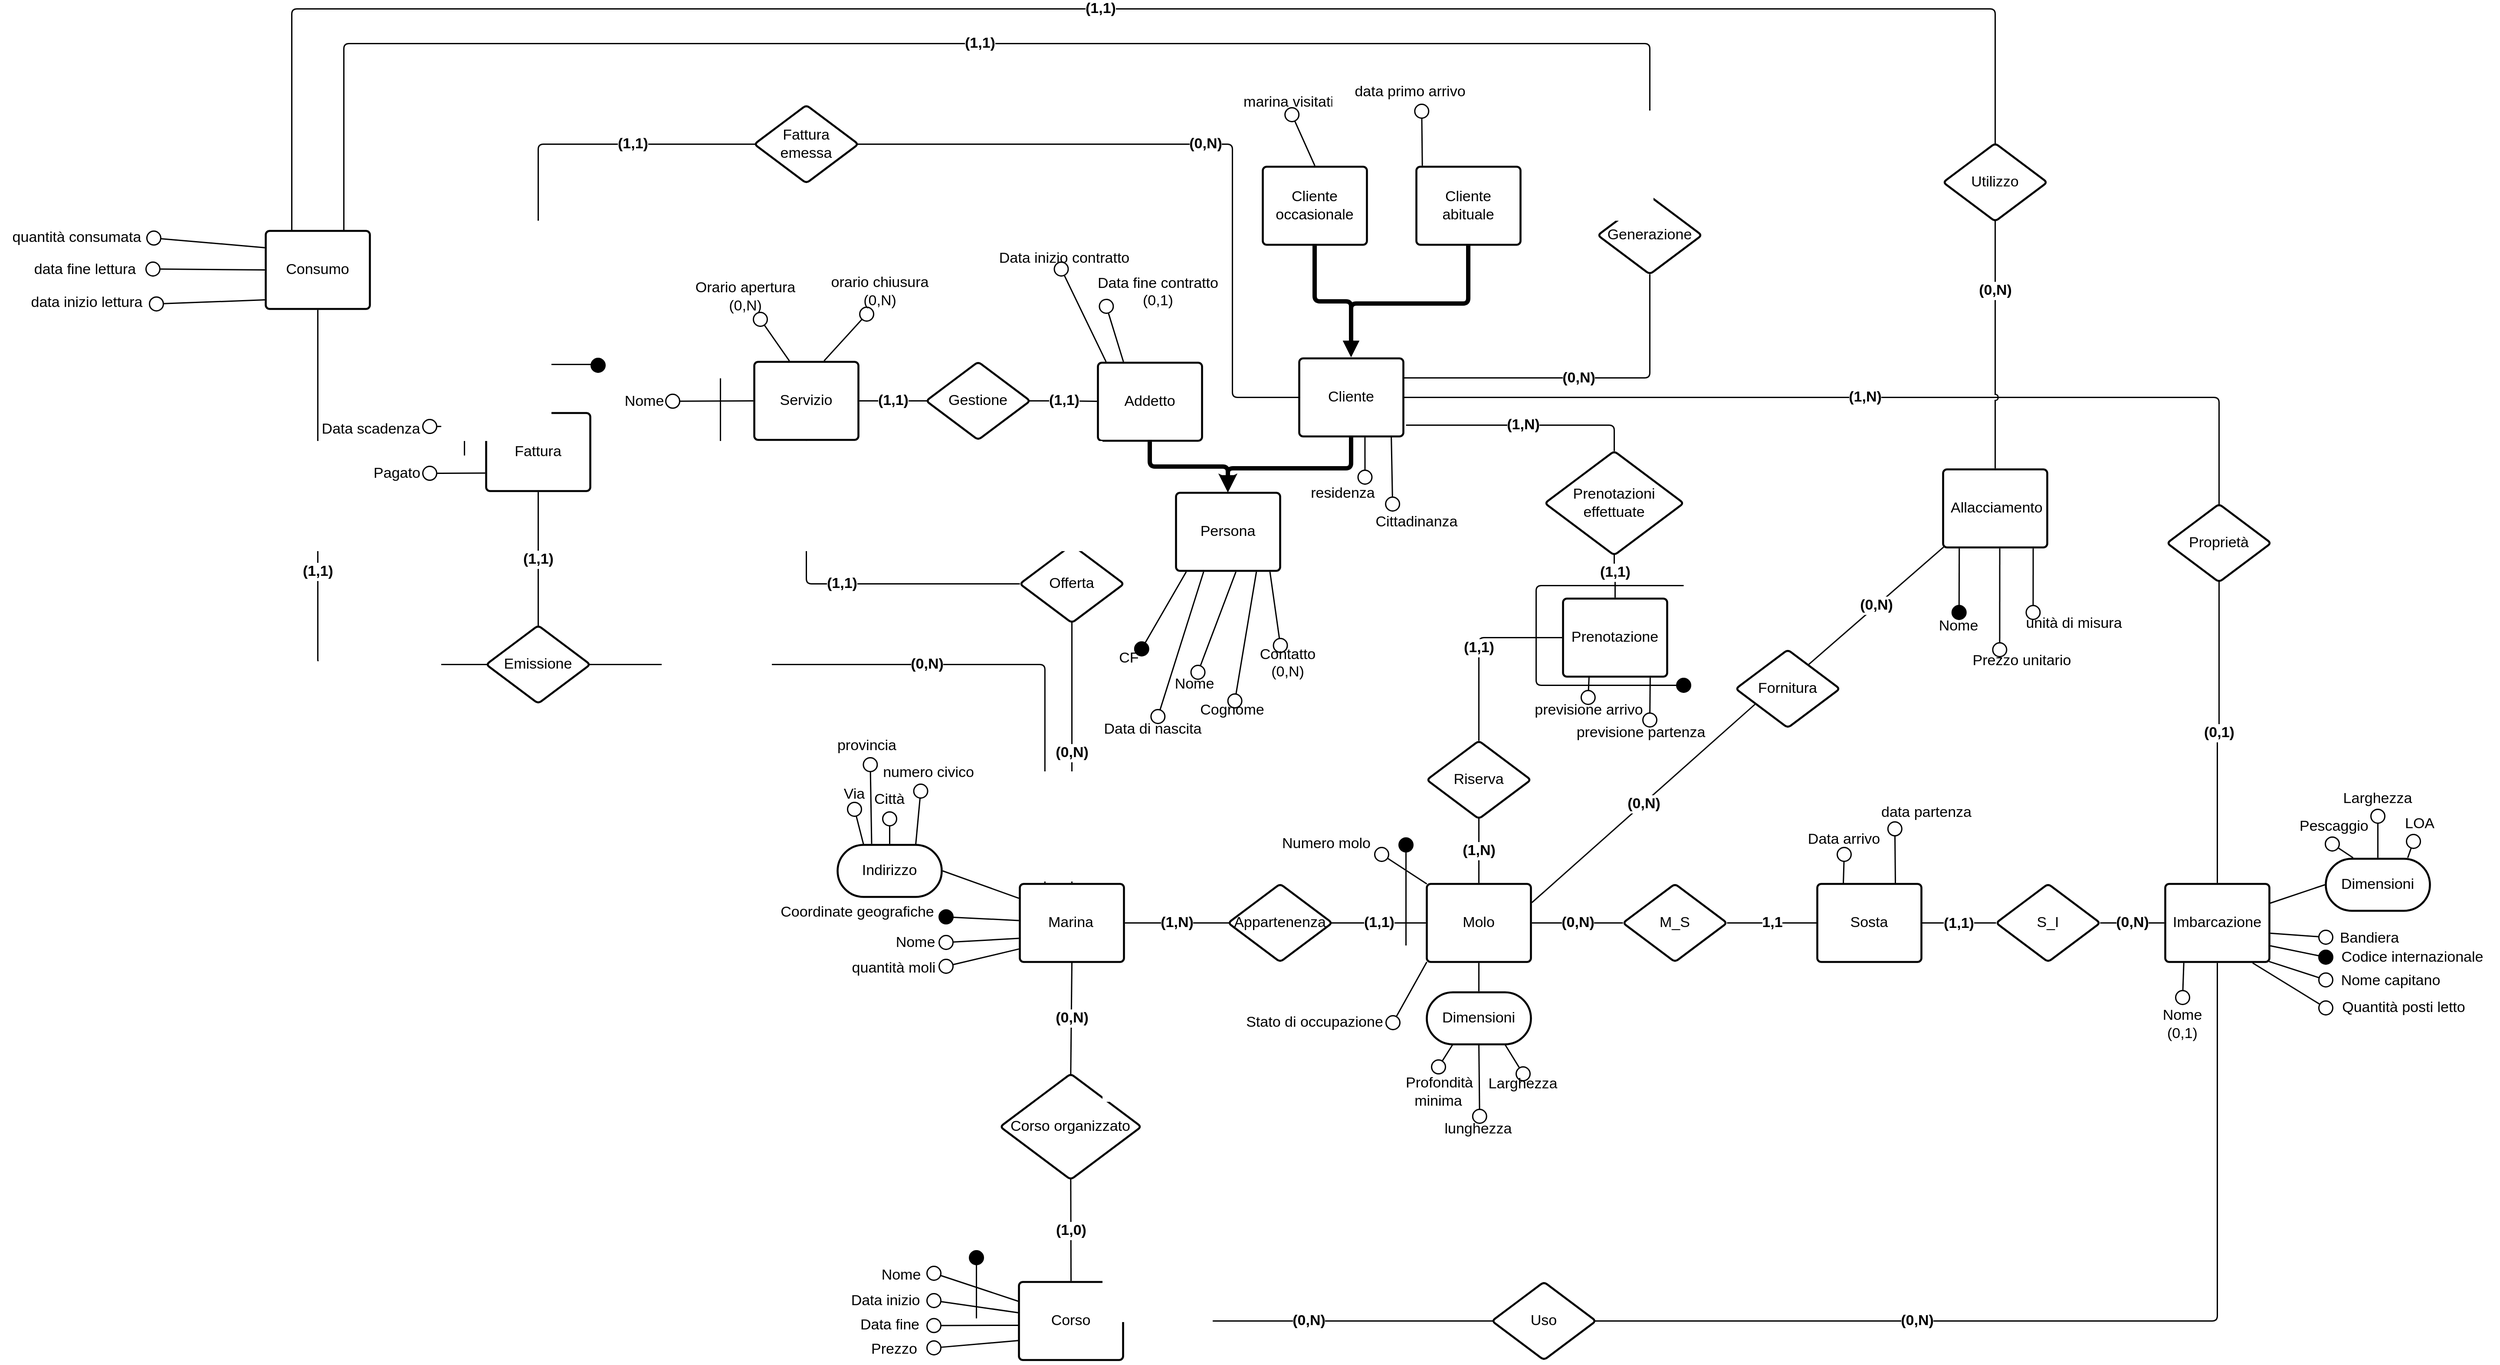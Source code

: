 <mxfile version="18.0.2" type="github" pages="5">
  <diagram id="APr3xvJTwMFM9qsmsEbl" name="Concettuale">
    <mxGraphModel dx="1606" dy="1990" grid="1" gridSize="10" guides="1" tooltips="1" connect="1" arrows="1" fold="1" page="1" pageScale="1" pageWidth="827" pageHeight="1169" math="0" shadow="0">
      <root>
        <mxCell id="0" />
        <mxCell id="1" parent="0" />
        <UserObject label="Data inizio contratto" lucidchartObjectId="qG3w~g5rz1pi" id="Z3lHiF9pWhcNN7oMNmmU-2">
          <mxCell style="html=1;overflow=block;blockSpacing=1;whiteSpace=wrap;fontSize=17;fontColor=#000000;spacing=0;fillColor=#ffffff;strokeWidth=1.5;strokeColor=none;" parent="1" vertex="1">
            <mxGeometry x="1645" y="-404" width="163" height="24" as="geometry" />
          </mxCell>
        </UserObject>
        <UserObject label="orario chiusura&#xa;(0,N)" lucidchartObjectId="qG3wzOogJra3" id="Z3lHiF9pWhcNN7oMNmmU-3">
          <mxCell style="html=1;overflow=block;blockSpacing=1;whiteSpace=wrap;fontSize=17;fontColor=#000000;spacing=0;fillColor=#ffffff;strokeWidth=1.5;strokeColor=none;" parent="1" vertex="1">
            <mxGeometry x="1449" y="-380" width="130" height="52" as="geometry" />
          </mxCell>
        </UserObject>
        <UserObject label="Codice internazionale" lucidchartObjectId="qG3wypu7~B5-" id="Z3lHiF9pWhcNN7oMNmmU-4">
          <mxCell style="html=1;overflow=block;blockSpacing=1;whiteSpace=wrap;fontSize=17;fontColor=#000000;spacing=0;fillColor=none;strokeWidth=1.5;strokeColor=none;verticalAlign=middle;" parent="1" vertex="1">
            <mxGeometry x="3180" y="400" width="200" height="27" as="geometry" />
          </mxCell>
        </UserObject>
        <UserObject label="previsione partenza" lucidchartObjectId="qG3wwknmCZUE" id="Z3lHiF9pWhcNN7oMNmmU-5">
          <mxCell style="html=1;overflow=block;blockSpacing=1;whiteSpace=wrap;fontSize=17;fontColor=#000000;spacing=0;fillColor=none;strokeWidth=1.5;strokeColor=none;" parent="1" vertex="1">
            <mxGeometry x="2301" y="140" width="180" height="30" as="geometry" />
          </mxCell>
        </UserObject>
        <UserObject label="provincia" lucidchartObjectId="qG3wuo_XVh7o" id="Z3lHiF9pWhcNN7oMNmmU-6">
          <mxCell style="html=1;overflow=block;blockSpacing=1;whiteSpace=wrap;fontSize=17;fontColor=#000000;spacing=0;fillColor=#ffffff;strokeWidth=1.5;strokeColor=none;" parent="1" vertex="1">
            <mxGeometry x="1454" y="149" width="90" height="42.5" as="geometry" />
          </mxCell>
        </UserObject>
        <UserObject label="Nome" lucidchartObjectId="qG3wtv6QrNcc" id="Z3lHiF9pWhcNN7oMNmmU-7">
          <mxCell style="html=1;overflow=block;blockSpacing=1;whiteSpace=wrap;fontSize=17;fontColor=#000000;spacing=0;fillColor=none;strokeWidth=1.5;strokeColor=none;" parent="1" vertex="1">
            <mxGeometry x="1520" y="374" width="70" height="45" as="geometry" />
          </mxCell>
        </UserObject>
        <UserObject label="Data fine" lucidchartObjectId="qG3wrP0R4ox8" id="Z3lHiF9pWhcNN7oMNmmU-8">
          <mxCell style="html=1;overflow=block;blockSpacing=1;whiteSpace=wrap;fontSize=17;fontColor=#000000;spacing=0;fillColor=none;strokeWidth=1.5;strokeColor=none;" parent="1" vertex="1">
            <mxGeometry x="1475" y="825" width="101" height="26" as="geometry" />
          </mxCell>
        </UserObject>
        <UserObject label="marina visitati" lucidchartObjectId="qG3wplEo-.gc" id="Z3lHiF9pWhcNN7oMNmmU-9">
          <mxCell style="html=1;overflow=block;blockSpacing=1;whiteSpace=wrap;fontSize=17;fontColor=#000000;spacing=0;fillColor=#ffffff;strokeWidth=1.5;strokeColor=none;" parent="1" vertex="1">
            <mxGeometry x="1929" y="-587" width="112" height="29" as="geometry" />
          </mxCell>
        </UserObject>
        <UserObject label="Contatto&#xa;(0,N)" lucidchartObjectId="qG3woVkW-.Kp" id="Z3lHiF9pWhcNN7oMNmmU-10">
          <mxCell style="html=1;overflow=block;blockSpacing=1;whiteSpace=wrap;fontSize=17;fontColor=#000000;spacing=0;fillColor=none;strokeWidth=1.5;strokeColor=none;" parent="1" vertex="1">
            <mxGeometry x="1945" y="54" width="78" height="25" as="geometry" />
          </mxCell>
        </UserObject>
        <UserObject label="Nome capitano" lucidchartObjectId="qG3wnt9I1VwD" id="Z3lHiF9pWhcNN7oMNmmU-11">
          <mxCell style="html=1;overflow=block;blockSpacing=1;whiteSpace=wrap;fontSize=17;fontColor=#000000;spacing=0;fillColor=none;strokeWidth=1.5;strokeColor=none;" parent="1" vertex="1">
            <mxGeometry x="3180" y="427" width="150" height="27" as="geometry" />
          </mxCell>
        </UserObject>
        <UserObject label="Prezzo" lucidchartObjectId="qG3wnjyzebU_" id="Z3lHiF9pWhcNN7oMNmmU-12">
          <mxCell style="html=1;overflow=block;blockSpacing=1;whiteSpace=wrap;fontSize=17;fontColor=#000000;spacing=0;fillColor=none;strokeWidth=1.5;strokeColor=none;" parent="1" vertex="1">
            <mxGeometry x="1485" y="855" width="91" height="18" as="geometry" />
          </mxCell>
        </UserObject>
        <UserObject label="Cognome" lucidchartObjectId="qG3wlyrFWjLu" id="Z3lHiF9pWhcNN7oMNmmU-13">
          <mxCell style="html=1;overflow=block;blockSpacing=1;whiteSpace=wrap;fontSize=17;fontColor=#000000;spacing=0;fillColor=none;strokeWidth=1.5;strokeColor=none;" parent="1" vertex="1">
            <mxGeometry x="1875" y="118" width="90" height="22" as="geometry" />
          </mxCell>
        </UserObject>
        <UserObject label="Nome" lucidchartObjectId="qG3wkJD~I8z7" id="Z3lHiF9pWhcNN7oMNmmU-14">
          <mxCell style="html=1;overflow=block;blockSpacing=1;whiteSpace=wrap;fontSize=17;fontColor=#000000;spacing=0;fillColor=none;strokeWidth=1.5;strokeColor=none;" parent="1" vertex="1">
            <mxGeometry x="2725" y="16" width="64" height="31" as="geometry" />
          </mxCell>
        </UserObject>
        <UserObject label="Data arrivo" lucidchartObjectId="qG3wjgoEsoyD" id="Z3lHiF9pWhcNN7oMNmmU-15">
          <mxCell style="html=1;overflow=block;blockSpacing=1;whiteSpace=wrap;fontSize=17;fontColor=#000000;spacing=0;fillColor=none;strokeWidth=1.5;strokeColor=none;" parent="1" vertex="1">
            <mxGeometry x="2580" y="260" width="90" height="35" as="geometry" />
          </mxCell>
        </UserObject>
        <UserObject label="Coordinate geografiche" lucidchartObjectId="qG3wie_G0A_X" id="Z3lHiF9pWhcNN7oMNmmU-16">
          <mxCell style="html=1;overflow=width;blockSpacing=1;fontSize=17;fontColor=#000000;spacing=0;fillColor=none;strokeWidth=1.5;strokeColor=none;whiteSpace=wrap;" parent="1" vertex="1">
            <mxGeometry x="1386" y="344" width="204" height="36" as="geometry" />
          </mxCell>
        </UserObject>
        <UserObject label="data inizio lettura" lucidchartObjectId="qG3wfT6kJYHy" id="Z3lHiF9pWhcNN7oMNmmU-17">
          <mxCell style="html=1;overflow=block;blockSpacing=1;whiteSpace=wrap;fontSize=17;fontColor=#000000;spacing=0;fillColor=none;strokeWidth=1.5;strokeColor=none;" parent="1" vertex="1">
            <mxGeometry x="520" y="-355" width="160" height="27" as="geometry" />
          </mxCell>
        </UserObject>
        <UserObject label="Data fine contratto&#xa;(0,1)" lucidchartObjectId="qG3wbWLWPdAv" id="Z3lHiF9pWhcNN7oMNmmU-18">
          <mxCell style="html=1;overflow=block;blockSpacing=1;whiteSpace=wrap;fontSize=17;fontColor=#000000;spacing=0;fillColor=#ffffff;strokeWidth=1.5;strokeColor=none;" parent="1" vertex="1">
            <mxGeometry x="1759" y="-374" width="151" height="37" as="geometry" />
          </mxCell>
        </UserObject>
        <UserObject label="Quantità posti letto" lucidchartObjectId="qG3wauGdlq0J" id="Z3lHiF9pWhcNN7oMNmmU-19">
          <mxCell style="html=1;overflow=block;blockSpacing=1;whiteSpace=wrap;fontSize=17;fontColor=#000000;spacing=0;fillColor=none;strokeWidth=1.5;strokeColor=none;" parent="1" vertex="1">
            <mxGeometry x="3180" y="460" width="180" height="24" as="geometry" />
          </mxCell>
        </UserObject>
        <UserObject label="unità di misura" lucidchartObjectId="qG3w_NOJGsT1" id="Z3lHiF9pWhcNN7oMNmmU-20">
          <mxCell style="html=1;overflow=block;blockSpacing=1;whiteSpace=wrap;fontSize=17;fontColor=#000000;spacing=0;fillColor=none;strokeWidth=1.5;strokeColor=none;" parent="1" vertex="1">
            <mxGeometry x="2830" y="16" width="120" height="25" as="geometry" />
          </mxCell>
        </UserObject>
        <UserObject label="CF" lucidchartObjectId="qG3wYmhuRZii" id="Z3lHiF9pWhcNN7oMNmmU-21">
          <mxCell style="html=1;overflow=block;blockSpacing=1;whiteSpace=wrap;fontSize=17;fontColor=#000000;spacing=0;fillColor=none;strokeWidth=1.5;strokeColor=none;" parent="1" vertex="1">
            <mxGeometry x="1780" y="58" width="42" height="22" as="geometry" />
          </mxCell>
        </UserObject>
        <UserObject label="Prezzo unitario" lucidchartObjectId="qG3wY4epbDqB" id="Z3lHiF9pWhcNN7oMNmmU-22">
          <mxCell style="html=1;overflow=block;blockSpacing=1;whiteSpace=wrap;fontSize=17;fontColor=#000000;spacing=0;fillColor=none;strokeWidth=1.5;strokeColor=none;" parent="1" vertex="1">
            <mxGeometry x="2770" y="59" width="120" height="25" as="geometry" />
          </mxCell>
        </UserObject>
        <UserObject label="previsione arrivo" lucidchartObjectId="qG3wSvpVa78N" id="Z3lHiF9pWhcNN7oMNmmU-23">
          <mxCell style="html=1;overflow=block;blockSpacing=1;whiteSpace=wrap;fontSize=17;fontColor=#000000;spacing=0;fillColor=none;strokeWidth=1.5;strokeColor=none;" parent="1" vertex="1">
            <mxGeometry x="2241" y="114" width="180" height="30" as="geometry" />
          </mxCell>
        </UserObject>
        <UserObject label="quantità moli" lucidchartObjectId="qG3wSVZneIOM" id="Z3lHiF9pWhcNN7oMNmmU-24">
          <mxCell style="overflow=block;blockSpacing=1;fontSize=17;fontColor=#000000;spacing=0;fillColor=none;strokeWidth=1.5;strokeColor=none;" parent="1" vertex="1">
            <mxGeometry x="1470" y="412" width="120" height="24" as="geometry" />
          </mxCell>
        </UserObject>
        <UserObject label="quantità consumata" lucidchartObjectId="qG3wR2ifY7PK" id="Z3lHiF9pWhcNN7oMNmmU-25">
          <mxCell style="html=1;overflow=block;blockSpacing=1;whiteSpace=wrap;fontSize=17;fontColor=#000000;spacing=0;fillColor=none;strokeWidth=1.5;strokeColor=none;" parent="1" vertex="1">
            <mxGeometry x="500" y="-430" width="177" height="27" as="geometry" />
          </mxCell>
        </UserObject>
        <UserObject label="Bandiera" lucidchartObjectId="qG3wQItMWX9v" id="Z3lHiF9pWhcNN7oMNmmU-26">
          <mxCell style="html=1;overflow=block;blockSpacing=1;whiteSpace=wrap;fontSize=17;fontColor=#000000;spacing=0;fillColor=none;strokeWidth=1.5;strokeColor=none;" parent="1" vertex="1">
            <mxGeometry x="3180" y="381" width="101" height="19" as="geometry" />
          </mxCell>
        </UserObject>
        <UserObject label="data primo arrivo" lucidchartObjectId="qG3wP3HijY87" id="Z3lHiF9pWhcNN7oMNmmU-27">
          <mxCell style="html=1;overflow=block;blockSpacing=1;whiteSpace=wrap;fontSize=17;fontColor=#000000;spacing=0;fillColor=#ffffff;strokeWidth=1.5;strokeColor=none;" parent="1" vertex="1">
            <mxGeometry x="2035" y="-607" width="180" height="45" as="geometry" />
          </mxCell>
        </UserObject>
        <UserObject label="Stato di occupazione" lucidchartObjectId="qG3wOjGNH783" id="Z3lHiF9pWhcNN7oMNmmU-28">
          <mxCell style="html=1;overflow=block;blockSpacing=1;whiteSpace=wrap;fontSize=17;fontColor=#000000;spacing=0;fillColor=none;strokeWidth=1.5;strokeColor=none;" parent="1" vertex="1">
            <mxGeometry x="1925" y="474" width="180" height="30" as="geometry" />
          </mxCell>
        </UserObject>
        <UserObject label="Data inizio" lucidchartObjectId="qG3wK9EmdUXk" id="Z3lHiF9pWhcNN7oMNmmU-29">
          <mxCell style="html=1;overflow=block;blockSpacing=1;whiteSpace=wrap;fontSize=17;fontColor=#000000;spacing=0;fillColor=none;strokeWidth=1.5;strokeColor=none;" parent="1" vertex="1">
            <mxGeometry x="1465" y="795" width="111" height="29" as="geometry" />
          </mxCell>
        </UserObject>
        <UserObject label="data fine lettura" lucidchartObjectId="qG3wJ4P51qAZ" id="Z3lHiF9pWhcNN7oMNmmU-30">
          <mxCell style="html=1;overflow=block;blockSpacing=1;whiteSpace=wrap;fontSize=17;fontColor=#000000;spacing=0;fillColor=none;strokeWidth=1.5;strokeColor=none;" parent="1" vertex="1">
            <mxGeometry x="520" y="-390" width="156" height="20" as="geometry" />
          </mxCell>
        </UserObject>
        <UserObject label="Nome" lucidchartObjectId="qG3wC_mpLkl4" id="Z3lHiF9pWhcNN7oMNmmU-31">
          <mxCell style="overflow=block;blockSpacing=1;fontSize=17;fontColor=default;spacing=0;fillColor=none;strokeWidth=1.5;strokeColor=none;labelBackgroundColor=none;labelBorderColor=none;" parent="1" vertex="1">
            <mxGeometry x="1501" y="768" width="75" height="20" as="geometry" />
          </mxCell>
        </UserObject>
        <UserObject label="Orario apertura&#xa;(0,N)" lucidchartObjectId="qG3wBPVhI6My" id="Z3lHiF9pWhcNN7oMNmmU-32">
          <mxCell style="html=1;overflow=block;blockSpacing=1;whiteSpace=wrap;fontSize=17;fontColor=#000000;spacing=0;fillColor=#ffffff;strokeWidth=1.5;strokeColor=none;" parent="1" vertex="1">
            <mxGeometry x="1297" y="-374" width="124" height="52" as="geometry" />
          </mxCell>
        </UserObject>
        <UserObject label="Nome" lucidchartObjectId="qG3w8p8kOtcF" id="Z3lHiF9pWhcNN7oMNmmU-33">
          <mxCell style="html=1;overflow=block;blockSpacing=1;whiteSpace=wrap;fontSize=17;fontColor=#000000;spacing=0;fillColor=none;strokeWidth=1.5;strokeColor=none;" parent="1" vertex="1">
            <mxGeometry x="1844" y="85" width="65" height="27" as="geometry" />
          </mxCell>
        </UserObject>
        <UserObject label="Nome&#xa;(0,1)" lucidchartObjectId="qG3w6z_bFd4y" id="Z3lHiF9pWhcNN7oMNmmU-34">
          <mxCell style="html=1;overflow=block;blockSpacing=1;whiteSpace=wrap;fontSize=17;fontColor=#000000;spacing=0;fillColor=none;strokeWidth=1.5;strokeColor=none;" parent="1" vertex="1">
            <mxGeometry x="2980" y="460" width="70" height="61" as="geometry" />
          </mxCell>
        </UserObject>
        <UserObject label="Data di nascita" lucidchartObjectId="qG3w5Qcm1Csx" id="Z3lHiF9pWhcNN7oMNmmU-35">
          <mxCell style="html=1;overflow=block;blockSpacing=1;whiteSpace=wrap;fontSize=17;fontColor=#000000;spacing=0;fillColor=none;strokeWidth=1.5;strokeColor=none;" parent="1" vertex="1">
            <mxGeometry x="1767" y="136" width="123" height="30" as="geometry" />
          </mxCell>
        </UserObject>
        <UserObject label="data partenza" lucidchartObjectId="qG3w1uLWU9N2" id="Z3lHiF9pWhcNN7oMNmmU-36">
          <mxCell style="html=1;overflow=block;blockSpacing=1;whiteSpace=wrap;fontSize=17;fontColor=#000000;spacing=0;fillColor=none;strokeWidth=1.5;strokeColor=none;" parent="1" vertex="1">
            <mxGeometry x="2660" y="230" width="120" height="33" as="geometry" />
          </mxCell>
        </UserObject>
        <UserObject label="Nome" lucidchartObjectId="qG3w14PcT5Hk" id="Z3lHiF9pWhcNN7oMNmmU-37">
          <mxCell style="html=1;overflow=block;blockSpacing=1;whiteSpace=wrap;fontSize=17;fontColor=#000000;spacing=0;fillColor=#ffffff;strokeWidth=1.5;strokeColor=none;" parent="1" vertex="1">
            <mxGeometry x="1210" y="-241" width="65" height="27" as="geometry" />
          </mxCell>
        </UserObject>
        <UserObject label="Cittadinanza" lucidchartObjectId="qG3w0xVLaBtw" id="Z3lHiF9pWhcNN7oMNmmU-38">
          <mxCell style="html=1;overflow=block;blockSpacing=1;whiteSpace=wrap;fontSize=17;fontColor=#000000;spacing=0;fillColor=none;strokeWidth=1.5;strokeColor=none;" parent="1" vertex="1">
            <mxGeometry x="2080" y="-109" width="105" height="42" as="geometry" />
          </mxCell>
        </UserObject>
        <UserObject label="residenza" lucidchartObjectId="qG3w-geqDVtb" id="Z3lHiF9pWhcNN7oMNmmU-39">
          <mxCell style="html=1;overflow=block;blockSpacing=1;whiteSpace=wrap;fontSize=17;fontColor=#000000;spacing=0;fillColor=none;strokeWidth=1.5;strokeColor=none;" parent="1" vertex="1">
            <mxGeometry x="1997" y="-140" width="101" height="38" as="geometry" />
          </mxCell>
        </UserObject>
        <UserObject label="lunghezza" lucidchartObjectId="qG3w-TL_w5D6" id="Z3lHiF9pWhcNN7oMNmmU-40">
          <mxCell style="html=1;overflow=block;blockSpacing=1;whiteSpace=wrap;fontSize=17;fontColor=#000000;spacing=0;fillColor=none;strokeWidth=1.5;strokeColor=none;" parent="1" vertex="1">
            <mxGeometry x="2155" y="597" width="97" height="29" as="geometry" />
          </mxCell>
        </UserObject>
        <UserObject label="Marina" lucidchartObjectId="qG3wtzYg-9rq" id="Z3lHiF9pWhcNN7oMNmmU-41">
          <mxCell style="html=1;overflow=block;blockSpacing=1;fontSize=17;fontColor=#000000;spacing=9;strokeColor=#000000;strokeOpacity=100;rounded=1;absoluteArcSize=1;arcSize=9;strokeWidth=2.3;" parent="1" vertex="1">
            <mxGeometry x="1675" y="329" width="120" height="90" as="geometry" />
          </mxCell>
        </UserObject>
        <UserObject label="Molo" lucidchartObjectId="qG3ws0L2a0bG" id="Z3lHiF9pWhcNN7oMNmmU-42">
          <mxCell style="html=1;overflow=block;blockSpacing=1;whiteSpace=wrap;fontSize=17;fontColor=#000000;spacing=9;strokeColor=#000000;strokeOpacity=100;rounded=1;absoluteArcSize=1;arcSize=9;strokeWidth=2.3;" parent="1" vertex="1">
            <mxGeometry x="2144" y="329" width="120" height="90" as="geometry" />
          </mxCell>
        </UserObject>
        <UserObject label="Allacciamento" lucidchartObjectId="qG3wAiNXXrYu" id="Z3lHiF9pWhcNN7oMNmmU-43">
          <mxCell style="html=1;overflow=block;blockSpacing=1;whiteSpace=wrap;fontSize=17;fontColor=#000000;spacing=9;strokeColor=#000000;strokeOpacity=100;rounded=1;absoluteArcSize=1;arcSize=9;strokeWidth=2.3;" parent="1" vertex="1">
            <mxGeometry x="2739" y="-149" width="120" height="90" as="geometry" />
          </mxCell>
        </UserObject>
        <UserObject label="Imbarcazione" lucidchartObjectId="qG3wFbQYlU~I" id="Z3lHiF9pWhcNN7oMNmmU-44">
          <mxCell style="html=1;overflow=block;blockSpacing=1;whiteSpace=wrap;fontSize=17;fontColor=#000000;spacing=9;strokeColor=#000000;strokeOpacity=100;rounded=1;absoluteArcSize=1;arcSize=9;strokeWidth=2.3;" parent="1" vertex="1">
            <mxGeometry x="2995" y="329" width="120" height="90" as="geometry" />
          </mxCell>
        </UserObject>
        <UserObject label="Cliente" lucidchartObjectId="qG3wspaOj9bR" id="Z3lHiF9pWhcNN7oMNmmU-45">
          <mxCell style="html=1;overflow=block;blockSpacing=1;whiteSpace=wrap;fontSize=17;fontColor=#000000;spacing=9;strokeColor=#000000;strokeOpacity=100;rounded=1;absoluteArcSize=1;arcSize=9;strokeWidth=2.3;" parent="1" vertex="1">
            <mxGeometry x="1997" y="-277" width="120" height="90" as="geometry" />
          </mxCell>
        </UserObject>
        <UserObject label="Addetto" lucidchartObjectId="qG3wZnogm-np" id="Z3lHiF9pWhcNN7oMNmmU-46">
          <mxCell style="html=1;overflow=block;blockSpacing=1;whiteSpace=wrap;fontSize=17;fontColor=#000000;spacing=9;strokeColor=#000000;strokeOpacity=100;rounded=1;absoluteArcSize=1;arcSize=9;strokeWidth=2.3;" parent="1" vertex="1">
            <mxGeometry x="1765" y="-272" width="120" height="90" as="geometry" />
          </mxCell>
        </UserObject>
        <UserObject label="Servizio" lucidchartObjectId="qG3wPepaNxYq" id="Z3lHiF9pWhcNN7oMNmmU-47">
          <mxCell style="html=1;overflow=block;blockSpacing=1;whiteSpace=wrap;fontSize=17;fontColor=#000000;spacing=9;strokeColor=#000000;strokeOpacity=100;rounded=1;absoluteArcSize=1;arcSize=9;strokeWidth=2.3;" parent="1" vertex="1">
            <mxGeometry x="1369" y="-273" width="120" height="90" as="geometry" />
          </mxCell>
        </UserObject>
        <UserObject label="Corso" lucidchartObjectId="qG3wqtgGO-Qg" id="Z3lHiF9pWhcNN7oMNmmU-48">
          <mxCell style="html=1;overflow=block;blockSpacing=1;whiteSpace=wrap;fontSize=17;fontColor=#000000;spacing=9;strokeColor=#000000;strokeOpacity=100;rounded=1;absoluteArcSize=1;arcSize=9;strokeWidth=2.3;" parent="1" vertex="1">
            <mxGeometry x="1674" y="788" width="120" height="90" as="geometry" />
          </mxCell>
        </UserObject>
        <UserObject label="Persona" lucidchartObjectId="qG3wBOnAe34f" id="Z3lHiF9pWhcNN7oMNmmU-49">
          <mxCell style="html=1;overflow=block;blockSpacing=1;whiteSpace=wrap;fontSize=17;fontColor=#000000;spacing=9;strokeColor=#000000;strokeOpacity=100;rounded=1;absoluteArcSize=1;arcSize=9;strokeWidth=2.3;" parent="1" vertex="1">
            <mxGeometry x="1855" y="-122" width="120" height="90" as="geometry" />
          </mxCell>
        </UserObject>
        <UserObject label="" lucidchartObjectId="qG3wWw9Mf8CR" id="Z3lHiF9pWhcNN7oMNmmU-50">
          <mxCell style="html=1;jettySize=18;whiteSpace=wrap;fontSize=17;strokeColor=#000000;strokeWidth=5;rounded=1;arcSize=12;edgeStyle=orthogonalEdgeStyle;startArrow=none;endArrow=classic;exitX=0.5;exitY=1.012;exitPerimeter=0;endFill=1;entryX=0.5;entryY=0;entryDx=0;entryDy=0;" parent="1" source="Z3lHiF9pWhcNN7oMNmmU-46" target="Z3lHiF9pWhcNN7oMNmmU-49" edge="1">
            <mxGeometry width="100" height="100" relative="1" as="geometry">
              <mxPoint x="1770" y="-120" as="targetPoint" />
            </mxGeometry>
          </mxCell>
        </UserObject>
        <UserObject label="" lucidchartObjectId="qG3wJAKm~KNV" id="Z3lHiF9pWhcNN7oMNmmU-51">
          <mxCell style="html=1;jettySize=18;whiteSpace=wrap;fontSize=17;strokeColor=#000000;strokeWidth=5;rounded=1;arcSize=12;edgeStyle=orthogonalEdgeStyle;startArrow=none;endArrow=block;endFill=1;exitX=0.5;exitY=1.012;exitPerimeter=0;entryX=0.5;entryY=-0.012;entryPerimeter=0;" parent="1" source="Z3lHiF9pWhcNN7oMNmmU-45" target="Z3lHiF9pWhcNN7oMNmmU-49" edge="1">
            <mxGeometry width="100" height="100" relative="1" as="geometry">
              <Array as="points">
                <mxPoint x="2057" y="-150" />
                <mxPoint x="1915" y="-150" />
              </Array>
            </mxGeometry>
          </mxCell>
        </UserObject>
        <UserObject label="" lucidchartObjectId="qG3wpy-h~3Lc" id="Z3lHiF9pWhcNN7oMNmmU-52">
          <mxCell style="html=1;jettySize=18;whiteSpace=wrap;fontSize=17;strokeColor=#000000;strokeWidth=1.5;rounded=1;arcSize=12;startArrow=none;endArrow=oval;endFill=0;endSize=16;exitX=-0.009;exitY=0.697;exitPerimeter=0;entryX=1;entryY=0.5;entryPerimeter=0;" parent="1" source="Z3lHiF9pWhcNN7oMNmmU-41" target="Z3lHiF9pWhcNN7oMNmmU-7" edge="1">
            <mxGeometry width="100" height="100" relative="1" as="geometry" />
          </mxCell>
        </UserObject>
        <UserObject label="" lucidchartObjectId="qG3w~lecTw_n" id="Z3lHiF9pWhcNN7oMNmmU-53">
          <mxCell style="html=1;jettySize=18;whiteSpace=wrap;fontSize=17;strokeColor=#000000;strokeWidth=1.5;rounded=1;arcSize=12;startArrow=none;endArrow=oval;endFill=1;endSize=16;exitX=-0.009;exitY=0.469;exitPerimeter=0;" parent="1" source="Z3lHiF9pWhcNN7oMNmmU-41" target="Z3lHiF9pWhcNN7oMNmmU-16" edge="1">
            <mxGeometry width="100" height="100" relative="1" as="geometry" />
          </mxCell>
        </UserObject>
        <UserObject label="Dimensioni" lucidchartObjectId="qG3wjJrCLR1B" id="Z3lHiF9pWhcNN7oMNmmU-54">
          <mxCell style="html=1;overflow=block;blockSpacing=1;whiteSpace=wrap;rounded=1;arcSize=50;fontSize=17;fontColor=#000000;spacing=3.8;strokeColor=#000000;strokeOpacity=100;strokeWidth=2.3;" parent="1" vertex="1">
            <mxGeometry x="2144" y="454" width="120" height="60" as="geometry" />
          </mxCell>
        </UserObject>
        <UserObject label="" lucidchartObjectId="qG3w8ZtX3_uW" id="Z3lHiF9pWhcNN7oMNmmU-55">
          <mxCell style="html=1;jettySize=18;whiteSpace=wrap;fontSize=17;strokeColor=#000000;strokeWidth=1.5;rounded=1;arcSize=12;startArrow=none;endArrow=none;exitX=0.5;exitY=-0.019;exitPerimeter=0;entryX=0.5;entryY=1.012;entryPerimeter=0;" parent="1" source="Z3lHiF9pWhcNN7oMNmmU-54" target="Z3lHiF9pWhcNN7oMNmmU-42" edge="1">
            <mxGeometry width="100" height="100" relative="1" as="geometry" />
          </mxCell>
        </UserObject>
        <UserObject label="Profondità minima" lucidchartObjectId="qG3wKU2qW4a8" id="Z3lHiF9pWhcNN7oMNmmU-56">
          <mxCell style="html=1;overflow=block;blockSpacing=1;whiteSpace=wrap;fontSize=17;fontColor=#000000;spacing=0;strokeOpacity=0;fillOpacity=0;rounded=1;absoluteArcSize=1;arcSize=9;fillColor=none;strokeWidth=2.3;" parent="1" vertex="1">
            <mxGeometry x="2120" y="540" width="75" height="57" as="geometry" />
          </mxCell>
        </UserObject>
        <UserObject label="Larghezza" lucidchartObjectId="qG3weLcsIPQj" id="Z3lHiF9pWhcNN7oMNmmU-57">
          <mxCell style="html=1;overflow=block;blockSpacing=1;whiteSpace=wrap;fontSize=17;fontColor=#000000;spacing=0;strokeOpacity=0;fillOpacity=0;rounded=1;absoluteArcSize=1;arcSize=9;fillColor=none;strokeWidth=2.3;" parent="1" vertex="1">
            <mxGeometry x="2210" y="548" width="90" height="23" as="geometry" />
          </mxCell>
        </UserObject>
        <UserObject label="" lucidchartObjectId="qG3wTEocwHBX" id="Z3lHiF9pWhcNN7oMNmmU-58">
          <mxCell style="html=1;jettySize=18;whiteSpace=wrap;fontSize=17;strokeColor=#000000;strokeWidth=1.5;rounded=1;arcSize=12;startArrow=none;endArrow=oval;endFill=0;endSize=16;entryX=0.5;entryY=0.001;entryPerimeter=0;exitX=0.25;exitY=1;exitDx=0;exitDy=0;" parent="1" source="Z3lHiF9pWhcNN7oMNmmU-54" target="Z3lHiF9pWhcNN7oMNmmU-56" edge="1">
            <mxGeometry width="100" height="100" relative="1" as="geometry" />
          </mxCell>
        </UserObject>
        <UserObject label="" lucidchartObjectId="qG3wC34YzaM~" id="Z3lHiF9pWhcNN7oMNmmU-59">
          <mxCell style="html=1;jettySize=18;whiteSpace=wrap;fontSize=17;strokeColor=#000000;strokeWidth=1.5;rounded=1;arcSize=12;startArrow=none;endArrow=oval;endFill=0;endSize=16;exitX=0.75;exitY=1;entryX=0.5;entryY=0;entryDx=0;entryDy=0;exitDx=0;exitDy=0;" parent="1" source="Z3lHiF9pWhcNN7oMNmmU-54" target="Z3lHiF9pWhcNN7oMNmmU-57" edge="1">
            <mxGeometry width="100" height="100" relative="1" as="geometry" />
          </mxCell>
        </UserObject>
        <UserObject label="" lucidchartObjectId="qG3wmwphB3~n" id="Z3lHiF9pWhcNN7oMNmmU-60">
          <mxCell style="html=1;jettySize=18;whiteSpace=wrap;fontSize=17;strokeColor=#000000;strokeWidth=1.5;rounded=1;arcSize=12;startArrow=none;endArrow=oval;endFill=0;endSize=16;exitX=0.5;exitY=1;entryX=0.514;entryY=0;entryPerimeter=0;exitDx=0;exitDy=0;" parent="1" source="Z3lHiF9pWhcNN7oMNmmU-54" target="Z3lHiF9pWhcNN7oMNmmU-40" edge="1">
            <mxGeometry width="100" height="100" relative="1" as="geometry" />
          </mxCell>
        </UserObject>
        <UserObject label="numero civico" lucidchartObjectId="qG3wsVq1bfi_" id="Z3lHiF9pWhcNN7oMNmmU-61">
          <mxCell style="html=1;overflow=block;blockSpacing=1;whiteSpace=wrap;fontSize=17;fontColor=#000000;spacing=0;fillColor=#ffffff;strokeWidth=1.5;strokeColor=none;labelBackgroundColor=none;" parent="1" vertex="1">
            <mxGeometry x="1510" y="180" width="120" height="42" as="geometry" />
          </mxCell>
        </UserObject>
        <UserObject label="Indirizzo" lucidchartObjectId="qG3wJBxj3ZNa" id="Z3lHiF9pWhcNN7oMNmmU-62">
          <mxCell style="html=1;overflow=block;blockSpacing=1;whiteSpace=wrap;rounded=1;arcSize=50;fontSize=17;fontColor=#000000;spacing=3.8;strokeColor=#000000;strokeOpacity=100;strokeWidth=2.3;" parent="1" vertex="1">
            <mxGeometry x="1465" y="284" width="120" height="60" as="geometry" />
          </mxCell>
        </UserObject>
        <UserObject label="" lucidchartObjectId="qG3wMAROhlZo" id="Z3lHiF9pWhcNN7oMNmmU-63">
          <mxCell style="html=1;jettySize=18;whiteSpace=wrap;fontSize=17;strokeColor=#000000;strokeWidth=1.5;rounded=1;arcSize=12;startArrow=none;endArrow=none;exitX=1.009;exitY=0.5;exitPerimeter=0;entryX=-0.009;entryY=0.184;entryPerimeter=0;" parent="1" source="Z3lHiF9pWhcNN7oMNmmU-62" target="Z3lHiF9pWhcNN7oMNmmU-41" edge="1">
            <mxGeometry width="100" height="100" relative="1" as="geometry" />
          </mxCell>
        </UserObject>
        <UserObject label="Via" lucidchartObjectId="qG3w-N.rdOmw" id="Z3lHiF9pWhcNN7oMNmmU-64">
          <mxCell style="html=1;overflow=block;blockSpacing=1;whiteSpace=wrap;fontSize=17;fontColor=#000000;spacing=3.8;strokeOpacity=0;fillOpacity=0;rounded=1;absoluteArcSize=1;arcSize=9;fillColor=#ffffff;strokeWidth=2.3;" parent="1" vertex="1">
            <mxGeometry x="1447" y="208" width="75" height="35" as="geometry" />
          </mxCell>
        </UserObject>
        <UserObject label="Città" lucidchartObjectId="qG3wswx5Ls0K" id="Z3lHiF9pWhcNN7oMNmmU-65">
          <mxCell style="html=1;overflow=block;blockSpacing=1;whiteSpace=wrap;fontSize=17;fontColor=#000000;spacing=0;strokeOpacity=0;fillOpacity=0;rounded=1;absoluteArcSize=1;arcSize=9;fillColor=#ffffff;strokeWidth=2.3;" parent="1" vertex="1">
            <mxGeometry x="1480" y="210" width="90" height="44" as="geometry" />
          </mxCell>
        </UserObject>
        <UserObject label="" lucidchartObjectId="qG3wHo_KM05G" id="Z3lHiF9pWhcNN7oMNmmU-66">
          <mxCell style="html=1;jettySize=18;whiteSpace=wrap;fontSize=17;strokeColor=#000000;strokeWidth=1.5;rounded=1;arcSize=12;startArrow=none;endArrow=oval;endFill=0;endSize=16;exitX=0.25;exitY=0;entryX=0.5;entryY=0.999;entryPerimeter=0;exitDx=0;exitDy=0;" parent="1" source="Z3lHiF9pWhcNN7oMNmmU-62" target="Z3lHiF9pWhcNN7oMNmmU-64" edge="1">
            <mxGeometry width="100" height="100" relative="1" as="geometry" />
          </mxCell>
        </UserObject>
        <UserObject label="" lucidchartObjectId="qG3wKBmfIDsn" id="Z3lHiF9pWhcNN7oMNmmU-67">
          <mxCell style="html=1;jettySize=18;whiteSpace=wrap;fontSize=17;strokeColor=#000000;strokeWidth=1.5;rounded=1;arcSize=12;startArrow=none;endArrow=oval;endFill=0;endSize=16;exitX=0.5;exitY=-0.019;exitPerimeter=0;entryX=0.5;entryY=0.999;entryPerimeter=0;" parent="1" source="Z3lHiF9pWhcNN7oMNmmU-62" target="Z3lHiF9pWhcNN7oMNmmU-65" edge="1">
            <mxGeometry width="100" height="100" relative="1" as="geometry" />
          </mxCell>
        </UserObject>
        <UserObject label="" lucidchartObjectId="qG3wAYYwOXlI" id="Z3lHiF9pWhcNN7oMNmmU-68">
          <mxCell style="html=1;jettySize=18;whiteSpace=wrap;fontSize=17;strokeColor=#000000;strokeWidth=1.5;rounded=1;arcSize=12;startArrow=none;endArrow=oval;endFill=0;endSize=16;entryX=0.423;entryY=1;entryPerimeter=0;exitX=0.75;exitY=0;exitDx=0;exitDy=0;" parent="1" source="Z3lHiF9pWhcNN7oMNmmU-62" target="Z3lHiF9pWhcNN7oMNmmU-61" edge="1">
            <mxGeometry width="100" height="100" relative="1" as="geometry">
              <mxPoint x="1560" y="280" as="sourcePoint" />
            </mxGeometry>
          </mxCell>
        </UserObject>
        <UserObject label="" lucidchartObjectId="qG3woOI-x6y1" id="Z3lHiF9pWhcNN7oMNmmU-69">
          <mxCell style="html=1;jettySize=18;whiteSpace=wrap;fontSize=17;strokeColor=#000000;strokeWidth=1.5;rounded=1;arcSize=12;startArrow=none;endArrow=oval;endFill=0;endSize=16;exitX=0.327;exitY=-0.019;exitPerimeter=0;entryX=0.541;entryY=1;entryPerimeter=0;" parent="1" source="Z3lHiF9pWhcNN7oMNmmU-62" target="Z3lHiF9pWhcNN7oMNmmU-6" edge="1">
            <mxGeometry width="100" height="100" relative="1" as="geometry" />
          </mxCell>
        </UserObject>
        <UserObject label="" lucidchartObjectId="qG3wcs1GOo5C" id="Z3lHiF9pWhcNN7oMNmmU-70">
          <mxCell style="html=1;jettySize=18;whiteSpace=wrap;fontSize=17;strokeColor=#000000;strokeWidth=1.5;rounded=1;arcSize=12;startArrow=none;endArrow=oval;endFill=0;endSize=16;entryX=1;entryY=0.5;entryDx=0;entryDy=0;exitX=0;exitY=1;exitDx=0;exitDy=0;" parent="1" source="Z3lHiF9pWhcNN7oMNmmU-42" target="Z3lHiF9pWhcNN7oMNmmU-28" edge="1">
            <mxGeometry width="100" height="100" relative="1" as="geometry">
              <mxPoint x="2160" y="430" as="sourcePoint" />
              <mxPoint x="2120" y="540" as="targetPoint" />
            </mxGeometry>
          </mxCell>
        </UserObject>
        <UserObject label="" lucidchartObjectId="qG3w.DNciJdp" id="Z3lHiF9pWhcNN7oMNmmU-71">
          <mxCell style="html=1;jettySize=18;whiteSpace=wrap;fontSize=17;strokeColor=#000000;strokeWidth=1.5;rounded=1;arcSize=12;startArrow=none;endArrow=oval;endFill=1;endSize=16;exitX=1.009;exitY=0.793;exitPerimeter=0;entryX=0;entryY=0.5;entryDx=0;entryDy=0;" parent="1" source="Z3lHiF9pWhcNN7oMNmmU-44" target="Z3lHiF9pWhcNN7oMNmmU-4" edge="1">
            <mxGeometry width="100" height="100" relative="1" as="geometry">
              <mxPoint x="3180" y="420" as="targetPoint" />
            </mxGeometry>
          </mxCell>
        </UserObject>
        <UserObject label="LOA" lucidchartObjectId="qG3wx86HfEAO" id="Z3lHiF9pWhcNN7oMNmmU-72">
          <mxCell style="html=1;overflow=block;blockSpacing=1;whiteSpace=wrap;fontSize=17;fontColor=#000000;spacing=0;fillColor=none;strokeWidth=1.5;strokeColor=none;" parent="1" vertex="1">
            <mxGeometry x="3240" y="240" width="97" height="40" as="geometry" />
          </mxCell>
        </UserObject>
        <UserObject label="Dimensioni" lucidchartObjectId="qG3w61WHC45h" id="Z3lHiF9pWhcNN7oMNmmU-73">
          <mxCell style="html=1;overflow=block;blockSpacing=1;whiteSpace=wrap;rounded=1;arcSize=50;fontSize=17;fontColor=#000000;spacing=3.8;strokeColor=#000000;strokeOpacity=100;strokeWidth=2.3;" parent="1" vertex="1">
            <mxGeometry x="3180" y="300" width="120" height="60" as="geometry" />
          </mxCell>
        </UserObject>
        <UserObject label="" lucidchartObjectId="qG3wPrwIw3Pf" id="Z3lHiF9pWhcNN7oMNmmU-74">
          <mxCell style="html=1;jettySize=18;whiteSpace=wrap;fontSize=17;strokeColor=#000000;strokeWidth=1.5;rounded=1;arcSize=12;startArrow=none;endArrow=none;exitX=-0.009;exitY=0.5;exitPerimeter=0;entryX=1;entryY=0.25;entryDx=0;entryDy=0;" parent="1" source="Z3lHiF9pWhcNN7oMNmmU-73" target="Z3lHiF9pWhcNN7oMNmmU-44" edge="1">
            <mxGeometry width="100" height="100" relative="1" as="geometry" />
          </mxCell>
        </UserObject>
        <UserObject label="Pescaggio" lucidchartObjectId="qG3wGlUgdCHl" id="Z3lHiF9pWhcNN7oMNmmU-75">
          <mxCell style="html=1;overflow=block;blockSpacing=1;whiteSpace=wrap;fontSize=17;fontColor=#000000;spacing=0;strokeOpacity=0;fillOpacity=0;rounded=1;absoluteArcSize=1;arcSize=9;fillColor=none;strokeWidth=2.3;" parent="1" vertex="1">
            <mxGeometry x="3150" y="243" width="75" height="40" as="geometry" />
          </mxCell>
        </UserObject>
        <UserObject label="Larghezza" lucidchartObjectId="qG3wW5DZjHm2" id="Z3lHiF9pWhcNN7oMNmmU-76">
          <mxCell style="html=1;overflow=block;blockSpacing=1;whiteSpace=wrap;fontSize=17;fontColor=#000000;spacing=0;strokeOpacity=0;fillOpacity=0;rounded=1;absoluteArcSize=1;arcSize=9;fillColor=none;strokeWidth=2.3;" parent="1" vertex="1">
            <mxGeometry x="3195" y="210" width="90" height="41" as="geometry" />
          </mxCell>
        </UserObject>
        <UserObject label="" lucidchartObjectId="qG3wAD6UdGOn" id="Z3lHiF9pWhcNN7oMNmmU-77">
          <mxCell style="html=1;jettySize=18;whiteSpace=wrap;fontSize=17;strokeColor=#000000;strokeWidth=1.5;rounded=1;arcSize=12;startArrow=none;endArrow=oval;endFill=0;endSize=16;exitX=0.262;exitY=-0.019;exitPerimeter=0;entryX=0.5;entryY=0.999;entryPerimeter=0;" parent="1" source="Z3lHiF9pWhcNN7oMNmmU-73" target="Z3lHiF9pWhcNN7oMNmmU-75" edge="1">
            <mxGeometry width="100" height="100" relative="1" as="geometry" />
          </mxCell>
        </UserObject>
        <UserObject label="" lucidchartObjectId="qG3wwl0MjoDS" id="Z3lHiF9pWhcNN7oMNmmU-78">
          <mxCell style="html=1;jettySize=18;whiteSpace=wrap;fontSize=17;strokeColor=#000000;strokeWidth=1.5;rounded=1;arcSize=12;startArrow=none;endArrow=oval;endFill=0;endSize=16;exitX=0.5;exitY=-0.019;exitPerimeter=0;entryX=0.5;entryY=0.999;entryPerimeter=0;" parent="1" source="Z3lHiF9pWhcNN7oMNmmU-73" target="Z3lHiF9pWhcNN7oMNmmU-76" edge="1">
            <mxGeometry width="100" height="100" relative="1" as="geometry" />
          </mxCell>
        </UserObject>
        <UserObject label="" lucidchartObjectId="qG3wcONPoKfh" id="Z3lHiF9pWhcNN7oMNmmU-79">
          <mxCell style="html=1;jettySize=18;whiteSpace=wrap;fontSize=17;strokeColor=#000000;strokeWidth=1.5;rounded=1;arcSize=12;startArrow=none;endArrow=oval;endFill=0;endSize=16;exitX=0.787;exitY=-0.019;exitPerimeter=0;entryX=0.423;entryY=1;entryPerimeter=0;" parent="1" source="Z3lHiF9pWhcNN7oMNmmU-73" target="Z3lHiF9pWhcNN7oMNmmU-72" edge="1">
            <mxGeometry width="100" height="100" relative="1" as="geometry" />
          </mxCell>
        </UserObject>
        <UserObject label="" lucidchartObjectId="qG3wD7-gIqWj" id="Z3lHiF9pWhcNN7oMNmmU-80">
          <mxCell style="html=1;jettySize=18;whiteSpace=wrap;fontSize=17;strokeColor=#000000;strokeWidth=1.5;rounded=1;arcSize=12;startArrow=none;endArrow=oval;endFill=0;endSize=16;exitX=0.178;exitY=1.012;exitPerimeter=0;entryX=0.5;entryY=0;entryDx=0;entryDy=0;" parent="1" source="Z3lHiF9pWhcNN7oMNmmU-44" target="Z3lHiF9pWhcNN7oMNmmU-34" edge="1">
            <mxGeometry width="100" height="100" relative="1" as="geometry" />
          </mxCell>
        </UserObject>
        <UserObject label="" lucidchartObjectId="qG3wY3TIAK-S" id="Z3lHiF9pWhcNN7oMNmmU-81">
          <mxCell style="html=1;jettySize=18;whiteSpace=wrap;fontSize=17;strokeColor=#000000;strokeWidth=1.5;rounded=1;arcSize=12;startArrow=none;endArrow=oval;endFill=0;endSize=16;entryX=0.494;entryY=0;entryPerimeter=0;exitX=0.25;exitY=1;exitDx=0;exitDy=0;" parent="1" source="Z3lHiF9pWhcNN7oMNmmU-153" target="Z3lHiF9pWhcNN7oMNmmU-23" edge="1">
            <mxGeometry width="100" height="100" relative="1" as="geometry">
              <mxPoint x="2251" y="93.5" as="sourcePoint" />
            </mxGeometry>
          </mxCell>
        </UserObject>
        <UserObject label="" lucidchartObjectId="qG3wl0wwAE8w" id="Z3lHiF9pWhcNN7oMNmmU-82">
          <mxCell style="html=1;jettySize=18;whiteSpace=wrap;fontSize=17;strokeColor=#000000;strokeWidth=1.5;rounded=1;arcSize=12;startArrow=none;endArrow=oval;endFill=0;endSize=16;exitX=0.837;exitY=1.011;exitDx=0;exitDy=0;exitPerimeter=0;" parent="1" source="Z3lHiF9pWhcNN7oMNmmU-153" edge="1">
            <mxGeometry width="100" height="100" relative="1" as="geometry">
              <mxPoint x="2420" y="-3.5" as="sourcePoint" />
              <mxPoint x="2401" y="140" as="targetPoint" />
            </mxGeometry>
          </mxCell>
        </UserObject>
        <UserObject label="" lucidchartObjectId="qG3wRL-JpWAr" id="Z3lHiF9pWhcNN7oMNmmU-83">
          <mxCell style="html=1;jettySize=18;whiteSpace=wrap;fontSize=17;strokeColor=#000000;strokeWidth=1.5;rounded=1;arcSize=12;edgeStyle=orthogonalEdgeStyle;startArrow=none;endArrow=none;exitX=1.025;exitY=0.856;exitPerimeter=0;entryX=0.5;entryY=0;entryDx=0;entryDy=0;exitDx=0;exitDy=0;" parent="1" source="Z3lHiF9pWhcNN7oMNmmU-45" target="Z3lHiF9pWhcNN7oMNmmU-154" edge="1">
            <mxGeometry width="100" height="100" relative="1" as="geometry">
              <Array as="points" />
            </mxGeometry>
          </mxCell>
        </UserObject>
        <mxCell id="Z3lHiF9pWhcNN7oMNmmU-84" value="(1,N)" style="text;html=1;resizable=0;labelBackgroundColor=default;align=center;verticalAlign=middle;fontStyle=1;fontColor=#000000;fontSize=17;" parent="Z3lHiF9pWhcNN7oMNmmU-83" vertex="1">
          <mxGeometry relative="1" as="geometry" />
        </mxCell>
        <UserObject label="" lucidchartObjectId="qG3wN-hwlz3H" id="Z3lHiF9pWhcNN7oMNmmU-85">
          <mxCell style="html=1;jettySize=18;whiteSpace=wrap;fontSize=17;strokeColor=#000000;strokeWidth=1.5;rounded=1;arcSize=12;edgeStyle=orthogonalEdgeStyle;startArrow=none;endArrow=none;exitX=0.5;exitY=-0.012;exitPerimeter=0;entryX=0.5;entryY=0.996;entryPerimeter=0;" parent="1" source="Z3lHiF9pWhcNN7oMNmmU-42" target="Z3lHiF9pWhcNN7oMNmmU-157" edge="1">
            <mxGeometry width="100" height="100" relative="1" as="geometry">
              <Array as="points" />
            </mxGeometry>
          </mxCell>
        </UserObject>
        <mxCell id="Z3lHiF9pWhcNN7oMNmmU-86" value="(1,N)" style="text;html=1;resizable=0;labelBackgroundColor=default;align=center;verticalAlign=middle;fontStyle=1;fontColor=#000000;fontSize=17;" parent="Z3lHiF9pWhcNN7oMNmmU-85" vertex="1">
          <mxGeometry relative="1" as="geometry" />
        </mxCell>
        <UserObject label="Appartenenza" lucidchartObjectId="qG3wgWkZbY4S" id="Z3lHiF9pWhcNN7oMNmmU-87">
          <mxCell style="html=1;overflow=block;blockSpacing=1;whiteSpace=wrap;rhombus;fontSize=17;fontColor=#000000;spacing=3.8;strokeColor=#000000;strokeOpacity=100;rounded=1;absoluteArcSize=1;arcSize=9;strokeWidth=2.3;" parent="1" vertex="1">
            <mxGeometry x="1915" y="329" width="120" height="90" as="geometry" />
          </mxCell>
        </UserObject>
        <UserObject label="" lucidchartObjectId="qG3w2TO5WV78" id="Z3lHiF9pWhcNN7oMNmmU-88">
          <mxCell style="html=1;jettySize=18;whiteSpace=wrap;fontSize=17;strokeColor=#000000;strokeWidth=1.5;rounded=1;arcSize=12;edgeStyle=orthogonalEdgeStyle;startArrow=none;endArrow=none;exitX=0.009;exitY=0.5;exitPerimeter=0;entryX=1.009;entryY=0.5;entryPerimeter=0;" parent="1" source="Z3lHiF9pWhcNN7oMNmmU-87" target="Z3lHiF9pWhcNN7oMNmmU-41" edge="1">
            <mxGeometry width="100" height="100" relative="1" as="geometry">
              <Array as="points" />
            </mxGeometry>
          </mxCell>
        </UserObject>
        <mxCell id="Z3lHiF9pWhcNN7oMNmmU-89" value="(1,N)" style="text;html=1;resizable=0;labelBackgroundColor=default;align=center;verticalAlign=middle;fontStyle=1;fontColor=#000000;fontSize=17;" parent="Z3lHiF9pWhcNN7oMNmmU-88" vertex="1">
          <mxGeometry relative="1" as="geometry" />
        </mxCell>
        <UserObject label="" lucidchartObjectId="qG3wWJeWx.X~" id="Z3lHiF9pWhcNN7oMNmmU-90">
          <mxCell style="html=1;jettySize=18;whiteSpace=wrap;fontSize=17;strokeColor=#000000;strokeWidth=1.5;rounded=1;arcSize=12;edgeStyle=orthogonalEdgeStyle;startArrow=none;endArrow=none;exitX=0.991;exitY=0.5;exitPerimeter=0;entryX=-0.009;entryY=0.5;entryPerimeter=0;" parent="1" source="Z3lHiF9pWhcNN7oMNmmU-87" target="Z3lHiF9pWhcNN7oMNmmU-42" edge="1">
            <mxGeometry width="100" height="100" relative="1" as="geometry">
              <Array as="points" />
            </mxGeometry>
          </mxCell>
        </UserObject>
        <mxCell id="Z3lHiF9pWhcNN7oMNmmU-91" value="(1,1)" style="text;html=1;resizable=0;labelBackgroundColor=default;align=center;verticalAlign=middle;fontStyle=1;fontColor=#000000;fontSize=17;" parent="Z3lHiF9pWhcNN7oMNmmU-90" vertex="1">
          <mxGeometry relative="1" as="geometry" />
        </mxCell>
        <UserObject label="Offerta" lucidchartObjectId="qG3w0p.KapXe" id="Z3lHiF9pWhcNN7oMNmmU-92">
          <mxCell style="html=1;overflow=block;blockSpacing=1;whiteSpace=wrap;rhombus;fontSize=17;fontColor=#000000;spacing=3.8;strokeColor=#000000;strokeOpacity=100;rounded=1;absoluteArcSize=1;arcSize=9;strokeWidth=2.3;" parent="1" vertex="1">
            <mxGeometry x="1675" y="-62" width="120" height="90" as="geometry" />
          </mxCell>
        </UserObject>
        <UserObject label="" lucidchartObjectId="qG3wdEiJ.3_W" id="Z3lHiF9pWhcNN7oMNmmU-93">
          <mxCell style="html=1;jettySize=18;whiteSpace=wrap;fontSize=17;fontColor=#000000;fontStyle=1;strokeColor=#000000;strokeWidth=1.5;rounded=0;startArrow=none;endArrow=none;exitX=0.5;exitY=0.996;exitPerimeter=0;entryX=0.5;entryY=-0.012;entryPerimeter=0;" parent="1" source="Z3lHiF9pWhcNN7oMNmmU-92" target="Z3lHiF9pWhcNN7oMNmmU-41" edge="1">
            <mxGeometry width="100" height="100" relative="1" as="geometry">
              <Array as="points" />
            </mxGeometry>
          </mxCell>
        </UserObject>
        <mxCell id="Z3lHiF9pWhcNN7oMNmmU-94" value="(0,N)" style="text;html=1;resizable=0;labelBackgroundColor=default;align=center;verticalAlign=middle;fontStyle=1;fontColor=#000000;fontSize=17;" parent="Z3lHiF9pWhcNN7oMNmmU-93" vertex="1">
          <mxGeometry relative="1" as="geometry" />
        </mxCell>
        <UserObject label="" lucidchartObjectId="qG3wvOYkUpp9" id="Z3lHiF9pWhcNN7oMNmmU-95">
          <mxCell style="html=1;jettySize=18;whiteSpace=wrap;fontSize=17;fontColor=#000000;fontStyle=1;strokeColor=#000000;strokeWidth=1.5;rounded=1;arcSize=12;edgeStyle=orthogonalEdgeStyle;startArrow=none;endArrow=none;exitX=0;exitY=0.5;entryX=0.5;entryY=1.012;entryPerimeter=0;exitDx=0;exitDy=0;" parent="1" source="Z3lHiF9pWhcNN7oMNmmU-92" target="Z3lHiF9pWhcNN7oMNmmU-47" edge="1">
            <mxGeometry width="100" height="100" relative="1" as="geometry">
              <Array as="points" />
            </mxGeometry>
          </mxCell>
        </UserObject>
        <mxCell id="Z3lHiF9pWhcNN7oMNmmU-96" value="(1,1)" style="text;html=1;resizable=0;labelBackgroundColor=default;align=center;verticalAlign=middle;fontStyle=1;fontColor=#000000;fontSize=17;" parent="Z3lHiF9pWhcNN7oMNmmU-95" vertex="1">
          <mxGeometry relative="1" as="geometry" />
        </mxCell>
        <UserObject label="" lucidchartObjectId="qG3wfDN0kKoc" id="Z3lHiF9pWhcNN7oMNmmU-97">
          <mxCell style="html=1;jettySize=18;whiteSpace=wrap;fontSize=17;strokeColor=#000000;strokeWidth=1.5;rounded=1;arcSize=12;startArrow=none;endArrow=oval;endFill=0;endSize=16;exitX=0.575;exitY=1.012;exitPerimeter=0;entryX=0.558;entryY=0;entryPerimeter=0;" parent="1" source="Z3lHiF9pWhcNN7oMNmmU-49" target="Z3lHiF9pWhcNN7oMNmmU-33" edge="1">
            <mxGeometry width="100" height="100" relative="1" as="geometry" />
          </mxCell>
        </UserObject>
        <UserObject label="" lucidchartObjectId="qG3wGOcV8zi7" id="Z3lHiF9pWhcNN7oMNmmU-98">
          <mxCell style="html=1;jettySize=18;whiteSpace=wrap;fontSize=17;strokeColor=#000000;strokeWidth=1.5;rounded=1;arcSize=12;startArrow=none;endArrow=oval;endFill=0;endSize=16;exitX=0.772;exitY=1.012;exitPerimeter=0;entryX=0.531;entryY=0;entryPerimeter=0;" parent="1" source="Z3lHiF9pWhcNN7oMNmmU-49" target="Z3lHiF9pWhcNN7oMNmmU-13" edge="1">
            <mxGeometry width="100" height="100" relative="1" as="geometry" />
          </mxCell>
        </UserObject>
        <UserObject label="" lucidchartObjectId="qG3w.MaxTH6l" id="Z3lHiF9pWhcNN7oMNmmU-99">
          <mxCell style="html=1;jettySize=18;whiteSpace=wrap;fontSize=17;strokeColor=#000000;strokeWidth=1.5;rounded=1;arcSize=12;startArrow=none;endArrow=oval;endFill=0;endSize=16;exitX=0.902;exitY=1.012;exitPerimeter=0;entryX=0.388;entryY=0;entryPerimeter=0;" parent="1" source="Z3lHiF9pWhcNN7oMNmmU-49" target="Z3lHiF9pWhcNN7oMNmmU-10" edge="1">
            <mxGeometry width="100" height="100" relative="1" as="geometry" />
          </mxCell>
        </UserObject>
        <UserObject label="" lucidchartObjectId="qG3wVnHw3bp6" id="Z3lHiF9pWhcNN7oMNmmU-100">
          <mxCell style="html=1;jettySize=18;whiteSpace=wrap;fontSize=17;strokeColor=#000000;strokeWidth=1.5;rounded=1;arcSize=12;startArrow=none;endArrow=oval;endFill=1;endSize=16;exitX=0.098;exitY=1.012;exitPerimeter=0;entryX=0.843;entryY=0;entryPerimeter=0;" parent="1" source="Z3lHiF9pWhcNN7oMNmmU-49" target="Z3lHiF9pWhcNN7oMNmmU-21" edge="1">
            <mxGeometry width="100" height="100" relative="1" as="geometry" />
          </mxCell>
        </UserObject>
        <UserObject label="Corso organizzato" lucidchartObjectId="qG3w.iDRMR_6" id="Z3lHiF9pWhcNN7oMNmmU-101">
          <mxCell style="html=1;overflow=block;blockSpacing=1;whiteSpace=wrap;rhombus;fontSize=17;fontColor=#000000;spacing=3.8;strokeColor=#000000;strokeOpacity=100;rounded=1;absoluteArcSize=1;arcSize=9;strokeWidth=2.3;" parent="1" vertex="1">
            <mxGeometry x="1652.33" y="548" width="162.67" height="122" as="geometry" />
          </mxCell>
        </UserObject>
        <UserObject label="" lucidchartObjectId="qG3wu10xEczt" id="Z3lHiF9pWhcNN7oMNmmU-102">
          <mxCell style="html=1;jettySize=18;whiteSpace=wrap;fontSize=17;fontColor=#000000;fontStyle=1;strokeColor=#000000;strokeWidth=1.5;rounded=0;startArrow=none;endArrow=none;exitX=0.5;exitY=0.004;exitPerimeter=0;entryX=0.5;entryY=1;entryDx=0;entryDy=0;" parent="1" source="Z3lHiF9pWhcNN7oMNmmU-101" target="Z3lHiF9pWhcNN7oMNmmU-41" edge="1">
            <mxGeometry width="100" height="100" relative="1" as="geometry">
              <Array as="points" />
            </mxGeometry>
          </mxCell>
        </UserObject>
        <mxCell id="Z3lHiF9pWhcNN7oMNmmU-103" value="(0,N)" style="text;html=1;resizable=0;labelBackgroundColor=default;align=center;verticalAlign=middle;fontStyle=1;fontColor=#000000;fontSize=17;" parent="Z3lHiF9pWhcNN7oMNmmU-102" vertex="1">
          <mxGeometry relative="1" as="geometry" />
        </mxCell>
        <UserObject label="" lucidchartObjectId="qG3w-RJM2v~b" id="Z3lHiF9pWhcNN7oMNmmU-104">
          <mxCell style="html=1;jettySize=18;whiteSpace=wrap;fontSize=17;strokeColor=#000000;strokeWidth=1.5;rounded=0;startArrow=none;endArrow=none;exitX=0.5;exitY=-0.012;exitPerimeter=0;entryX=0.5;entryY=0.996;entryPerimeter=0;" parent="1" source="Z3lHiF9pWhcNN7oMNmmU-48" target="Z3lHiF9pWhcNN7oMNmmU-101" edge="1">
            <mxGeometry width="100" height="100" relative="1" as="geometry">
              <Array as="points" />
            </mxGeometry>
          </mxCell>
        </UserObject>
        <mxCell id="Z3lHiF9pWhcNN7oMNmmU-105" value="(1,0)" style="text;html=1;resizable=0;labelBackgroundColor=default;align=center;verticalAlign=middle;fontStyle=1;fontColor=#000000;fontSize=17;" parent="Z3lHiF9pWhcNN7oMNmmU-104" vertex="1">
          <mxGeometry relative="1" as="geometry" />
        </mxCell>
        <UserObject label="" lucidchartObjectId="qG3wre.6JNU4" id="Z3lHiF9pWhcNN7oMNmmU-107">
          <mxCell style="html=1;jettySize=18;whiteSpace=wrap;fontSize=17;strokeColor=#000000;strokeWidth=1.5;rounded=1;arcSize=12;edgeStyle=orthogonalEdgeStyle;startArrow=none;endArrow=none;exitX=1.009;exitY=0.5;exitPerimeter=0;entryX=0;entryY=0.5;entryDx=0;entryDy=0;" parent="1" source="Z3lHiF9pWhcNN7oMNmmU-42" target="lJGHiOo7d4y17AWBj7Uk-20" edge="1">
            <mxGeometry width="100" height="100" relative="1" as="geometry">
              <Array as="points" />
              <mxPoint x="2410" y="374" as="targetPoint" />
            </mxGeometry>
          </mxCell>
        </UserObject>
        <mxCell id="Z3lHiF9pWhcNN7oMNmmU-108" value="(0,N)" style="text;html=1;resizable=0;labelBackgroundColor=default;align=center;verticalAlign=middle;fontStyle=1;fontColor=#000000;fontSize=17;" parent="Z3lHiF9pWhcNN7oMNmmU-107" vertex="1">
          <mxGeometry relative="1" as="geometry" />
        </mxCell>
        <UserObject label="" lucidchartObjectId="qG3wsVzQLSOw" id="Z3lHiF9pWhcNN7oMNmmU-109">
          <mxCell style="html=1;jettySize=18;whiteSpace=wrap;fontSize=17;strokeColor=#000000;strokeWidth=1.5;rounded=1;arcSize=12;edgeStyle=orthogonalEdgeStyle;startArrow=none;endArrow=none;exitX=-0.009;exitY=0.5;exitPerimeter=0;" parent="1" source="Z3lHiF9pWhcNN7oMNmmU-44" target="lJGHiOo7d4y17AWBj7Uk-16" edge="1">
            <mxGeometry width="100" height="100" relative="1" as="geometry">
              <Array as="points" />
              <mxPoint x="2870" y="374" as="targetPoint" />
            </mxGeometry>
          </mxCell>
        </UserObject>
        <mxCell id="Z3lHiF9pWhcNN7oMNmmU-110" value="(0,N)" style="text;html=1;resizable=0;labelBackgroundColor=default;align=center;verticalAlign=middle;fontStyle=1;fontColor=#000000;fontSize=17;" parent="Z3lHiF9pWhcNN7oMNmmU-109" vertex="1">
          <mxGeometry relative="1" as="geometry" />
        </mxCell>
        <UserObject label="" lucidchartObjectId="qG3wOpRJFm6N" id="Z3lHiF9pWhcNN7oMNmmU-111">
          <mxCell style="html=1;jettySize=18;whiteSpace=wrap;fontSize=17;strokeColor=#000000;strokeWidth=1.5;rounded=1;arcSize=12;startArrow=none;endArrow=oval;endFill=0;endSize=16;exitX=0.75;exitY=0;exitDx=0;exitDy=0;entryX=0.195;entryY=1.076;entryDx=0;entryDy=0;entryPerimeter=0;" parent="1" source="lJGHiOo7d4y17AWBj7Uk-15" target="Z3lHiF9pWhcNN7oMNmmU-36" edge="1">
            <mxGeometry width="100" height="100" relative="1" as="geometry">
              <mxPoint x="2720" y="320" as="targetPoint" />
            </mxGeometry>
          </mxCell>
        </UserObject>
        <UserObject label="" lucidchartObjectId="qG3wlou.gy26" id="Z3lHiF9pWhcNN7oMNmmU-112">
          <mxCell style="html=1;jettySize=18;whiteSpace=wrap;fontSize=17;strokeColor=#000000;strokeWidth=1.5;rounded=1;arcSize=12;startArrow=none;endArrow=oval;endFill=0;endSize=16;exitX=0.25;exitY=0;exitDx=0;exitDy=0;entryX=0.5;entryY=1;entryDx=0;entryDy=0;" parent="1" source="lJGHiOo7d4y17AWBj7Uk-15" target="Z3lHiF9pWhcNN7oMNmmU-15" edge="1">
            <mxGeometry width="100" height="100" relative="1" as="geometry">
              <mxPoint x="2640" y="310" as="targetPoint" />
            </mxGeometry>
          </mxCell>
        </UserObject>
        <UserObject label="" lucidchartObjectId="qG3wcaELQShd" id="Z3lHiF9pWhcNN7oMNmmU-113">
          <mxCell style="html=1;jettySize=18;whiteSpace=wrap;fontSize=17;strokeColor=#000000;strokeWidth=1.5;rounded=1;arcSize=12;startArrow=none;endArrow=oval;endFill=0;endSize=16;exitX=0.67;exitY=-0.012;exitPerimeter=0;entryX=0.381;entryY=1;entryPerimeter=0;" parent="1" source="Z3lHiF9pWhcNN7oMNmmU-47" target="Z3lHiF9pWhcNN7oMNmmU-3" edge="1">
            <mxGeometry width="100" height="100" relative="1" as="geometry" />
          </mxCell>
        </UserObject>
        <UserObject label="" lucidchartObjectId="qG3wXliegbYS" id="Z3lHiF9pWhcNN7oMNmmU-114">
          <mxCell style="html=1;jettySize=18;whiteSpace=wrap;fontSize=17;strokeColor=#000000;strokeWidth=1.5;rounded=1;arcSize=12;startArrow=none;endArrow=oval;endFill=0;endSize=16;exitX=0.337;exitY=-0.012;exitPerimeter=0;entryX=0.637;entryY=1;entryPerimeter=0;" parent="1" source="Z3lHiF9pWhcNN7oMNmmU-47" target="Z3lHiF9pWhcNN7oMNmmU-32" edge="1">
            <mxGeometry width="100" height="100" relative="1" as="geometry" />
          </mxCell>
        </UserObject>
        <UserObject label="" lucidchartObjectId="qG3wJ~4HwHk0" id="Z3lHiF9pWhcNN7oMNmmU-115">
          <mxCell style="html=1;jettySize=18;whiteSpace=wrap;fontSize=17;strokeColor=#000000;strokeWidth=1.5;rounded=1;arcSize=12;startArrow=none;endArrow=oval;endFill=0;endSize=16;exitX=-0.009;exitY=0.5;exitPerimeter=0;entryX=1;entryY=0.497;entryPerimeter=0;" parent="1" source="Z3lHiF9pWhcNN7oMNmmU-47" target="Z3lHiF9pWhcNN7oMNmmU-37" edge="1">
            <mxGeometry width="100" height="100" relative="1" as="geometry" />
          </mxCell>
        </UserObject>
        <UserObject label="Gestione" lucidchartObjectId="qG3wfe9licWh" id="Z3lHiF9pWhcNN7oMNmmU-116">
          <mxCell style="html=1;overflow=block;blockSpacing=1;whiteSpace=wrap;rhombus;fontSize=17;fontColor=#000000;spacing=3.8;strokeColor=#000000;strokeOpacity=100;rounded=1;absoluteArcSize=1;arcSize=9;strokeWidth=2.3;" parent="1" vertex="1">
            <mxGeometry x="1567" y="-273" width="120" height="90" as="geometry" />
          </mxCell>
        </UserObject>
        <UserObject label="" lucidchartObjectId="qG3w~8wpvkcO" id="Z3lHiF9pWhcNN7oMNmmU-117">
          <mxCell style="html=1;jettySize=18;whiteSpace=wrap;fontSize=17;strokeColor=#000000;strokeWidth=1.5;rounded=1;arcSize=12;edgeStyle=orthogonalEdgeStyle;startArrow=none;endArrow=none;exitX=1.009;exitY=0.5;exitPerimeter=0;entryX=0.009;entryY=0.5;entryPerimeter=0;" parent="1" source="Z3lHiF9pWhcNN7oMNmmU-47" target="Z3lHiF9pWhcNN7oMNmmU-116" edge="1">
            <mxGeometry width="100" height="100" relative="1" as="geometry">
              <Array as="points" />
            </mxGeometry>
          </mxCell>
        </UserObject>
        <mxCell id="Z3lHiF9pWhcNN7oMNmmU-118" value="(1,1)" style="text;html=1;resizable=0;labelBackgroundColor=default;align=center;verticalAlign=middle;fontStyle=1;fontColor=#000000;fontSize=17;" parent="Z3lHiF9pWhcNN7oMNmmU-117" vertex="1">
          <mxGeometry relative="1" as="geometry" />
        </mxCell>
        <UserObject label="" lucidchartObjectId="qG3wJ3BhDiXg" id="Z3lHiF9pWhcNN7oMNmmU-119">
          <mxCell style="html=1;jettySize=18;whiteSpace=wrap;fontSize=17;fontColor=#000000;fontStyle=1;strokeColor=#000000;strokeWidth=1.5;rounded=1;arcSize=12;edgeStyle=orthogonalEdgeStyle;startArrow=none;endArrow=none;exitX=0.991;exitY=0.5;exitPerimeter=0;entryX=-0.009;entryY=0.494;entryPerimeter=0;" parent="1" source="Z3lHiF9pWhcNN7oMNmmU-116" target="Z3lHiF9pWhcNN7oMNmmU-46" edge="1">
            <mxGeometry width="100" height="100" relative="1" as="geometry">
              <Array as="points" />
            </mxGeometry>
          </mxCell>
        </UserObject>
        <mxCell id="Z3lHiF9pWhcNN7oMNmmU-120" value="(1,1)" style="text;html=1;resizable=0;labelBackgroundColor=default;align=center;verticalAlign=middle;fontStyle=1;fontColor=#000000;fontSize=17;" parent="Z3lHiF9pWhcNN7oMNmmU-119" vertex="1">
          <mxGeometry relative="1" as="geometry" />
        </mxCell>
        <UserObject label="" lucidchartObjectId="qG3wSR7629fp" id="Z3lHiF9pWhcNN7oMNmmU-121">
          <mxCell style="html=1;jettySize=18;whiteSpace=wrap;fontSize=17;strokeColor=#000000;strokeWidth=1.5;rounded=1;arcSize=12;startArrow=none;endArrow=oval;endFill=0;endSize=16;exitX=0.078;exitY=-0.012;exitPerimeter=0;entryX=0.477;entryY=1;entryPerimeter=0;" parent="1" source="Z3lHiF9pWhcNN7oMNmmU-46" target="Z3lHiF9pWhcNN7oMNmmU-2" edge="1">
            <mxGeometry width="100" height="100" relative="1" as="geometry" />
          </mxCell>
        </UserObject>
        <UserObject label="Uso" lucidchartObjectId="qG3w5raM.frB" id="Z3lHiF9pWhcNN7oMNmmU-122">
          <mxCell style="html=1;overflow=block;blockSpacing=1;whiteSpace=wrap;rhombus;fontSize=17;fontColor=#000000;spacing=3.8;strokeColor=#000000;strokeOpacity=100;rounded=1;absoluteArcSize=1;arcSize=9;strokeWidth=2.3;" parent="1" vertex="1">
            <mxGeometry x="2219" y="788" width="120" height="90" as="geometry" />
          </mxCell>
        </UserObject>
        <UserObject label="" lucidchartObjectId="qG3wIC8LcfgC" id="Z3lHiF9pWhcNN7oMNmmU-123">
          <mxCell style="html=1;jettySize=18;whiteSpace=wrap;fontSize=17;strokeColor=#000000;strokeWidth=1.5;rounded=1;arcSize=12;edgeStyle=orthogonalEdgeStyle;startArrow=none;endArrow=none;exitX=1.009;exitY=0.5;exitPerimeter=0;entryX=0.009;entryY=0.5;entryPerimeter=0;" parent="1" source="Z3lHiF9pWhcNN7oMNmmU-48" target="Z3lHiF9pWhcNN7oMNmmU-122" edge="1">
            <mxGeometry width="100" height="100" relative="1" as="geometry">
              <Array as="points" />
            </mxGeometry>
          </mxCell>
        </UserObject>
        <mxCell id="Z3lHiF9pWhcNN7oMNmmU-124" value="(0,N)" style="text;html=1;resizable=0;labelBackgroundColor=default;align=center;verticalAlign=middle;fontStyle=1;fontColor=#000000;fontSize=17;" parent="Z3lHiF9pWhcNN7oMNmmU-123" vertex="1">
          <mxGeometry relative="1" as="geometry" />
        </mxCell>
        <UserObject label="" lucidchartObjectId="qG3wsc~sgtv-" id="Z3lHiF9pWhcNN7oMNmmU-125">
          <mxCell style="html=1;jettySize=18;whiteSpace=wrap;fontSize=17;fontColor=#000000;fontStyle=1;strokeColor=#000000;strokeWidth=1.5;rounded=1;arcSize=12;edgeStyle=orthogonalEdgeStyle;startArrow=none;endArrow=none;exitX=0.991;exitY=0.5;exitPerimeter=0;entryX=0.5;entryY=1.012;entryPerimeter=0;" parent="1" source="Z3lHiF9pWhcNN7oMNmmU-122" target="Z3lHiF9pWhcNN7oMNmmU-44" edge="1">
            <mxGeometry width="100" height="100" relative="1" as="geometry">
              <Array as="points" />
            </mxGeometry>
          </mxCell>
        </UserObject>
        <mxCell id="Z3lHiF9pWhcNN7oMNmmU-126" value="(0,N)" style="text;html=1;resizable=0;labelBackgroundColor=default;align=center;verticalAlign=middle;fontStyle=1;fontColor=#000000;fontSize=17;" parent="Z3lHiF9pWhcNN7oMNmmU-125" vertex="1">
          <mxGeometry relative="1" as="geometry">
            <mxPoint x="-194" as="offset" />
          </mxGeometry>
        </mxCell>
        <UserObject label="" lucidchartObjectId="qG3wlEaohMYE" id="Z3lHiF9pWhcNN7oMNmmU-127">
          <mxCell style="html=1;jettySize=18;whiteSpace=wrap;fontSize=17;strokeColor=#000000;strokeWidth=1.5;rounded=1;arcSize=12;startArrow=none;endArrow=oval;endFill=0;endSize=16;exitX=0;exitY=0.25;jumpStyle=none;exitDx=0;exitDy=0;jumpSize=10;entryX=1;entryY=0.5;entryDx=0;entryDy=0;" parent="1" source="Z3lHiF9pWhcNN7oMNmmU-48" target="Z3lHiF9pWhcNN7oMNmmU-31" edge="1">
            <mxGeometry width="100" height="100" relative="1" as="geometry">
              <mxPoint x="1635" y="730" as="targetPoint" />
            </mxGeometry>
          </mxCell>
        </UserObject>
        <UserObject label="" lucidchartObjectId="qG3w2u9sTPoK" id="Z3lHiF9pWhcNN7oMNmmU-128">
          <mxCell style="html=1;jettySize=18;whiteSpace=wrap;fontSize=17;strokeColor=#000000;strokeWidth=1.5;rounded=1;arcSize=12;startArrow=none;endArrow=oval;endFill=0;endSize=16;exitX=0;exitY=0.75;entryX=1;entryY=0.5;entryDx=0;entryDy=0;exitDx=0;exitDy=0;" parent="1" source="Z3lHiF9pWhcNN7oMNmmU-48" target="Z3lHiF9pWhcNN7oMNmmU-12" edge="1">
            <mxGeometry width="100" height="100" relative="1" as="geometry" />
          </mxCell>
        </UserObject>
        <UserObject label="" lucidchartObjectId="qG3w0mh.2g6U" id="Z3lHiF9pWhcNN7oMNmmU-129">
          <mxCell style="html=1;jettySize=18;whiteSpace=wrap;fontSize=17;strokeColor=#000000;strokeWidth=1.5;rounded=1;arcSize=12;startArrow=none;endArrow=oval;endFill=0;endSize=16;exitX=-0.005;exitY=0.394;exitPerimeter=0;entryX=1;entryY=0.5;entryDx=0;entryDy=0;exitDx=0;exitDy=0;" parent="1" source="Z3lHiF9pWhcNN7oMNmmU-48" target="Z3lHiF9pWhcNN7oMNmmU-29" edge="1">
            <mxGeometry width="100" height="100" relative="1" as="geometry" />
          </mxCell>
        </UserObject>
        <UserObject label="" lucidchartObjectId="qG3wq5dws7S1" id="Z3lHiF9pWhcNN7oMNmmU-130">
          <mxCell style="html=1;jettySize=18;whiteSpace=wrap;fontSize=17;strokeColor=#000000;strokeWidth=1.5;rounded=1;arcSize=12;startArrow=none;endArrow=oval;endFill=0;endSize=16;exitX=-0.005;exitY=0.555;exitPerimeter=0;entryX=1;entryY=0.511;entryPerimeter=0;exitDx=0;exitDy=0;" parent="1" source="Z3lHiF9pWhcNN7oMNmmU-48" target="Z3lHiF9pWhcNN7oMNmmU-8" edge="1">
            <mxGeometry width="100" height="100" relative="1" as="geometry" />
          </mxCell>
        </UserObject>
        <UserObject label="Fornitura" lucidchartObjectId="qG3wER-_98dJ" id="Z3lHiF9pWhcNN7oMNmmU-131">
          <mxCell style="html=1;overflow=block;blockSpacing=1;whiteSpace=wrap;rhombus;fontSize=17;fontColor=#000000;spacing=3.8;strokeColor=#000000;strokeOpacity=100;rounded=1;absoluteArcSize=1;arcSize=9;strokeWidth=2.3;" parent="1" vertex="1">
            <mxGeometry x="2500" y="59" width="120" height="90" as="geometry" />
          </mxCell>
        </UserObject>
        <UserObject label="" lucidchartObjectId="qG3wBrL54UR3" id="Z3lHiF9pWhcNN7oMNmmU-132">
          <mxCell style="html=1;jettySize=18;whiteSpace=wrap;fontSize=17;strokeColor=#000000;strokeWidth=1.5;rounded=0;startArrow=none;endArrow=none;exitX=1.009;exitY=0.24;exitPerimeter=0;entryX=0.184;entryY=0.7;entryPerimeter=0;" parent="1" source="Z3lHiF9pWhcNN7oMNmmU-42" target="Z3lHiF9pWhcNN7oMNmmU-131" edge="1">
            <mxGeometry width="100" height="100" relative="1" as="geometry">
              <Array as="points" />
            </mxGeometry>
          </mxCell>
        </UserObject>
        <mxCell id="Z3lHiF9pWhcNN7oMNmmU-133" value="(0,N)" style="text;html=1;resizable=0;labelBackgroundColor=default;align=center;verticalAlign=middle;fontStyle=1;fontColor=#000000;fontSize=17;" parent="Z3lHiF9pWhcNN7oMNmmU-132" vertex="1">
          <mxGeometry relative="1" as="geometry" />
        </mxCell>
        <UserObject label="" lucidchartObjectId="qG3wCJVQ34gB" id="Z3lHiF9pWhcNN7oMNmmU-134">
          <mxCell style="html=1;jettySize=18;whiteSpace=wrap;fontSize=17;fontColor=#000000;fontStyle=1;strokeColor=#000000;strokeWidth=1.5;rounded=0;startArrow=none;endArrow=none;exitX=0.702;exitY=0.187;exitPerimeter=0;entryX=0.005;entryY=0.995;entryPerimeter=0;" parent="1" source="Z3lHiF9pWhcNN7oMNmmU-131" target="Z3lHiF9pWhcNN7oMNmmU-43" edge="1">
            <mxGeometry width="100" height="100" relative="1" as="geometry">
              <Array as="points" />
            </mxGeometry>
          </mxCell>
        </UserObject>
        <mxCell id="Z3lHiF9pWhcNN7oMNmmU-135" value="(0,N)" style="text;html=1;resizable=0;labelBackgroundColor=default;align=center;verticalAlign=middle;fontStyle=1;fontColor=#000000;fontSize=17;" parent="Z3lHiF9pWhcNN7oMNmmU-134" vertex="1">
          <mxGeometry relative="1" as="geometry" />
        </mxCell>
        <UserObject label="" lucidchartObjectId="qG3wtHp7wPfH" id="Z3lHiF9pWhcNN7oMNmmU-136">
          <mxCell style="html=1;jettySize=18;whiteSpace=wrap;fontSize=17;strokeColor=#000000;strokeWidth=1.5;rounded=1;arcSize=12;startArrow=none;endArrow=oval;endFill=1;endSize=16;exitX=0.155;exitY=1.012;exitPerimeter=0;entryX=0.506;entryY=0;entryPerimeter=0;" parent="1" source="Z3lHiF9pWhcNN7oMNmmU-43" target="Z3lHiF9pWhcNN7oMNmmU-14" edge="1">
            <mxGeometry width="100" height="100" relative="1" as="geometry" />
          </mxCell>
        </UserObject>
        <UserObject label="" lucidchartObjectId="qG3wV5RKZ7Ky" id="Z3lHiF9pWhcNN7oMNmmU-137">
          <mxCell style="html=1;jettySize=18;whiteSpace=wrap;fontSize=17;strokeColor=#000000;strokeWidth=1.5;rounded=1;arcSize=12;startArrow=none;endArrow=oval;endFill=0;endSize=16;exitX=0.544;exitY=1.012;exitPerimeter=0;entryX=0.285;entryY=0;entryPerimeter=0;" parent="1" source="Z3lHiF9pWhcNN7oMNmmU-43" target="Z3lHiF9pWhcNN7oMNmmU-22" edge="1">
            <mxGeometry width="100" height="100" relative="1" as="geometry" />
          </mxCell>
        </UserObject>
        <UserObject label="" lucidchartObjectId="qG3wWx1kPGHy" id="Z3lHiF9pWhcNN7oMNmmU-138">
          <mxCell style="html=1;jettySize=18;whiteSpace=wrap;fontSize=17;strokeColor=#000000;strokeWidth=1.5;rounded=1;arcSize=12;startArrow=none;endArrow=oval;endFill=0;endSize=16;exitX=0.865;exitY=1.012;exitPerimeter=0;entryX=0.106;entryY=0;entryPerimeter=0;" parent="1" source="Z3lHiF9pWhcNN7oMNmmU-43" target="Z3lHiF9pWhcNN7oMNmmU-20" edge="1">
            <mxGeometry width="100" height="100" relative="1" as="geometry" />
          </mxCell>
        </UserObject>
        <UserObject label="" lucidchartObjectId="qG3wud7wKaks" id="Z3lHiF9pWhcNN7oMNmmU-139">
          <mxCell style="html=1;jettySize=18;whiteSpace=wrap;fontSize=17;strokeColor=#000000;strokeWidth=1.5;rounded=1;arcSize=12;startArrow=none;endArrow=oval;endFill=0;endSize=16;exitX=0.631;exitY=1.01;exitPerimeter=0;exitDx=0;exitDy=0;entryX=0.75;entryY=0;entryDx=0;entryDy=0;" parent="1" source="Z3lHiF9pWhcNN7oMNmmU-45" target="Z3lHiF9pWhcNN7oMNmmU-39" edge="1">
            <mxGeometry width="100" height="100" relative="1" as="geometry">
              <mxPoint x="2080" y="-120" as="targetPoint" />
            </mxGeometry>
          </mxCell>
        </UserObject>
        <UserObject label="" lucidchartObjectId="qG3wZ-Q2DarS" id="Z3lHiF9pWhcNN7oMNmmU-140">
          <mxCell style="html=1;jettySize=18;whiteSpace=wrap;fontSize=17;strokeColor=#000000;strokeWidth=1.5;rounded=1;arcSize=12;startArrow=none;endArrow=oval;endFill=0;endSize=16;exitX=0.265;exitY=1.012;exitPerimeter=0;entryX=0.546;entryY=0;entryPerimeter=0;" parent="1" source="Z3lHiF9pWhcNN7oMNmmU-49" target="Z3lHiF9pWhcNN7oMNmmU-35" edge="1">
            <mxGeometry width="100" height="100" relative="1" as="geometry" />
          </mxCell>
        </UserObject>
        <UserObject label="" lucidchartObjectId="qG3w.Ot4DgYf" id="Z3lHiF9pWhcNN7oMNmmU-141">
          <mxCell style="html=1;jettySize=18;whiteSpace=wrap;fontSize=17;strokeColor=#000000;strokeWidth=1.5;rounded=1;arcSize=12;startArrow=none;endArrow=oval;endFill=0;endSize=16;exitX=-0.009;exitY=0.834;exitPerimeter=0;entryX=1;entryY=0.5;entryDx=0;entryDy=0;" parent="1" source="Z3lHiF9pWhcNN7oMNmmU-41" target="Z3lHiF9pWhcNN7oMNmmU-24" edge="1">
            <mxGeometry width="100" height="100" relative="1" as="geometry" />
          </mxCell>
        </UserObject>
        <UserObject label="" lucidchartObjectId="qG3wCe8GvW8r" id="Z3lHiF9pWhcNN7oMNmmU-142">
          <mxCell style="html=1;jettySize=18;whiteSpace=wrap;fontSize=17;strokeColor=#000000;strokeWidth=1.5;rounded=1;arcSize=12;startArrow=none;endArrow=oval;endFill=0;endSize=16;exitX=1.009;exitY=0.632;exitPerimeter=0;entryX=0;entryY=0.5;entryDx=0;entryDy=0;" parent="1" source="Z3lHiF9pWhcNN7oMNmmU-44" target="Z3lHiF9pWhcNN7oMNmmU-26" edge="1">
            <mxGeometry width="100" height="100" relative="1" as="geometry">
              <mxPoint x="3250" y="386" as="targetPoint" />
            </mxGeometry>
          </mxCell>
        </UserObject>
        <UserObject label="" lucidchartObjectId="qG3wG6TdDjiI" id="Z3lHiF9pWhcNN7oMNmmU-143">
          <mxCell style="html=1;jettySize=18;whiteSpace=wrap;fontSize=17;strokeColor=#000000;strokeWidth=1.5;rounded=1;arcSize=12;startArrow=none;endArrow=oval;endFill=0;endSize=16;exitX=0.996;exitY=0.994;exitPerimeter=0;entryX=0;entryY=0.47;entryPerimeter=0;" parent="1" source="Z3lHiF9pWhcNN7oMNmmU-44" target="Z3lHiF9pWhcNN7oMNmmU-11" edge="1">
            <mxGeometry width="100" height="100" relative="1" as="geometry" />
          </mxCell>
        </UserObject>
        <UserObject label="" lucidchartObjectId="qG3wG~RiPN0G" id="Z3lHiF9pWhcNN7oMNmmU-144">
          <mxCell style="html=1;jettySize=18;whiteSpace=wrap;fontSize=17;strokeColor=#000000;strokeWidth=1.5;rounded=1;arcSize=12;startArrow=none;endArrow=oval;endFill=0;endSize=16;exitX=0.839;exitY=1.012;exitPerimeter=0;entryX=0;entryY=0.5;entryDx=0;entryDy=0;" parent="1" source="Z3lHiF9pWhcNN7oMNmmU-44" target="Z3lHiF9pWhcNN7oMNmmU-19" edge="1">
            <mxGeometry width="100" height="100" relative="1" as="geometry" />
          </mxCell>
        </UserObject>
        <UserObject label="Cliente abituale" lucidchartObjectId="qG3wRDXV4tm8" id="Z3lHiF9pWhcNN7oMNmmU-145">
          <mxCell style="html=1;overflow=block;blockSpacing=1;whiteSpace=wrap;fontSize=17;fontColor=#000000;spacing=9;strokeColor=#000000;strokeOpacity=100;rounded=1;absoluteArcSize=1;arcSize=9;strokeWidth=2.3;" parent="1" vertex="1">
            <mxGeometry x="2132" y="-498" width="120" height="90" as="geometry" />
          </mxCell>
        </UserObject>
        <UserObject label="Cliente occasionale" lucidchartObjectId="qG3wFDhfm6-X" id="Z3lHiF9pWhcNN7oMNmmU-146">
          <mxCell style="html=1;overflow=block;blockSpacing=1;whiteSpace=wrap;fontSize=17;fontColor=#000000;spacing=9;strokeColor=#000000;strokeOpacity=100;rounded=1;absoluteArcSize=1;arcSize=9;strokeWidth=2.3;" parent="1" vertex="1">
            <mxGeometry x="1955" y="-498" width="120" height="90" as="geometry" />
          </mxCell>
        </UserObject>
        <UserObject label="" lucidchartObjectId="qG3w8g5eW2Y-" id="Z3lHiF9pWhcNN7oMNmmU-147">
          <mxCell style="html=1;jettySize=18;whiteSpace=wrap;fontSize=17;strokeColor=#000000;strokeWidth=5;rounded=1;arcSize=12;edgeStyle=orthogonalEdgeStyle;startArrow=none;endArrow=block;endFill=1;exitX=0.5;exitY=1.012;exitPerimeter=0;entryX=0.5;entryY=-0.012;entryPerimeter=0;" parent="1" source="Z3lHiF9pWhcNN7oMNmmU-146" target="Z3lHiF9pWhcNN7oMNmmU-45" edge="1">
            <mxGeometry width="100" height="100" relative="1" as="geometry" />
          </mxCell>
        </UserObject>
        <UserObject label="" lucidchartObjectId="qG3wUxxhVbdW" id="Z3lHiF9pWhcNN7oMNmmU-148">
          <mxCell style="html=1;jettySize=18;whiteSpace=wrap;fontSize=17;strokeColor=#000000;strokeWidth=5;rounded=1;arcSize=12;edgeStyle=orthogonalEdgeStyle;startArrow=none;endArrow=block;endFill=1;exitX=0.5;exitY=1.012;exitPerimeter=0;entryX=0.5;entryY=-0.012;entryPerimeter=0;" parent="1" source="Z3lHiF9pWhcNN7oMNmmU-145" target="Z3lHiF9pWhcNN7oMNmmU-45" edge="1">
            <mxGeometry width="100" height="100" relative="1" as="geometry">
              <Array as="points">
                <mxPoint x="2192" y="-340" />
                <mxPoint x="2057" y="-340" />
              </Array>
            </mxGeometry>
          </mxCell>
        </UserObject>
        <UserObject label="" lucidchartObjectId="qG3wd_P7ASM9" id="Z3lHiF9pWhcNN7oMNmmU-149">
          <mxCell style="html=1;jettySize=18;whiteSpace=wrap;fontSize=17;strokeColor=#000000;strokeWidth=1.5;rounded=1;arcSize=12;startArrow=none;endArrow=oval;endFill=0;endSize=16;exitX=0.5;exitY=-0.012;exitPerimeter=0;entryX=0.532;entryY=1;entryPerimeter=0;" parent="1" source="Z3lHiF9pWhcNN7oMNmmU-146" target="Z3lHiF9pWhcNN7oMNmmU-9" edge="1">
            <mxGeometry width="100" height="100" relative="1" as="geometry" />
          </mxCell>
        </UserObject>
        <UserObject label="" lucidchartObjectId="qG3wGmW8dah." id="Z3lHiF9pWhcNN7oMNmmU-150">
          <mxCell style="html=1;jettySize=18;whiteSpace=wrap;fontSize=17;strokeColor=#000000;strokeWidth=1.5;rounded=1;arcSize=12;startArrow=none;endArrow=oval;endFill=0;endSize=16;exitX=0.057;exitY=-0.012;exitPerimeter=0;entryX=0.573;entryY=1;entryPerimeter=0;" parent="1" source="Z3lHiF9pWhcNN7oMNmmU-145" target="Z3lHiF9pWhcNN7oMNmmU-27" edge="1">
            <mxGeometry width="100" height="100" relative="1" as="geometry" />
          </mxCell>
        </UserObject>
        <UserObject label="" lucidchartObjectId="qG3wTy_uWeEI" id="Z3lHiF9pWhcNN7oMNmmU-151">
          <mxCell style="html=1;jettySize=18;whiteSpace=wrap;fontSize=17;strokeColor=#000000;strokeWidth=1.5;rounded=1;arcSize=12;startArrow=none;endArrow=oval;endFill=0;endSize=16;exitX=0.884;exitY=1.002;entryX=0.234;entryY=0;entryPerimeter=0;exitDx=0;exitDy=0;exitPerimeter=0;" parent="1" source="Z3lHiF9pWhcNN7oMNmmU-45" target="Z3lHiF9pWhcNN7oMNmmU-38" edge="1">
            <mxGeometry width="100" height="100" relative="1" as="geometry" />
          </mxCell>
        </UserObject>
        <UserObject label="" lucidchartObjectId="qG3wHQuYIb9o" id="Z3lHiF9pWhcNN7oMNmmU-152">
          <mxCell style="html=1;jettySize=18;whiteSpace=wrap;fontSize=17;strokeColor=#000000;strokeWidth=1.5;rounded=1;arcSize=12;startArrow=none;endArrow=oval;endFill=0;endSize=16;exitX=0.245;exitY=-0.012;exitPerimeter=0;entryX=0.104;entryY=1;entryPerimeter=0;" parent="1" source="Z3lHiF9pWhcNN7oMNmmU-46" target="Z3lHiF9pWhcNN7oMNmmU-18" edge="1">
            <mxGeometry width="100" height="100" relative="1" as="geometry" />
          </mxCell>
        </UserObject>
        <UserObject label="Prenotazione" lucidchartObjectId="qG3w9Hjc2y5g" id="Z3lHiF9pWhcNN7oMNmmU-153">
          <mxCell style="html=1;overflow=block;blockSpacing=1;whiteSpace=wrap;fontSize=17;fontColor=#000000;spacing=9;strokeColor=#000000;strokeOpacity=100;rounded=1;absoluteArcSize=1;arcSize=9;strokeWidth=2.3;" parent="1" vertex="1">
            <mxGeometry x="2301" width="120" height="90" as="geometry" />
          </mxCell>
        </UserObject>
        <UserObject label="Prenotazioni effettuate" lucidchartObjectId="qG3wInpyrQYy" id="Z3lHiF9pWhcNN7oMNmmU-154">
          <mxCell style="html=1;overflow=block;blockSpacing=1;whiteSpace=wrap;rhombus;fontSize=17;fontColor=#000000;spacing=3.8;strokeColor=#000000;strokeOpacity=100;rounded=1;absoluteArcSize=1;arcSize=9;strokeWidth=2.3;" parent="1" vertex="1">
            <mxGeometry x="2280" y="-170" width="160" height="120" as="geometry" />
          </mxCell>
        </UserObject>
        <UserObject label="" lucidchartObjectId="qG3wHZ649.WF" id="Z3lHiF9pWhcNN7oMNmmU-155">
          <mxCell style="html=1;jettySize=18;whiteSpace=wrap;fontSize=17;strokeColor=#000000;strokeWidth=1.5;rounded=1;arcSize=12;edgeStyle=orthogonalEdgeStyle;startArrow=none;endArrow=none;exitX=0.5;exitY=-0.012;exitPerimeter=0;entryX=0.5;entryY=0.996;entryPerimeter=0;" parent="1" source="Z3lHiF9pWhcNN7oMNmmU-153" target="Z3lHiF9pWhcNN7oMNmmU-154" edge="1">
            <mxGeometry width="100" height="100" relative="1" as="geometry">
              <Array as="points" />
            </mxGeometry>
          </mxCell>
        </UserObject>
        <mxCell id="Z3lHiF9pWhcNN7oMNmmU-156" value="(1,1)" style="text;html=1;resizable=0;labelBackgroundColor=default;align=center;verticalAlign=middle;fontStyle=1;fontColor=#000000;fontSize=17;" parent="Z3lHiF9pWhcNN7oMNmmU-155" vertex="1">
          <mxGeometry x="-0.111" relative="1" as="geometry">
            <mxPoint y="-7" as="offset" />
          </mxGeometry>
        </mxCell>
        <UserObject label="Riserva" lucidchartObjectId="qG3w9VTFyosk" id="Z3lHiF9pWhcNN7oMNmmU-157">
          <mxCell style="html=1;overflow=block;blockSpacing=1;whiteSpace=wrap;rhombus;fontSize=17;fontColor=#000000;spacing=3.8;strokeColor=#000000;strokeOpacity=100;rounded=1;absoluteArcSize=1;arcSize=9;strokeWidth=2.3;" parent="1" vertex="1">
            <mxGeometry x="2144" y="164" width="120" height="90" as="geometry" />
          </mxCell>
        </UserObject>
        <UserObject label="" lucidchartObjectId="qG3wzVVjjKGf" id="Z3lHiF9pWhcNN7oMNmmU-158">
          <mxCell style="html=1;jettySize=18;whiteSpace=wrap;fontSize=17;strokeColor=#000000;strokeWidth=1.5;rounded=1;arcSize=12;edgeStyle=orthogonalEdgeStyle;startArrow=none;endArrow=none;exitX=-0.009;exitY=0.5;exitPerimeter=0;entryX=0.5;entryY=0;entryDx=0;entryDy=0;" parent="1" source="Z3lHiF9pWhcNN7oMNmmU-153" target="Z3lHiF9pWhcNN7oMNmmU-157" edge="1">
            <mxGeometry width="100" height="100" relative="1" as="geometry">
              <Array as="points" />
            </mxGeometry>
          </mxCell>
        </UserObject>
        <mxCell id="Z3lHiF9pWhcNN7oMNmmU-159" value="(1,1)" style="text;html=1;resizable=0;labelBackgroundColor=default;align=center;verticalAlign=middle;fontStyle=1;fontColor=#000000;fontSize=17;" parent="Z3lHiF9pWhcNN7oMNmmU-158" vertex="1">
          <mxGeometry relative="1" as="geometry" />
        </mxCell>
        <UserObject label="" lucidchartObjectId="qG3wnr42sqeX" id="Z3lHiF9pWhcNN7oMNmmU-160">
          <mxCell style="html=1;jettySize=18;whiteSpace=wrap;fontSize=17;strokeColor=#000000;strokeWidth=1.5;rounded=1;arcSize=12;edgeStyle=orthogonalEdgeStyle;startArrow=none;endArrow=oval;endFill=1;endSize=16;" parent="1" edge="1">
            <mxGeometry width="100" height="100" relative="1" as="geometry">
              <mxPoint x="1330" y="-254" as="sourcePoint" />
              <mxPoint x="1469" y="-149" as="targetPoint" />
              <Array as="points">
                <mxPoint x="1330" y="-149" />
              </Array>
            </mxGeometry>
          </mxCell>
        </UserObject>
        <UserObject label="Proprietà" lucidchartObjectId="qG3w4MhlMcBo" id="Z3lHiF9pWhcNN7oMNmmU-161">
          <mxCell style="html=1;overflow=block;blockSpacing=1;whiteSpace=wrap;rhombus;fontSize=17;fontColor=#000000;spacing=3.8;strokeColor=#000000;strokeOpacity=100;rounded=1;absoluteArcSize=1;arcSize=9;strokeWidth=2.3;" parent="1" vertex="1">
            <mxGeometry x="2997" y="-109" width="120" height="90" as="geometry" />
          </mxCell>
        </UserObject>
        <UserObject label="" lucidchartObjectId="qG3w.aXREcjN" id="Z3lHiF9pWhcNN7oMNmmU-162">
          <mxCell style="html=1;jettySize=18;whiteSpace=wrap;fontSize=17;strokeColor=#000000;strokeWidth=1.5;rounded=1;arcSize=12;edgeStyle=orthogonalEdgeStyle;startArrow=none;endArrow=none;entryX=0.5;entryY=0.004;entryPerimeter=0;" parent="1" source="Z3lHiF9pWhcNN7oMNmmU-45" target="Z3lHiF9pWhcNN7oMNmmU-161" edge="1">
            <mxGeometry width="100" height="100" relative="1" as="geometry" />
          </mxCell>
        </UserObject>
        <mxCell id="Z3lHiF9pWhcNN7oMNmmU-163" value="(1,N)" style="text;html=1;resizable=0;labelBackgroundColor=default;align=center;verticalAlign=middle;fontStyle=1;fontColor=#000000;fontSize=17;" parent="Z3lHiF9pWhcNN7oMNmmU-162" vertex="1">
          <mxGeometry relative="1" as="geometry" />
        </mxCell>
        <UserObject label="" lucidchartObjectId="qG3wt_3~ATRV" id="Z3lHiF9pWhcNN7oMNmmU-164">
          <mxCell style="html=1;jettySize=18;whiteSpace=wrap;fontSize=17;fontColor=#000000;fontStyle=1;strokeColor=#000000;strokeWidth=1.5;rounded=1;arcSize=12;edgeStyle=orthogonalEdgeStyle;startArrow=none;endArrow=none;exitX=0.5;exitY=0.996;exitPerimeter=0;entryX=0.5;entryY=-0.012;entryPerimeter=0;" parent="1" source="Z3lHiF9pWhcNN7oMNmmU-161" target="Z3lHiF9pWhcNN7oMNmmU-44" edge="1">
            <mxGeometry width="100" height="100" relative="1" as="geometry">
              <Array as="points" />
            </mxGeometry>
          </mxCell>
        </UserObject>
        <mxCell id="Z3lHiF9pWhcNN7oMNmmU-165" value="(0,1)" style="text;html=1;resizable=0;labelBackgroundColor=default;align=center;verticalAlign=middle;fontStyle=1;fontColor=#000000;fontSize=17;" parent="Z3lHiF9pWhcNN7oMNmmU-164" vertex="1">
          <mxGeometry relative="1" as="geometry" />
        </mxCell>
        <UserObject label="Fattura" lucidchartObjectId="qG3wn9~12.aG" id="Z3lHiF9pWhcNN7oMNmmU-166">
          <mxCell style="html=1;overflow=block;blockSpacing=1;whiteSpace=wrap;fontSize=17;fontColor=#000000;spacing=9;strokeColor=#000000;strokeOpacity=100;rounded=1;absoluteArcSize=1;arcSize=9;strokeWidth=2.3;" parent="1" vertex="1">
            <mxGeometry x="1060" y="-214" width="120" height="90" as="geometry" />
          </mxCell>
        </UserObject>
        <UserObject label="Emissione" lucidchartObjectId="qG3w2hz-g7a_" id="Z3lHiF9pWhcNN7oMNmmU-167">
          <mxCell style="html=1;overflow=block;blockSpacing=1;whiteSpace=wrap;rhombus;fontSize=17;fontColor=#000000;spacing=3.8;strokeColor=#000000;strokeOpacity=100;rounded=1;absoluteArcSize=1;arcSize=9;strokeWidth=2.3;" parent="1" vertex="1">
            <mxGeometry x="1060" y="31" width="120" height="90" as="geometry" />
          </mxCell>
        </UserObject>
        <UserObject label="" lucidchartObjectId="qG3wZutaofvR" id="Z3lHiF9pWhcNN7oMNmmU-168">
          <mxCell style="html=1;jettySize=18;whiteSpace=wrap;fontSize=17;fontColor=#000000;fontStyle=1;strokeColor=#000000;strokeWidth=1.5;rounded=1;arcSize=12;edgeStyle=orthogonalEdgeStyle;startArrow=none;endArrow=none;exitX=0.991;exitY=0.5;exitPerimeter=0;entryX=0.241;entryY=-0.012;entryPerimeter=0;" parent="1" source="Z3lHiF9pWhcNN7oMNmmU-167" target="Z3lHiF9pWhcNN7oMNmmU-41" edge="1">
            <mxGeometry width="100" height="100" relative="1" as="geometry" />
          </mxCell>
        </UserObject>
        <mxCell id="Z3lHiF9pWhcNN7oMNmmU-169" value="(0,N)" style="text;html=1;resizable=0;labelBackgroundColor=default;align=center;verticalAlign=middle;fontStyle=1;fontColor=#000000;fontSize=17;" parent="Z3lHiF9pWhcNN7oMNmmU-168" vertex="1">
          <mxGeometry relative="1" as="geometry" />
        </mxCell>
        <UserObject label="" lucidchartObjectId="qG3w_nrkxG2m" id="Z3lHiF9pWhcNN7oMNmmU-170">
          <mxCell style="html=1;jettySize=18;whiteSpace=wrap;fontSize=17;fontColor=#000000;fontStyle=1;strokeColor=#000000;strokeWidth=1.5;rounded=1;arcSize=12;edgeStyle=orthogonalEdgeStyle;startArrow=none;endArrow=none;exitX=0.5;exitY=0.004;exitPerimeter=0;entryX=0.5;entryY=1.012;entryPerimeter=0;" parent="1" source="Z3lHiF9pWhcNN7oMNmmU-167" target="Z3lHiF9pWhcNN7oMNmmU-166" edge="1">
            <mxGeometry width="100" height="100" relative="1" as="geometry">
              <Array as="points" />
            </mxGeometry>
          </mxCell>
        </UserObject>
        <mxCell id="Z3lHiF9pWhcNN7oMNmmU-171" value="(1,1)" style="text;html=1;resizable=0;labelBackgroundColor=default;align=center;verticalAlign=middle;fontStyle=1;fontColor=#000000;fontSize=17;" parent="Z3lHiF9pWhcNN7oMNmmU-170" vertex="1">
          <mxGeometry relative="1" as="geometry" />
        </mxCell>
        <UserObject label="Fattura emessa" lucidchartObjectId="qG3w9rYwyrhg" id="Z3lHiF9pWhcNN7oMNmmU-172">
          <mxCell style="html=1;overflow=block;blockSpacing=1;whiteSpace=wrap;rhombus;fontSize=17;fontColor=#000000;spacing=3.8;strokeColor=#000000;strokeOpacity=100;rounded=1;absoluteArcSize=1;arcSize=9;strokeWidth=2.3;" parent="1" vertex="1">
            <mxGeometry x="1369" y="-569" width="120" height="90" as="geometry" />
          </mxCell>
        </UserObject>
        <UserObject label="" lucidchartObjectId="qG3wPc6ycSb2" id="Z3lHiF9pWhcNN7oMNmmU-173">
          <mxCell style="html=1;jettySize=18;whiteSpace=wrap;fontSize=17;strokeColor=#000000;strokeWidth=1.5;rounded=1;arcSize=12;edgeStyle=orthogonalEdgeStyle;startArrow=none;endArrow=none;exitX=0.5;exitY=-0.012;exitPerimeter=0;entryX=0.009;entryY=0.5;entryPerimeter=0;" parent="1" source="Z3lHiF9pWhcNN7oMNmmU-166" target="Z3lHiF9pWhcNN7oMNmmU-172" edge="1">
            <mxGeometry width="100" height="100" relative="1" as="geometry">
              <Array as="points">
                <mxPoint x="1120" y="-524" />
              </Array>
            </mxGeometry>
          </mxCell>
        </UserObject>
        <mxCell id="Z3lHiF9pWhcNN7oMNmmU-174" value="(1,1)" style="text;html=1;resizable=0;labelBackgroundColor=default;align=center;verticalAlign=middle;fontStyle=1;fontColor=#000000;fontSize=17;" parent="Z3lHiF9pWhcNN7oMNmmU-173" vertex="1">
          <mxGeometry x="0.494" relative="1" as="geometry" />
        </mxCell>
        <UserObject label="" lucidchartObjectId="qG3w0zLgDVg9" id="Z3lHiF9pWhcNN7oMNmmU-175">
          <mxCell style="html=1;jettySize=18;whiteSpace=wrap;fontSize=17;fontColor=#000000;fontStyle=1;strokeColor=#000000;strokeWidth=1.5;rounded=1;arcSize=12;edgeStyle=orthogonalEdgeStyle;startArrow=none;endArrow=none;exitX=0.991;exitY=0.5;exitPerimeter=0;entryX=0;entryY=0.5;entryDx=0;entryDy=0;" parent="1" source="Z3lHiF9pWhcNN7oMNmmU-172" target="Z3lHiF9pWhcNN7oMNmmU-45" edge="1">
            <mxGeometry width="100" height="100" relative="1" as="geometry">
              <Array as="points">
                <mxPoint x="1920" y="-524" />
                <mxPoint x="1920" y="-232" />
              </Array>
            </mxGeometry>
          </mxCell>
        </UserObject>
        <mxCell id="Z3lHiF9pWhcNN7oMNmmU-176" value="(0,N)" style="text;html=1;resizable=0;labelBackgroundColor=default;align=center;verticalAlign=middle;fontStyle=1;fontColor=#000000;fontSize=17;" parent="Z3lHiF9pWhcNN7oMNmmU-175" vertex="1">
          <mxGeometry relative="1" as="geometry" />
        </mxCell>
        <UserObject label="Consumo" lucidchartObjectId="qG3wKAadTiBv" id="Z3lHiF9pWhcNN7oMNmmU-177">
          <mxCell style="html=1;overflow=block;blockSpacing=1;whiteSpace=wrap;fontSize=17;fontColor=#000000;spacing=9;strokeColor=#000000;strokeOpacity=100;rounded=1;absoluteArcSize=1;arcSize=9;strokeWidth=2.3;fillColor=none;" parent="1" vertex="1">
            <mxGeometry x="806" y="-424" width="120" height="90" as="geometry" />
          </mxCell>
        </UserObject>
        <UserObject label="" lucidchartObjectId="qG3wAfLYU03Q" id="Z3lHiF9pWhcNN7oMNmmU-178">
          <mxCell style="html=1;jettySize=18;whiteSpace=wrap;fontSize=17;strokeColor=#000000;strokeWidth=1.5;rounded=1;arcSize=12;startArrow=none;endArrow=oval;endFill=0;endSize=16;exitX=-0.009;exitY=0.884;exitPerimeter=0;entryX=1;entryY=0.564;entryPerimeter=0;" parent="1" source="Z3lHiF9pWhcNN7oMNmmU-177" target="Z3lHiF9pWhcNN7oMNmmU-17" edge="1">
            <mxGeometry width="100" height="100" relative="1" as="geometry" />
          </mxCell>
        </UserObject>
        <UserObject label="" lucidchartObjectId="qG3wR-l0WuSZ" id="Z3lHiF9pWhcNN7oMNmmU-179">
          <mxCell style="html=1;jettySize=18;whiteSpace=wrap;fontSize=17;strokeColor=#000000;strokeWidth=1.5;rounded=1;arcSize=12;startArrow=none;endArrow=oval;endFill=0;endSize=16;exitX=-0.009;exitY=0.5;exitPerimeter=0;entryX=1;entryY=0.5;entryPerimeter=0;" parent="1" source="Z3lHiF9pWhcNN7oMNmmU-177" target="Z3lHiF9pWhcNN7oMNmmU-30" edge="1">
            <mxGeometry width="100" height="100" relative="1" as="geometry" />
          </mxCell>
        </UserObject>
        <UserObject label="" lucidchartObjectId="qG3w0n_THTJD" id="Z3lHiF9pWhcNN7oMNmmU-180">
          <mxCell style="html=1;jettySize=18;whiteSpace=wrap;fontSize=17;strokeColor=#000000;strokeWidth=1.5;rounded=1;arcSize=12;startArrow=none;endArrow=oval;endFill=0;endSize=16;exitX=-0.009;exitY=0.215;exitPerimeter=0;entryX=1;entryY=0.528;entryPerimeter=0;" parent="1" source="Z3lHiF9pWhcNN7oMNmmU-177" target="Z3lHiF9pWhcNN7oMNmmU-25" edge="1">
            <mxGeometry width="100" height="100" relative="1" as="geometry" />
          </mxCell>
        </UserObject>
        <UserObject label="Generazione" lucidchartObjectId="qG3wWlx1SgQ9" id="Z3lHiF9pWhcNN7oMNmmU-181">
          <mxCell style="html=1;overflow=block;blockSpacing=1;whiteSpace=wrap;rhombus;fontSize=17;fontColor=#000000;spacing=3.8;strokeColor=#000000;strokeOpacity=100;rounded=1;absoluteArcSize=1;arcSize=9;strokeWidth=2.3;" parent="1" vertex="1">
            <mxGeometry x="2341" y="-464" width="120" height="90" as="geometry" />
          </mxCell>
        </UserObject>
        <UserObject label="" lucidchartObjectId="qG3w-ONaiBXh" id="Z3lHiF9pWhcNN7oMNmmU-182">
          <mxCell style="html=1;jettySize=18;whiteSpace=wrap;fontSize=17;strokeColor=#000000;strokeWidth=1.5;rounded=1;arcSize=12;edgeStyle=orthogonalEdgeStyle;startArrow=none;endArrow=none;entryX=0.5;entryY=1;entryDx=0;entryDy=0;exitX=1;exitY=0.25;exitDx=0;exitDy=0;" parent="1" source="Z3lHiF9pWhcNN7oMNmmU-45" target="Z3lHiF9pWhcNN7oMNmmU-181" edge="1">
            <mxGeometry width="100" height="100" relative="1" as="geometry">
              <mxPoint x="2450" y="-340" as="targetPoint" />
              <mxPoint x="2280" y="-310" as="sourcePoint" />
            </mxGeometry>
          </mxCell>
        </UserObject>
        <mxCell id="Z3lHiF9pWhcNN7oMNmmU-183" value="(0,N)" style="text;html=1;resizable=0;labelBackgroundColor=default;align=center;verticalAlign=middle;fontStyle=1;fontColor=#000000;fontSize=17;" parent="Z3lHiF9pWhcNN7oMNmmU-182" vertex="1">
          <mxGeometry relative="1" as="geometry" />
        </mxCell>
        <UserObject label="" lucidchartObjectId="qG3wLMp4as3M" id="Z3lHiF9pWhcNN7oMNmmU-184">
          <mxCell style="html=1;jettySize=18;whiteSpace=wrap;fontSize=17;fontColor=#000000;fontStyle=1;strokeColor=#000000;strokeWidth=1.5;rounded=1;arcSize=12;edgeStyle=orthogonalEdgeStyle;startArrow=none;endArrow=none;exitX=0.5;exitY=0.004;exitPerimeter=0;entryX=0.75;entryY=0;entryDx=0;entryDy=0;" parent="1" source="Z3lHiF9pWhcNN7oMNmmU-181" target="Z3lHiF9pWhcNN7oMNmmU-177" edge="1">
            <mxGeometry width="100" height="100" relative="1" as="geometry">
              <Array as="points">
                <mxPoint x="2401" y="-640" />
                <mxPoint x="896" y="-640" />
              </Array>
              <mxPoint x="950" y="-464" as="targetPoint" />
            </mxGeometry>
          </mxCell>
        </UserObject>
        <mxCell id="Z3lHiF9pWhcNN7oMNmmU-185" value="(1,1)" style="text;html=1;resizable=0;labelBackgroundColor=default;align=center;verticalAlign=middle;fontStyle=1;fontColor=#000000;fontSize=17;" parent="Z3lHiF9pWhcNN7oMNmmU-184" vertex="1">
          <mxGeometry relative="1" as="geometry" />
        </mxCell>
        <UserObject label="" lucidchartObjectId="qG3w9hOlnppI" id="Z3lHiF9pWhcNN7oMNmmU-186">
          <mxCell style="html=1;jettySize=18;whiteSpace=wrap;fontSize=17;fontColor=#000000;fontStyle=1;strokeColor=#000000;strokeWidth=1.5;rounded=1;arcSize=12;edgeStyle=orthogonalEdgeStyle;startArrow=none;endArrow=none;exitX=0.009;exitY=0.5;exitPerimeter=0;entryX=0.5;entryY=1.012;entryPerimeter=0;" parent="1" source="Z3lHiF9pWhcNN7oMNmmU-167" target="Z3lHiF9pWhcNN7oMNmmU-177" edge="1">
            <mxGeometry width="100" height="100" relative="1" as="geometry">
              <Array as="points" />
            </mxGeometry>
          </mxCell>
        </UserObject>
        <mxCell id="Z3lHiF9pWhcNN7oMNmmU-187" value="(1,1)" style="text;html=1;resizable=0;labelBackgroundColor=default;align=center;verticalAlign=middle;fontStyle=1;fontColor=#000000;fontSize=17;" parent="Z3lHiF9pWhcNN7oMNmmU-186" vertex="1">
          <mxGeometry relative="1" as="geometry" />
        </mxCell>
        <UserObject label="Data scadenza" lucidchartObjectId="iyixKr._966A" id="Z3lHiF9pWhcNN7oMNmmU-188">
          <mxCell style="html=1;overflow=block;blockSpacing=1;whiteSpace=wrap;fontSize=17;fontColor=#000000;spacing=3.8;strokeOpacity=0;fillOpacity=0;rounded=1;absoluteArcSize=1;arcSize=9;fillColor=#ffffff;strokeWidth=2.3;" parent="1" vertex="1">
            <mxGeometry x="860" y="-209" width="135" height="22" as="geometry" />
          </mxCell>
        </UserObject>
        <UserObject label="Pagato" lucidchartObjectId="Dyix7UpYaKQB" id="Z3lHiF9pWhcNN7oMNmmU-189">
          <mxCell style="html=1;overflow=block;blockSpacing=1;whiteSpace=wrap;fontSize=17;fontColor=#000000;spacing=3.8;strokeOpacity=0;fillOpacity=0;rounded=1;absoluteArcSize=1;arcSize=9;fillColor=#ffffff;strokeWidth=2.3;" parent="1" vertex="1">
            <mxGeometry x="920" y="-158" width="75" height="22" as="geometry" />
          </mxCell>
        </UserObject>
        <UserObject label="" lucidchartObjectId="3yixOgvL2ZoW" id="Z3lHiF9pWhcNN7oMNmmU-190">
          <mxCell style="html=1;jettySize=18;whiteSpace=wrap;fontSize=17;strokeColor=#000000;strokeWidth=1.5;rounded=1;arcSize=12;startArrow=none;endArrow=oval;endFill=0;endSize=16;exitX=-0.009;exitY=0.769;exitPerimeter=0;entryX=1;entryY=0.616;entryPerimeter=0;" parent="1" source="Z3lHiF9pWhcNN7oMNmmU-166" target="Z3lHiF9pWhcNN7oMNmmU-189" edge="1">
            <mxGeometry width="100" height="100" relative="1" as="geometry" />
          </mxCell>
        </UserObject>
        <UserObject label="" lucidchartObjectId=".yixN3zLVkd8" id="Z3lHiF9pWhcNN7oMNmmU-191">
          <mxCell style="html=1;jettySize=18;whiteSpace=wrap;fontSize=17;strokeColor=#000000;strokeWidth=1.5;rounded=1;arcSize=12;startArrow=none;endArrow=oval;endFill=0;endSize=16;exitX=-0.009;exitY=0.168;exitPerimeter=0;" parent="1" source="Z3lHiF9pWhcNN7oMNmmU-166" target="Z3lHiF9pWhcNN7oMNmmU-188" edge="1">
            <mxGeometry width="100" height="100" relative="1" as="geometry" />
          </mxCell>
        </UserObject>
        <UserObject label="" lucidchartObjectId="ezixwnAMqZ7~" id="Z3lHiF9pWhcNN7oMNmmU-192">
          <mxCell style="html=1;jettySize=18;whiteSpace=wrap;fontSize=17;strokeColor=#000000;strokeWidth=1.5;rounded=1;arcSize=12;edgeStyle=orthogonalEdgeStyle;startArrow=none;endArrow=oval;endFill=1;endSize=16;" parent="1" edge="1">
            <mxGeometry width="100" height="100" relative="1" as="geometry">
              <mxPoint x="1035" y="-165" as="sourcePoint" />
              <mxPoint x="1189" y="-269" as="targetPoint" />
              <Array as="points">
                <mxPoint x="1035" y="-270" />
                <mxPoint x="1189" y="-270" />
              </Array>
            </mxGeometry>
          </mxCell>
        </UserObject>
        <UserObject label="Utilizzo" lucidchartObjectId="nYhFCZhUalid" id="Z3lHiF9pWhcNN7oMNmmU-193">
          <mxCell style="html=1;overflow=block;blockSpacing=1;whiteSpace=wrap;rhombus;fontSize=17;fontColor=#000000;spacing=3.8;strokeColor=#000000;strokeOpacity=100;rounded=1;absoluteArcSize=1;arcSize=9;strokeWidth=2.3;" parent="1" vertex="1">
            <mxGeometry x="2739" y="-525" width="120" height="90" as="geometry" />
          </mxCell>
        </UserObject>
        <UserObject label="" lucidchartObjectId="pYhFT8~R28T8" id="Z3lHiF9pWhcNN7oMNmmU-194">
          <mxCell style="html=1;jettySize=18;whiteSpace=wrap;fontSize=17;strokeColor=#000000;strokeWidth=1.5;rounded=1;arcSize=12;edgeStyle=orthogonalEdgeStyle;jumpStyle=arc;startArrow=none;endArrow=none;exitX=0.5;exitY=-0.012;exitPerimeter=0;entryX=0.5;entryY=0.996;entryPerimeter=0;" parent="1" source="Z3lHiF9pWhcNN7oMNmmU-43" target="Z3lHiF9pWhcNN7oMNmmU-193" edge="1">
            <mxGeometry width="100" height="100" relative="1" as="geometry">
              <Array as="points" />
            </mxGeometry>
          </mxCell>
        </UserObject>
        <mxCell id="Z3lHiF9pWhcNN7oMNmmU-195" value="(0,N)" style="text;html=1;resizable=0;labelBackgroundColor=default;align=center;verticalAlign=middle;fontStyle=1;fontColor=#000000;fontSize=17;" parent="Z3lHiF9pWhcNN7oMNmmU-194" vertex="1">
          <mxGeometry x="0.438" relative="1" as="geometry" />
        </mxCell>
        <UserObject label="" lucidchartObjectId="TYhFvl5wulz2" id="Z3lHiF9pWhcNN7oMNmmU-196">
          <mxCell style="html=1;jettySize=18;whiteSpace=wrap;fontSize=17;fontColor=#000000;fontStyle=1;strokeColor=#000000;strokeWidth=1.5;rounded=1;arcSize=12;edgeStyle=orthogonalEdgeStyle;startArrow=none;endArrow=none;exitX=0.5;exitY=0.004;exitPerimeter=0;entryX=0.25;entryY=0;entryDx=0;entryDy=0;" parent="1" source="Z3lHiF9pWhcNN7oMNmmU-193" target="Z3lHiF9pWhcNN7oMNmmU-177" edge="1">
            <mxGeometry width="100" height="100" relative="1" as="geometry">
              <mxPoint x="860" y="-490" as="targetPoint" />
              <Array as="points">
                <mxPoint x="2799" y="-680" />
                <mxPoint x="836" y="-680" />
              </Array>
            </mxGeometry>
          </mxCell>
        </UserObject>
        <mxCell id="Z3lHiF9pWhcNN7oMNmmU-197" value="(1,1)" style="text;html=1;resizable=0;labelBackgroundColor=default;align=center;verticalAlign=middle;fontStyle=1;fontColor=#000000;fontSize=17;" parent="Z3lHiF9pWhcNN7oMNmmU-196" vertex="1">
          <mxGeometry relative="1" as="geometry" />
        </mxCell>
        <UserObject label="" lucidchartObjectId="qG3w~lecTw_n" id="lJGHiOo7d4y17AWBj7Uk-5">
          <mxCell style="html=1;jettySize=18;whiteSpace=wrap;fontSize=17;strokeColor=#000000;strokeWidth=1.5;rounded=1;arcSize=12;startArrow=none;endArrow=oval;endFill=1;endSize=16;" parent="1" edge="1">
            <mxGeometry width="100" height="100" relative="1" as="geometry">
              <mxPoint x="1625" y="830" as="sourcePoint" />
              <mxPoint x="1625" y="760" as="targetPoint" />
            </mxGeometry>
          </mxCell>
        </UserObject>
        <UserObject label="Numero molo" lucidchartObjectId="qG3wOjGNH783" id="lJGHiOo7d4y17AWBj7Uk-7">
          <mxCell style="html=1;overflow=block;blockSpacing=1;whiteSpace=wrap;fontSize=17;fontColor=#000000;spacing=0;fillColor=none;strokeWidth=1.5;strokeColor=none;" parent="1" vertex="1">
            <mxGeometry x="1965" y="270" width="127" height="25" as="geometry" />
          </mxCell>
        </UserObject>
        <UserObject label="" lucidchartObjectId="qG3wcs1GOo5C" id="lJGHiOo7d4y17AWBj7Uk-8">
          <mxCell style="html=1;jettySize=18;whiteSpace=wrap;fontSize=17;strokeColor=#000000;strokeWidth=1.5;rounded=1;arcSize=12;startArrow=none;endArrow=oval;endFill=0;endSize=16;entryX=1;entryY=1;entryDx=0;entryDy=0;exitX=0;exitY=0;exitDx=0;exitDy=0;" parent="1" source="Z3lHiF9pWhcNN7oMNmmU-42" target="lJGHiOo7d4y17AWBj7Uk-7" edge="1">
            <mxGeometry width="100" height="100" relative="1" as="geometry">
              <mxPoint x="2154" y="429" as="sourcePoint" />
              <mxPoint x="2115" y="499" as="targetPoint" />
            </mxGeometry>
          </mxCell>
        </UserObject>
        <UserObject label="" lucidchartObjectId="qG3w~lecTw_n" id="lJGHiOo7d4y17AWBj7Uk-9">
          <mxCell style="html=1;jettySize=18;whiteSpace=wrap;fontSize=17;strokeColor=#000000;strokeWidth=1.5;rounded=1;arcSize=12;startArrow=none;endArrow=oval;endFill=1;endSize=16;" parent="1" edge="1">
            <mxGeometry width="100" height="100" relative="1" as="geometry">
              <mxPoint x="2120" y="400" as="sourcePoint" />
              <mxPoint x="2120" y="284.003" as="targetPoint" />
            </mxGeometry>
          </mxCell>
        </UserObject>
        <UserObject label="" lucidchartObjectId="qG3wVnHw3bp6" id="lJGHiOo7d4y17AWBj7Uk-11">
          <mxCell style="html=1;jettySize=18;whiteSpace=wrap;fontSize=17;strokeColor=#000000;strokeWidth=1.5;rounded=1;arcSize=12;startArrow=none;endArrow=oval;endFill=1;endSize=16;edgeStyle=orthogonalEdgeStyle;" parent="1" edge="1">
            <mxGeometry width="100" height="100" relative="1" as="geometry">
              <mxPoint x="2440" y="-15" as="sourcePoint" />
              <mxPoint x="2440" y="100" as="targetPoint" />
              <Array as="points">
                <mxPoint x="2270" y="-15" />
                <mxPoint x="2270" y="100" />
                <mxPoint x="2440" y="100" />
              </Array>
            </mxGeometry>
          </mxCell>
        </UserObject>
        <UserObject label="Sosta" lucidchartObjectId="qG3ws0L2a0bG" id="lJGHiOo7d4y17AWBj7Uk-15">
          <mxCell style="html=1;overflow=block;blockSpacing=1;whiteSpace=wrap;fontSize=17;fontColor=#000000;spacing=9;strokeColor=#000000;strokeOpacity=100;rounded=1;absoluteArcSize=1;arcSize=9;strokeWidth=2.3;" parent="1" vertex="1">
            <mxGeometry x="2594" y="329" width="120" height="90" as="geometry" />
          </mxCell>
        </UserObject>
        <UserObject label="S_I" lucidchartObjectId="qG3wER-_98dJ" id="lJGHiOo7d4y17AWBj7Uk-16">
          <mxCell style="html=1;overflow=block;blockSpacing=1;whiteSpace=wrap;rhombus;fontSize=17;fontColor=#000000;spacing=3.8;strokeColor=#000000;strokeOpacity=100;rounded=1;absoluteArcSize=1;arcSize=9;strokeWidth=2.3;" parent="1" vertex="1">
            <mxGeometry x="2800" y="329" width="120" height="90" as="geometry" />
          </mxCell>
        </UserObject>
        <UserObject label="" lucidchartObjectId="qG3wre.6JNU4" id="lJGHiOo7d4y17AWBj7Uk-18">
          <mxCell style="html=1;jettySize=18;whiteSpace=wrap;fontSize=17;strokeColor=#000000;strokeWidth=1.5;rounded=1;arcSize=12;edgeStyle=orthogonalEdgeStyle;startArrow=none;endArrow=none;exitX=1;exitY=0.5;exitDx=0;exitDy=0;" parent="1" source="lJGHiOo7d4y17AWBj7Uk-15" edge="1">
            <mxGeometry width="100" height="100" relative="1" as="geometry">
              <Array as="points" />
              <mxPoint x="2610" y="559" as="sourcePoint" />
              <mxPoint x="2800" y="374" as="targetPoint" />
            </mxGeometry>
          </mxCell>
        </UserObject>
        <mxCell id="lJGHiOo7d4y17AWBj7Uk-19" value="(1,1)" style="text;html=1;resizable=0;labelBackgroundColor=default;align=center;verticalAlign=middle;fontStyle=1;fontColor=#000000;fontSize=17;" parent="lJGHiOo7d4y17AWBj7Uk-18" vertex="1">
          <mxGeometry relative="1" as="geometry" />
        </mxCell>
        <UserObject label="M_S" lucidchartObjectId="qG3wER-_98dJ" id="lJGHiOo7d4y17AWBj7Uk-20">
          <mxCell style="html=1;overflow=block;blockSpacing=1;whiteSpace=wrap;rhombus;fontSize=17;fontColor=#000000;spacing=3.8;strokeColor=#000000;strokeOpacity=100;rounded=1;absoluteArcSize=1;arcSize=9;strokeWidth=2.3;" parent="1" vertex="1">
            <mxGeometry x="2370" y="329" width="120" height="90" as="geometry" />
          </mxCell>
        </UserObject>
        <UserObject label="" lucidchartObjectId="qG3wre.6JNU4" id="lJGHiOo7d4y17AWBj7Uk-21">
          <mxCell style="html=1;jettySize=18;whiteSpace=wrap;fontSize=17;strokeColor=#000000;strokeWidth=1.5;rounded=1;arcSize=12;edgeStyle=orthogonalEdgeStyle;startArrow=none;endArrow=none;exitX=1;exitY=0.5;exitDx=0;exitDy=0;entryX=0;entryY=0.5;entryDx=0;entryDy=0;" parent="1" source="lJGHiOo7d4y17AWBj7Uk-20" target="lJGHiOo7d4y17AWBj7Uk-15" edge="1">
            <mxGeometry width="100" height="100" relative="1" as="geometry">
              <Array as="points" />
              <mxPoint x="2481" y="630" as="sourcePoint" />
              <mxPoint x="2580" y="380" as="targetPoint" />
            </mxGeometry>
          </mxCell>
        </UserObject>
        <mxCell id="lJGHiOo7d4y17AWBj7Uk-22" value="1,1" style="text;html=1;resizable=0;labelBackgroundColor=default;align=center;verticalAlign=middle;fontStyle=1;fontColor=#000000;fontSize=17;" parent="lJGHiOo7d4y17AWBj7Uk-21" vertex="1">
          <mxGeometry relative="1" as="geometry" />
        </mxCell>
      </root>
    </mxGraphModel>
  </diagram>
  <diagram id="AuSdtoc8CVXcs2uLhlba" name="Logico">
    <mxGraphModel dx="2471" dy="2432" grid="1" gridSize="10" guides="1" tooltips="1" connect="1" arrows="1" fold="1" page="1" pageScale="1" pageWidth="827" pageHeight="1169" math="0" shadow="0">
      <root>
        <mxCell id="MiA3Lhsyqf2v3zLrPXSK-0" />
        <mxCell id="MiA3Lhsyqf2v3zLrPXSK-1" parent="MiA3Lhsyqf2v3zLrPXSK-0" />
        <UserObject label="idCorso" lucidchartObjectId="pT4wy.NCiDgD" id="MiA3Lhsyqf2v3zLrPXSK-2">
          <mxCell style="html=1;overflow=block;blockSpacing=1;whiteSpace=wrap;fontSize=16.7;fontColor=#000000;spacing=0;fillColor=#ffffff;strokeWidth=1.5;strokeColor=none;" parent="MiA3Lhsyqf2v3zLrPXSK-1" vertex="1">
            <mxGeometry x="2385" y="1215" width="85" height="31" as="geometry" />
          </mxCell>
        </UserObject>
        <UserObject label="data inzio lettura" lucidchartObjectId="iI3w2ZpVGl8B" id="MiA3Lhsyqf2v3zLrPXSK-3">
          <mxCell style="html=1;overflow=block;blockSpacing=1;whiteSpace=wrap;fontSize=16.7;fontColor=#000000;spacing=0;fillColor=#ffffff;strokeWidth=1.5;strokeColor=none;" parent="MiA3Lhsyqf2v3zLrPXSK-1" vertex="1">
            <mxGeometry x="576" y="-4" width="133" height="45" as="geometry" />
          </mxCell>
        </UserObject>
        <UserObject label="indirizzo" lucidchartObjectId="fK4wk..tuIRd" id="MiA3Lhsyqf2v3zLrPXSK-4">
          <mxCell style="html=1;overflow=block;blockSpacing=1;whiteSpace=wrap;fontSize=16.7;fontColor=#000000;spacing=0;fillColor=#ffffff;strokeWidth=1.5;strokeColor=none;" parent="MiA3Lhsyqf2v3zLrPXSK-1" vertex="1">
            <mxGeometry x="1935" y="-41" width="80" height="22" as="geometry" />
          </mxCell>
        </UserObject>
        <UserObject label="idConsumo" lucidchartObjectId="XT4wZyVZA.so" id="MiA3Lhsyqf2v3zLrPXSK-5">
          <mxCell style="html=1;overflow=block;blockSpacing=1;whiteSpace=wrap;fontSize=16.7;fontColor=#000000;spacing=0;fillColor=#ffffff;strokeWidth=1.5;strokeColor=none;" parent="MiA3Lhsyqf2v3zLrPXSK-1" vertex="1">
            <mxGeometry x="536" y="40" width="109" height="20" as="geometry" />
          </mxCell>
        </UserObject>
        <UserObject label="idDimensioni" lucidchartObjectId="-U4wU9Vn.PBJ" id="MiA3Lhsyqf2v3zLrPXSK-6">
          <mxCell style="html=1;overflow=block;blockSpacing=1;whiteSpace=wrap;fontSize=16.7;fontColor=#000000;spacing=0;fillColor=#ffffff;strokeWidth=1.5;strokeColor=none;" parent="MiA3Lhsyqf2v3zLrPXSK-1" vertex="1">
            <mxGeometry x="2400" y="957" width="90" height="25" as="geometry" />
          </mxCell>
        </UserObject>
        <UserObject label="marina visitati" lucidchartObjectId="Jf3wzOKsrIUl" id="MiA3Lhsyqf2v3zLrPXSK-7">
          <mxCell style="html=1;overflow=block;blockSpacing=1;whiteSpace=wrap;fontSize=16.7;fontColor=#000000;spacing=0;fillColor=#ffffff;strokeWidth=1.5;strokeColor=none;" parent="MiA3Lhsyqf2v3zLrPXSK-1" vertex="1">
            <mxGeometry x="2085" y="-240" width="112" height="29" as="geometry" />
          </mxCell>
        </UserObject>
        <UserObject label="Cittadinanza" lucidchartObjectId="Jf3wxFFnF.JY" id="MiA3Lhsyqf2v3zLrPXSK-8">
          <mxCell style="html=1;overflow=block;blockSpacing=1;whiteSpace=wrap;fontSize=16.7;fontColor=#000000;spacing=0;fillColor=#ffffff;strokeWidth=1.5;strokeColor=none;" parent="MiA3Lhsyqf2v3zLrPXSK-1" vertex="1">
            <mxGeometry x="1962" y="-236" width="105" height="21" as="geometry" />
          </mxCell>
        </UserObject>
        <UserObject label="quantità posti letto" lucidchartObjectId="Jf3wvP9jYLj_" id="MiA3Lhsyqf2v3zLrPXSK-9">
          <mxCell style="html=1;overflow=block;blockSpacing=1;whiteSpace=wrap;fontSize=16.7;fontColor=#000000;spacing=0;fillColor=#ffffff;strokeWidth=1.5;strokeColor=none;" parent="MiA3Lhsyqf2v3zLrPXSK-1" vertex="1">
            <mxGeometry x="2745" y="735" width="137" height="22" as="geometry" />
          </mxCell>
        </UserObject>
        <UserObject label="Data fine" lucidchartObjectId="Jf3wuxTAAXUD" id="MiA3Lhsyqf2v3zLrPXSK-10">
          <mxCell style="html=1;overflow=block;blockSpacing=1;whiteSpace=wrap;fontSize=16.7;fontColor=#000000;spacing=0;fillColor=#ffffff;strokeWidth=1.5;strokeColor=none;" parent="MiA3Lhsyqf2v3zLrPXSK-1" vertex="1">
            <mxGeometry x="2115" y="1252" width="75" height="26" as="geometry" />
          </mxCell>
        </UserObject>
        <UserObject label="coordinate geografiche" lucidchartObjectId="Jf3wslXqxBG8" id="MiA3Lhsyqf2v3zLrPXSK-11">
          <mxCell style="html=1;overflow=block;blockSpacing=1;whiteSpace=wrap;fontSize=16.7;fontColor=#000000;spacing=0;fillColor=#ffffff;strokeWidth=1.5;strokeColor=none;" parent="MiA3Lhsyqf2v3zLrPXSK-1" vertex="1">
            <mxGeometry x="1103" y="690" width="180" height="45" as="geometry" />
          </mxCell>
        </UserObject>
        <UserObject label="data arrivo" lucidchartObjectId="Jf3ws5XherGG" id="MiA3Lhsyqf2v3zLrPXSK-12">
          <mxCell style="html=1;overflow=block;blockSpacing=1;whiteSpace=wrap;fontSize=16.7;fontColor=#000000;spacing=0;fillColor=#ffffff;strokeWidth=1.5;strokeColor=none;" parent="MiA3Lhsyqf2v3zLrPXSK-1" vertex="1">
            <mxGeometry x="2159" y="780" width="90" height="30" as="geometry" />
          </mxCell>
        </UserObject>
        <UserObject label="previsione arrivo" lucidchartObjectId="Jf3wra9a6WFn" id="MiA3Lhsyqf2v3zLrPXSK-13">
          <mxCell style="html=1;overflow=block;blockSpacing=1;whiteSpace=wrap;fontSize=16.7;fontColor=#000000;spacing=0;fillColor=#ffffff;strokeWidth=1.5;strokeColor=none;" parent="MiA3Lhsyqf2v3zLrPXSK-1" vertex="1">
            <mxGeometry x="2119" y="375" width="180" height="30" as="geometry" />
          </mxCell>
        </UserObject>
        <UserObject label="previsione partenza" lucidchartObjectId="Jf3wrAA1-M3M" id="MiA3Lhsyqf2v3zLrPXSK-14">
          <mxCell style="html=1;overflow=block;blockSpacing=1;whiteSpace=wrap;fontSize=16.7;fontColor=#000000;spacing=0;fillColor=#ffffff;strokeWidth=1.5;strokeColor=none;" parent="MiA3Lhsyqf2v3zLrPXSK-1" vertex="1">
            <mxGeometry x="2146" y="421" width="180" height="30" as="geometry" />
          </mxCell>
        </UserObject>
        <UserObject label="Capitano" lucidchartObjectId="Jf3wnQ2~gd5E" id="MiA3Lhsyqf2v3zLrPXSK-15">
          <mxCell style="html=1;overflow=block;blockSpacing=1;whiteSpace=wrap;fontSize=16.7;fontColor=#000000;spacing=0;fillColor=#ffffff;strokeWidth=1.5;strokeColor=none;" parent="MiA3Lhsyqf2v3zLrPXSK-1" vertex="1">
            <mxGeometry x="2775" y="675" width="76" height="27" as="geometry" />
          </mxCell>
        </UserObject>
        <UserObject label="Nome" lucidchartObjectId="Jf3wkgIFg6ly" id="MiA3Lhsyqf2v3zLrPXSK-16">
          <mxCell style="html=1;overflow=block;blockSpacing=1;whiteSpace=wrap;fontSize=16.7;fontColor=#000000;spacing=0;fillColor=#ffffff;strokeWidth=1.5;strokeColor=none;" parent="MiA3Lhsyqf2v3zLrPXSK-1" vertex="1">
            <mxGeometry x="2115" y="1170" width="52" height="26" as="geometry" />
          </mxCell>
        </UserObject>
        <UserObject label="Nome&#xa;(0,1)" lucidchartObjectId="Jf3wjK-oE-Dp" id="MiA3Lhsyqf2v3zLrPXSK-17">
          <mxCell style="html=1;overflow=block;blockSpacing=1;whiteSpace=wrap;fontSize=16.7;fontColor=#000000;spacing=0;fillColor=#ffffff;strokeWidth=1.5;strokeColor=none;" parent="MiA3Lhsyqf2v3zLrPXSK-1" vertex="1">
            <mxGeometry x="2715" y="765" width="70" height="40" as="geometry" />
          </mxCell>
        </UserObject>
        <UserObject label="Data di nascita" lucidchartObjectId="Jf3whPayvIGj" id="MiA3Lhsyqf2v3zLrPXSK-18">
          <mxCell style="html=1;overflow=block;blockSpacing=1;whiteSpace=wrap;fontSize=16.7;fontColor=#000000;spacing=0;fillColor=#ffffff;strokeWidth=1.5;strokeColor=none;" parent="MiA3Lhsyqf2v3zLrPXSK-1" vertex="1">
            <mxGeometry x="1680" y="518" width="123" height="30" as="geometry" />
          </mxCell>
        </UserObject>
        <UserObject label="Data inizio" lucidchartObjectId="Jf3wh6Qrq5yw" id="MiA3Lhsyqf2v3zLrPXSK-19">
          <mxCell style="html=1;overflow=block;blockSpacing=1;whiteSpace=wrap;fontSize=16.7;fontColor=#000000;spacing=0;fillColor=#ffffff;strokeWidth=1.5;strokeColor=none;" parent="MiA3Lhsyqf2v3zLrPXSK-1" vertex="1">
            <mxGeometry x="2235" y="1274" width="91" height="29" as="geometry" />
          </mxCell>
        </UserObject>
        <UserObject label="Nome" lucidchartObjectId="Jf3wgJLHNx2y" id="MiA3Lhsyqf2v3zLrPXSK-20">
          <mxCell style="html=1;overflow=block;blockSpacing=1;whiteSpace=wrap;fontSize=16.7;fontColor=#000000;spacing=0;fillColor=#ffffff;strokeWidth=1.5;strokeColor=none;" parent="MiA3Lhsyqf2v3zLrPXSK-1" vertex="1">
            <mxGeometry x="1161" y="196" width="65" height="27" as="geometry" />
          </mxCell>
        </UserObject>
        <UserObject label="Codice internazionale" lucidchartObjectId="Jf3wg6k3BOZN" id="MiA3Lhsyqf2v3zLrPXSK-21">
          <mxCell style="html=1;overflow=block;blockSpacing=1;whiteSpace=wrap;fontSize=16.7;fontColor=#000000;spacing=0;fillColor=#ffffff;strokeWidth=1.5;strokeColor=none;" parent="MiA3Lhsyqf2v3zLrPXSK-1" vertex="1">
            <mxGeometry x="2745" y="615" width="165" height="27" as="geometry" />
          </mxCell>
        </UserObject>
        <UserObject label="Data inizio contratto" lucidchartObjectId="Jf3wddIajZAK" id="MiA3Lhsyqf2v3zLrPXSK-22">
          <mxCell style="html=1;overflow=block;blockSpacing=1;whiteSpace=wrap;fontSize=16.7;fontColor=#000000;spacing=0;fillColor=#ffffff;strokeWidth=1.5;strokeColor=none;" parent="MiA3Lhsyqf2v3zLrPXSK-1" vertex="1">
            <mxGeometry x="1425" y="-150" width="163" height="24" as="geometry" />
          </mxCell>
        </UserObject>
        <UserObject label="Nome" lucidchartObjectId="Jf3wZVF5eV3P" id="MiA3Lhsyqf2v3zLrPXSK-23">
          <mxCell style="html=1;overflow=block;blockSpacing=1;whiteSpace=wrap;fontSize=16.7;fontColor=#000000;spacing=0;fillColor=#ffffff;strokeWidth=1.5;strokeColor=none;" parent="MiA3Lhsyqf2v3zLrPXSK-1" vertex="1">
            <mxGeometry x="1783" y="491" width="65" height="27" as="geometry" />
          </mxCell>
        </UserObject>
        <UserObject label="unità di misura" lucidchartObjectId="Jf3wWOFHU-c_" id="MiA3Lhsyqf2v3zLrPXSK-24">
          <mxCell style="html=1;overflow=block;blockSpacing=1;whiteSpace=wrap;fontSize=16.7;fontColor=#000000;spacing=0;fillColor=#ffffff;strokeWidth=1.5;strokeColor=none;" parent="MiA3Lhsyqf2v3zLrPXSK-1" vertex="1">
            <mxGeometry x="2459" y="526" width="120" height="25" as="geometry" />
          </mxCell>
        </UserObject>
        <UserObject label="Data fine contratto&#xa;(0,1)" lucidchartObjectId="Jf3wTBgr6qws" id="MiA3Lhsyqf2v3zLrPXSK-25">
          <mxCell style="html=1;overflow=block;blockSpacing=1;whiteSpace=wrap;fontSize=16.7;fontColor=#000000;spacing=0;fillColor=#ffffff;strokeWidth=1.5;strokeColor=none;" parent="MiA3Lhsyqf2v3zLrPXSK-1" vertex="1">
            <mxGeometry x="1588" y="-150" width="151" height="37" as="geometry" />
          </mxCell>
        </UserObject>
        <UserObject label="quantità consumata" lucidchartObjectId="Jf3wTAZOgbNB" id="MiA3Lhsyqf2v3zLrPXSK-26">
          <mxCell style="html=1;overflow=block;blockSpacing=1;whiteSpace=wrap;fontSize=16.7;fontColor=#000000;spacing=0;fillColor=#ffffff;strokeWidth=1.5;strokeColor=none;" parent="MiA3Lhsyqf2v3zLrPXSK-1" vertex="1">
            <mxGeometry x="615" y="-90" width="116" height="27" as="geometry" />
          </mxCell>
        </UserObject>
        <UserObject label="nome" lucidchartObjectId="Jf3wS-7IizgG" id="MiA3Lhsyqf2v3zLrPXSK-27">
          <mxCell style="html=1;overflow=block;blockSpacing=1;whiteSpace=wrap;fontSize=16.7;fontColor=#000000;spacing=0;fillColor=#ffffff;strokeWidth=1.5;strokeColor=none;" parent="MiA3Lhsyqf2v3zLrPXSK-1" vertex="1">
            <mxGeometry x="2354" y="526" width="64" height="31" as="geometry" />
          </mxCell>
        </UserObject>
        <UserObject label="Nome" lucidchartObjectId="Jf3wOt-sjUom" id="MiA3Lhsyqf2v3zLrPXSK-28">
          <mxCell style="html=1;overflow=block;blockSpacing=1;whiteSpace=wrap;fontSize=16.7;fontColor=#000000;spacing=0;fillColor=#ffffff;strokeWidth=1.5;strokeColor=none;" parent="MiA3Lhsyqf2v3zLrPXSK-1" vertex="1">
            <mxGeometry x="1149" y="750" width="65" height="45" as="geometry" />
          </mxCell>
        </UserObject>
        <UserObject label="CF" lucidchartObjectId="Jf3wO106Glku" id="MiA3Lhsyqf2v3zLrPXSK-29">
          <mxCell style="html=1;overflow=block;blockSpacing=1;whiteSpace=wrap;fontSize=16.7;fontColor=#000000;spacing=0;fillColor=#ffffff;strokeWidth=1.5;strokeColor=none;" parent="MiA3Lhsyqf2v3zLrPXSK-1" vertex="1">
            <mxGeometry x="1683" y="462" width="42" height="22" as="geometry" />
          </mxCell>
        </UserObject>
        <UserObject label="data partenza" lucidchartObjectId="Jf3wNdbBW4VO" id="MiA3Lhsyqf2v3zLrPXSK-30">
          <mxCell style="html=1;overflow=block;blockSpacing=1;whiteSpace=wrap;fontSize=16.7;fontColor=#000000;spacing=0;fillColor=#ffffff;strokeWidth=1.5;strokeColor=none;" parent="MiA3Lhsyqf2v3zLrPXSK-1" vertex="1">
            <mxGeometry x="2257" y="779" width="120" height="23" as="geometry" />
          </mxCell>
        </UserObject>
        <UserObject label="Bandiera" lucidchartObjectId="Jf3wMnmtCxZp" id="MiA3Lhsyqf2v3zLrPXSK-31">
          <mxCell style="html=1;overflow=block;blockSpacing=1;whiteSpace=wrap;fontSize=16.7;fontColor=#000000;spacing=0;fillColor=#ffffff;strokeWidth=1.5;strokeColor=none;" parent="MiA3Lhsyqf2v3zLrPXSK-1" vertex="1">
            <mxGeometry x="2760" y="570" width="70" height="24" as="geometry" />
          </mxCell>
        </UserObject>
        <UserObject label="provincia" lucidchartObjectId="Jf3wIWnC3UoR" id="MiA3Lhsyqf2v3zLrPXSK-32">
          <mxCell style="html=1;overflow=block;blockSpacing=1;whiteSpace=wrap;fontSize=16.7;fontColor=#000000;spacing=0;fillColor=#ffffff;strokeWidth=1.5;strokeColor=none;" parent="MiA3Lhsyqf2v3zLrPXSK-1" vertex="1">
            <mxGeometry x="1512" y="772" width="90" height="25" as="geometry" />
          </mxCell>
        </UserObject>
        <UserObject label="data fine lettura" lucidchartObjectId="Jf3wHbf8iOMH" id="MiA3Lhsyqf2v3zLrPXSK-33">
          <mxCell style="html=1;overflow=block;blockSpacing=1;whiteSpace=wrap;fontSize=16.7;fontColor=#000000;spacing=0;fillColor=#ffffff;strokeWidth=1.5;strokeColor=none;" parent="MiA3Lhsyqf2v3zLrPXSK-1" vertex="1">
            <mxGeometry x="621" y="-38" width="88" height="20" as="geometry" />
          </mxCell>
        </UserObject>
        <UserObject label="stato di occupazione" lucidchartObjectId="Jf3wD_Qd7e8r" id="MiA3Lhsyqf2v3zLrPXSK-34">
          <mxCell style="html=1;overflow=block;blockSpacing=1;whiteSpace=wrap;fontSize=16.7;fontColor=#000000;spacing=0;fillColor=#ffffff;strokeWidth=1.5;strokeColor=none;" parent="MiA3Lhsyqf2v3zLrPXSK-1" vertex="1">
            <mxGeometry x="1768" y="749" width="180" height="30" as="geometry" />
          </mxCell>
        </UserObject>
        <UserObject label="data primo arrivo" lucidchartObjectId="Jf3wD2eplUBc" id="MiA3Lhsyqf2v3zLrPXSK-35">
          <mxCell style="html=1;overflow=block;blockSpacing=1;whiteSpace=wrap;fontSize=16.7;fontColor=#000000;spacing=0;fillColor=#ffffff;strokeWidth=1.5;strokeColor=none;" parent="MiA3Lhsyqf2v3zLrPXSK-1" vertex="1">
            <mxGeometry x="2244" y="-192" width="148" height="24" as="geometry" />
          </mxCell>
        </UserObject>
        <UserObject label="residenza" lucidchartObjectId="Jf3wCjmi-Zbu" id="MiA3Lhsyqf2v3zLrPXSK-36">
          <mxCell style="html=1;overflow=block;blockSpacing=1;whiteSpace=wrap;fontSize=16.7;fontColor=#000000;spacing=0;fillColor=#ffffff;strokeWidth=1.5;strokeColor=none;" parent="MiA3Lhsyqf2v3zLrPXSK-1" vertex="1">
            <mxGeometry x="2040" y="-197" width="101" height="26" as="geometry" />
          </mxCell>
        </UserObject>
        <UserObject label="Prezzo unitario" lucidchartObjectId="Jf3wAkpQpaAQ" id="MiA3Lhsyqf2v3zLrPXSK-37">
          <mxCell style="html=1;overflow=block;blockSpacing=1;whiteSpace=wrap;fontSize=16.7;fontColor=#000000;spacing=0;fillColor=#ffffff;strokeWidth=1.5;strokeColor=none;" parent="MiA3Lhsyqf2v3zLrPXSK-1" vertex="1">
            <mxGeometry x="2399" y="569" width="120" height="25" as="geometry" />
          </mxCell>
        </UserObject>
        <UserObject label="lunghezza" lucidchartObjectId="Jf3w7q0n0SkI" id="MiA3Lhsyqf2v3zLrPXSK-38">
          <mxCell style="html=1;overflow=block;blockSpacing=1;whiteSpace=wrap;fontSize=16.7;fontColor=#000000;spacing=0;fillColor=#ffffff;strokeWidth=1.5;strokeColor=none;" parent="MiA3Lhsyqf2v3zLrPXSK-1" vertex="1">
            <mxGeometry x="2262" y="1001" width="97" height="29" as="geometry" />
          </mxCell>
        </UserObject>
        <UserObject label="Cognome" lucidchartObjectId="Jf3w6y~LcRD5" id="MiA3Lhsyqf2v3zLrPXSK-39">
          <mxCell style="html=1;overflow=block;blockSpacing=1;whiteSpace=wrap;fontSize=16.7;fontColor=#000000;spacing=0;fillColor=#ffffff;strokeWidth=1.5;strokeColor=none;" parent="MiA3Lhsyqf2v3zLrPXSK-1" vertex="1">
            <mxGeometry x="1814" y="524" width="90" height="22" as="geometry" />
          </mxCell>
        </UserObject>
        <UserObject label="Prezzo" lucidchartObjectId="Jf3w3u0ewDO0" id="MiA3Lhsyqf2v3zLrPXSK-40">
          <mxCell style="html=1;overflow=block;blockSpacing=1;whiteSpace=wrap;fontSize=16.7;fontColor=#000000;spacing=0;fillColor=#ffffff;strokeWidth=1.5;strokeColor=none;" parent="MiA3Lhsyqf2v3zLrPXSK-1" vertex="1">
            <mxGeometry x="2299" y="1256" width="73" height="18" as="geometry" />
          </mxCell>
        </UserObject>
        <UserObject label="quantità moli" lucidchartObjectId="Jf3w0eULSwPn" id="MiA3Lhsyqf2v3zLrPXSK-41">
          <mxCell style="html=1;overflow=block;blockSpacing=1;whiteSpace=wrap;fontSize=16.7;fontColor=#000000;spacing=0;fillColor=#ffffff;strokeWidth=1.5;strokeColor=none;" parent="MiA3Lhsyqf2v3zLrPXSK-1" vertex="1">
            <mxGeometry x="1119" y="795" width="106" height="24" as="geometry" />
          </mxCell>
        </UserObject>
        <UserObject label="Marina" lucidchartObjectId="Jf3w0vuXkB6l" id="MiA3Lhsyqf2v3zLrPXSK-42">
          <mxCell style="html=1;overflow=block;blockSpacing=1;whiteSpace=wrap;fontSize=16.7;fontColor=#000000;spacing=9;strokeColor=#000000;strokeOpacity=100;rounded=1;absoluteArcSize=1;arcSize=9;strokeWidth=2.3;" parent="MiA3Lhsyqf2v3zLrPXSK-1" vertex="1">
            <mxGeometry x="1318" y="615" width="120" height="90" as="geometry" />
          </mxCell>
        </UserObject>
        <UserObject label="Molo" lucidchartObjectId="Jf3wMeF3z-Dt" id="MiA3Lhsyqf2v3zLrPXSK-43">
          <mxCell style="html=1;overflow=block;blockSpacing=1;whiteSpace=wrap;fontSize=16.7;fontColor=#000000;spacing=9;strokeColor=#000000;strokeOpacity=100;rounded=1;absoluteArcSize=1;arcSize=9;strokeWidth=2.3;" parent="MiA3Lhsyqf2v3zLrPXSK-1" vertex="1">
            <mxGeometry x="2000" y="613" width="120" height="90" as="geometry" />
          </mxCell>
        </UserObject>
        <UserObject label="Allacciamento" lucidchartObjectId="Jf3wwh5Ita7t" id="MiA3Lhsyqf2v3zLrPXSK-44">
          <mxCell style="html=1;overflow=block;blockSpacing=1;whiteSpace=wrap;fontSize=16.7;fontColor=#000000;spacing=9;strokeColor=#000000;strokeOpacity=100;rounded=1;absoluteArcSize=1;arcSize=9;strokeWidth=2.3;" parent="MiA3Lhsyqf2v3zLrPXSK-1" vertex="1">
            <mxGeometry x="2368" y="361" width="120" height="90" as="geometry" />
          </mxCell>
        </UserObject>
        <UserObject label="Imbarcazione" lucidchartObjectId="Jf3w8wXqBpbs" id="MiA3Lhsyqf2v3zLrPXSK-45">
          <mxCell style="html=1;overflow=block;blockSpacing=1;whiteSpace=wrap;fontSize=16.7;fontColor=#000000;spacing=9;strokeColor=#000000;strokeOpacity=100;rounded=1;absoluteArcSize=1;arcSize=9;strokeWidth=2.3;" parent="MiA3Lhsyqf2v3zLrPXSK-1" vertex="1">
            <mxGeometry x="2565" y="615" width="120" height="90" as="geometry" />
          </mxCell>
        </UserObject>
        <UserObject label="Cliente" lucidchartObjectId="Jf3wWW8om6wR" id="MiA3Lhsyqf2v3zLrPXSK-46">
          <mxCell style="html=1;overflow=block;blockSpacing=1;whiteSpace=wrap;fontSize=16.7;fontColor=#000000;spacing=9;strokeColor=#000000;strokeOpacity=100;rounded=1;absoluteArcSize=1;arcSize=9;strokeWidth=2.3;" parent="MiA3Lhsyqf2v3zLrPXSK-1" vertex="1">
            <mxGeometry x="2160" y="-138" width="120" height="90" as="geometry" />
          </mxCell>
        </UserObject>
        <UserObject label="Addetto" lucidchartObjectId="Jf3wK_YnFoKu" id="MiA3Lhsyqf2v3zLrPXSK-47">
          <mxCell style="html=1;overflow=block;blockSpacing=1;whiteSpace=wrap;fontSize=16.7;fontColor=#000000;spacing=9;strokeColor=#000000;strokeOpacity=100;rounded=1;absoluteArcSize=1;arcSize=9;strokeWidth=2.3;" parent="MiA3Lhsyqf2v3zLrPXSK-1" vertex="1">
            <mxGeometry x="1539" y="-75" width="120" height="90" as="geometry" />
          </mxCell>
        </UserObject>
        <UserObject label="Servizio" lucidchartObjectId="Jf3wxqBzhS9s" id="MiA3Lhsyqf2v3zLrPXSK-48">
          <mxCell style="html=1;overflow=block;blockSpacing=1;whiteSpace=wrap;fontSize=16.7;fontColor=#000000;spacing=9;strokeColor=#000000;strokeOpacity=100;rounded=1;absoluteArcSize=1;arcSize=9;strokeWidth=2.3;" parent="MiA3Lhsyqf2v3zLrPXSK-1" vertex="1">
            <mxGeometry x="1320" y="165" width="120" height="90" as="geometry" />
          </mxCell>
        </UserObject>
        <UserObject label="Corso" lucidchartObjectId="Jf3wC3Uk.1tN" id="MiA3Lhsyqf2v3zLrPXSK-49">
          <mxCell style="html=1;overflow=block;blockSpacing=1;whiteSpace=wrap;fontSize=16.7;fontColor=#000000;spacing=9;strokeColor=#000000;strokeOpacity=100;rounded=1;absoluteArcSize=1;arcSize=9;strokeWidth=2.3;" parent="MiA3Lhsyqf2v3zLrPXSK-1" vertex="1">
            <mxGeometry x="2253" y="1075" width="120" height="90" as="geometry" />
          </mxCell>
        </UserObject>
        <UserObject label="Persona" lucidchartObjectId="Jf3wXiCi.rSV" id="MiA3Lhsyqf2v3zLrPXSK-50">
          <mxCell style="html=1;overflow=block;blockSpacing=1;whiteSpace=wrap;fontSize=16.7;fontColor=#000000;spacing=9;strokeColor=#000000;strokeOpacity=100;rounded=1;absoluteArcSize=1;arcSize=9;strokeWidth=2.3;" parent="MiA3Lhsyqf2v3zLrPXSK-1" vertex="1">
            <mxGeometry x="1787" y="319" width="120" height="90" as="geometry" />
          </mxCell>
        </UserObject>
        <UserObject label="" lucidchartObjectId="Jf3wjrmQmZJH" id="MiA3Lhsyqf2v3zLrPXSK-51">
          <mxCell style="html=1;jettySize=18;whiteSpace=wrap;fontSize=13;strokeColor=#000000;strokeWidth=1.5;rounded=1;arcSize=12;curved=1;startArrow=none;endArrow=oval;endFill=0;endSize=16;exitX=0.269;exitY=1.012;exitPerimeter=0;entryX=1;entryY=0.5;entryPerimeter=0;" parent="MiA3Lhsyqf2v3zLrPXSK-1" source="MiA3Lhsyqf2v3zLrPXSK-42" target="MiA3Lhsyqf2v3zLrPXSK-28" edge="1">
            <mxGeometry width="100" height="100" relative="1" as="geometry" />
          </mxCell>
        </UserObject>
        <UserObject label="" lucidchartObjectId="Jf3wq0Rh-ctP" id="MiA3Lhsyqf2v3zLrPXSK-52">
          <mxCell style="html=1;jettySize=18;whiteSpace=wrap;fontSize=13;strokeColor=#000000;strokeWidth=1.5;rounded=1;arcSize=12;curved=1;startArrow=none;endArrow=none;exitX=0.5;exitY=0.004;exitPerimeter=0;entryX=0.5;entryY=1.012;entryPerimeter=0;" parent="MiA3Lhsyqf2v3zLrPXSK-1" source="MiA3Lhsyqf2v3zLrPXSK-179" target="MiA3Lhsyqf2v3zLrPXSK-43" edge="1">
            <mxGeometry width="100" height="100" relative="1" as="geometry" />
          </mxCell>
        </UserObject>
        <mxCell id="MiA3Lhsyqf2v3zLrPXSK-53" value="(1,1)" style="text;html=1;resizable=0;labelBackgroundColor=default;align=center;verticalAlign=middle;fontStyle=1;fontColor=#000000;fontSize=13.3;" parent="MiA3Lhsyqf2v3zLrPXSK-52" vertex="1">
          <mxGeometry relative="1" as="geometry" />
        </mxCell>
        <UserObject label="Pescaggio" lucidchartObjectId="Jf3wxByP7qrf" id="MiA3Lhsyqf2v3zLrPXSK-54">
          <mxCell style="html=1;overflow=block;blockSpacing=1;whiteSpace=wrap;fontSize=16.7;fontColor=#000000;spacing=3.8;strokeOpacity=0;fillOpacity=0;rounded=1;absoluteArcSize=1;arcSize=9;fillColor=#ffffff;strokeWidth=2.3;" parent="MiA3Lhsyqf2v3zLrPXSK-1" vertex="1">
            <mxGeometry x="2205" y="1031" width="75" height="23" as="geometry" />
          </mxCell>
        </UserObject>
        <UserObject label="Larghezza" lucidchartObjectId="Jf3w._h9J~h1" id="MiA3Lhsyqf2v3zLrPXSK-55">
          <mxCell style="html=1;overflow=block;blockSpacing=1;whiteSpace=wrap;fontSize=16.7;fontColor=#000000;spacing=3.8;strokeOpacity=0;fillOpacity=0;rounded=1;absoluteArcSize=1;arcSize=9;fillColor=#ffffff;strokeWidth=2.3;" parent="MiA3Lhsyqf2v3zLrPXSK-1" vertex="1">
            <mxGeometry x="2358" y="1005" width="90" height="23" as="geometry" />
          </mxCell>
        </UserObject>
        <UserObject label="" lucidchartObjectId="Jf3wQ8xYzIx-" id="MiA3Lhsyqf2v3zLrPXSK-56">
          <mxCell style="html=1;jettySize=18;whiteSpace=wrap;fontSize=13;strokeColor=#000000;strokeWidth=1.5;rounded=1;arcSize=12;curved=1;startArrow=none;endArrow=oval;endFill=0;endSize=16;exitX=0.213;exitY=1.012;exitPerimeter=0;entryX=0.5;entryY=0.001;entryPerimeter=0;" parent="MiA3Lhsyqf2v3zLrPXSK-1" source="MiA3Lhsyqf2v3zLrPXSK-178" target="MiA3Lhsyqf2v3zLrPXSK-54" edge="1">
            <mxGeometry width="100" height="100" relative="1" as="geometry" />
          </mxCell>
        </UserObject>
        <UserObject label="" lucidchartObjectId="Jf3wqwtKkQcU" id="MiA3Lhsyqf2v3zLrPXSK-57">
          <mxCell style="html=1;jettySize=18;whiteSpace=wrap;fontSize=13;strokeColor=#000000;strokeWidth=1.5;rounded=1;arcSize=12;curved=1;startArrow=none;endArrow=oval;endFill=0;endSize=16;exitX=0.713;exitY=1.012;exitPerimeter=0;entryX=0.5;entryY=0.001;entryPerimeter=0;" parent="MiA3Lhsyqf2v3zLrPXSK-1" source="MiA3Lhsyqf2v3zLrPXSK-178" target="MiA3Lhsyqf2v3zLrPXSK-55" edge="1">
            <mxGeometry width="100" height="100" relative="1" as="geometry" />
          </mxCell>
        </UserObject>
        <UserObject label="" lucidchartObjectId="Jf3wjgZf-OvG" id="MiA3Lhsyqf2v3zLrPXSK-58">
          <mxCell style="html=1;jettySize=18;whiteSpace=wrap;fontSize=13;strokeColor=#000000;strokeWidth=1.5;rounded=1;arcSize=12;curved=1;startArrow=none;endArrow=oval;endFill=0;endSize=16;exitX=0.348;exitY=1.012;exitPerimeter=0;entryX=0.514;entryY=0;entryPerimeter=0;" parent="MiA3Lhsyqf2v3zLrPXSK-1" source="MiA3Lhsyqf2v3zLrPXSK-178" target="MiA3Lhsyqf2v3zLrPXSK-38" edge="1">
            <mxGeometry width="100" height="100" relative="1" as="geometry" />
          </mxCell>
        </UserObject>
        <UserObject label="numero civico" lucidchartObjectId="Jf3wan.t4Mr3" id="MiA3Lhsyqf2v3zLrPXSK-59">
          <mxCell style="html=1;overflow=block;blockSpacing=1;whiteSpace=wrap;fontSize=16.7;fontColor=#000000;spacing=0;fillColor=#ffffff;strokeWidth=1.5;strokeColor=none;" parent="MiA3Lhsyqf2v3zLrPXSK-1" vertex="1">
            <mxGeometry x="1239" y="843" width="120" height="27" as="geometry" />
          </mxCell>
        </UserObject>
        <UserObject label="Via" lucidchartObjectId="Jf3wH4ZWXD02" id="MiA3Lhsyqf2v3zLrPXSK-60">
          <mxCell style="html=1;overflow=block;blockSpacing=1;whiteSpace=wrap;fontSize=16.7;fontColor=#000000;spacing=3.8;strokeOpacity=0;fillOpacity=0;rounded=1;absoluteArcSize=1;arcSize=9;fillColor=#ffffff;strokeWidth=2.3;" parent="MiA3Lhsyqf2v3zLrPXSK-1" vertex="1">
            <mxGeometry x="1455" y="784" width="45" height="26" as="geometry" />
          </mxCell>
        </UserObject>
        <UserObject label="Citta" lucidchartObjectId="Jf3wuB~xIWHN" id="MiA3Lhsyqf2v3zLrPXSK-61">
          <mxCell style="html=1;overflow=block;blockSpacing=1;whiteSpace=wrap;fontSize=16.7;fontColor=#000000;spacing=3.8;strokeOpacity=0;fillOpacity=0;rounded=1;absoluteArcSize=1;arcSize=9;fillColor=#ffffff;strokeWidth=2.3;" parent="MiA3Lhsyqf2v3zLrPXSK-1" vertex="1">
            <mxGeometry x="1149" y="728" width="65" height="23" as="geometry" />
          </mxCell>
        </UserObject>
        <UserObject label="" lucidchartObjectId="Jf3wxWQMtn6y" id="MiA3Lhsyqf2v3zLrPXSK-62">
          <mxCell style="html=1;jettySize=18;whiteSpace=wrap;fontSize=13;strokeColor=#000000;strokeWidth=1.5;rounded=1;arcSize=12;curved=1;startArrow=none;endArrow=oval;endFill=0;endSize=16;exitX=0.888;exitY=1.012;exitPerimeter=0;entryX=0.5;entryY=0.001;entryPerimeter=0;" parent="MiA3Lhsyqf2v3zLrPXSK-1" source="MiA3Lhsyqf2v3zLrPXSK-42" target="MiA3Lhsyqf2v3zLrPXSK-60" edge="1">
            <mxGeometry width="100" height="100" relative="1" as="geometry" />
          </mxCell>
        </UserObject>
        <UserObject label="" lucidchartObjectId="Jf3wD9_8sjy~" id="MiA3Lhsyqf2v3zLrPXSK-63">
          <mxCell style="html=1;jettySize=18;whiteSpace=wrap;fontSize=13;strokeColor=#000000;strokeWidth=1.5;rounded=1;arcSize=12;curved=1;startArrow=none;endArrow=oval;endFill=0;endSize=16;exitX=0.094;exitY=1.012;exitPerimeter=0;entryX=1;entryY=0.5;entryPerimeter=0;" parent="MiA3Lhsyqf2v3zLrPXSK-1" source="MiA3Lhsyqf2v3zLrPXSK-42" target="MiA3Lhsyqf2v3zLrPXSK-61" edge="1">
            <mxGeometry width="100" height="100" relative="1" as="geometry" />
          </mxCell>
        </UserObject>
        <UserObject label="" lucidchartObjectId="Jf3wVeFb46Gg" id="MiA3Lhsyqf2v3zLrPXSK-64">
          <mxCell style="html=1;jettySize=18;whiteSpace=wrap;fontSize=13;strokeColor=#000000;strokeWidth=1.5;rounded=1;arcSize=12;curved=1;startArrow=none;endArrow=oval;endFill=0;endSize=16;exitX=0.402;exitY=1.012;exitPerimeter=0;entryX=0.545;entryY=0;entryPerimeter=0;" parent="MiA3Lhsyqf2v3zLrPXSK-1" source="MiA3Lhsyqf2v3zLrPXSK-42" target="MiA3Lhsyqf2v3zLrPXSK-59" edge="1">
            <mxGeometry width="100" height="100" relative="1" as="geometry" />
          </mxCell>
        </UserObject>
        <UserObject label="" lucidchartObjectId="Jf3wX-CeTEDu" id="MiA3Lhsyqf2v3zLrPXSK-65">
          <mxCell style="html=1;jettySize=18;whiteSpace=wrap;fontSize=13;strokeColor=#000000;strokeWidth=1.5;rounded=1;arcSize=12;curved=1;startArrow=none;endArrow=oval;endFill=0;endSize=16;exitX=1.009;exitY=0.803;exitPerimeter=0;entryX=0.301;entryY=0;entryPerimeter=0;" parent="MiA3Lhsyqf2v3zLrPXSK-1" source="MiA3Lhsyqf2v3zLrPXSK-42" target="MiA3Lhsyqf2v3zLrPXSK-32" edge="1">
            <mxGeometry width="100" height="100" relative="1" as="geometry" />
          </mxCell>
        </UserObject>
        <UserObject label="" lucidchartObjectId="Jf3wkZEf_YrS" id="MiA3Lhsyqf2v3zLrPXSK-66">
          <mxCell style="html=1;jettySize=18;whiteSpace=wrap;fontSize=13;strokeColor=#000000;strokeWidth=1.5;rounded=1;arcSize=12;curved=1;startArrow=none;endArrow=oval;endFill=0;endSize=16;exitX=-0.009;exitY=0.951;exitPerimeter=0;entryX=1;entryY=0.656;entryPerimeter=0;" parent="MiA3Lhsyqf2v3zLrPXSK-1" source="MiA3Lhsyqf2v3zLrPXSK-43" target="MiA3Lhsyqf2v3zLrPXSK-34" edge="1">
            <mxGeometry width="100" height="100" relative="1" as="geometry" />
          </mxCell>
        </UserObject>
        <UserObject label="" lucidchartObjectId="Jf3wYP7O4PeO" id="MiA3Lhsyqf2v3zLrPXSK-67">
          <mxCell style="html=1;jettySize=18;whiteSpace=wrap;fontSize=13;strokeColor=#000000;strokeWidth=1.5;rounded=1;arcSize=12;curved=1;startArrow=none;endArrow=oval;endFill=1;endSize=16;entryX=0;entryY=0.331;entryPerimeter=0;" parent="MiA3Lhsyqf2v3zLrPXSK-1" target="MiA3Lhsyqf2v3zLrPXSK-21" edge="1">
            <mxGeometry width="100" height="100" relative="1" as="geometry">
              <mxPoint x="2685" y="645" as="sourcePoint" />
            </mxGeometry>
          </mxCell>
        </UserObject>
        <UserObject label="" lucidchartObjectId="Jf3wBo3d0wp." id="MiA3Lhsyqf2v3zLrPXSK-68">
          <mxCell style="html=1;jettySize=18;whiteSpace=wrap;fontSize=13;strokeColor=#000000;strokeWidth=1.5;rounded=1;arcSize=12;curved=1;startArrow=none;endArrow=oval;endFill=0;endSize=16;exitX=0.845;exitY=1.012;exitPerimeter=0;" parent="MiA3Lhsyqf2v3zLrPXSK-1" source="MiA3Lhsyqf2v3zLrPXSK-45" edge="1">
            <mxGeometry width="100" height="100" relative="1" as="geometry">
              <mxPoint x="2715" y="780" as="targetPoint" />
            </mxGeometry>
          </mxCell>
        </UserObject>
        <UserObject label="" lucidchartObjectId="Jf3wq~Jp2dI5" id="MiA3Lhsyqf2v3zLrPXSK-69">
          <mxCell style="html=1;jettySize=18;whiteSpace=wrap;fontSize=13;strokeColor=#000000;strokeWidth=1.5;rounded=1;arcSize=12;curved=1;startArrow=none;endArrow=oval;endFill=0;endSize=16;exitX=0.765;exitY=1.012;exitPerimeter=0;entryX=0.505;entryY=0;entryPerimeter=0;" parent="MiA3Lhsyqf2v3zLrPXSK-1" source="MiA3Lhsyqf2v3zLrPXSK-132" target="MiA3Lhsyqf2v3zLrPXSK-13" edge="1">
            <mxGeometry width="100" height="100" relative="1" as="geometry" />
          </mxCell>
        </UserObject>
        <UserObject label="" lucidchartObjectId="Jf3wKkiPu8BV" id="MiA3Lhsyqf2v3zLrPXSK-70">
          <mxCell style="html=1;jettySize=18;whiteSpace=wrap;fontSize=13;strokeColor=#000000;strokeWidth=1.5;rounded=1;arcSize=12;curved=1;startArrow=none;endArrow=oval;endFill=0;endSize=16;exitX=0.903;exitY=1.012;exitPerimeter=0;entryX=0.895;entryY=0;entryPerimeter=0;" parent="MiA3Lhsyqf2v3zLrPXSK-1" source="MiA3Lhsyqf2v3zLrPXSK-132" target="MiA3Lhsyqf2v3zLrPXSK-14" edge="1">
            <mxGeometry width="100" height="100" relative="1" as="geometry" />
          </mxCell>
        </UserObject>
        <UserObject label="" lucidchartObjectId="Jf3wkRuFdWr7" id="MiA3Lhsyqf2v3zLrPXSK-71">
          <mxCell style="html=1;jettySize=18;whiteSpace=wrap;fontSize=13;strokeColor=#000000;strokeWidth=1.5;rounded=1;arcSize=12;edgeStyle=orthogonalEdgeStyle;startArrow=none;endArrow=none;exitX=0.5;exitY=1.012;exitPerimeter=0;entryX=0.5;entryY=0.004;entryPerimeter=0;" parent="MiA3Lhsyqf2v3zLrPXSK-1" source="MiA3Lhsyqf2v3zLrPXSK-46" target="MiA3Lhsyqf2v3zLrPXSK-133" edge="1">
            <mxGeometry width="100" height="100" relative="1" as="geometry">
              <Array as="points" />
            </mxGeometry>
          </mxCell>
        </UserObject>
        <mxCell id="MiA3Lhsyqf2v3zLrPXSK-72" value="(1,N)" style="text;html=1;resizable=0;labelBackgroundColor=default;align=center;verticalAlign=middle;fontStyle=1;fontColor=#000000;fontSize=13.3;" parent="MiA3Lhsyqf2v3zLrPXSK-71" vertex="1">
          <mxGeometry relative="1" as="geometry" />
        </mxCell>
        <UserObject label="" lucidchartObjectId="Jf3w2AUYpHFQ" id="MiA3Lhsyqf2v3zLrPXSK-73">
          <mxCell style="html=1;jettySize=18;whiteSpace=wrap;fontSize=13;strokeColor=#000000;strokeWidth=1.5;rounded=1;arcSize=12;edgeStyle=orthogonalEdgeStyle;startArrow=none;endArrow=none;exitX=0.5;exitY=-0.012;exitPerimeter=0;entryX=0.5;entryY=0.996;entryPerimeter=0;" parent="MiA3Lhsyqf2v3zLrPXSK-1" source="MiA3Lhsyqf2v3zLrPXSK-43" target="MiA3Lhsyqf2v3zLrPXSK-136" edge="1">
            <mxGeometry width="100" height="100" relative="1" as="geometry">
              <Array as="points" />
            </mxGeometry>
          </mxCell>
        </UserObject>
        <mxCell id="MiA3Lhsyqf2v3zLrPXSK-74" value="(1,N)" style="text;html=1;resizable=0;labelBackgroundColor=default;align=center;verticalAlign=middle;fontStyle=1;fontColor=#000000;fontSize=13.3;" parent="MiA3Lhsyqf2v3zLrPXSK-73" vertex="1">
          <mxGeometry relative="1" as="geometry" />
        </mxCell>
        <UserObject label="Appartenenza" lucidchartObjectId="Jf3wth6JuW6w" id="MiA3Lhsyqf2v3zLrPXSK-75">
          <mxCell style="html=1;overflow=block;blockSpacing=1;whiteSpace=wrap;rhombus;fontSize=16.7;fontColor=#000000;spacing=3.8;strokeColor=#000000;strokeOpacity=100;rounded=1;absoluteArcSize=1;arcSize=9;strokeWidth=2.3;" parent="MiA3Lhsyqf2v3zLrPXSK-1" vertex="1">
            <mxGeometry x="1668" y="615" width="120" height="90" as="geometry" />
          </mxCell>
        </UserObject>
        <UserObject label="" lucidchartObjectId="Jf3wcr4FCwDh" id="MiA3Lhsyqf2v3zLrPXSK-76">
          <mxCell style="html=1;jettySize=18;whiteSpace=wrap;fontSize=13;strokeColor=#000000;strokeWidth=1.5;rounded=1;arcSize=12;edgeStyle=orthogonalEdgeStyle;startArrow=none;endArrow=none;exitX=0.009;exitY=0.5;exitPerimeter=0;entryX=1.009;entryY=0.5;entryPerimeter=0;" parent="MiA3Lhsyqf2v3zLrPXSK-1" source="MiA3Lhsyqf2v3zLrPXSK-75" target="MiA3Lhsyqf2v3zLrPXSK-42" edge="1">
            <mxGeometry width="100" height="100" relative="1" as="geometry">
              <Array as="points" />
            </mxGeometry>
          </mxCell>
        </UserObject>
        <mxCell id="MiA3Lhsyqf2v3zLrPXSK-77" value="(1,N)" style="text;html=1;resizable=0;labelBackgroundColor=default;align=center;verticalAlign=middle;fontStyle=1;fontColor=#000000;fontSize=13.3;" parent="MiA3Lhsyqf2v3zLrPXSK-76" vertex="1">
          <mxGeometry relative="1" as="geometry" />
        </mxCell>
        <UserObject label="" lucidchartObjectId="Jf3wsPudO~2s" id="MiA3Lhsyqf2v3zLrPXSK-78">
          <mxCell style="html=1;jettySize=18;whiteSpace=wrap;fontSize=13;strokeColor=#000000;strokeWidth=1.5;rounded=1;arcSize=12;edgeStyle=orthogonalEdgeStyle;startArrow=none;endArrow=none;exitX=0.991;exitY=0.5;exitPerimeter=0;entryX=-0.009;entryY=0.5;entryPerimeter=0;" parent="MiA3Lhsyqf2v3zLrPXSK-1" source="MiA3Lhsyqf2v3zLrPXSK-75" target="MiA3Lhsyqf2v3zLrPXSK-43" edge="1">
            <mxGeometry width="100" height="100" relative="1" as="geometry">
              <Array as="points" />
            </mxGeometry>
          </mxCell>
        </UserObject>
        <mxCell id="MiA3Lhsyqf2v3zLrPXSK-79" value="(1,1)" style="text;html=1;resizable=0;labelBackgroundColor=default;align=center;verticalAlign=middle;fontStyle=1;fontColor=#000000;fontSize=13.3;" parent="MiA3Lhsyqf2v3zLrPXSK-78" vertex="1">
          <mxGeometry relative="1" as="geometry" />
        </mxCell>
        <UserObject label="Offerta" lucidchartObjectId="Jf3wnfimFEZR" id="MiA3Lhsyqf2v3zLrPXSK-80">
          <mxCell style="html=1;overflow=block;blockSpacing=1;whiteSpace=wrap;rhombus;fontSize=16.7;fontColor=#000000;spacing=3.8;strokeColor=#000000;strokeOpacity=100;rounded=1;absoluteArcSize=1;arcSize=9;strokeWidth=2.3;" parent="MiA3Lhsyqf2v3zLrPXSK-1" vertex="1">
            <mxGeometry x="1320" y="405" width="120" height="90" as="geometry" />
          </mxCell>
        </UserObject>
        <UserObject label="" lucidchartObjectId="Jf3w6yO0cE0p" id="MiA3Lhsyqf2v3zLrPXSK-81">
          <mxCell style="html=1;jettySize=18;whiteSpace=wrap;fontSize=13.3;fontColor=#000000;fontStyle=1;strokeColor=#000000;strokeWidth=1.5;rounded=1;arcSize=12;edgeStyle=orthogonalEdgeStyle;startArrow=none;endArrow=none;exitX=0.5;exitY=0.996;exitPerimeter=0;entryX=0.5;entryY=-0.012;entryPerimeter=0;" parent="MiA3Lhsyqf2v3zLrPXSK-1" source="MiA3Lhsyqf2v3zLrPXSK-80" target="MiA3Lhsyqf2v3zLrPXSK-42" edge="1">
            <mxGeometry width="100" height="100" relative="1" as="geometry">
              <Array as="points" />
            </mxGeometry>
          </mxCell>
        </UserObject>
        <mxCell id="MiA3Lhsyqf2v3zLrPXSK-82" value="(0,N)" style="text;html=1;resizable=0;labelBackgroundColor=default;align=center;verticalAlign=middle;fontStyle=1;fontColor=#000000;fontSize=13.3;" parent="MiA3Lhsyqf2v3zLrPXSK-81" vertex="1">
          <mxGeometry relative="1" as="geometry" />
        </mxCell>
        <UserObject label="" lucidchartObjectId="Jf3wwz0Bdzoe" id="MiA3Lhsyqf2v3zLrPXSK-83">
          <mxCell style="html=1;jettySize=18;whiteSpace=wrap;fontSize=13.3;fontColor=#000000;fontStyle=1;strokeColor=#000000;strokeWidth=1.5;rounded=1;arcSize=12;edgeStyle=orthogonalEdgeStyle;startArrow=none;endArrow=none;exitX=0.5;exitY=0.004;exitPerimeter=0;entryX=0.5;entryY=1.012;entryPerimeter=0;" parent="MiA3Lhsyqf2v3zLrPXSK-1" source="MiA3Lhsyqf2v3zLrPXSK-80" target="MiA3Lhsyqf2v3zLrPXSK-48" edge="1">
            <mxGeometry width="100" height="100" relative="1" as="geometry">
              <Array as="points" />
            </mxGeometry>
          </mxCell>
        </UserObject>
        <mxCell id="MiA3Lhsyqf2v3zLrPXSK-84" value="(1,1)" style="text;html=1;resizable=0;labelBackgroundColor=default;align=center;verticalAlign=middle;fontStyle=1;fontColor=#000000;fontSize=13.3;" parent="MiA3Lhsyqf2v3zLrPXSK-83" vertex="1">
          <mxGeometry relative="1" as="geometry" />
        </mxCell>
        <UserObject label="" lucidchartObjectId="Jf3w7nfbfD~t" id="MiA3Lhsyqf2v3zLrPXSK-85">
          <mxCell style="html=1;jettySize=18;whiteSpace=wrap;fontSize=13;strokeColor=#000000;strokeWidth=1.5;rounded=1;arcSize=12;curved=1;startArrow=none;endArrow=oval;endFill=0;endSize=16;exitX=0.575;exitY=1.012;exitPerimeter=0;entryX=0.558;entryY=0;entryPerimeter=0;" parent="MiA3Lhsyqf2v3zLrPXSK-1" source="MiA3Lhsyqf2v3zLrPXSK-50" target="MiA3Lhsyqf2v3zLrPXSK-23" edge="1">
            <mxGeometry width="100" height="100" relative="1" as="geometry" />
          </mxCell>
        </UserObject>
        <UserObject label="" lucidchartObjectId="Jf3wabu2dgeA" id="MiA3Lhsyqf2v3zLrPXSK-86">
          <mxCell style="html=1;jettySize=18;whiteSpace=wrap;fontSize=13;strokeColor=#000000;strokeWidth=1.5;rounded=1;arcSize=12;curved=1;startArrow=none;endArrow=oval;endFill=0;endSize=16;exitX=0.772;exitY=1.012;exitPerimeter=0;entryX=0.531;entryY=0;entryPerimeter=0;" parent="MiA3Lhsyqf2v3zLrPXSK-1" source="MiA3Lhsyqf2v3zLrPXSK-50" target="MiA3Lhsyqf2v3zLrPXSK-39" edge="1">
            <mxGeometry width="100" height="100" relative="1" as="geometry" />
          </mxCell>
        </UserObject>
        <UserObject label="" lucidchartObjectId="Jf3wzdNqdpyu" id="MiA3Lhsyqf2v3zLrPXSK-87">
          <mxCell style="html=1;jettySize=18;whiteSpace=wrap;fontSize=13;strokeColor=#000000;strokeWidth=1.5;rounded=1;arcSize=12;curved=1;startArrow=none;endArrow=oval;endFill=1;endSize=16;exitX=0.098;exitY=1.012;exitPerimeter=0;entryX=0.843;entryY=0;entryPerimeter=0;" parent="MiA3Lhsyqf2v3zLrPXSK-1" source="MiA3Lhsyqf2v3zLrPXSK-50" target="MiA3Lhsyqf2v3zLrPXSK-29" edge="1">
            <mxGeometry width="100" height="100" relative="1" as="geometry" />
          </mxCell>
        </UserObject>
        <UserObject label="Organizzazione" lucidchartObjectId="Jf3w~HLW~XRP" id="MiA3Lhsyqf2v3zLrPXSK-88">
          <mxCell style="html=1;overflow=block;blockSpacing=1;whiteSpace=wrap;rhombus;fontSize=16.7;fontColor=#000000;spacing=3.8;strokeColor=#000000;strokeOpacity=100;rounded=1;absoluteArcSize=1;arcSize=9;strokeWidth=2.3;" parent="MiA3Lhsyqf2v3zLrPXSK-1" vertex="1">
            <mxGeometry x="2004" y="1075" width="120" height="90" as="geometry" />
          </mxCell>
        </UserObject>
        <UserObject label="" lucidchartObjectId="Jf3wRrwK9NXT" id="MiA3Lhsyqf2v3zLrPXSK-89">
          <mxCell style="html=1;jettySize=18;whiteSpace=wrap;fontSize=13.3;fontColor=#000000;fontStyle=1;strokeColor=#000000;strokeWidth=1.5;rounded=1;arcSize=12;edgeStyle=orthogonalEdgeStyle;startArrow=none;endArrow=none;exitX=0.009;exitY=0.5;exitPerimeter=0;entryX=0.5;entryY=1.012;entryPerimeter=0;" parent="MiA3Lhsyqf2v3zLrPXSK-1" source="MiA3Lhsyqf2v3zLrPXSK-88" target="MiA3Lhsyqf2v3zLrPXSK-42" edge="1">
            <mxGeometry width="100" height="100" relative="1" as="geometry">
              <Array as="points" />
            </mxGeometry>
          </mxCell>
        </UserObject>
        <mxCell id="MiA3Lhsyqf2v3zLrPXSK-90" value="(0,N)" style="text;html=1;resizable=0;labelBackgroundColor=default;align=center;verticalAlign=middle;fontStyle=1;fontColor=#000000;fontSize=13.3;" parent="MiA3Lhsyqf2v3zLrPXSK-89" vertex="1">
          <mxGeometry relative="1" as="geometry" />
        </mxCell>
        <UserObject label="" lucidchartObjectId="Jf3wLNVHToOJ" id="MiA3Lhsyqf2v3zLrPXSK-91">
          <mxCell style="html=1;jettySize=18;whiteSpace=wrap;fontSize=13;strokeColor=#000000;strokeWidth=1.5;rounded=0;startArrow=none;endArrow=none;exitX=-0.009;exitY=0.5;exitPerimeter=0;entryX=0.991;entryY=0.5;entryPerimeter=0;" parent="MiA3Lhsyqf2v3zLrPXSK-1" source="MiA3Lhsyqf2v3zLrPXSK-49" target="MiA3Lhsyqf2v3zLrPXSK-88" edge="1">
            <mxGeometry width="100" height="100" relative="1" as="geometry">
              <Array as="points" />
            </mxGeometry>
          </mxCell>
        </UserObject>
        <mxCell id="MiA3Lhsyqf2v3zLrPXSK-92" value="(1,0)" style="text;html=1;resizable=0;labelBackgroundColor=default;align=center;verticalAlign=middle;fontStyle=1;fontColor=#000000;fontSize=13.3;" parent="MiA3Lhsyqf2v3zLrPXSK-91" vertex="1">
          <mxGeometry relative="1" as="geometry" />
        </mxCell>
        <UserObject label="Sosta" lucidchartObjectId="Jf3wbpwiReTr" id="MiA3Lhsyqf2v3zLrPXSK-93">
          <mxCell style="html=1;overflow=block;blockSpacing=1;whiteSpace=wrap;rhombus;fontSize=16.7;fontColor=#000000;spacing=3.8;strokeColor=#000000;strokeOpacity=100;rounded=1;absoluteArcSize=1;arcSize=9;strokeWidth=2.3;" parent="MiA3Lhsyqf2v3zLrPXSK-1" vertex="1">
            <mxGeometry x="2280" y="613" width="120" height="90" as="geometry" />
          </mxCell>
        </UserObject>
        <UserObject label="" lucidchartObjectId="Jf3wrYS.oGmt" id="MiA3Lhsyqf2v3zLrPXSK-94">
          <mxCell style="html=1;jettySize=18;whiteSpace=wrap;fontSize=13;strokeColor=#000000;strokeWidth=1.5;rounded=1;arcSize=12;edgeStyle=orthogonalEdgeStyle;startArrow=none;endArrow=none;exitX=1.009;exitY=0.5;exitPerimeter=0;entryX=0.009;entryY=0.5;entryPerimeter=0;" parent="MiA3Lhsyqf2v3zLrPXSK-1" source="MiA3Lhsyqf2v3zLrPXSK-43" target="MiA3Lhsyqf2v3zLrPXSK-93" edge="1">
            <mxGeometry width="100" height="100" relative="1" as="geometry">
              <Array as="points" />
            </mxGeometry>
          </mxCell>
        </UserObject>
        <mxCell id="MiA3Lhsyqf2v3zLrPXSK-95" value="(0,N)" style="text;html=1;resizable=0;labelBackgroundColor=default;align=center;verticalAlign=middle;fontStyle=1;fontColor=#000000;fontSize=13.3;" parent="MiA3Lhsyqf2v3zLrPXSK-94" vertex="1">
          <mxGeometry relative="1" as="geometry" />
        </mxCell>
        <UserObject label="" lucidchartObjectId="Jf3wwxqrliHd" id="MiA3Lhsyqf2v3zLrPXSK-96">
          <mxCell style="html=1;jettySize=18;whiteSpace=wrap;fontSize=13;strokeColor=#000000;strokeWidth=1.5;rounded=1;arcSize=12;edgeStyle=orthogonalEdgeStyle;startArrow=none;endArrow=none;exitX=-0.009;exitY=0.5;exitPerimeter=0;entryX=0.991;entryY=0.5;entryPerimeter=0;" parent="MiA3Lhsyqf2v3zLrPXSK-1" source="MiA3Lhsyqf2v3zLrPXSK-45" target="MiA3Lhsyqf2v3zLrPXSK-93" edge="1">
            <mxGeometry width="100" height="100" relative="1" as="geometry">
              <Array as="points" />
            </mxGeometry>
          </mxCell>
        </UserObject>
        <mxCell id="MiA3Lhsyqf2v3zLrPXSK-97" value="(0,N)" style="text;html=1;resizable=0;labelBackgroundColor=default;align=center;verticalAlign=middle;fontStyle=1;fontColor=#000000;fontSize=13.3;" parent="MiA3Lhsyqf2v3zLrPXSK-96" vertex="1">
          <mxGeometry relative="1" as="geometry" />
        </mxCell>
        <UserObject label="" lucidchartObjectId="Jf3w1hrZ_50Q" id="MiA3Lhsyqf2v3zLrPXSK-98">
          <mxCell style="html=1;jettySize=18;whiteSpace=wrap;fontSize=13;strokeColor=#000000;strokeWidth=1.5;rounded=1;arcSize=12;curved=1;startArrow=none;endArrow=oval;endFill=0;endSize=16;exitX=0.5;exitY=0.996;exitPerimeter=0;entryX=0.516;entryY=0;entryPerimeter=0;" parent="MiA3Lhsyqf2v3zLrPXSK-1" source="MiA3Lhsyqf2v3zLrPXSK-93" target="MiA3Lhsyqf2v3zLrPXSK-30" edge="1">
            <mxGeometry width="100" height="100" relative="1" as="geometry" />
          </mxCell>
        </UserObject>
        <UserObject label="" lucidchartObjectId="Jf3wosYQ693Q" id="MiA3Lhsyqf2v3zLrPXSK-99">
          <mxCell style="html=1;jettySize=18;whiteSpace=wrap;fontSize=13;strokeColor=#000000;strokeWidth=1.5;rounded=1;arcSize=12;curved=1;startArrow=none;endArrow=oval;endFill=0;endSize=16;exitX=0.341;exitY=0.856;exitPerimeter=0;entryX=0.338;entryY=0;entryPerimeter=0;" parent="MiA3Lhsyqf2v3zLrPXSK-1" source="MiA3Lhsyqf2v3zLrPXSK-93" target="MiA3Lhsyqf2v3zLrPXSK-12" edge="1">
            <mxGeometry width="100" height="100" relative="1" as="geometry" />
          </mxCell>
        </UserObject>
        <UserObject label="" lucidchartObjectId="Jf3w-BvX7W3n" id="MiA3Lhsyqf2v3zLrPXSK-100">
          <mxCell style="html=1;jettySize=18;whiteSpace=wrap;fontSize=13;strokeColor=#000000;strokeWidth=1.5;rounded=1;arcSize=12;startArrow=none;endArrow=oval;endFill=0;endSize=16;exitX=-0.009;exitY=0.5;exitPerimeter=0;entryX=1;entryY=0.497;entryPerimeter=0;" parent="MiA3Lhsyqf2v3zLrPXSK-1" source="MiA3Lhsyqf2v3zLrPXSK-48" target="MiA3Lhsyqf2v3zLrPXSK-20" edge="1">
            <mxGeometry width="100" height="100" relative="1" as="geometry" />
          </mxCell>
        </UserObject>
        <UserObject label="Gestione" lucidchartObjectId="Jf3wencyFdpE" id="MiA3Lhsyqf2v3zLrPXSK-101">
          <mxCell style="html=1;overflow=block;blockSpacing=1;whiteSpace=wrap;rhombus;fontSize=16.7;fontColor=#000000;spacing=3.8;strokeColor=#000000;strokeOpacity=100;rounded=1;absoluteArcSize=1;arcSize=9;strokeWidth=2.3;" parent="MiA3Lhsyqf2v3zLrPXSK-1" vertex="1">
            <mxGeometry x="1480" y="150" width="120" height="90" as="geometry" />
          </mxCell>
        </UserObject>
        <UserObject label="" lucidchartObjectId="Jf3wEjKDddsO" id="MiA3Lhsyqf2v3zLrPXSK-102">
          <mxCell style="html=1;jettySize=18;whiteSpace=wrap;fontSize=13;strokeColor=#000000;strokeWidth=1.5;rounded=1;arcSize=12;edgeStyle=orthogonalEdgeStyle;startArrow=none;endArrow=none;exitX=1.009;exitY=0.5;exitPerimeter=0;entryX=0.009;entryY=0.5;entryPerimeter=0;" parent="MiA3Lhsyqf2v3zLrPXSK-1" source="MiA3Lhsyqf2v3zLrPXSK-48" target="MiA3Lhsyqf2v3zLrPXSK-101" edge="1">
            <mxGeometry width="100" height="100" relative="1" as="geometry">
              <Array as="points" />
            </mxGeometry>
          </mxCell>
        </UserObject>
        <mxCell id="MiA3Lhsyqf2v3zLrPXSK-103" value="(1,1)" style="text;html=1;resizable=0;labelBackgroundColor=default;align=center;verticalAlign=middle;fontStyle=1;fontColor=#000000;fontSize=13.3;" parent="MiA3Lhsyqf2v3zLrPXSK-102" vertex="1">
          <mxGeometry relative="1" as="geometry" />
        </mxCell>
        <UserObject label="" lucidchartObjectId="Jf3wGLXlqQNY" id="MiA3Lhsyqf2v3zLrPXSK-104">
          <mxCell style="html=1;jettySize=18;whiteSpace=wrap;fontSize=13;strokeColor=#000000;strokeWidth=1.5;rounded=1;arcSize=12;curved=1;startArrow=none;endArrow=oval;endFill=0;endSize=16;exitX=0.078;exitY=-0.012;exitPerimeter=0;entryX=0.477;entryY=1;entryPerimeter=0;" parent="MiA3Lhsyqf2v3zLrPXSK-1" source="MiA3Lhsyqf2v3zLrPXSK-47" target="MiA3Lhsyqf2v3zLrPXSK-22" edge="1">
            <mxGeometry width="100" height="100" relative="1" as="geometry" />
          </mxCell>
        </UserObject>
        <UserObject label="Uso" lucidchartObjectId="Jf3w6bGirvKH" id="MiA3Lhsyqf2v3zLrPXSK-105">
          <mxCell style="html=1;overflow=block;blockSpacing=1;whiteSpace=wrap;rhombus;fontSize=16.7;fontColor=#000000;spacing=3.8;strokeColor=#000000;strokeOpacity=100;rounded=1;absoluteArcSize=1;arcSize=9;strokeWidth=2.3;" parent="MiA3Lhsyqf2v3zLrPXSK-1" vertex="1">
            <mxGeometry x="2469" y="1075" width="120" height="90" as="geometry" />
          </mxCell>
        </UserObject>
        <UserObject label="" lucidchartObjectId="Jf3wdkx.2g4B" id="MiA3Lhsyqf2v3zLrPXSK-106">
          <mxCell style="html=1;jettySize=18;whiteSpace=wrap;fontSize=13;strokeColor=#000000;strokeWidth=1.5;rounded=1;arcSize=12;edgeStyle=orthogonalEdgeStyle;startArrow=none;endArrow=none;exitX=1.009;exitY=0.5;exitPerimeter=0;entryX=0.009;entryY=0.5;entryPerimeter=0;" parent="MiA3Lhsyqf2v3zLrPXSK-1" source="MiA3Lhsyqf2v3zLrPXSK-49" target="MiA3Lhsyqf2v3zLrPXSK-105" edge="1">
            <mxGeometry width="100" height="100" relative="1" as="geometry">
              <Array as="points" />
            </mxGeometry>
          </mxCell>
        </UserObject>
        <mxCell id="MiA3Lhsyqf2v3zLrPXSK-107" value="(0,N)" style="text;html=1;resizable=0;labelBackgroundColor=default;align=center;verticalAlign=middle;fontStyle=1;fontColor=#000000;fontSize=13.3;" parent="MiA3Lhsyqf2v3zLrPXSK-106" vertex="1">
          <mxGeometry relative="1" as="geometry" />
        </mxCell>
        <UserObject label="" lucidchartObjectId="Jf3wbgtjIJHW" id="MiA3Lhsyqf2v3zLrPXSK-108">
          <mxCell style="html=1;jettySize=18;whiteSpace=wrap;fontSize=13.3;fontColor=#000000;fontStyle=1;strokeColor=#000000;strokeWidth=1.5;rounded=1;arcSize=12;edgeStyle=orthogonalEdgeStyle;startArrow=none;endArrow=none;exitX=0.991;exitY=0.5;exitPerimeter=0;entryX=1.009;entryY=0.5;entryPerimeter=0;" parent="MiA3Lhsyqf2v3zLrPXSK-1" source="MiA3Lhsyqf2v3zLrPXSK-105" target="MiA3Lhsyqf2v3zLrPXSK-45" edge="1">
            <mxGeometry width="100" height="100" relative="1" as="geometry" />
          </mxCell>
        </UserObject>
        <mxCell id="MiA3Lhsyqf2v3zLrPXSK-109" value="(0,N)" style="text;html=1;resizable=0;labelBackgroundColor=default;align=center;verticalAlign=middle;fontStyle=1;fontColor=#000000;fontSize=13.3;" parent="MiA3Lhsyqf2v3zLrPXSK-108" vertex="1">
          <mxGeometry relative="1" as="geometry" />
        </mxCell>
        <UserObject label="" lucidchartObjectId="Jf3wSEgQKx13" id="MiA3Lhsyqf2v3zLrPXSK-110">
          <mxCell style="html=1;jettySize=18;whiteSpace=wrap;fontSize=13;strokeColor=#000000;strokeWidth=1.5;rounded=1;arcSize=12;curved=1;startArrow=none;endArrow=oval;endFill=0;endSize=16;exitX=0.01;exitY=1.001;exitPerimeter=0;entryX=1;entryY=0.29;entryPerimeter=0;" parent="MiA3Lhsyqf2v3zLrPXSK-1" source="MiA3Lhsyqf2v3zLrPXSK-49" target="MiA3Lhsyqf2v3zLrPXSK-16" edge="1">
            <mxGeometry width="100" height="100" relative="1" as="geometry" />
          </mxCell>
        </UserObject>
        <UserObject label="" lucidchartObjectId="Jf3wCSfyT4uk" id="MiA3Lhsyqf2v3zLrPXSK-111">
          <mxCell style="html=1;jettySize=18;whiteSpace=wrap;fontSize=13;strokeColor=#000000;strokeWidth=1.5;rounded=1;arcSize=12;curved=1;startArrow=none;endArrow=oval;endFill=0;endSize=16;exitX=0.5;exitY=1.012;exitPerimeter=0;entryX=0.481;entryY=0;entryPerimeter=0;" parent="MiA3Lhsyqf2v3zLrPXSK-1" source="MiA3Lhsyqf2v3zLrPXSK-49" target="MiA3Lhsyqf2v3zLrPXSK-40" edge="1">
            <mxGeometry width="100" height="100" relative="1" as="geometry" />
          </mxCell>
        </UserObject>
        <UserObject label="" lucidchartObjectId="Jf3w_GFMMw.~" id="MiA3Lhsyqf2v3zLrPXSK-112">
          <mxCell style="html=1;jettySize=18;whiteSpace=wrap;fontSize=13;strokeColor=#000000;strokeWidth=1.5;rounded=1;arcSize=12;curved=1;startArrow=none;endArrow=oval;endFill=0;endSize=16;exitX=0.297;exitY=1.012;exitPerimeter=0;entryX=0.531;entryY=0;entryPerimeter=0;" parent="MiA3Lhsyqf2v3zLrPXSK-1" source="MiA3Lhsyqf2v3zLrPXSK-49" target="MiA3Lhsyqf2v3zLrPXSK-19" edge="1">
            <mxGeometry width="100" height="100" relative="1" as="geometry" />
          </mxCell>
        </UserObject>
        <UserObject label="" lucidchartObjectId="Jf3w~YJuR~u0" id="MiA3Lhsyqf2v3zLrPXSK-113">
          <mxCell style="html=1;jettySize=18;whiteSpace=wrap;fontSize=13;strokeColor=#000000;strokeWidth=1.5;rounded=1;arcSize=12;curved=1;startArrow=none;endArrow=oval;endFill=0;endSize=16;exitX=0.173;exitY=1.012;exitPerimeter=0;entryX=1;entryY=0.511;entryPerimeter=0;" parent="MiA3Lhsyqf2v3zLrPXSK-1" source="MiA3Lhsyqf2v3zLrPXSK-49" target="MiA3Lhsyqf2v3zLrPXSK-10" edge="1">
            <mxGeometry width="100" height="100" relative="1" as="geometry" />
          </mxCell>
        </UserObject>
        <UserObject label="Possessione" lucidchartObjectId="Jf3wZxJXisDW" id="MiA3Lhsyqf2v3zLrPXSK-114">
          <mxCell style="html=1;overflow=block;blockSpacing=1;whiteSpace=wrap;rhombus;fontSize=16.7;fontColor=#000000;spacing=3.8;strokeColor=#000000;strokeOpacity=100;rounded=1;absoluteArcSize=1;arcSize=9;strokeWidth=2.3;" parent="MiA3Lhsyqf2v3zLrPXSK-1" vertex="1">
            <mxGeometry x="2220" y="480" width="120" height="90" as="geometry" />
          </mxCell>
        </UserObject>
        <UserObject label="" lucidchartObjectId="Jf3wK_Sj-b2." id="MiA3Lhsyqf2v3zLrPXSK-115">
          <mxCell style="html=1;jettySize=18;whiteSpace=wrap;fontSize=13;strokeColor=#000000;strokeWidth=1.5;rounded=0;startArrow=none;endArrow=none;exitX=1.009;exitY=0.24;exitPerimeter=0;entryX=0.184;entryY=0.7;entryPerimeter=0;" parent="MiA3Lhsyqf2v3zLrPXSK-1" source="MiA3Lhsyqf2v3zLrPXSK-43" target="MiA3Lhsyqf2v3zLrPXSK-114" edge="1">
            <mxGeometry width="100" height="100" relative="1" as="geometry">
              <Array as="points" />
            </mxGeometry>
          </mxCell>
        </UserObject>
        <mxCell id="MiA3Lhsyqf2v3zLrPXSK-116" value="(0,N)" style="text;html=1;resizable=0;labelBackgroundColor=default;align=center;verticalAlign=middle;fontStyle=1;fontColor=#000000;fontSize=13.3;" parent="MiA3Lhsyqf2v3zLrPXSK-115" vertex="1">
          <mxGeometry relative="1" as="geometry" />
        </mxCell>
        <UserObject label="" lucidchartObjectId="Jf3woDBZFPYu" id="MiA3Lhsyqf2v3zLrPXSK-117">
          <mxCell style="html=1;jettySize=18;whiteSpace=wrap;fontSize=13.3;fontColor=#000000;fontStyle=1;strokeColor=#000000;strokeWidth=1.5;rounded=0;startArrow=none;endArrow=none;exitX=0.702;exitY=0.187;exitPerimeter=0;entryX=0.005;entryY=0.995;entryPerimeter=0;" parent="MiA3Lhsyqf2v3zLrPXSK-1" source="MiA3Lhsyqf2v3zLrPXSK-114" target="MiA3Lhsyqf2v3zLrPXSK-44" edge="1">
            <mxGeometry width="100" height="100" relative="1" as="geometry">
              <Array as="points" />
            </mxGeometry>
          </mxCell>
        </UserObject>
        <mxCell id="MiA3Lhsyqf2v3zLrPXSK-118" value="(0,N)" style="text;html=1;resizable=0;labelBackgroundColor=default;align=center;verticalAlign=middle;fontStyle=1;fontColor=#000000;fontSize=13.3;" parent="MiA3Lhsyqf2v3zLrPXSK-117" vertex="1">
          <mxGeometry relative="1" as="geometry" />
        </mxCell>
        <UserObject label="" lucidchartObjectId="Jf3wwbwZOlQu" id="MiA3Lhsyqf2v3zLrPXSK-119">
          <mxCell style="html=1;jettySize=18;whiteSpace=wrap;fontSize=13;strokeColor=#000000;strokeWidth=1.5;rounded=1;arcSize=12;curved=1;startArrow=none;endArrow=oval;endFill=1;endSize=16;exitX=0.155;exitY=1.012;exitPerimeter=0;entryX=0.506;entryY=0;entryPerimeter=0;" parent="MiA3Lhsyqf2v3zLrPXSK-1" source="MiA3Lhsyqf2v3zLrPXSK-44" target="MiA3Lhsyqf2v3zLrPXSK-27" edge="1">
            <mxGeometry width="100" height="100" relative="1" as="geometry" />
          </mxCell>
        </UserObject>
        <UserObject label="" lucidchartObjectId="Jf3wqg6KIcYO" id="MiA3Lhsyqf2v3zLrPXSK-120">
          <mxCell style="html=1;jettySize=18;whiteSpace=wrap;fontSize=13;strokeColor=#000000;strokeWidth=1.5;rounded=1;arcSize=12;curved=1;startArrow=none;endArrow=oval;endFill=0;endSize=16;exitX=0.544;exitY=1.012;exitPerimeter=0;entryX=0.285;entryY=0;entryPerimeter=0;" parent="MiA3Lhsyqf2v3zLrPXSK-1" source="MiA3Lhsyqf2v3zLrPXSK-44" target="MiA3Lhsyqf2v3zLrPXSK-37" edge="1">
            <mxGeometry width="100" height="100" relative="1" as="geometry" />
          </mxCell>
        </UserObject>
        <UserObject label="" lucidchartObjectId="Jf3wBEL6I9fO" id="MiA3Lhsyqf2v3zLrPXSK-121">
          <mxCell style="html=1;jettySize=18;whiteSpace=wrap;fontSize=13;strokeColor=#000000;strokeWidth=1.5;rounded=1;arcSize=12;curved=1;startArrow=none;endArrow=oval;endFill=0;endSize=16;exitX=0.865;exitY=1.012;exitPerimeter=0;entryX=0.106;entryY=0;entryPerimeter=0;" parent="MiA3Lhsyqf2v3zLrPXSK-1" source="MiA3Lhsyqf2v3zLrPXSK-44" target="MiA3Lhsyqf2v3zLrPXSK-24" edge="1">
            <mxGeometry width="100" height="100" relative="1" as="geometry" />
          </mxCell>
        </UserObject>
        <UserObject label="" lucidchartObjectId="Jf3wZmH3Tc_L" id="MiA3Lhsyqf2v3zLrPXSK-122">
          <mxCell style="html=1;jettySize=18;whiteSpace=wrap;fontSize=13;strokeColor=#000000;strokeWidth=1.5;rounded=1;arcSize=12;curved=1;startArrow=none;endArrow=oval;endFill=0;endSize=16;exitX=-0.009;exitY=0.118;exitPerimeter=0;entryX=0.686;entryY=1;entryPerimeter=0;" parent="MiA3Lhsyqf2v3zLrPXSK-1" source="MiA3Lhsyqf2v3zLrPXSK-46" target="MiA3Lhsyqf2v3zLrPXSK-36" edge="1">
            <mxGeometry width="100" height="100" relative="1" as="geometry" />
          </mxCell>
        </UserObject>
        <UserObject label="" lucidchartObjectId="Jf3wAA4_seUL" id="MiA3Lhsyqf2v3zLrPXSK-123">
          <mxCell style="html=1;jettySize=18;whiteSpace=wrap;fontSize=13;strokeColor=#000000;strokeWidth=1.5;rounded=1;arcSize=12;curved=1;startArrow=none;endArrow=oval;endFill=0;endSize=16;exitX=0.265;exitY=1.012;exitPerimeter=0;entryX=0.576;entryY=0;entryPerimeter=0;" parent="MiA3Lhsyqf2v3zLrPXSK-1" source="MiA3Lhsyqf2v3zLrPXSK-50" target="MiA3Lhsyqf2v3zLrPXSK-18" edge="1">
            <mxGeometry width="100" height="100" relative="1" as="geometry" />
          </mxCell>
        </UserObject>
        <UserObject label="" lucidchartObjectId="Jf3w-ZauPC8g" id="MiA3Lhsyqf2v3zLrPXSK-124">
          <mxCell style="html=1;jettySize=18;whiteSpace=wrap;fontSize=13;strokeColor=#000000;strokeWidth=1.5;rounded=1;arcSize=12;curved=1;startArrow=none;endArrow=oval;endFill=0;endSize=16;exitX=0.358;exitY=1.012;exitPerimeter=0;entryX=1;entryY=0.244;entryPerimeter=0;" parent="MiA3Lhsyqf2v3zLrPXSK-1" source="MiA3Lhsyqf2v3zLrPXSK-42" target="MiA3Lhsyqf2v3zLrPXSK-41" edge="1">
            <mxGeometry width="100" height="100" relative="1" as="geometry" />
          </mxCell>
        </UserObject>
        <UserObject label="" lucidchartObjectId="Jf3w68jWC2O6" id="MiA3Lhsyqf2v3zLrPXSK-125">
          <mxCell style="html=1;jettySize=18;whiteSpace=wrap;fontSize=13;strokeColor=#000000;strokeWidth=1.5;rounded=1;arcSize=12;curved=1;startArrow=none;endArrow=oval;endFill=0;endSize=16;exitX=0.793;exitY=-0.012;exitPerimeter=0;entryX=0;entryY=0.371;entryPerimeter=0;" parent="MiA3Lhsyqf2v3zLrPXSK-1" source="MiA3Lhsyqf2v3zLrPXSK-45" target="MiA3Lhsyqf2v3zLrPXSK-31" edge="1">
            <mxGeometry width="100" height="100" relative="1" as="geometry" />
          </mxCell>
        </UserObject>
        <UserObject label="" lucidchartObjectId="Jf3wv_VF0UiY" id="MiA3Lhsyqf2v3zLrPXSK-126">
          <mxCell style="html=1;jettySize=18;whiteSpace=wrap;fontSize=13;strokeColor=#000000;strokeWidth=1.5;rounded=1;arcSize=12;curved=1;startArrow=none;endArrow=oval;endFill=0;endSize=16;exitX=1.009;exitY=0.654;exitPerimeter=0;entryX=0;entryY=0.47;entryPerimeter=0;" parent="MiA3Lhsyqf2v3zLrPXSK-1" source="MiA3Lhsyqf2v3zLrPXSK-45" target="MiA3Lhsyqf2v3zLrPXSK-15" edge="1">
            <mxGeometry width="100" height="100" relative="1" as="geometry" />
          </mxCell>
        </UserObject>
        <UserObject label="" lucidchartObjectId="Jf3wYGLQKsvl" id="MiA3Lhsyqf2v3zLrPXSK-127">
          <mxCell style="html=1;jettySize=18;whiteSpace=wrap;fontSize=13;strokeColor=#000000;strokeWidth=1.5;rounded=1;arcSize=12;curved=1;startArrow=none;endArrow=oval;endFill=0;endSize=16;exitX=0.979;exitY=1.008;exitPerimeter=0;entryX=0.325;entryY=0;entryPerimeter=0;" parent="MiA3Lhsyqf2v3zLrPXSK-1" source="MiA3Lhsyqf2v3zLrPXSK-45" target="MiA3Lhsyqf2v3zLrPXSK-9" edge="1">
            <mxGeometry width="100" height="100" relative="1" as="geometry" />
          </mxCell>
        </UserObject>
        <UserObject label="" lucidchartObjectId="Jf3wynBoRjmk" id="MiA3Lhsyqf2v3zLrPXSK-128">
          <mxCell style="html=1;jettySize=18;whiteSpace=wrap;fontSize=13;strokeColor=#000000;strokeWidth=1.5;rounded=1;arcSize=12;curved=1;startArrow=none;endArrow=oval;endFill=0;endSize=16;exitX=0.332;exitY=-0.012;exitPerimeter=0;entryX=0.578;entryY=1;entryPerimeter=0;" parent="MiA3Lhsyqf2v3zLrPXSK-1" source="MiA3Lhsyqf2v3zLrPXSK-46" target="MiA3Lhsyqf2v3zLrPXSK-7" edge="1">
            <mxGeometry width="100" height="100" relative="1" as="geometry" />
          </mxCell>
        </UserObject>
        <UserObject label="" lucidchartObjectId="Jf3wyN5xPX4q" id="MiA3Lhsyqf2v3zLrPXSK-129">
          <mxCell style="html=1;jettySize=18;whiteSpace=wrap;fontSize=13;strokeColor=#000000;strokeWidth=1.5;rounded=1;arcSize=12;curved=1;startArrow=none;endArrow=oval;endFill=0;endSize=16;exitX=0.708;exitY=-0.012;exitPerimeter=0;entryX=0.573;entryY=1;entryPerimeter=0;" parent="MiA3Lhsyqf2v3zLrPXSK-1" source="MiA3Lhsyqf2v3zLrPXSK-46" target="MiA3Lhsyqf2v3zLrPXSK-35" edge="1">
            <mxGeometry width="100" height="100" relative="1" as="geometry" />
          </mxCell>
        </UserObject>
        <UserObject label="" lucidchartObjectId="Jf3wSDa4DleE" id="MiA3Lhsyqf2v3zLrPXSK-130">
          <mxCell style="html=1;jettySize=18;whiteSpace=wrap;fontSize=13;strokeColor=#000000;strokeWidth=1.5;rounded=1;arcSize=12;curved=1;startArrow=none;endArrow=oval;endFill=0;endSize=16;exitX=-0.009;exitY=0.5;exitPerimeter=0;entryX=0.653;entryY=1;entryPerimeter=0;" parent="MiA3Lhsyqf2v3zLrPXSK-1" source="MiA3Lhsyqf2v3zLrPXSK-46" target="MiA3Lhsyqf2v3zLrPXSK-8" edge="1">
            <mxGeometry width="100" height="100" relative="1" as="geometry" />
          </mxCell>
        </UserObject>
        <UserObject label="" lucidchartObjectId="Jf3wbYzie9tD" id="MiA3Lhsyqf2v3zLrPXSK-131">
          <mxCell style="html=1;jettySize=18;whiteSpace=wrap;fontSize=13;strokeColor=#000000;strokeWidth=1.5;rounded=1;arcSize=12;curved=1;startArrow=none;endArrow=oval;endFill=0;endSize=16;exitX=0.245;exitY=-0.012;exitPerimeter=0;entryX=0.104;entryY=1;entryPerimeter=0;" parent="MiA3Lhsyqf2v3zLrPXSK-1" source="MiA3Lhsyqf2v3zLrPXSK-47" target="MiA3Lhsyqf2v3zLrPXSK-25" edge="1">
            <mxGeometry width="100" height="100" relative="1" as="geometry" />
          </mxCell>
        </UserObject>
        <UserObject label="Prenotazione" lucidchartObjectId="Jf3wf.UXESTZ" id="MiA3Lhsyqf2v3zLrPXSK-132">
          <mxCell style="html=1;overflow=block;blockSpacing=1;whiteSpace=wrap;fontSize=16.7;fontColor=#000000;spacing=9;strokeColor=#000000;strokeOpacity=100;rounded=1;absoluteArcSize=1;arcSize=9;strokeWidth=2.3;" parent="MiA3Lhsyqf2v3zLrPXSK-1" vertex="1">
            <mxGeometry x="2159" y="180" width="120" height="90" as="geometry" />
          </mxCell>
        </UserObject>
        <UserObject label="Effettua" lucidchartObjectId="Jf3wYq7WGu10" id="MiA3Lhsyqf2v3zLrPXSK-133">
          <mxCell style="html=1;overflow=block;blockSpacing=1;whiteSpace=wrap;rhombus;fontSize=16.7;fontColor=#000000;spacing=3.8;strokeColor=#000000;strokeOpacity=100;rounded=1;absoluteArcSize=1;arcSize=9;strokeWidth=2.3;" parent="MiA3Lhsyqf2v3zLrPXSK-1" vertex="1">
            <mxGeometry x="2159" y="15" width="120" height="90" as="geometry" />
          </mxCell>
        </UserObject>
        <UserObject label="" lucidchartObjectId="Jf3w~b_YAZuv" id="MiA3Lhsyqf2v3zLrPXSK-134">
          <mxCell style="html=1;jettySize=18;whiteSpace=wrap;fontSize=13;strokeColor=#000000;strokeWidth=1.5;rounded=1;arcSize=12;edgeStyle=orthogonalEdgeStyle;startArrow=none;endArrow=none;exitX=0.5;exitY=-0.012;exitPerimeter=0;entryX=0.5;entryY=0.996;entryPerimeter=0;" parent="MiA3Lhsyqf2v3zLrPXSK-1" source="MiA3Lhsyqf2v3zLrPXSK-132" target="MiA3Lhsyqf2v3zLrPXSK-133" edge="1">
            <mxGeometry width="100" height="100" relative="1" as="geometry">
              <Array as="points" />
            </mxGeometry>
          </mxCell>
        </UserObject>
        <mxCell id="MiA3Lhsyqf2v3zLrPXSK-135" value="(1,1)" style="text;html=1;resizable=0;labelBackgroundColor=default;align=center;verticalAlign=middle;fontStyle=1;fontColor=#000000;fontSize=13.3;" parent="MiA3Lhsyqf2v3zLrPXSK-134" vertex="1">
          <mxGeometry x="-0.111" relative="1" as="geometry" />
        </mxCell>
        <UserObject label="Riserva" lucidchartObjectId="Jf3wGUTbdFRl" id="MiA3Lhsyqf2v3zLrPXSK-136">
          <mxCell style="html=1;overflow=block;blockSpacing=1;whiteSpace=wrap;rhombus;fontSize=16.7;fontColor=#000000;spacing=3.8;strokeColor=#000000;strokeOpacity=100;rounded=1;absoluteArcSize=1;arcSize=9;strokeWidth=2.3;" parent="MiA3Lhsyqf2v3zLrPXSK-1" vertex="1">
            <mxGeometry x="2000" y="405" width="120" height="90" as="geometry" />
          </mxCell>
        </UserObject>
        <UserObject label="" lucidchartObjectId="Jf3w6a.-Wekl" id="MiA3Lhsyqf2v3zLrPXSK-137">
          <mxCell style="html=1;jettySize=18;whiteSpace=wrap;fontSize=13;strokeColor=#000000;strokeWidth=1.5;rounded=1;arcSize=12;edgeStyle=orthogonalEdgeStyle;startArrow=none;endArrow=none;exitX=0.5;exitY=1.012;exitPerimeter=0;entryX=0.5;entryY=0.004;entryPerimeter=0;" parent="MiA3Lhsyqf2v3zLrPXSK-1" source="MiA3Lhsyqf2v3zLrPXSK-132" target="MiA3Lhsyqf2v3zLrPXSK-136" edge="1">
            <mxGeometry width="100" height="100" relative="1" as="geometry">
              <Array as="points" />
            </mxGeometry>
          </mxCell>
        </UserObject>
        <mxCell id="MiA3Lhsyqf2v3zLrPXSK-138" value="(1,1)" style="text;html=1;resizable=0;labelBackgroundColor=default;align=center;verticalAlign=middle;fontStyle=1;fontColor=#000000;fontSize=13.3;" parent="MiA3Lhsyqf2v3zLrPXSK-137" vertex="1">
          <mxGeometry relative="1" as="geometry" />
        </mxCell>
        <UserObject label="" lucidchartObjectId="Jf3wp.VEtauO" id="MiA3Lhsyqf2v3zLrPXSK-139">
          <mxCell style="html=1;jettySize=18;whiteSpace=wrap;fontSize=13;strokeColor=#000000;strokeWidth=1.5;rounded=1;arcSize=12;edgeStyle=orthogonalEdgeStyle;startArrow=none;endArrow=oval;endFill=1;endSize=16;" parent="MiA3Lhsyqf2v3zLrPXSK-1" edge="1">
            <mxGeometry width="100" height="100" relative="1" as="geometry">
              <mxPoint x="1281" y="184" as="sourcePoint" />
              <mxPoint x="1420" y="289" as="targetPoint" />
            </mxGeometry>
          </mxCell>
        </UserObject>
        <UserObject label="Possiede" lucidchartObjectId="Jf3wFvw2S281" id="MiA3Lhsyqf2v3zLrPXSK-140">
          <mxCell style="html=1;overflow=block;blockSpacing=1;whiteSpace=wrap;rhombus;fontSize=16.7;fontColor=#000000;spacing=3.8;strokeColor=#000000;strokeOpacity=100;rounded=1;absoluteArcSize=1;arcSize=9;strokeWidth=2.3;" parent="MiA3Lhsyqf2v3zLrPXSK-1" vertex="1">
            <mxGeometry x="2565" y="285" width="120" height="90" as="geometry" />
          </mxCell>
        </UserObject>
        <UserObject label="" lucidchartObjectId="Jf3w5gS9qVRm" id="MiA3Lhsyqf2v3zLrPXSK-141">
          <mxCell style="html=1;jettySize=18;whiteSpace=wrap;fontSize=13;strokeColor=#000000;strokeWidth=1.5;rounded=1;arcSize=12;edgeStyle=orthogonalEdgeStyle;startArrow=none;endArrow=none;exitX=1.009;exitY=0.5;exitPerimeter=0;entryX=0.5;entryY=0.004;entryPerimeter=0;" parent="MiA3Lhsyqf2v3zLrPXSK-1" source="MiA3Lhsyqf2v3zLrPXSK-46" target="MiA3Lhsyqf2v3zLrPXSK-140" edge="1">
            <mxGeometry width="100" height="100" relative="1" as="geometry" />
          </mxCell>
        </UserObject>
        <mxCell id="MiA3Lhsyqf2v3zLrPXSK-142" value="(1,N)" style="text;html=1;resizable=0;labelBackgroundColor=default;align=center;verticalAlign=middle;fontStyle=1;fontColor=#000000;fontSize=13.3;" parent="MiA3Lhsyqf2v3zLrPXSK-141" vertex="1">
          <mxGeometry relative="1" as="geometry" />
        </mxCell>
        <UserObject label="" lucidchartObjectId="Jf3wHu.breFB" id="MiA3Lhsyqf2v3zLrPXSK-143">
          <mxCell style="html=1;jettySize=18;whiteSpace=wrap;fontSize=13.3;fontColor=#000000;fontStyle=1;strokeColor=#000000;strokeWidth=1.5;rounded=1;arcSize=12;edgeStyle=orthogonalEdgeStyle;startArrow=none;endArrow=none;exitX=0.5;exitY=0.996;exitPerimeter=0;entryX=0.5;entryY=-0.012;entryPerimeter=0;" parent="MiA3Lhsyqf2v3zLrPXSK-1" source="MiA3Lhsyqf2v3zLrPXSK-140" target="MiA3Lhsyqf2v3zLrPXSK-45" edge="1">
            <mxGeometry width="100" height="100" relative="1" as="geometry">
              <Array as="points" />
            </mxGeometry>
          </mxCell>
        </UserObject>
        <mxCell id="MiA3Lhsyqf2v3zLrPXSK-144" value="(1,0)" style="text;html=1;resizable=0;labelBackgroundColor=default;align=center;verticalAlign=middle;fontStyle=1;fontColor=#000000;fontSize=13.3;" parent="MiA3Lhsyqf2v3zLrPXSK-143" vertex="1">
          <mxGeometry relative="1" as="geometry" />
        </mxCell>
        <UserObject label="Fattura" lucidchartObjectId="Jf3wWNOtTm7j" id="MiA3Lhsyqf2v3zLrPXSK-145">
          <mxCell style="html=1;overflow=block;blockSpacing=1;whiteSpace=wrap;fontSize=16.7;fontColor=#000000;spacing=9;strokeColor=#000000;strokeOpacity=100;rounded=1;absoluteArcSize=1;arcSize=9;strokeWidth=2.3;" parent="MiA3Lhsyqf2v3zLrPXSK-1" vertex="1">
            <mxGeometry x="983" y="-82" width="120" height="90" as="geometry" />
          </mxCell>
        </UserObject>
        <UserObject label="Emissione" lucidchartObjectId="Jf3wOki33YxA" id="MiA3Lhsyqf2v3zLrPXSK-146">
          <mxCell style="html=1;overflow=block;blockSpacing=1;whiteSpace=wrap;rhombus;fontSize=16.7;fontColor=#000000;spacing=3.8;strokeColor=#000000;strokeOpacity=100;rounded=1;absoluteArcSize=1;arcSize=9;strokeWidth=2.3;" parent="MiA3Lhsyqf2v3zLrPXSK-1" vertex="1">
            <mxGeometry x="983" y="615" width="120" height="90" as="geometry" />
          </mxCell>
        </UserObject>
        <UserObject label="" lucidchartObjectId="Jf3wT2QpV_ea" id="MiA3Lhsyqf2v3zLrPXSK-147">
          <mxCell style="html=1;jettySize=18;whiteSpace=wrap;fontSize=13.3;fontColor=#000000;fontStyle=1;strokeColor=#000000;strokeWidth=1.5;rounded=1;arcSize=12;edgeStyle=orthogonalEdgeStyle;startArrow=none;endArrow=none;exitX=0.991;exitY=0.5;exitPerimeter=0;entryX=-0.009;entryY=0.5;entryPerimeter=0;" parent="MiA3Lhsyqf2v3zLrPXSK-1" source="MiA3Lhsyqf2v3zLrPXSK-146" target="MiA3Lhsyqf2v3zLrPXSK-42" edge="1">
            <mxGeometry width="100" height="100" relative="1" as="geometry">
              <Array as="points" />
            </mxGeometry>
          </mxCell>
        </UserObject>
        <mxCell id="MiA3Lhsyqf2v3zLrPXSK-148" value="(0,N)" style="text;html=1;resizable=0;labelBackgroundColor=default;align=center;verticalAlign=middle;fontStyle=1;fontColor=#000000;fontSize=13.3;" parent="MiA3Lhsyqf2v3zLrPXSK-147" vertex="1">
          <mxGeometry relative="1" as="geometry" />
        </mxCell>
        <UserObject label="" lucidchartObjectId="Jf3wMTycgZCt" id="MiA3Lhsyqf2v3zLrPXSK-149">
          <mxCell style="html=1;jettySize=18;whiteSpace=wrap;fontSize=13.3;fontColor=#000000;fontStyle=1;strokeColor=#000000;strokeWidth=1.5;rounded=1;arcSize=12;edgeStyle=orthogonalEdgeStyle;startArrow=none;endArrow=none;exitX=0.5;exitY=0.004;exitPerimeter=0;entryX=0.5;entryY=1.012;entryPerimeter=0;" parent="MiA3Lhsyqf2v3zLrPXSK-1" source="MiA3Lhsyqf2v3zLrPXSK-146" target="MiA3Lhsyqf2v3zLrPXSK-145" edge="1">
            <mxGeometry width="100" height="100" relative="1" as="geometry">
              <Array as="points" />
            </mxGeometry>
          </mxCell>
        </UserObject>
        <mxCell id="MiA3Lhsyqf2v3zLrPXSK-150" value="(1,1)" style="text;html=1;resizable=0;labelBackgroundColor=default;align=center;verticalAlign=middle;fontStyle=1;fontColor=#000000;fontSize=13.3;" parent="MiA3Lhsyqf2v3zLrPXSK-149" vertex="1">
          <mxGeometry relative="1" as="geometry" />
        </mxCell>
        <UserObject label="Deve pagare" lucidchartObjectId="Jf3wcQoqvhrO" id="MiA3Lhsyqf2v3zLrPXSK-151">
          <mxCell style="html=1;overflow=block;blockSpacing=1;whiteSpace=wrap;rhombus;fontSize=16.7;fontColor=#000000;spacing=3.8;strokeColor=#000000;strokeOpacity=100;rounded=1;absoluteArcSize=1;arcSize=9;strokeWidth=2.3;" parent="MiA3Lhsyqf2v3zLrPXSK-1" vertex="1">
            <mxGeometry x="1245" y="-570" width="120" height="90" as="geometry" />
          </mxCell>
        </UserObject>
        <UserObject label="" lucidchartObjectId="Jf3wU8LSANck" id="MiA3Lhsyqf2v3zLrPXSK-152">
          <mxCell style="html=1;jettySize=18;whiteSpace=wrap;fontSize=13;strokeColor=#000000;strokeWidth=1.5;rounded=1;arcSize=12;edgeStyle=orthogonalEdgeStyle;startArrow=none;endArrow=none;exitX=0.5;exitY=-0.012;exitPerimeter=0;entryX=0.009;entryY=0.5;entryPerimeter=0;" parent="MiA3Lhsyqf2v3zLrPXSK-1" source="MiA3Lhsyqf2v3zLrPXSK-145" target="MiA3Lhsyqf2v3zLrPXSK-151" edge="1">
            <mxGeometry width="100" height="100" relative="1" as="geometry">
              <Array as="points" />
            </mxGeometry>
          </mxCell>
        </UserObject>
        <mxCell id="MiA3Lhsyqf2v3zLrPXSK-153" value="(1,1)" style="text;html=1;resizable=0;labelBackgroundColor=default;align=center;verticalAlign=middle;fontStyle=1;fontColor=#000000;fontSize=13.3;" parent="MiA3Lhsyqf2v3zLrPXSK-152" vertex="1">
          <mxGeometry x="0.494" relative="1" as="geometry" />
        </mxCell>
        <UserObject label="" lucidchartObjectId="Jf3wzLvmBbfb" id="MiA3Lhsyqf2v3zLrPXSK-154">
          <mxCell style="html=1;jettySize=18;whiteSpace=wrap;fontSize=13.3;fontColor=#000000;fontStyle=1;strokeColor=#000000;strokeWidth=1.5;rounded=1;arcSize=12;edgeStyle=orthogonalEdgeStyle;startArrow=none;endArrow=none;exitX=0.991;exitY=0.5;exitPerimeter=0;entryX=-0.009;entryY=0.118;entryPerimeter=0;" parent="MiA3Lhsyqf2v3zLrPXSK-1" source="MiA3Lhsyqf2v3zLrPXSK-151" target="MiA3Lhsyqf2v3zLrPXSK-46" edge="1">
            <mxGeometry width="100" height="100" relative="1" as="geometry">
              <Array as="points" />
            </mxGeometry>
          </mxCell>
        </UserObject>
        <mxCell id="MiA3Lhsyqf2v3zLrPXSK-155" value="(0,N)" style="text;html=1;resizable=0;labelBackgroundColor=default;align=center;verticalAlign=middle;fontStyle=1;fontColor=#000000;fontSize=13.3;" parent="MiA3Lhsyqf2v3zLrPXSK-154" vertex="1">
          <mxGeometry relative="1" as="geometry" />
        </mxCell>
        <UserObject label="Consumo" lucidchartObjectId="Jf3wsquoGg5o" id="MiA3Lhsyqf2v3zLrPXSK-156">
          <mxCell style="html=1;overflow=block;blockSpacing=1;whiteSpace=wrap;fontSize=16.7;fontColor=#000000;spacing=9;strokeColor=#000000;strokeOpacity=100;rounded=1;absoluteArcSize=1;arcSize=9;strokeWidth=2.3;" parent="MiA3Lhsyqf2v3zLrPXSK-1" vertex="1">
            <mxGeometry x="786" y="-79" width="120" height="90" as="geometry" />
          </mxCell>
        </UserObject>
        <UserObject label="" lucidchartObjectId="Jf3wz8gwW7Hv" id="MiA3Lhsyqf2v3zLrPXSK-157">
          <mxCell style="html=1;jettySize=18;whiteSpace=wrap;fontSize=13;strokeColor=#000000;strokeWidth=1.5;rounded=1;arcSize=12;curved=1;startArrow=none;endArrow=oval;endFill=0;endSize=16;exitX=-0.009;exitY=0.884;exitPerimeter=0;entryX=1;entryY=0.445;entryPerimeter=0;" parent="MiA3Lhsyqf2v3zLrPXSK-1" source="MiA3Lhsyqf2v3zLrPXSK-156" target="MiA3Lhsyqf2v3zLrPXSK-3" edge="1">
            <mxGeometry width="100" height="100" relative="1" as="geometry" />
          </mxCell>
        </UserObject>
        <UserObject label="" lucidchartObjectId="Jf3wgIN.3PLR" id="MiA3Lhsyqf2v3zLrPXSK-158">
          <mxCell style="html=1;jettySize=18;whiteSpace=wrap;fontSize=13;strokeColor=#000000;strokeWidth=1.5;rounded=1;arcSize=12;curved=1;startArrow=none;endArrow=oval;endFill=0;endSize=16;exitX=-0.009;exitY=0.5;exitPerimeter=0;entryX=1;entryY=0.431;entryPerimeter=0;" parent="MiA3Lhsyqf2v3zLrPXSK-1" source="MiA3Lhsyqf2v3zLrPXSK-156" target="MiA3Lhsyqf2v3zLrPXSK-33" edge="1">
            <mxGeometry width="100" height="100" relative="1" as="geometry" />
          </mxCell>
        </UserObject>
        <UserObject label="" lucidchartObjectId="Jf3w-dZP5h4G" id="MiA3Lhsyqf2v3zLrPXSK-159">
          <mxCell style="html=1;jettySize=18;whiteSpace=wrap;fontSize=13;strokeColor=#000000;strokeWidth=1.5;rounded=1;arcSize=12;curved=1;startArrow=none;endArrow=oval;endFill=0;endSize=16;exitX=-0.009;exitY=0.215;exitPerimeter=0;entryX=1;entryY=0.528;entryPerimeter=0;" parent="MiA3Lhsyqf2v3zLrPXSK-1" source="MiA3Lhsyqf2v3zLrPXSK-156" target="MiA3Lhsyqf2v3zLrPXSK-26" edge="1">
            <mxGeometry width="100" height="100" relative="1" as="geometry" />
          </mxCell>
        </UserObject>
        <UserObject label="Generazione" lucidchartObjectId="Jf3wckjFQD6v" id="MiA3Lhsyqf2v3zLrPXSK-160">
          <mxCell style="html=1;overflow=block;blockSpacing=1;whiteSpace=wrap;rhombus;fontSize=16.7;fontColor=#000000;spacing=3.8;strokeColor=#000000;strokeOpacity=100;rounded=1;absoluteArcSize=1;arcSize=9;strokeWidth=2.3;" parent="MiA3Lhsyqf2v3zLrPXSK-1" vertex="1">
            <mxGeometry x="2160" y="-600" width="120" height="90" as="geometry" />
          </mxCell>
        </UserObject>
        <UserObject label="" lucidchartObjectId="Jf3wBqYC3_Cq" id="MiA3Lhsyqf2v3zLrPXSK-161">
          <mxCell style="html=1;jettySize=18;whiteSpace=wrap;fontSize=13;strokeColor=#000000;strokeWidth=1.5;rounded=1;arcSize=12;edgeStyle=orthogonalEdgeStyle;startArrow=none;endArrow=none;exitX=0.505;exitY=-0.012;exitPerimeter=0;entryX=0.5;entryY=0.996;entryPerimeter=0;" parent="MiA3Lhsyqf2v3zLrPXSK-1" source="MiA3Lhsyqf2v3zLrPXSK-46" target="MiA3Lhsyqf2v3zLrPXSK-160" edge="1">
            <mxGeometry width="100" height="100" relative="1" as="geometry">
              <Array as="points" />
            </mxGeometry>
          </mxCell>
        </UserObject>
        <mxCell id="MiA3Lhsyqf2v3zLrPXSK-162" value="(0,N)" style="text;html=1;resizable=0;labelBackgroundColor=default;align=center;verticalAlign=middle;fontStyle=1;fontColor=#000000;fontSize=13.3;" parent="MiA3Lhsyqf2v3zLrPXSK-161" vertex="1">
          <mxGeometry relative="1" as="geometry" />
        </mxCell>
        <UserObject label="" lucidchartObjectId="Jf3wa.PGuc.L" id="MiA3Lhsyqf2v3zLrPXSK-163">
          <mxCell style="html=1;jettySize=18;whiteSpace=wrap;fontSize=13.3;fontColor=#000000;fontStyle=1;strokeColor=#000000;strokeWidth=1.5;rounded=1;arcSize=12;edgeStyle=orthogonalEdgeStyle;startArrow=none;endArrow=none;exitX=0.5;exitY=0.004;exitPerimeter=0;entryX=0.5;entryY=-0.012;entryPerimeter=0;" parent="MiA3Lhsyqf2v3zLrPXSK-1" source="MiA3Lhsyqf2v3zLrPXSK-160" target="MiA3Lhsyqf2v3zLrPXSK-156" edge="1">
            <mxGeometry width="100" height="100" relative="1" as="geometry">
              <Array as="points" />
            </mxGeometry>
          </mxCell>
        </UserObject>
        <mxCell id="MiA3Lhsyqf2v3zLrPXSK-164" value="(1,1)" style="text;html=1;resizable=0;labelBackgroundColor=default;align=center;verticalAlign=middle;fontStyle=1;fontColor=#000000;fontSize=13.3;" parent="MiA3Lhsyqf2v3zLrPXSK-163" vertex="1">
          <mxGeometry relative="1" as="geometry" />
        </mxCell>
        <UserObject label="" lucidchartObjectId="Jf3wVerRxTeU" id="MiA3Lhsyqf2v3zLrPXSK-165">
          <mxCell style="html=1;jettySize=18;whiteSpace=wrap;fontSize=13.3;fontColor=#000000;fontStyle=1;strokeColor=#000000;strokeWidth=1.5;rounded=1;arcSize=12;edgeStyle=orthogonalEdgeStyle;startArrow=none;endArrow=none;exitX=0.009;exitY=0.5;exitPerimeter=0;entryX=0.5;entryY=1.012;entryPerimeter=0;" parent="MiA3Lhsyqf2v3zLrPXSK-1" source="MiA3Lhsyqf2v3zLrPXSK-146" target="MiA3Lhsyqf2v3zLrPXSK-156" edge="1">
            <mxGeometry width="100" height="100" relative="1" as="geometry">
              <Array as="points" />
            </mxGeometry>
          </mxCell>
        </UserObject>
        <mxCell id="MiA3Lhsyqf2v3zLrPXSK-166" value="(1,1)" style="text;html=1;resizable=0;labelBackgroundColor=default;align=center;verticalAlign=middle;fontStyle=1;fontColor=#000000;fontSize=13.3;" parent="MiA3Lhsyqf2v3zLrPXSK-165" vertex="1">
          <mxGeometry relative="1" as="geometry" />
        </mxCell>
        <UserObject label="Orario apertura&#xa;(0,N)" lucidchartObjectId="Vg3wfZ~TIDOM" id="MiA3Lhsyqf2v3zLrPXSK-167">
          <mxCell style="html=1;overflow=block;blockSpacing=1;whiteSpace=wrap;fontSize=16.7;fontColor=#000000;spacing=0;fillColor=#ffffff;strokeWidth=1.5;strokeColor=none;" parent="MiA3Lhsyqf2v3zLrPXSK-1" vertex="1">
            <mxGeometry x="1110" y="-414" width="124" height="52" as="geometry" />
          </mxCell>
        </UserObject>
        <UserObject label="orario chiusura&#xa;(0,N)" lucidchartObjectId="Vg3wA_TpIXWs" id="MiA3Lhsyqf2v3zLrPXSK-168">
          <mxCell style="html=1;overflow=block;blockSpacing=1;whiteSpace=wrap;fontSize=16.7;fontColor=#000000;spacing=0;fillColor=#ffffff;strokeWidth=1.5;strokeColor=none;" parent="MiA3Lhsyqf2v3zLrPXSK-1" vertex="1">
            <mxGeometry x="1109" y="-360" width="130" height="52" as="geometry" />
          </mxCell>
        </UserObject>
        <UserObject label="" lucidchartObjectId="Vg3wJAJR1nzU" id="MiA3Lhsyqf2v3zLrPXSK-169">
          <mxCell style="html=1;jettySize=18;whiteSpace=wrap;fontSize=13;strokeColor=#000000;strokeWidth=1.5;rounded=1;arcSize=12;curved=1;startArrow=none;endArrow=oval;endFill=0;endSize=16;exitX=-0.009;exitY=0.743;exitPerimeter=0;entryX=1;entryY=0.617;entryPerimeter=0;" parent="MiA3Lhsyqf2v3zLrPXSK-1" source="MiA3Lhsyqf2v3zLrPXSK-171" target="MiA3Lhsyqf2v3zLrPXSK-168" edge="1">
            <mxGeometry width="100" height="100" relative="1" as="geometry" />
          </mxCell>
        </UserObject>
        <UserObject label="" lucidchartObjectId="Vg3wt4..2KOz" id="MiA3Lhsyqf2v3zLrPXSK-170">
          <mxCell style="html=1;jettySize=18;whiteSpace=wrap;fontSize=13;strokeColor=#000000;strokeWidth=1.5;rounded=1;arcSize=12;curved=1;startArrow=none;endArrow=oval;endFill=0;endSize=16;exitX=-0.009;exitY=0.5;exitPerimeter=0;entryX=1;entryY=0.609;entryPerimeter=0;" parent="MiA3Lhsyqf2v3zLrPXSK-1" source="MiA3Lhsyqf2v3zLrPXSK-171" target="MiA3Lhsyqf2v3zLrPXSK-167" edge="1">
            <mxGeometry width="100" height="100" relative="1" as="geometry" />
          </mxCell>
        </UserObject>
        <UserObject label="Orario" lucidchartObjectId="Vg3w_oYpJa87" id="MiA3Lhsyqf2v3zLrPXSK-171">
          <mxCell style="html=1;overflow=block;blockSpacing=1;whiteSpace=wrap;fontSize=16.7;fontColor=#000000;spacing=9;strokeColor=#000000;strokeOpacity=100;rounded=1;absoluteArcSize=1;arcSize=9;strokeWidth=2.3;" parent="MiA3Lhsyqf2v3zLrPXSK-1" vertex="1">
            <mxGeometry x="1320" y="-414" width="120" height="90" as="geometry" />
          </mxCell>
        </UserObject>
        <UserObject label="Erogazione" lucidchartObjectId="Vg3wSi3tIR6E" id="MiA3Lhsyqf2v3zLrPXSK-172">
          <mxCell style="html=1;overflow=block;blockSpacing=1;whiteSpace=wrap;rhombus;fontSize=16.7;fontColor=#000000;spacing=3.8;strokeColor=#000000;strokeOpacity=100;rounded=1;absoluteArcSize=1;arcSize=9;strokeWidth=2.3;" parent="MiA3Lhsyqf2v3zLrPXSK-1" vertex="1">
            <mxGeometry x="1320" y="-228" width="120" height="90" as="geometry" />
          </mxCell>
        </UserObject>
        <UserObject label="" lucidchartObjectId="Vg3w~O5-BSSf" id="MiA3Lhsyqf2v3zLrPXSK-173">
          <mxCell style="html=1;jettySize=18;whiteSpace=wrap;fontSize=13;strokeColor=#000000;strokeWidth=1.5;rounded=1;arcSize=12;edgeStyle=orthogonalEdgeStyle;startArrow=none;endArrow=none;exitX=0.5;exitY=-0.012;exitPerimeter=0;entryX=0.5;entryY=0.996;entryPerimeter=0;" parent="MiA3Lhsyqf2v3zLrPXSK-1" source="MiA3Lhsyqf2v3zLrPXSK-48" target="MiA3Lhsyqf2v3zLrPXSK-172" edge="1">
            <mxGeometry width="100" height="100" relative="1" as="geometry">
              <Array as="points" />
            </mxGeometry>
          </mxCell>
        </UserObject>
        <mxCell id="MiA3Lhsyqf2v3zLrPXSK-174" value="(1,N)" style="text;html=1;resizable=0;labelBackgroundColor=default;align=center;verticalAlign=middle;fontStyle=1;fontColor=#000000;fontSize=13.3;" parent="MiA3Lhsyqf2v3zLrPXSK-173" vertex="1">
          <mxGeometry x="0.125" relative="1" as="geometry" />
        </mxCell>
        <UserObject label="" lucidchartObjectId="Vg3wEC6AbjP8" id="MiA3Lhsyqf2v3zLrPXSK-175">
          <mxCell style="html=1;jettySize=18;whiteSpace=wrap;fontSize=13.3;fontColor=#000000;fontStyle=1;strokeColor=#000000;strokeWidth=1.5;rounded=0;startArrow=none;endArrow=none;exitX=0.5;exitY=0.004;exitPerimeter=0;entryX=0.5;entryY=1.012;entryPerimeter=0;" parent="MiA3Lhsyqf2v3zLrPXSK-1" source="MiA3Lhsyqf2v3zLrPXSK-172" target="MiA3Lhsyqf2v3zLrPXSK-171" edge="1">
            <mxGeometry width="100" height="100" relative="1" as="geometry">
              <Array as="points" />
            </mxGeometry>
          </mxCell>
        </UserObject>
        <mxCell id="MiA3Lhsyqf2v3zLrPXSK-176" value="(1,1)" style="text;html=1;resizable=0;labelBackgroundColor=default;align=center;verticalAlign=middle;fontStyle=1;fontColor=#000000;fontSize=13.3;" parent="MiA3Lhsyqf2v3zLrPXSK-175" vertex="1">
          <mxGeometry relative="1" as="geometry" />
        </mxCell>
        <UserObject label="" lucidchartObjectId="Vg3w9Qhy8Xor" id="MiA3Lhsyqf2v3zLrPXSK-177">
          <mxCell style="html=1;jettySize=18;whiteSpace=wrap;fontSize=13;strokeColor=#000000;strokeWidth=1.5;rounded=1;arcSize=12;edgeStyle=orthogonalEdgeStyle;startArrow=none;endArrow=oval;endFill=1;endSize=16;" parent="MiA3Lhsyqf2v3zLrPXSK-1" edge="1">
            <mxGeometry width="100" height="100" relative="1" as="geometry">
              <mxPoint x="1281" y="-420" as="sourcePoint" />
              <mxPoint x="1476" y="-282" as="targetPoint" />
            </mxGeometry>
          </mxCell>
        </UserObject>
        <UserObject label="Dimensioni" lucidchartObjectId="Pm3wRsTH8IrL" id="MiA3Lhsyqf2v3zLrPXSK-178">
          <mxCell style="html=1;overflow=block;blockSpacing=1;whiteSpace=wrap;fontSize=16.7;fontColor=#000000;spacing=9;strokeColor=#000000;strokeOpacity=100;rounded=1;absoluteArcSize=1;arcSize=9;strokeWidth=2.3;" parent="MiA3Lhsyqf2v3zLrPXSK-1" vertex="1">
            <mxGeometry x="2250" y="870" width="120" height="90" as="geometry" />
          </mxCell>
        </UserObject>
        <UserObject label="Has-A" lucidchartObjectId="jn3wXUih6qkX" id="MiA3Lhsyqf2v3zLrPXSK-179">
          <mxCell style="html=1;overflow=block;blockSpacing=1;whiteSpace=wrap;rhombus;fontSize=16.7;fontColor=#000000;spacing=3.8;strokeColor=#000000;strokeOpacity=100;rounded=1;absoluteArcSize=1;arcSize=9;strokeWidth=2.3;" parent="MiA3Lhsyqf2v3zLrPXSK-1" vertex="1">
            <mxGeometry x="2000" y="870" width="120" height="90" as="geometry" />
          </mxCell>
        </UserObject>
        <UserObject label="" lucidchartObjectId="on3w_T-Escji" id="MiA3Lhsyqf2v3zLrPXSK-180">
          <mxCell style="html=1;jettySize=18;whiteSpace=wrap;fontSize=13.3;fontColor=#000000;fontStyle=1;strokeColor=#000000;strokeWidth=1.5;rounded=1;arcSize=12;edgeStyle=orthogonalEdgeStyle;startArrow=none;endArrow=none;exitX=0.991;exitY=0.5;exitPerimeter=0;entryX=-0.009;entryY=0.5;entryPerimeter=0;" parent="MiA3Lhsyqf2v3zLrPXSK-1" source="MiA3Lhsyqf2v3zLrPXSK-179" target="MiA3Lhsyqf2v3zLrPXSK-178" edge="1">
            <mxGeometry width="100" height="100" relative="1" as="geometry">
              <Array as="points" />
            </mxGeometry>
          </mxCell>
        </UserObject>
        <mxCell id="MiA3Lhsyqf2v3zLrPXSK-181" value="(1,N)" style="text;html=1;resizable=0;labelBackgroundColor=default;align=center;verticalAlign=middle;fontStyle=1;fontColor=#000000;fontSize=13.3;" parent="MiA3Lhsyqf2v3zLrPXSK-180" vertex="1">
          <mxGeometry relative="1" as="geometry" />
        </mxCell>
        <UserObject label="Has-A" lucidchartObjectId="Vn3wNpL8qRhh" id="MiA3Lhsyqf2v3zLrPXSK-182">
          <mxCell style="html=1;overflow=block;blockSpacing=1;whiteSpace=wrap;rhombus;fontSize=16.7;fontColor=#000000;spacing=3.8;strokeColor=#000000;strokeOpacity=100;rounded=1;absoluteArcSize=1;arcSize=9;strokeWidth=2.3;" parent="MiA3Lhsyqf2v3zLrPXSK-1" vertex="1">
            <mxGeometry x="2460" y="870" width="120" height="90" as="geometry" />
          </mxCell>
        </UserObject>
        <UserObject label="" lucidchartObjectId="Zn3wg2GJvTYn" id="MiA3Lhsyqf2v3zLrPXSK-183">
          <mxCell style="html=1;jettySize=18;whiteSpace=wrap;fontSize=13.3;fontColor=#000000;fontStyle=1;strokeColor=#000000;strokeWidth=1.5;rounded=1;arcSize=12;edgeStyle=orthogonalEdgeStyle;startArrow=none;endArrow=none;exitX=0.991;exitY=0.5;exitPerimeter=0;entryX=0.5;entryY=1.012;entryPerimeter=0;" parent="MiA3Lhsyqf2v3zLrPXSK-1" source="MiA3Lhsyqf2v3zLrPXSK-182" target="MiA3Lhsyqf2v3zLrPXSK-45" edge="1">
            <mxGeometry width="100" height="100" relative="1" as="geometry">
              <Array as="points" />
            </mxGeometry>
          </mxCell>
        </UserObject>
        <mxCell id="MiA3Lhsyqf2v3zLrPXSK-184" value="(1,1)" style="text;html=1;resizable=0;labelBackgroundColor=default;align=center;verticalAlign=middle;fontStyle=1;fontColor=#000000;fontSize=13.3;" parent="MiA3Lhsyqf2v3zLrPXSK-183" vertex="1">
          <mxGeometry relative="1" as="geometry" />
        </mxCell>
        <UserObject label="" lucidchartObjectId="co3w2ESRylqa" id="MiA3Lhsyqf2v3zLrPXSK-185">
          <mxCell style="html=1;jettySize=18;whiteSpace=wrap;fontSize=13;strokeColor=#000000;strokeWidth=1.5;rounded=1;arcSize=12;edgeStyle=orthogonalEdgeStyle;startArrow=none;endArrow=none;exitX=1.009;exitY=0.5;exitPerimeter=0;entryX=0.009;entryY=0.5;entryPerimeter=0;" parent="MiA3Lhsyqf2v3zLrPXSK-1" source="MiA3Lhsyqf2v3zLrPXSK-178" target="MiA3Lhsyqf2v3zLrPXSK-182" edge="1">
            <mxGeometry width="100" height="100" relative="1" as="geometry">
              <Array as="points" />
            </mxGeometry>
          </mxCell>
        </UserObject>
        <mxCell id="MiA3Lhsyqf2v3zLrPXSK-186" value="(1,N)" style="text;html=1;resizable=0;labelBackgroundColor=default;align=center;verticalAlign=middle;fontStyle=1;fontColor=#000000;fontSize=13.3;" parent="MiA3Lhsyqf2v3zLrPXSK-185" vertex="1">
          <mxGeometry x="-0.281" relative="1" as="geometry" />
        </mxCell>
        <UserObject label="Is-A" lucidchartObjectId="1I3wN3wAo-Xb" id="MiA3Lhsyqf2v3zLrPXSK-187">
          <mxCell style="html=1;overflow=block;blockSpacing=1;whiteSpace=wrap;rhombus;fontSize=16.7;fontColor=#000000;spacing=3.8;strokeColor=#000000;strokeOpacity=100;rounded=1;absoluteArcSize=1;arcSize=9;strokeWidth=2.3;" parent="MiA3Lhsyqf2v3zLrPXSK-1" vertex="1">
            <mxGeometry x="1590" y="319" width="120" height="90" as="geometry" />
          </mxCell>
        </UserObject>
        <UserObject label="" lucidchartObjectId="kJ3wl~vfpIxn" id="MiA3Lhsyqf2v3zLrPXSK-188">
          <mxCell style="html=1;jettySize=18;whiteSpace=wrap;fontSize=13.3;fontColor=#000000;fontStyle=1;strokeColor=#000000;strokeWidth=1.5;rounded=1;arcSize=12;edgeStyle=orthogonalEdgeStyle;startArrow=none;endArrow=none;exitX=0.5;exitY=0.004;exitPerimeter=0;entryX=0.543;entryY=1.012;entryPerimeter=0;" parent="MiA3Lhsyqf2v3zLrPXSK-1" source="MiA3Lhsyqf2v3zLrPXSK-187" target="MiA3Lhsyqf2v3zLrPXSK-47" edge="1">
            <mxGeometry width="100" height="100" relative="1" as="geometry">
              <Array as="points" />
            </mxGeometry>
          </mxCell>
        </UserObject>
        <mxCell id="MiA3Lhsyqf2v3zLrPXSK-189" value="(1,1)" style="text;html=1;resizable=0;labelBackgroundColor=default;align=center;verticalAlign=middle;fontStyle=1;fontColor=#000000;fontSize=13.3;" parent="MiA3Lhsyqf2v3zLrPXSK-188" vertex="1">
          <mxGeometry relative="1" as="geometry" />
        </mxCell>
        <UserObject label="" lucidchartObjectId="oJ3weg~VAwp~" id="MiA3Lhsyqf2v3zLrPXSK-190">
          <mxCell style="html=1;jettySize=18;whiteSpace=wrap;fontSize=13.3;fontColor=#000000;fontStyle=1;strokeColor=#000000;strokeWidth=1.5;rounded=1;arcSize=12;edgeStyle=orthogonalEdgeStyle;startArrow=none;endArrow=none;exitX=0.991;exitY=0.5;exitPerimeter=0;entryX=-0.009;entryY=0.5;entryPerimeter=0;" parent="MiA3Lhsyqf2v3zLrPXSK-1" source="MiA3Lhsyqf2v3zLrPXSK-187" target="MiA3Lhsyqf2v3zLrPXSK-50" edge="1">
            <mxGeometry width="100" height="100" relative="1" as="geometry">
              <Array as="points" />
            </mxGeometry>
          </mxCell>
        </UserObject>
        <mxCell id="MiA3Lhsyqf2v3zLrPXSK-191" value="(0,1)" style="text;html=1;resizable=0;labelBackgroundColor=default;align=center;verticalAlign=middle;fontStyle=1;fontColor=#000000;fontSize=13.3;" parent="MiA3Lhsyqf2v3zLrPXSK-190" vertex="1">
          <mxGeometry relative="1" as="geometry" />
        </mxCell>
        <UserObject label="Is-A" lucidchartObjectId="VJ3wzQmF61cR" id="MiA3Lhsyqf2v3zLrPXSK-192">
          <mxCell style="html=1;overflow=block;blockSpacing=1;whiteSpace=wrap;rhombus;fontSize=16.7;fontColor=#000000;spacing=3.8;strokeColor=#000000;strokeOpacity=100;rounded=1;absoluteArcSize=1;arcSize=9;strokeWidth=2.3;" parent="MiA3Lhsyqf2v3zLrPXSK-1" vertex="1">
            <mxGeometry x="1858" y="119" width="120" height="90" as="geometry" />
          </mxCell>
        </UserObject>
        <UserObject label="" lucidchartObjectId="aK3wukJgo7gm" id="MiA3Lhsyqf2v3zLrPXSK-193">
          <mxCell style="html=1;jettySize=18;whiteSpace=wrap;fontSize=13.3;fontColor=#000000;fontStyle=1;strokeColor=#000000;strokeWidth=1.5;rounded=1;arcSize=12;edgeStyle=orthogonalEdgeStyle;startArrow=none;endArrow=none;exitX=0.5;exitY=0.996;exitPerimeter=0;entryX=0.5;entryY=-0.012;entryPerimeter=0;" parent="MiA3Lhsyqf2v3zLrPXSK-1" source="MiA3Lhsyqf2v3zLrPXSK-192" target="MiA3Lhsyqf2v3zLrPXSK-50" edge="1">
            <mxGeometry width="100" height="100" relative="1" as="geometry">
              <Array as="points" />
            </mxGeometry>
          </mxCell>
        </UserObject>
        <mxCell id="MiA3Lhsyqf2v3zLrPXSK-194" value="(0,1)" style="text;html=1;resizable=0;labelBackgroundColor=default;align=center;verticalAlign=middle;fontStyle=1;fontColor=#000000;fontSize=13.3;" parent="MiA3Lhsyqf2v3zLrPXSK-193" vertex="1">
          <mxGeometry relative="1" as="geometry" />
        </mxCell>
        <UserObject label="" lucidchartObjectId="gK3wWyvcA74l" id="MiA3Lhsyqf2v3zLrPXSK-195">
          <mxCell style="html=1;jettySize=18;whiteSpace=wrap;fontSize=13.3;fontColor=#000000;fontStyle=1;strokeColor=#000000;strokeWidth=1.5;rounded=1;arcSize=12;edgeStyle=orthogonalEdgeStyle;startArrow=none;endArrow=none;exitX=0.991;exitY=0.5;exitPerimeter=0;entryX=-0.005;entryY=0.976;entryPerimeter=0;" parent="MiA3Lhsyqf2v3zLrPXSK-1" source="MiA3Lhsyqf2v3zLrPXSK-192" target="MiA3Lhsyqf2v3zLrPXSK-46" edge="1">
            <mxGeometry width="100" height="100" relative="1" as="geometry">
              <Array as="points" />
            </mxGeometry>
          </mxCell>
        </UserObject>
        <mxCell id="MiA3Lhsyqf2v3zLrPXSK-196" value="(1,1)" style="text;html=1;resizable=0;labelBackgroundColor=default;align=center;verticalAlign=middle;fontStyle=1;fontColor=#000000;fontSize=13.3;" parent="MiA3Lhsyqf2v3zLrPXSK-195" vertex="1">
          <mxGeometry relative="1" as="geometry" />
        </mxCell>
        <UserObject label="" lucidchartObjectId="rM3wY14THwdu" id="MiA3Lhsyqf2v3zLrPXSK-197">
          <mxCell style="html=1;jettySize=18;whiteSpace=wrap;fontSize=13;strokeColor=#000000;strokeWidth=1.5;rounded=1;arcSize=12;curved=1;startArrow=none;endArrow=oval;endFill=1;endSize=16;exitX=-0.009;exitY=0.737;exitPerimeter=0;entryX=1;entryY=0.378;entryPerimeter=0;" parent="MiA3Lhsyqf2v3zLrPXSK-1" source="MiA3Lhsyqf2v3zLrPXSK-42" target="MiA3Lhsyqf2v3zLrPXSK-11" edge="1">
            <mxGeometry width="100" height="100" relative="1" as="geometry" />
          </mxCell>
        </UserObject>
        <UserObject label="" lucidchartObjectId="qk4wfC3F5zHJ" id="MiA3Lhsyqf2v3zLrPXSK-198">
          <mxCell style="html=1;jettySize=18;whiteSpace=wrap;fontSize=13;strokeColor=#000000;strokeWidth=1.5;rounded=1;arcSize=12;edgeStyle=orthogonalEdgeStyle;startArrow=none;endArrow=oval;endFill=1;endSize=16;" parent="MiA3Lhsyqf2v3zLrPXSK-1" edge="1">
            <mxGeometry width="100" height="100" relative="1" as="geometry">
              <mxPoint x="1570" y="53" as="sourcePoint" />
              <mxPoint x="1649" y="53" as="targetPoint" />
            </mxGeometry>
          </mxCell>
        </UserObject>
        <UserObject label="" lucidchartObjectId="9k4wGvLz3hSL" id="MiA3Lhsyqf2v3zLrPXSK-199">
          <mxCell style="html=1;jettySize=18;whiteSpace=wrap;fontSize=13;strokeColor=#000000;strokeWidth=1.5;rounded=1;arcSize=12;edgeStyle=orthogonalEdgeStyle;startArrow=none;endArrow=oval;endFill=1;endSize=16;" parent="MiA3Lhsyqf2v3zLrPXSK-1" edge="1">
            <mxGeometry width="100" height="100" relative="1" as="geometry">
              <mxPoint x="2102" y="-15" as="sourcePoint" />
              <mxPoint x="2181" y="-15" as="targetPoint" />
            </mxGeometry>
          </mxCell>
        </UserObject>
        <UserObject label="" lucidchartObjectId="vv4wWK~sPgaI" id="MiA3Lhsyqf2v3zLrPXSK-200">
          <mxCell style="html=1;jettySize=18;whiteSpace=wrap;fontSize=13;strokeColor=#000000;strokeWidth=1.5;rounded=1;arcSize=12;edgeStyle=orthogonalEdgeStyle;startArrow=none;endArrow=none;exitX=0.124;exitY=1.012;exitPerimeter=0;entryX=0.5;entryY=0.004;entryPerimeter=0;" parent="MiA3Lhsyqf2v3zLrPXSK-1" source="MiA3Lhsyqf2v3zLrPXSK-47" target="MiA3Lhsyqf2v3zLrPXSK-101" edge="1">
            <mxGeometry width="100" height="100" relative="1" as="geometry">
              <Array as="points" />
            </mxGeometry>
          </mxCell>
        </UserObject>
        <mxCell id="MiA3Lhsyqf2v3zLrPXSK-201" value="(1,1)" style="text;html=1;resizable=0;labelBackgroundColor=default;align=center;verticalAlign=middle;fontStyle=1;fontColor=#000000;fontSize=13.3;" parent="MiA3Lhsyqf2v3zLrPXSK-200" vertex="1">
          <mxGeometry relative="1" as="geometry" />
        </mxCell>
        <UserObject label="Contatto" lucidchartObjectId="YJ4wlKkr998T" id="MiA3Lhsyqf2v3zLrPXSK-202">
          <mxCell style="html=1;overflow=block;blockSpacing=1;whiteSpace=wrap;fontSize=16.7;fontColor=#000000;spacing=9;strokeColor=#000000;strokeOpacity=100;rounded=1;absoluteArcSize=1;arcSize=9;strokeWidth=2.3;" parent="MiA3Lhsyqf2v3zLrPXSK-1" vertex="1">
            <mxGeometry x="1725" y="-82" width="120" height="90" as="geometry" />
          </mxCell>
        </UserObject>
        <UserObject label="Reperibilità" lucidchartObjectId="cK4wGWNI7Wia" id="MiA3Lhsyqf2v3zLrPXSK-203">
          <mxCell style="html=1;overflow=block;blockSpacing=1;whiteSpace=wrap;rhombus;fontSize=16.7;fontColor=#000000;spacing=3.8;strokeColor=#000000;strokeOpacity=100;rounded=1;absoluteArcSize=1;arcSize=9;strokeWidth=2.3;" parent="MiA3Lhsyqf2v3zLrPXSK-1" vertex="1">
            <mxGeometry x="1710" y="120" width="120" height="90" as="geometry" />
          </mxCell>
        </UserObject>
        <UserObject label="" lucidchartObjectId="lN4w2dNKS1sd" id="MiA3Lhsyqf2v3zLrPXSK-204">
          <mxCell style="html=1;jettySize=18;whiteSpace=wrap;fontSize=13;strokeColor=#000000;strokeWidth=1.5;rounded=1;arcSize=12;edgeStyle=orthogonalEdgeStyle;startArrow=none;endArrow=none;exitX=0.5;exitY=1.012;exitPerimeter=0;entryX=0.5;entryY=0.004;entryPerimeter=0;" parent="MiA3Lhsyqf2v3zLrPXSK-1" source="MiA3Lhsyqf2v3zLrPXSK-202" target="MiA3Lhsyqf2v3zLrPXSK-203" edge="1">
            <mxGeometry width="100" height="100" relative="1" as="geometry">
              <Array as="points" />
            </mxGeometry>
          </mxCell>
        </UserObject>
        <mxCell id="MiA3Lhsyqf2v3zLrPXSK-205" value="(1,1)" style="text;html=1;resizable=0;labelBackgroundColor=default;align=center;verticalAlign=middle;fontStyle=1;fontColor=#000000;fontSize=13.3;" parent="MiA3Lhsyqf2v3zLrPXSK-204" vertex="1">
          <mxGeometry relative="1" as="geometry" />
        </mxCell>
        <UserObject label="" lucidchartObjectId="nN4w4mgwZWXm" id="MiA3Lhsyqf2v3zLrPXSK-206">
          <mxCell style="html=1;jettySize=18;whiteSpace=wrap;fontSize=13.3;fontColor=#000000;fontStyle=1;strokeColor=#000000;strokeWidth=1.5;rounded=1;arcSize=12;edgeStyle=orthogonalEdgeStyle;startArrow=none;endArrow=none;exitX=0.5;exitY=0.996;exitPerimeter=0;entryX=0.168;entryY=-0.012;entryPerimeter=0;" parent="MiA3Lhsyqf2v3zLrPXSK-1" source="MiA3Lhsyqf2v3zLrPXSK-203" target="MiA3Lhsyqf2v3zLrPXSK-50" edge="1">
            <mxGeometry width="100" height="100" relative="1" as="geometry">
              <Array as="points" />
            </mxGeometry>
          </mxCell>
        </UserObject>
        <mxCell id="MiA3Lhsyqf2v3zLrPXSK-207" value="(0,N)" style="text;html=1;resizable=0;labelBackgroundColor=default;align=center;verticalAlign=middle;fontStyle=1;fontColor=#000000;fontSize=13.3;" parent="MiA3Lhsyqf2v3zLrPXSK-206" vertex="1">
          <mxGeometry relative="1" as="geometry" />
        </mxCell>
        <UserObject label="" lucidchartObjectId="RN4wl1MPGFyB" id="MiA3Lhsyqf2v3zLrPXSK-208">
          <mxCell style="html=1;jettySize=18;whiteSpace=wrap;fontSize=13;strokeColor=#000000;strokeWidth=1.5;rounded=1;arcSize=12;edgeStyle=orthogonalEdgeStyle;startArrow=none;endArrow=oval;endFill=0;endSize=16;exitX=1.009;exitY=0.5;exitPerimeter=0;entryX=0;entryY=0.168;entryPerimeter=0;" parent="MiA3Lhsyqf2v3zLrPXSK-1" source="MiA3Lhsyqf2v3zLrPXSK-202" target="MiA3Lhsyqf2v3zLrPXSK-4" edge="1">
            <mxGeometry width="100" height="100" relative="1" as="geometry">
              <Array as="points" />
            </mxGeometry>
          </mxCell>
        </UserObject>
        <UserObject label="" lucidchartObjectId="TN4w6KjbrUym" id="MiA3Lhsyqf2v3zLrPXSK-209">
          <mxCell style="html=1;jettySize=18;whiteSpace=wrap;fontSize=13;strokeColor=#000000;strokeWidth=1.5;rounded=1;arcSize=12;edgeStyle=orthogonalEdgeStyle;startArrow=none;endArrow=oval;endFill=1;endSize=16;" parent="MiA3Lhsyqf2v3zLrPXSK-1" edge="1">
            <mxGeometry width="100" height="100" relative="1" as="geometry">
              <mxPoint x="1755" y="39" as="sourcePoint" />
              <mxPoint x="1875" y="-75" as="targetPoint" />
            </mxGeometry>
          </mxCell>
        </UserObject>
        <UserObject label="" lucidchartObjectId="GT4wF8a92~H1" id="MiA3Lhsyqf2v3zLrPXSK-210">
          <mxCell style="html=1;jettySize=18;whiteSpace=wrap;fontSize=13;strokeColor=#000000;strokeWidth=1.5;rounded=1;arcSize=12;curved=1;startArrow=none;endArrow=oval;endFill=1;endSize=16;exitX=0.998;exitY=0.991;exitPerimeter=0;entryX=0;entryY=0.228;entryPerimeter=0;" parent="MiA3Lhsyqf2v3zLrPXSK-1" source="MiA3Lhsyqf2v3zLrPXSK-49" target="MiA3Lhsyqf2v3zLrPXSK-2" edge="1">
            <mxGeometry width="100" height="100" relative="1" as="geometry" />
          </mxCell>
        </UserObject>
        <UserObject label="" lucidchartObjectId="~T4wwkBemtNj" id="MiA3Lhsyqf2v3zLrPXSK-211">
          <mxCell style="html=1;jettySize=18;whiteSpace=wrap;fontSize=13;strokeColor=#000000;strokeWidth=1.5;rounded=1;arcSize=12;curved=1;startArrow=none;endArrow=oval;endFill=1;endSize=16;exitX=0.124;exitY=1.012;exitPerimeter=0;entryX=1;entryY=0.376;entryPerimeter=0;" parent="MiA3Lhsyqf2v3zLrPXSK-1" source="MiA3Lhsyqf2v3zLrPXSK-156" target="MiA3Lhsyqf2v3zLrPXSK-5" edge="1">
            <mxGeometry width="100" height="100" relative="1" as="geometry" />
          </mxCell>
        </UserObject>
        <UserObject label="" lucidchartObjectId="nV4wqdoHbKP1" id="MiA3Lhsyqf2v3zLrPXSK-212">
          <mxCell style="html=1;jettySize=18;whiteSpace=wrap;fontSize=13;strokeColor=#000000;strokeWidth=1.5;rounded=1;arcSize=12;curved=1;startArrow=none;endArrow=oval;endFill=1;endSize=16;exitX=1.009;exitY=0.751;exitPerimeter=0;entryX=0.435;entryY=0;entryPerimeter=0;" parent="MiA3Lhsyqf2v3zLrPXSK-1" source="MiA3Lhsyqf2v3zLrPXSK-178" target="MiA3Lhsyqf2v3zLrPXSK-6" edge="1">
            <mxGeometry width="100" height="100" relative="1" as="geometry" />
          </mxCell>
        </UserObject>
        <UserObject label="idMolo" lucidchartObjectId="DV4w8bMtL4xe" id="MiA3Lhsyqf2v3zLrPXSK-213">
          <mxCell style="html=1;overflow=block;blockSpacing=1;whiteSpace=wrap;fontSize=16.7;fontColor=#000000;spacing=3.8;strokeOpacity=0;fillOpacity=0;rounded=1;absoluteArcSize=1;arcSize=9;fillColor=#ffffff;strokeWidth=2.3;" parent="MiA3Lhsyqf2v3zLrPXSK-1" vertex="1">
            <mxGeometry x="1839" y="702" width="68" height="30" as="geometry" />
          </mxCell>
        </UserObject>
        <UserObject label="" lucidchartObjectId="NV4whkNxtKRp" id="MiA3Lhsyqf2v3zLrPXSK-214">
          <mxCell style="html=1;jettySize=18;whiteSpace=wrap;fontSize=13;strokeColor=#000000;strokeWidth=1.5;rounded=1;arcSize=12;curved=1;startArrow=none;endArrow=oval;endFill=1;endSize=16;exitX=0;exitY=0.75;entryX=1;entryY=0.5;entryPerimeter=0;exitDx=0;exitDy=0;" parent="MiA3Lhsyqf2v3zLrPXSK-1" source="MiA3Lhsyqf2v3zLrPXSK-43" target="MiA3Lhsyqf2v3zLrPXSK-213" edge="1">
            <mxGeometry width="100" height="100" relative="1" as="geometry" />
          </mxCell>
        </UserObject>
        <UserObject label="idPrenotazione" lucidchartObjectId="lW4weUallrER" id="MiA3Lhsyqf2v3zLrPXSK-215">
          <mxCell style="html=1;overflow=block;blockSpacing=1;whiteSpace=wrap;fontSize=16.7;fontColor=#000000;spacing=3.8;strokeOpacity=0;fillOpacity=0;rounded=1;absoluteArcSize=1;arcSize=9;fillColor=#ffffff;strokeWidth=2.3;" parent="MiA3Lhsyqf2v3zLrPXSK-1" vertex="1">
            <mxGeometry x="2368" y="187" width="126" height="22" as="geometry" />
          </mxCell>
        </UserObject>
        <UserObject label="" lucidchartObjectId="KW4woi3_q_N6" id="MiA3Lhsyqf2v3zLrPXSK-216">
          <mxCell style="html=1;jettySize=18;whiteSpace=wrap;fontSize=13;strokeColor=#000000;strokeWidth=1.5;rounded=1;arcSize=12;curved=1;startArrow=none;endArrow=oval;endFill=1;endSize=16;exitX=1.009;exitY=0.5;exitPerimeter=0;entryX=0;entryY=0.5;entryPerimeter=0;" parent="MiA3Lhsyqf2v3zLrPXSK-1" source="MiA3Lhsyqf2v3zLrPXSK-132" target="MiA3Lhsyqf2v3zLrPXSK-215" edge="1">
            <mxGeometry width="100" height="100" relative="1" as="geometry" />
          </mxCell>
        </UserObject>
        <UserObject label="Data scadenza" lucidchartObjectId=".zixDthcMKJb" id="MiA3Lhsyqf2v3zLrPXSK-217">
          <mxCell style="html=1;overflow=block;blockSpacing=1;whiteSpace=wrap;fontSize=16.7;fontColor=#000000;spacing=3.8;strokeOpacity=0;fillOpacity=0;rounded=1;absoluteArcSize=1;arcSize=9;fillColor=#ffffff;strokeWidth=2.3;" parent="MiA3Lhsyqf2v3zLrPXSK-1" vertex="1">
            <mxGeometry x="1212" y="-97" width="135" height="22" as="geometry" />
          </mxCell>
        </UserObject>
        <UserObject label="Pagato" lucidchartObjectId=".zixdGWWZXQt" id="MiA3Lhsyqf2v3zLrPXSK-218">
          <mxCell style="html=1;overflow=block;blockSpacing=1;whiteSpace=wrap;fontSize=16.7;fontColor=#000000;spacing=3.8;strokeOpacity=0;fillOpacity=0;rounded=1;absoluteArcSize=1;arcSize=9;fillColor=#ffffff;strokeWidth=2.3;" parent="MiA3Lhsyqf2v3zLrPXSK-1" vertex="1">
            <mxGeometry x="1159" y="41" width="75" height="22" as="geometry" />
          </mxCell>
        </UserObject>
        <UserObject label="" lucidchartObjectId=".zixhP9SAd3J" id="MiA3Lhsyqf2v3zLrPXSK-219">
          <mxCell style="html=1;jettySize=18;whiteSpace=wrap;fontSize=13;strokeColor=#000000;strokeWidth=1.5;rounded=1;arcSize=12;curved=1;startArrow=none;endArrow=oval;endFill=0;endSize=16;exitX=0.842;exitY=1.012;exitPerimeter=0;entryX=0;entryY=0.5;entryPerimeter=0;" parent="MiA3Lhsyqf2v3zLrPXSK-1" source="MiA3Lhsyqf2v3zLrPXSK-145" target="MiA3Lhsyqf2v3zLrPXSK-218" edge="1">
            <mxGeometry width="100" height="100" relative="1" as="geometry" />
          </mxCell>
        </UserObject>
        <UserObject label="" lucidchartObjectId=".zixUMYcW32e" id="MiA3Lhsyqf2v3zLrPXSK-220">
          <mxCell style="html=1;jettySize=18;whiteSpace=wrap;fontSize=13;strokeColor=#000000;strokeWidth=1.5;rounded=1;arcSize=12;curved=1;startArrow=none;endArrow=oval;endFill=0;endSize=16;exitX=1.009;exitY=0.186;exitPerimeter=0;entryX=0;entryY=0.5;entryPerimeter=0;" parent="MiA3Lhsyqf2v3zLrPXSK-1" source="MiA3Lhsyqf2v3zLrPXSK-145" target="MiA3Lhsyqf2v3zLrPXSK-217" edge="1">
            <mxGeometry width="100" height="100" relative="1" as="geometry" />
          </mxCell>
        </UserObject>
        <UserObject label="Utilizzo" lucidchartObjectId="K0hFkRsDnXf." id="MiA3Lhsyqf2v3zLrPXSK-221">
          <mxCell style="html=1;overflow=block;blockSpacing=1;whiteSpace=wrap;rhombus;fontSize=16.7;fontColor=#000000;spacing=3.8;strokeColor=#000000;strokeOpacity=100;rounded=1;absoluteArcSize=1;arcSize=9;strokeWidth=2.3;" parent="MiA3Lhsyqf2v3zLrPXSK-1" vertex="1">
            <mxGeometry x="2459" y="-525" width="120" height="90" as="geometry" />
          </mxCell>
        </UserObject>
        <UserObject label="" lucidchartObjectId="O0hFLTwNfwpi" id="MiA3Lhsyqf2v3zLrPXSK-222">
          <mxCell style="html=1;jettySize=18;whiteSpace=wrap;fontSize=13.3;fontColor=#000000;fontStyle=1;strokeColor=#000000;strokeWidth=1.5;rounded=1;arcSize=12;edgeStyle=orthogonalEdgeStyle;jumpStyle=arc;startArrow=none;endArrow=none;exitX=0.5;exitY=0.996;exitPerimeter=0;entryX=0.5;entryY=-0.012;entryPerimeter=0;" parent="MiA3Lhsyqf2v3zLrPXSK-1" source="MiA3Lhsyqf2v3zLrPXSK-221" target="MiA3Lhsyqf2v3zLrPXSK-44" edge="1">
            <mxGeometry width="100" height="100" relative="1" as="geometry" />
          </mxCell>
        </UserObject>
        <mxCell id="MiA3Lhsyqf2v3zLrPXSK-223" value="(0,N)" style="text;html=1;resizable=0;labelBackgroundColor=default;align=center;verticalAlign=middle;fontStyle=1;fontColor=#000000;fontSize=13.3;" parent="MiA3Lhsyqf2v3zLrPXSK-222" vertex="1">
          <mxGeometry relative="1" as="geometry" />
        </mxCell>
        <UserObject label="" lucidchartObjectId="_0hFQV2~zAcb" id="MiA3Lhsyqf2v3zLrPXSK-224">
          <mxCell style="html=1;jettySize=18;whiteSpace=wrap;fontSize=13.3;fontColor=#000000;fontStyle=1;strokeColor=#000000;strokeWidth=1.5;rounded=1;arcSize=12;edgeStyle=orthogonalEdgeStyle;startArrow=none;endArrow=none;exitX=0.5;exitY=0.004;exitPerimeter=0;entryX=0.071;entryY=-0.012;entryPerimeter=0;" parent="MiA3Lhsyqf2v3zLrPXSK-1" source="MiA3Lhsyqf2v3zLrPXSK-221" target="MiA3Lhsyqf2v3zLrPXSK-156" edge="1">
            <mxGeometry width="100" height="100" relative="1" as="geometry" />
          </mxCell>
        </UserObject>
        <mxCell id="MiA3Lhsyqf2v3zLrPXSK-225" value="(1,1)" style="text;html=1;resizable=0;labelBackgroundColor=default;align=center;verticalAlign=middle;fontStyle=1;fontColor=#000000;fontSize=13.3;" parent="MiA3Lhsyqf2v3zLrPXSK-224" vertex="1">
          <mxGeometry relative="1" as="geometry" />
        </mxCell>
        <UserObject label="codice_fattura" lucidchartObjectId="I2hF8bCTFNAR" id="MiA3Lhsyqf2v3zLrPXSK-226">
          <mxCell style="html=1;overflow=block;blockSpacing=1;whiteSpace=wrap;fontSize=16.7;fontColor=#000000;spacing=3.8;strokeOpacity=0;fillOpacity=0;rounded=1;absoluteArcSize=1;arcSize=9;fillColor=#ffffff;strokeWidth=2.3;" parent="MiA3Lhsyqf2v3zLrPXSK-1" vertex="1">
            <mxGeometry x="906" y="-164" width="105" height="26" as="geometry" />
          </mxCell>
        </UserObject>
        <UserObject label="" lucidchartObjectId="22hFU_fT34Oq" id="MiA3Lhsyqf2v3zLrPXSK-227">
          <mxCell style="html=1;jettySize=18;whiteSpace=wrap;fontSize=13;strokeColor=#000000;strokeWidth=1.5;rounded=1;arcSize=12;startArrow=none;endArrow=oval;endFill=1;endSize=16;exitX=0.058;exitY=-0.012;exitPerimeter=0;entryX=0.55;entryY=0.999;entryPerimeter=0;elbow=vertical;" parent="MiA3Lhsyqf2v3zLrPXSK-1" source="MiA3Lhsyqf2v3zLrPXSK-145" target="MiA3Lhsyqf2v3zLrPXSK-226" edge="1">
            <mxGeometry width="100" height="100" relative="1" as="geometry" />
          </mxCell>
        </UserObject>
      </root>
    </mxGraphModel>
  </diagram>
  <diagram id="F9TJmAIph1LKERz1uW6O" name="Attributi-multivalore">
    <mxGraphModel dx="1606" dy="821" grid="1" gridSize="10" guides="1" tooltips="1" connect="1" arrows="1" fold="1" page="1" pageScale="1" pageWidth="827" pageHeight="1169" math="0" shadow="0">
      <root>
        <mxCell id="eDi6kcc8hq0gWWM92izU-0" />
        <mxCell id="eDi6kcc8hq0gWWM92izU-1" parent="eDi6kcc8hq0gWWM92izU-0" />
        <UserObject label="Indirizzo" lucidchartObjectId="RTJwmvY_5jva" id="eDi6kcc8hq0gWWM92izU-2">
          <mxCell style="html=1;overflow=block;blockSpacing=1;whiteSpace=wrap;fontSize=16.7;fontColor=#000000;spacing=0;fillColor=#ffffff;strokeWidth=1.5;strokeColor=none;" parent="eDi6kcc8hq0gWWM92izU-1" vertex="1">
            <mxGeometry x="1918.5" y="320" width="63" height="22" as="geometry" />
          </mxCell>
        </UserObject>
        <UserObject label="Orario apertura&#xa;(0,N)" lucidchartObjectId="FNJwoM.gTJb6" id="eDi6kcc8hq0gWWM92izU-3">
          <mxCell style="html=1;overflow=block;blockSpacing=1;whiteSpace=wrap;fontSize=16.7;fontColor=#000000;spacing=0;fillColor=#ffffff;strokeWidth=1.5;strokeColor=none;" parent="eDi6kcc8hq0gWWM92izU-1" vertex="1">
            <mxGeometry x="945" y="366" width="124" height="52" as="geometry" />
          </mxCell>
        </UserObject>
        <UserObject label="orario chiusura&#xa;(0,N)" lucidchartObjectId="FNJwB3Up6hUw" id="eDi6kcc8hq0gWWM92izU-4">
          <mxCell style="html=1;overflow=block;blockSpacing=1;whiteSpace=wrap;fontSize=16.7;fontColor=#000000;spacing=0;fillColor=#ffffff;strokeWidth=1.5;strokeColor=none;" parent="eDi6kcc8hq0gWWM92izU-1" vertex="1">
            <mxGeometry x="1097" y="360" width="130" height="52" as="geometry" />
          </mxCell>
        </UserObject>
        <UserObject label="Servizio" lucidchartObjectId="FNJwDP3PXDvO" id="eDi6kcc8hq0gWWM92izU-5">
          <mxCell style="html=1;overflow=block;blockSpacing=1;whiteSpace=wrap;fontSize=16.7;fontColor=#000000;spacing=9;strokeColor=#000000;strokeOpacity=100;rounded=1;absoluteArcSize=1;arcSize=9;strokeWidth=2.3;" parent="eDi6kcc8hq0gWWM92izU-1" vertex="1">
            <mxGeometry x="492" y="505" width="120" height="90" as="geometry" />
          </mxCell>
        </UserObject>
        <UserObject label="" lucidchartObjectId="FNJwkf_SncC9" id="eDi6kcc8hq0gWWM92izU-6">
          <mxCell style="html=1;jettySize=18;whiteSpace=wrap;fontSize=13;strokeColor=#000000;strokeWidth=1.5;rounded=1;arcSize=12;curved=1;startArrow=none;endArrow=oval;endFill=0;endSize=16;exitX=0.696;exitY=-0.012;exitPerimeter=0;entryX=0.381;entryY=1;entryPerimeter=0;" parent="eDi6kcc8hq0gWWM92izU-1" source="eDi6kcc8hq0gWWM92izU-8" target="eDi6kcc8hq0gWWM92izU-4" edge="1">
            <mxGeometry width="100" height="100" relative="1" as="geometry">
            </mxGeometry>
          </mxCell>
        </UserObject>
        <UserObject label="" lucidchartObjectId="FNJwSRsqNXCs" id="eDi6kcc8hq0gWWM92izU-7">
          <mxCell style="html=1;jettySize=18;whiteSpace=wrap;fontSize=13;strokeColor=#000000;strokeWidth=1.5;rounded=1;arcSize=12;curved=1;startArrow=none;endArrow=oval;endFill=0;endSize=16;exitX=0.338;exitY=-0.012;exitPerimeter=0;entryX=0.637;entryY=1;entryPerimeter=0;" parent="eDi6kcc8hq0gWWM92izU-1" source="eDi6kcc8hq0gWWM92izU-8" target="eDi6kcc8hq0gWWM92izU-3" edge="1">
            <mxGeometry width="100" height="100" relative="1" as="geometry">
            </mxGeometry>
          </mxCell>
        </UserObject>
        <UserObject label="Orario" lucidchartObjectId="SNJwdqify_4u" id="eDi6kcc8hq0gWWM92izU-8">
          <mxCell style="html=1;overflow=block;blockSpacing=1;whiteSpace=wrap;fontSize=16.7;fontColor=#000000;spacing=9;strokeColor=#000000;strokeOpacity=100;rounded=1;absoluteArcSize=1;arcSize=9;strokeWidth=2.3;" parent="eDi6kcc8hq0gWWM92izU-1" vertex="1">
            <mxGeometry x="1035" y="505" width="120" height="90" as="geometry" />
          </mxCell>
        </UserObject>
        <UserObject label="Erogazione" lucidchartObjectId="cOJw4eN0W~pK" id="eDi6kcc8hq0gWWM92izU-9">
          <mxCell style="html=1;overflow=block;blockSpacing=1;whiteSpace=wrap;rhombus;fontSize=16.7;fontColor=#000000;spacing=3.8;strokeColor=#000000;strokeOpacity=100;rounded=1;absoluteArcSize=1;arcSize=9;strokeWidth=2.3;" parent="eDi6kcc8hq0gWWM92izU-1" vertex="1">
            <mxGeometry x="795" y="505" width="120" height="90" as="geometry" />
          </mxCell>
        </UserObject>
        <UserObject label="" lucidchartObjectId="sOJwHpdIAWa." id="eDi6kcc8hq0gWWM92izU-10">
          <mxCell style="html=1;jettySize=18;whiteSpace=wrap;fontSize=13;strokeColor=#000000;strokeWidth=1.5;rounded=0;startArrow=none;endArrow=none;exitX=1.009;exitY=0.5;exitPerimeter=0;entryX=0.009;entryY=0.5;entryPerimeter=0;" parent="eDi6kcc8hq0gWWM92izU-1" source="eDi6kcc8hq0gWWM92izU-5" target="eDi6kcc8hq0gWWM92izU-9" edge="1">
            <mxGeometry width="100" height="100" relative="1" as="geometry">
              <Array as="points" />
            </mxGeometry>
          </mxCell>
        </UserObject>
        <mxCell id="eDi6kcc8hq0gWWM92izU-11" value="(1,N)" style="text;html=1;resizable=0;labelBackgroundColor=default;align=center;verticalAlign=middle;fontStyle=1;fontColor=#000000;fontSize=13.3;" parent="eDi6kcc8hq0gWWM92izU-10" vertex="1">
          <mxGeometry x="0.125" relative="1" as="geometry" />
        </mxCell>
        <UserObject label="" lucidchartObjectId="tOJwqgvOz0Qv" id="eDi6kcc8hq0gWWM92izU-12">
          <mxCell style="html=1;jettySize=18;whiteSpace=wrap;fontSize=13.3;fontColor=#000000;fontStyle=1;strokeColor=#000000;strokeWidth=1.5;rounded=0;startArrow=none;endArrow=none;exitX=0.991;exitY=0.5;exitPerimeter=0;entryX=-0.009;entryY=0.5;entryPerimeter=0;" parent="eDi6kcc8hq0gWWM92izU-1" source="eDi6kcc8hq0gWWM92izU-9" target="eDi6kcc8hq0gWWM92izU-8" edge="1">
            <mxGeometry width="100" height="100" relative="1" as="geometry">
              <Array as="points" />
            </mxGeometry>
          </mxCell>
        </UserObject>
        <mxCell id="eDi6kcc8hq0gWWM92izU-13" value="(1,1)" style="text;html=1;resizable=0;labelBackgroundColor=default;align=center;verticalAlign=middle;fontStyle=1;fontColor=#000000;fontSize=13.3;" parent="eDi6kcc8hq0gWWM92izU-12" vertex="1">
          <mxGeometry relative="1" as="geometry" />
        </mxCell>
        <UserObject label="" lucidchartObjectId="0PJwOJDGLjoL" id="eDi6kcc8hq0gWWM92izU-14">
          <mxCell style="html=1;jettySize=18;whiteSpace=wrap;fontSize=13;strokeColor=#000000;strokeWidth=1.5;rounded=1;arcSize=12;edgeStyle=orthogonalEdgeStyle;startArrow=none;endArrow=oval;endFill=1;endSize=16;" parent="eDi6kcc8hq0gWWM92izU-1" edge="1">
            <mxGeometry width="100" height="100" relative="1" as="geometry">
              <mxPoint x="1005" y="585" as="sourcePoint" />
              <mxPoint x="1200" y="465" as="targetPoint" />
            </mxGeometry>
          </mxCell>
        </UserObject>
        <UserObject label="Persona" lucidchartObjectId="2SJwuElfvLZQ" id="eDi6kcc8hq0gWWM92izU-15">
          <mxCell style="html=1;overflow=block;blockSpacing=1;whiteSpace=wrap;fontSize=16.7;fontColor=#000000;spacing=9;strokeColor=#000000;strokeOpacity=100;rounded=1;absoluteArcSize=1;arcSize=9;strokeWidth=2.3;" parent="eDi6kcc8hq0gWWM92izU-1" vertex="1">
            <mxGeometry x="1320" y="505" width="120" height="90" as="geometry" />
          </mxCell>
        </UserObject>
        <UserObject label="Reperibilità" lucidchartObjectId="xTJwf46owNTo" id="eDi6kcc8hq0gWWM92izU-16">
          <mxCell style="html=1;overflow=block;blockSpacing=1;whiteSpace=wrap;rhombus;fontSize=16.7;fontColor=#000000;spacing=3.8;strokeColor=#000000;strokeOpacity=100;rounded=1;absoluteArcSize=1;arcSize=9;strokeWidth=2.3;" parent="eDi6kcc8hq0gWWM92izU-1" vertex="1">
            <mxGeometry x="1584" y="505" width="120" height="90" as="geometry" />
          </mxCell>
        </UserObject>
        <UserObject label="Contatto" lucidchartObjectId="zTJw8X~nJ~57" id="eDi6kcc8hq0gWWM92izU-17">
          <mxCell style="html=1;overflow=block;blockSpacing=1;whiteSpace=wrap;fontSize=16.7;fontColor=#000000;spacing=9;strokeColor=#000000;strokeOpacity=100;rounded=1;absoluteArcSize=1;arcSize=9;strokeWidth=2.3;" parent="eDi6kcc8hq0gWWM92izU-1" vertex="1">
            <mxGeometry x="1890" y="505" width="120" height="90" as="geometry" />
          </mxCell>
        </UserObject>
        <UserObject label="" lucidchartObjectId="6TJwN58zeCxH" id="eDi6kcc8hq0gWWM92izU-18">
          <mxCell style="html=1;jettySize=18;whiteSpace=wrap;fontSize=13;strokeColor=#000000;strokeWidth=1.5;rounded=1;arcSize=12;curved=1;startArrow=none;endArrow=oval;endFill=0;endSize=16;exitX=0.185;exitY=-0.012;exitPerimeter=0;entryX=0.349;entryY=1;entryPerimeter=0;" parent="eDi6kcc8hq0gWWM92izU-1" source="eDi6kcc8hq0gWWM92izU-17" target="eDi6kcc8hq0gWWM92izU-2" edge="1">
            <mxGeometry width="100" height="100" relative="1" as="geometry" />
          </mxCell>
        </UserObject>
        <UserObject label="" lucidchartObjectId="bUJwGXSemz7F" id="eDi6kcc8hq0gWWM92izU-19">
          <mxCell style="html=1;jettySize=18;whiteSpace=wrap;fontSize=13.3;fontColor=#000000;fontStyle=1;strokeColor=#000000;strokeWidth=1.5;rounded=0;startArrow=none;endArrow=none;exitX=0.009;exitY=0.5;exitPerimeter=0;entryX=1.009;entryY=0.5;entryPerimeter=0;" parent="eDi6kcc8hq0gWWM92izU-1" source="eDi6kcc8hq0gWWM92izU-16" target="eDi6kcc8hq0gWWM92izU-15" edge="1">
            <mxGeometry width="100" height="100" relative="1" as="geometry" />
          </mxCell>
        </UserObject>
        <mxCell id="eDi6kcc8hq0gWWM92izU-20" value="(0,N)" style="text;html=1;resizable=0;labelBackgroundColor=default;align=center;verticalAlign=middle;fontStyle=1;fontColor=#000000;fontSize=13.3;" parent="eDi6kcc8hq0gWWM92izU-19" vertex="1">
          <mxGeometry relative="1" as="geometry" />
        </mxCell>
        <UserObject label="" lucidchartObjectId="dUJw7FEUpvSm" id="eDi6kcc8hq0gWWM92izU-21">
          <mxCell style="html=1;jettySize=18;whiteSpace=wrap;fontSize=13;strokeColor=#000000;strokeWidth=1.5;rounded=0;startArrow=none;endArrow=none;exitX=0.991;exitY=0.5;exitPerimeter=0;entryX=-0.009;entryY=0.5;entryPerimeter=0;" parent="eDi6kcc8hq0gWWM92izU-1" source="eDi6kcc8hq0gWWM92izU-16" target="eDi6kcc8hq0gWWM92izU-17" edge="1">
            <mxGeometry width="100" height="100" relative="1" as="geometry" />
          </mxCell>
        </UserObject>
        <mxCell id="eDi6kcc8hq0gWWM92izU-22" value="(1,1)" style="text;html=1;resizable=0;labelBackgroundColor=default;align=center;verticalAlign=middle;fontStyle=1;fontColor=#000000;fontSize=13.3;" parent="eDi6kcc8hq0gWWM92izU-21" vertex="1">
          <mxGeometry relative="1" as="geometry" />
        </mxCell>
        <UserObject label="" lucidchartObjectId="TUJwiM.K5-sJ" id="eDi6kcc8hq0gWWM92izU-23">
          <mxCell style="html=1;jettySize=18;whiteSpace=wrap;fontSize=13;strokeColor=#000000;strokeWidth=1.5;rounded=1;arcSize=12;edgeStyle=orthogonalEdgeStyle;startArrow=none;endArrow=oval;endFill=1;endSize=16;" parent="eDi6kcc8hq0gWWM92izU-1" edge="1">
            <mxGeometry width="100" height="100" relative="1" as="geometry">
              <mxPoint x="1830" y="589" as="sourcePoint" />
              <mxPoint x="1950" y="469" as="targetPoint" />
            </mxGeometry>
          </mxCell>
        </UserObject>
      </root>
    </mxGraphModel>
  </diagram>
  <diagram id="Lb8NKgurd6Q8IvhMMRqe" name="Concettuale ridotto">
    <mxGraphModel dx="1338" dy="1853" grid="1" gridSize="10" guides="1" tooltips="1" connect="1" arrows="1" fold="1" page="1" pageScale="1" pageWidth="827" pageHeight="1169" math="0" shadow="0">
      <root>
        <mxCell id="0" />
        <mxCell id="1" parent="0" />
        <UserObject label="Data inizio contratto" lucidchartObjectId="qG3w~g5rz1pi" id="IZg3AnJUHfxiXuIaxrN7-1">
          <mxCell style="html=1;overflow=block;blockSpacing=1;whiteSpace=wrap;fontSize=17;fontColor=#000000;spacing=0;fillColor=#ffffff;strokeWidth=1.5;strokeColor=none;" parent="1" vertex="1">
            <mxGeometry x="1711.08" y="-373" width="163" height="40" as="geometry" />
          </mxCell>
        </UserObject>
        <UserObject label="Codice internazionale" lucidchartObjectId="qG3wypu7~B5-" id="IZg3AnJUHfxiXuIaxrN7-3">
          <mxCell style="html=1;overflow=block;blockSpacing=1;whiteSpace=wrap;fontSize=17;fontColor=#000000;spacing=0;fillColor=none;strokeWidth=1.5;strokeColor=none;verticalAlign=middle;" parent="1" vertex="1">
            <mxGeometry x="3180" y="400" width="200" height="27" as="geometry" />
          </mxCell>
        </UserObject>
        <UserObject label="Previsione partenza" lucidchartObjectId="qG3wwknmCZUE" id="IZg3AnJUHfxiXuIaxrN7-4">
          <mxCell style="html=1;overflow=block;blockSpacing=1;whiteSpace=wrap;fontSize=17;fontColor=#000000;spacing=0;fillColor=none;strokeWidth=1.5;strokeColor=none;" parent="1" vertex="1">
            <mxGeometry x="2451" y="109" width="180" height="17.5" as="geometry" />
          </mxCell>
        </UserObject>
        <UserObject label="marina visitati" lucidchartObjectId="qG3wplEo-.gc" id="IZg3AnJUHfxiXuIaxrN7-8">
          <mxCell style="html=1;overflow=block;blockSpacing=1;whiteSpace=wrap;fontSize=17;fontColor=#000000;spacing=0;fillColor=none;strokeWidth=1.5;strokeColor=none;" parent="1" vertex="1">
            <mxGeometry x="1955" y="-569" width="112" height="29" as="geometry" />
          </mxCell>
        </UserObject>
        <UserObject label="Contatto&#xa;(0,N)" lucidchartObjectId="qG3woVkW-.Kp" id="IZg3AnJUHfxiXuIaxrN7-9">
          <mxCell style="html=1;overflow=block;blockSpacing=1;whiteSpace=wrap;fontSize=17;fontColor=#000000;spacing=0;fillColor=none;strokeWidth=1.5;strokeColor=none;" parent="1" vertex="1">
            <mxGeometry x="2020" y="182.5" width="78" height="57.5" as="geometry" />
          </mxCell>
        </UserObject>
        <UserObject label="Nome capitano" lucidchartObjectId="qG3wnt9I1VwD" id="IZg3AnJUHfxiXuIaxrN7-10">
          <mxCell style="html=1;overflow=block;blockSpacing=1;whiteSpace=wrap;fontSize=17;fontColor=#000000;spacing=0;fillColor=none;strokeWidth=1.5;strokeColor=none;" parent="1" vertex="1">
            <mxGeometry x="3180" y="427" width="150" height="27" as="geometry" />
          </mxCell>
        </UserObject>
        <UserObject label="Cognome" lucidchartObjectId="qG3wlyrFWjLu" id="IZg3AnJUHfxiXuIaxrN7-12">
          <mxCell style="html=1;overflow=block;blockSpacing=1;whiteSpace=wrap;fontSize=17;fontColor=#000000;spacing=0;fillColor=none;strokeWidth=1.5;strokeColor=none;" parent="1" vertex="1">
            <mxGeometry x="1937" y="238" width="90" height="32" as="geometry" />
          </mxCell>
        </UserObject>
        <UserObject label="Nome" lucidchartObjectId="qG3wkJD~I8z7" id="IZg3AnJUHfxiXuIaxrN7-13">
          <mxCell style="html=1;overflow=block;blockSpacing=1;whiteSpace=wrap;fontSize=17;fontColor=#000000;spacing=0;fillColor=none;strokeWidth=1.5;strokeColor=none;" parent="1" vertex="1">
            <mxGeometry x="1455" y="481.5" width="64" height="31" as="geometry" />
          </mxCell>
        </UserObject>
        <UserObject label="Data arrivo" lucidchartObjectId="qG3wjgoEsoyD" id="IZg3AnJUHfxiXuIaxrN7-14">
          <mxCell style="html=1;overflow=block;blockSpacing=1;whiteSpace=wrap;fontSize=17;fontColor=#000000;spacing=0;fillColor=none;strokeWidth=1.5;strokeColor=none;" parent="1" vertex="1">
            <mxGeometry x="2640" y="248" width="90" height="35" as="geometry" />
          </mxCell>
        </UserObject>
        <UserObject label="Data inizio lettura" lucidchartObjectId="qG3wfT6kJYHy" id="IZg3AnJUHfxiXuIaxrN7-16">
          <mxCell style="html=1;overflow=block;blockSpacing=1;whiteSpace=wrap;fontSize=17;fontColor=#000000;spacing=0;fillColor=none;strokeWidth=1.5;strokeColor=none;" parent="1" vertex="1">
            <mxGeometry x="587" y="36.5" width="160" height="27" as="geometry" />
          </mxCell>
        </UserObject>
        <UserObject label="Data fine contratto&#xa;(0,1)" lucidchartObjectId="qG3wbWLWPdAv" id="IZg3AnJUHfxiXuIaxrN7-17">
          <mxCell style="html=1;overflow=block;blockSpacing=1;whiteSpace=wrap;fontSize=17;fontColor=#000000;spacing=0;fillColor=#ffffff;strokeWidth=1.5;strokeColor=none;" parent="1" vertex="1">
            <mxGeometry x="1766.08" y="-422" width="151" height="37" as="geometry" />
          </mxCell>
        </UserObject>
        <UserObject label="Quantità posti letto" lucidchartObjectId="qG3wauGdlq0J" id="IZg3AnJUHfxiXuIaxrN7-18">
          <mxCell style="html=1;overflow=block;blockSpacing=1;whiteSpace=wrap;fontSize=17;fontColor=#000000;spacing=0;fillColor=none;strokeWidth=1.5;strokeColor=none;" parent="1" vertex="1">
            <mxGeometry x="3180" y="460" width="180" height="24" as="geometry" />
          </mxCell>
        </UserObject>
        <UserObject label="Unità di misura" lucidchartObjectId="qG3w_NOJGsT1" id="IZg3AnJUHfxiXuIaxrN7-19">
          <mxCell style="html=1;overflow=block;blockSpacing=1;whiteSpace=wrap;fontSize=17;fontColor=#000000;spacing=0;fillColor=none;strokeWidth=1.5;strokeColor=none;" parent="1" vertex="1">
            <mxGeometry x="1560" y="481.5" width="120" height="38.5" as="geometry" />
          </mxCell>
        </UserObject>
        <UserObject label="CF" lucidchartObjectId="qG3wYmhuRZii" id="IZg3AnJUHfxiXuIaxrN7-20">
          <mxCell style="html=1;overflow=block;blockSpacing=1;whiteSpace=wrap;fontSize=17;fontColor=#000000;spacing=0;fillColor=none;strokeWidth=1.5;strokeColor=none;" parent="1" vertex="1">
            <mxGeometry x="1838" y="167" width="65.5" height="22" as="geometry" />
          </mxCell>
        </UserObject>
        <UserObject label="Prezzo unitario" lucidchartObjectId="qG3wY4epbDqB" id="IZg3AnJUHfxiXuIaxrN7-21">
          <mxCell style="html=1;overflow=block;blockSpacing=1;whiteSpace=wrap;fontSize=17;fontColor=#000000;spacing=0;fillColor=none;strokeWidth=1.5;strokeColor=none;" parent="1" vertex="1">
            <mxGeometry x="1500" y="524.5" width="120" height="35.5" as="geometry" />
          </mxCell>
        </UserObject>
        <UserObject label="Previsione arrivo" lucidchartObjectId="qG3wSvpVa78N" id="IZg3AnJUHfxiXuIaxrN7-22">
          <mxCell style="html=1;overflow=block;blockSpacing=1;whiteSpace=wrap;fontSize=17;fontColor=#000000;spacing=0;fillColor=none;strokeWidth=1.5;strokeColor=none;" parent="1" vertex="1">
            <mxGeometry x="2460" y="1" width="180" height="30" as="geometry" />
          </mxCell>
        </UserObject>
        <UserObject label="Quantità consumata" lucidchartObjectId="qG3wR2ifY7PK" id="IZg3AnJUHfxiXuIaxrN7-24">
          <mxCell style="html=1;overflow=block;blockSpacing=1;whiteSpace=wrap;fontSize=17;fontColor=#000000;spacing=0;fillColor=none;strokeWidth=1.5;strokeColor=none;" parent="1" vertex="1">
            <mxGeometry x="950" y="138.5" width="177" height="27" as="geometry" />
          </mxCell>
        </UserObject>
        <UserObject label="Bandiera" lucidchartObjectId="qG3wQItMWX9v" id="IZg3AnJUHfxiXuIaxrN7-25">
          <mxCell style="html=1;overflow=block;blockSpacing=1;whiteSpace=wrap;fontSize=17;fontColor=#000000;spacing=0;fillColor=none;strokeWidth=1.5;strokeColor=none;" parent="1" vertex="1">
            <mxGeometry x="3180" y="381" width="101" height="19" as="geometry" />
          </mxCell>
        </UserObject>
        <UserObject label="Numero di soste" lucidchartObjectId="qG3wP3HijY87" id="IZg3AnJUHfxiXuIaxrN7-26">
          <mxCell style="html=1;overflow=block;blockSpacing=1;whiteSpace=wrap;fontSize=17;fontColor=#000000;spacing=0;fillColor=none;strokeWidth=1.5;strokeColor=none;" parent="1" vertex="1">
            <mxGeometry x="2120" y="-606" width="125" height="37" as="geometry" />
          </mxCell>
        </UserObject>
        <UserObject label="Stato di occupazione" lucidchartObjectId="qG3wOjGNH783" id="IZg3AnJUHfxiXuIaxrN7-27">
          <mxCell style="html=1;overflow=block;blockSpacing=1;whiteSpace=wrap;fontSize=17;fontColor=#000000;spacing=0;fillColor=none;strokeWidth=1.5;strokeColor=none;" parent="1" vertex="1">
            <mxGeometry x="1925" y="474" width="180" height="30" as="geometry" />
          </mxCell>
        </UserObject>
        <UserObject label="Data fine lettura" lucidchartObjectId="qG3wJ4P51qAZ" id="IZg3AnJUHfxiXuIaxrN7-29">
          <mxCell style="html=1;overflow=block;blockSpacing=1;whiteSpace=wrap;fontSize=17;fontColor=#000000;spacing=0;fillColor=none;strokeWidth=1.5;strokeColor=none;" parent="1" vertex="1">
            <mxGeometry x="940" y="182.5" width="130" height="32" as="geometry" />
          </mxCell>
        </UserObject>
        <UserObject label="Nome" lucidchartObjectId="qG3w8p8kOtcF" id="IZg3AnJUHfxiXuIaxrN7-32">
          <mxCell style="html=1;overflow=block;blockSpacing=1;whiteSpace=wrap;fontSize=17;fontColor=#000000;spacing=0;fillColor=none;strokeWidth=1.5;strokeColor=none;" parent="1" vertex="1">
            <mxGeometry x="1920" y="189" width="65" height="27" as="geometry" />
          </mxCell>
        </UserObject>
        <UserObject label="Nome&#xa;(0,1)" lucidchartObjectId="qG3w6z_bFd4y" id="IZg3AnJUHfxiXuIaxrN7-33">
          <mxCell style="html=1;overflow=block;blockSpacing=1;whiteSpace=wrap;fontSize=17;fontColor=#000000;spacing=0;fillColor=none;strokeWidth=1.5;strokeColor=none;" parent="1" vertex="1">
            <mxGeometry x="2980" y="460" width="70" height="61" as="geometry" />
          </mxCell>
        </UserObject>
        <UserObject label="Data di nascita" lucidchartObjectId="qG3w5Qcm1Csx" id="IZg3AnJUHfxiXuIaxrN7-34">
          <mxCell style="html=1;overflow=block;blockSpacing=1;whiteSpace=wrap;fontSize=17;fontColor=#000000;spacing=0;fillColor=none;strokeWidth=1.5;strokeColor=none;" parent="1" vertex="1">
            <mxGeometry x="1838" y="208" width="123" height="30" as="geometry" />
          </mxCell>
        </UserObject>
        <UserObject label="Data partenza&lt;br&gt;(0,1)" lucidchartObjectId="qG3w1uLWU9N2" id="IZg3AnJUHfxiXuIaxrN7-35">
          <mxCell style="html=1;overflow=block;blockSpacing=1;whiteSpace=wrap;fontSize=17;fontColor=#000000;spacing=0;fillColor=none;strokeWidth=1.5;strokeColor=none;" parent="1" vertex="1">
            <mxGeometry x="2714" y="494.25" width="120" height="55.75" as="geometry" />
          </mxCell>
        </UserObject>
        <UserObject label="Nome" lucidchartObjectId="qG3w14PcT5Hk" id="IZg3AnJUHfxiXuIaxrN7-36">
          <mxCell style="html=1;overflow=block;blockSpacing=1;whiteSpace=wrap;fontSize=17;fontColor=#000000;spacing=0;fillColor=#ffffff;strokeWidth=1.5;strokeColor=none;" parent="1" vertex="1">
            <mxGeometry x="1260" y="-245.5" width="65" height="27" as="geometry" />
          </mxCell>
        </UserObject>
        <UserObject label="Cittadinanza" lucidchartObjectId="qG3w0xVLaBtw" id="IZg3AnJUHfxiXuIaxrN7-37">
          <mxCell style="html=1;overflow=block;blockSpacing=1;whiteSpace=wrap;fontSize=17;fontColor=#000000;spacing=0;fillColor=none;strokeWidth=1.5;strokeColor=none;" parent="1" vertex="1">
            <mxGeometry x="2080" y="-109" width="105" height="42" as="geometry" />
          </mxCell>
        </UserObject>
        <UserObject label="Residenza" lucidchartObjectId="qG3w-geqDVtb" id="IZg3AnJUHfxiXuIaxrN7-38">
          <mxCell style="html=1;overflow=block;blockSpacing=1;whiteSpace=wrap;fontSize=17;fontColor=#000000;spacing=0;fillColor=none;strokeWidth=1.5;strokeColor=none;" parent="1" vertex="1">
            <mxGeometry x="1997" y="-140" width="101" height="38" as="geometry" />
          </mxCell>
        </UserObject>
        <UserObject label="Lunghezza" lucidchartObjectId="qG3w-TL_w5D6" id="IZg3AnJUHfxiXuIaxrN7-39">
          <mxCell style="html=1;overflow=block;blockSpacing=1;whiteSpace=wrap;fontSize=17;fontColor=#000000;spacing=0;fillColor=none;strokeWidth=1.5;strokeColor=none;" parent="1" vertex="1">
            <mxGeometry x="2155" y="597" width="97" height="29" as="geometry" />
          </mxCell>
        </UserObject>
        <UserObject label="Molo" lucidchartObjectId="qG3ws0L2a0bG" id="IZg3AnJUHfxiXuIaxrN7-41">
          <mxCell style="html=1;overflow=block;blockSpacing=1;whiteSpace=wrap;fontSize=17;fontColor=#000000;spacing=9;strokeColor=#000000;strokeOpacity=100;rounded=1;absoluteArcSize=1;arcSize=9;strokeWidth=2.3;" parent="1" vertex="1">
            <mxGeometry x="2144" y="329" width="120" height="90" as="geometry" />
          </mxCell>
        </UserObject>
        <UserObject label="Allacciamento" lucidchartObjectId="qG3wAiNXXrYu" id="IZg3AnJUHfxiXuIaxrN7-42">
          <mxCell style="html=1;overflow=block;blockSpacing=1;whiteSpace=wrap;fontSize=17;fontColor=#000000;spacing=9;strokeColor=#000000;strokeOpacity=100;rounded=1;absoluteArcSize=1;arcSize=9;strokeWidth=2.3;" parent="1" vertex="1">
            <mxGeometry x="1469" y="329" width="120" height="90" as="geometry" />
          </mxCell>
        </UserObject>
        <UserObject label="Imbarcazione" lucidchartObjectId="qG3wFbQYlU~I" id="IZg3AnJUHfxiXuIaxrN7-43">
          <mxCell style="html=1;overflow=block;blockSpacing=1;whiteSpace=wrap;fontSize=17;fontColor=#000000;spacing=9;strokeColor=#000000;strokeOpacity=100;rounded=1;absoluteArcSize=1;arcSize=9;strokeWidth=2.3;" parent="1" vertex="1">
            <mxGeometry x="2995" y="329" width="120" height="90" as="geometry" />
          </mxCell>
        </UserObject>
        <UserObject label="Cliente" lucidchartObjectId="qG3wspaOj9bR" id="IZg3AnJUHfxiXuIaxrN7-44">
          <mxCell style="html=1;overflow=block;blockSpacing=1;whiteSpace=wrap;fontSize=17;fontColor=#000000;spacing=9;strokeColor=#000000;strokeOpacity=100;rounded=1;absoluteArcSize=1;arcSize=9;strokeWidth=2.3;" parent="1" vertex="1">
            <mxGeometry x="1997" y="-277" width="120" height="90" as="geometry" />
          </mxCell>
        </UserObject>
        <UserObject label="Addetto" lucidchartObjectId="qG3wZnogm-np" id="IZg3AnJUHfxiXuIaxrN7-45">
          <mxCell style="html=1;overflow=block;blockSpacing=1;whiteSpace=wrap;fontSize=17;fontColor=#000000;spacing=9;strokeColor=#000000;strokeOpacity=100;rounded=1;absoluteArcSize=1;arcSize=9;strokeWidth=2.3;" parent="1" vertex="1">
            <mxGeometry x="1766.08" y="-277" width="120" height="90" as="geometry" />
          </mxCell>
        </UserObject>
        <UserObject label="Servizio" lucidchartObjectId="qG3wPepaNxYq" id="IZg3AnJUHfxiXuIaxrN7-46">
          <mxCell style="html=1;overflow=block;blockSpacing=1;whiteSpace=wrap;fontSize=17;fontColor=#000000;spacing=9;strokeColor=#000000;strokeOpacity=100;rounded=1;absoluteArcSize=1;arcSize=9;strokeWidth=2.3;" parent="1" vertex="1">
            <mxGeometry x="1369" y="-277" width="120" height="90" as="geometry" />
          </mxCell>
        </UserObject>
        <UserObject label="Persona" lucidchartObjectId="qG3wBOnAe34f" id="IZg3AnJUHfxiXuIaxrN7-48">
          <mxCell style="html=1;overflow=block;blockSpacing=1;whiteSpace=wrap;fontSize=17;fontColor=#000000;spacing=9;strokeColor=#000000;strokeOpacity=100;rounded=1;absoluteArcSize=1;arcSize=9;strokeWidth=2.3;" parent="1" vertex="1">
            <mxGeometry x="1885" y="45" width="120" height="90" as="geometry" />
          </mxCell>
        </UserObject>
        <UserObject label="" lucidchartObjectId="qG3wWw9Mf8CR" id="IZg3AnJUHfxiXuIaxrN7-49">
          <mxCell style="html=1;jettySize=18;whiteSpace=wrap;fontSize=17;strokeColor=#000000;strokeWidth=5;rounded=1;arcSize=12;edgeStyle=orthogonalEdgeStyle;startArrow=none;endArrow=block;exitX=0.5;exitY=1.012;exitPerimeter=0;endFill=0;entryX=0.25;entryY=0;entryDx=0;entryDy=0;endSize=25;" parent="1" source="IZg3AnJUHfxiXuIaxrN7-45" target="IZg3AnJUHfxiXuIaxrN7-48" edge="1">
            <mxGeometry width="100" height="100" relative="1" as="geometry">
              <mxPoint x="1770" y="-120" as="targetPoint" />
              <Array as="points">
                <mxPoint x="1825" y="-30" />
                <mxPoint x="1915" y="-30" />
              </Array>
            </mxGeometry>
          </mxCell>
        </UserObject>
        <UserObject label="" lucidchartObjectId="qG3wJAKm~KNV" id="IZg3AnJUHfxiXuIaxrN7-50">
          <mxCell style="html=1;jettySize=18;whiteSpace=wrap;fontSize=17;strokeColor=#000000;strokeWidth=5;rounded=1;arcSize=12;edgeStyle=orthogonalEdgeStyle;startArrow=none;endArrow=block;endFill=0;exitX=0.5;exitY=1.012;exitPerimeter=0;entryX=0.75;entryY=0;entryDx=0;entryDy=0;startSize=0;endSize=25;" parent="1" source="IZg3AnJUHfxiXuIaxrN7-44" target="IZg3AnJUHfxiXuIaxrN7-48" edge="1">
            <mxGeometry width="100" height="100" relative="1" as="geometry">
              <Array as="points">
                <mxPoint x="2057" y="-150" />
                <mxPoint x="1975" y="-150" />
              </Array>
              <mxPoint x="2010" as="targetPoint" />
            </mxGeometry>
          </mxCell>
        </UserObject>
        <UserObject label="Dimensioni" lucidchartObjectId="qG3wjJrCLR1B" id="IZg3AnJUHfxiXuIaxrN7-53">
          <mxCell style="html=1;overflow=block;blockSpacing=1;whiteSpace=wrap;rounded=1;arcSize=50;fontSize=17;fontColor=#000000;spacing=3.8;strokeColor=#000000;strokeOpacity=100;strokeWidth=2.3;" parent="1" vertex="1">
            <mxGeometry x="2144" y="454" width="120" height="60" as="geometry" />
          </mxCell>
        </UserObject>
        <UserObject label="" lucidchartObjectId="qG3w8ZtX3_uW" id="IZg3AnJUHfxiXuIaxrN7-54">
          <mxCell style="html=1;jettySize=18;whiteSpace=wrap;fontSize=17;strokeColor=#000000;strokeWidth=1.5;rounded=1;arcSize=12;startArrow=none;endArrow=none;exitX=0.5;exitY=-0.019;exitPerimeter=0;entryX=0.5;entryY=1.012;entryPerimeter=0;" parent="1" source="IZg3AnJUHfxiXuIaxrN7-53" target="IZg3AnJUHfxiXuIaxrN7-41" edge="1">
            <mxGeometry width="100" height="100" relative="1" as="geometry" />
          </mxCell>
        </UserObject>
        <UserObject label="Profondità minima" lucidchartObjectId="qG3wKU2qW4a8" id="IZg3AnJUHfxiXuIaxrN7-55">
          <mxCell style="html=1;overflow=block;blockSpacing=1;whiteSpace=wrap;fontSize=17;fontColor=#000000;spacing=0;strokeOpacity=0;fillOpacity=0;rounded=1;absoluteArcSize=1;arcSize=9;fillColor=none;strokeWidth=2.3;" parent="1" vertex="1">
            <mxGeometry x="2120" y="540" width="75" height="57" as="geometry" />
          </mxCell>
        </UserObject>
        <UserObject label="Larghezza" lucidchartObjectId="qG3weLcsIPQj" id="IZg3AnJUHfxiXuIaxrN7-56">
          <mxCell style="html=1;overflow=block;blockSpacing=1;whiteSpace=wrap;fontSize=17;fontColor=#000000;spacing=0;strokeOpacity=0;fillOpacity=0;rounded=1;absoluteArcSize=1;arcSize=9;fillColor=none;strokeWidth=2.3;" parent="1" vertex="1">
            <mxGeometry x="2210" y="548" width="90" height="23" as="geometry" />
          </mxCell>
        </UserObject>
        <UserObject label="" lucidchartObjectId="qG3wTEocwHBX" id="IZg3AnJUHfxiXuIaxrN7-57">
          <mxCell style="html=1;jettySize=18;whiteSpace=wrap;fontSize=17;strokeColor=#000000;strokeWidth=1.5;rounded=1;arcSize=12;startArrow=none;endArrow=oval;endFill=0;endSize=16;entryX=0.5;entryY=0.001;entryPerimeter=0;exitX=0.25;exitY=1;exitDx=0;exitDy=0;" parent="1" source="IZg3AnJUHfxiXuIaxrN7-53" target="IZg3AnJUHfxiXuIaxrN7-55" edge="1">
            <mxGeometry width="100" height="100" relative="1" as="geometry" />
          </mxCell>
        </UserObject>
        <UserObject label="" lucidchartObjectId="qG3wC34YzaM~" id="IZg3AnJUHfxiXuIaxrN7-58">
          <mxCell style="html=1;jettySize=18;whiteSpace=wrap;fontSize=17;strokeColor=#000000;strokeWidth=1.5;rounded=1;arcSize=12;startArrow=none;endArrow=oval;endFill=0;endSize=16;exitX=0.75;exitY=1;entryX=0.5;entryY=0;entryDx=0;entryDy=0;exitDx=0;exitDy=0;" parent="1" source="IZg3AnJUHfxiXuIaxrN7-53" target="IZg3AnJUHfxiXuIaxrN7-56" edge="1">
            <mxGeometry width="100" height="100" relative="1" as="geometry" />
          </mxCell>
        </UserObject>
        <UserObject label="" lucidchartObjectId="qG3wmwphB3~n" id="IZg3AnJUHfxiXuIaxrN7-59">
          <mxCell style="html=1;jettySize=18;whiteSpace=wrap;fontSize=17;strokeColor=#000000;strokeWidth=1.5;rounded=1;arcSize=12;startArrow=none;endArrow=oval;endFill=0;endSize=16;exitX=0.5;exitY=1;entryX=0.514;entryY=0;entryPerimeter=0;exitDx=0;exitDy=0;" parent="1" source="IZg3AnJUHfxiXuIaxrN7-53" target="IZg3AnJUHfxiXuIaxrN7-39" edge="1">
            <mxGeometry width="100" height="100" relative="1" as="geometry" />
          </mxCell>
        </UserObject>
        <UserObject label="" lucidchartObjectId="qG3wcs1GOo5C" id="IZg3AnJUHfxiXuIaxrN7-69">
          <mxCell style="html=1;jettySize=18;whiteSpace=wrap;fontSize=17;strokeColor=#000000;strokeWidth=1.5;rounded=1;arcSize=12;startArrow=none;endArrow=oval;endFill=0;endSize=16;entryX=1;entryY=0.5;entryDx=0;entryDy=0;exitX=0;exitY=1;exitDx=0;exitDy=0;" parent="1" source="IZg3AnJUHfxiXuIaxrN7-41" target="IZg3AnJUHfxiXuIaxrN7-27" edge="1">
            <mxGeometry width="100" height="100" relative="1" as="geometry">
              <mxPoint x="2160" y="430" as="sourcePoint" />
              <mxPoint x="2120" y="540" as="targetPoint" />
            </mxGeometry>
          </mxCell>
        </UserObject>
        <UserObject label="" lucidchartObjectId="qG3w.DNciJdp" id="IZg3AnJUHfxiXuIaxrN7-70">
          <mxCell style="html=1;jettySize=18;whiteSpace=wrap;fontSize=17;strokeColor=#000000;strokeWidth=1.5;rounded=1;arcSize=12;startArrow=none;endArrow=oval;endFill=1;endSize=16;exitX=1.009;exitY=0.793;exitPerimeter=0;entryX=0;entryY=0.5;entryDx=0;entryDy=0;" parent="1" source="IZg3AnJUHfxiXuIaxrN7-43" target="IZg3AnJUHfxiXuIaxrN7-3" edge="1">
            <mxGeometry width="100" height="100" relative="1" as="geometry">
              <mxPoint x="3180" y="420" as="targetPoint" />
            </mxGeometry>
          </mxCell>
        </UserObject>
        <UserObject label="LOA" lucidchartObjectId="qG3wx86HfEAO" id="IZg3AnJUHfxiXuIaxrN7-71">
          <mxCell style="html=1;overflow=block;blockSpacing=1;whiteSpace=wrap;fontSize=17;fontColor=#000000;spacing=0;fillColor=none;strokeWidth=1.5;strokeColor=none;" parent="1" vertex="1">
            <mxGeometry x="3240" y="240" width="97" height="40" as="geometry" />
          </mxCell>
        </UserObject>
        <UserObject label="Dimensioni" lucidchartObjectId="qG3w61WHC45h" id="IZg3AnJUHfxiXuIaxrN7-72">
          <mxCell style="html=1;overflow=block;blockSpacing=1;whiteSpace=wrap;rounded=1;arcSize=50;fontSize=17;fontColor=#000000;spacing=3.8;strokeColor=#000000;strokeOpacity=100;strokeWidth=2.3;" parent="1" vertex="1">
            <mxGeometry x="3180" y="300" width="120" height="60" as="geometry" />
          </mxCell>
        </UserObject>
        <UserObject label="" lucidchartObjectId="qG3wPrwIw3Pf" id="IZg3AnJUHfxiXuIaxrN7-73">
          <mxCell style="html=1;jettySize=18;whiteSpace=wrap;fontSize=17;strokeColor=#000000;strokeWidth=1.5;rounded=1;arcSize=12;startArrow=none;endArrow=none;exitX=-0.009;exitY=0.5;exitPerimeter=0;entryX=1;entryY=0.25;entryDx=0;entryDy=0;" parent="1" source="IZg3AnJUHfxiXuIaxrN7-72" target="IZg3AnJUHfxiXuIaxrN7-43" edge="1">
            <mxGeometry width="100" height="100" relative="1" as="geometry" />
          </mxCell>
        </UserObject>
        <UserObject label="Pescaggio" lucidchartObjectId="qG3wGlUgdCHl" id="IZg3AnJUHfxiXuIaxrN7-74">
          <mxCell style="html=1;overflow=block;blockSpacing=1;whiteSpace=wrap;fontSize=17;fontColor=#000000;spacing=0;strokeOpacity=0;fillOpacity=0;rounded=1;absoluteArcSize=1;arcSize=9;fillColor=none;strokeWidth=2.3;" parent="1" vertex="1">
            <mxGeometry x="3150" y="243" width="75" height="40" as="geometry" />
          </mxCell>
        </UserObject>
        <UserObject label="Larghezza" lucidchartObjectId="qG3wW5DZjHm2" id="IZg3AnJUHfxiXuIaxrN7-75">
          <mxCell style="html=1;overflow=block;blockSpacing=1;whiteSpace=wrap;fontSize=17;fontColor=#000000;spacing=0;strokeOpacity=0;fillOpacity=0;rounded=1;absoluteArcSize=1;arcSize=9;fillColor=none;strokeWidth=2.3;" parent="1" vertex="1">
            <mxGeometry x="3195" y="210" width="90" height="41" as="geometry" />
          </mxCell>
        </UserObject>
        <UserObject label="" lucidchartObjectId="qG3wAD6UdGOn" id="IZg3AnJUHfxiXuIaxrN7-76">
          <mxCell style="html=1;jettySize=18;whiteSpace=wrap;fontSize=17;strokeColor=#000000;strokeWidth=1.5;rounded=1;arcSize=12;startArrow=none;endArrow=oval;endFill=0;endSize=16;exitX=0.262;exitY=-0.019;exitPerimeter=0;entryX=0.5;entryY=0.999;entryPerimeter=0;" parent="1" source="IZg3AnJUHfxiXuIaxrN7-72" target="IZg3AnJUHfxiXuIaxrN7-74" edge="1">
            <mxGeometry width="100" height="100" relative="1" as="geometry" />
          </mxCell>
        </UserObject>
        <UserObject label="" lucidchartObjectId="qG3wwl0MjoDS" id="IZg3AnJUHfxiXuIaxrN7-77">
          <mxCell style="html=1;jettySize=18;whiteSpace=wrap;fontSize=17;strokeColor=#000000;strokeWidth=1.5;rounded=1;arcSize=12;startArrow=none;endArrow=oval;endFill=0;endSize=16;exitX=0.5;exitY=-0.019;exitPerimeter=0;entryX=0.5;entryY=0.999;entryPerimeter=0;" parent="1" source="IZg3AnJUHfxiXuIaxrN7-72" target="IZg3AnJUHfxiXuIaxrN7-75" edge="1">
            <mxGeometry width="100" height="100" relative="1" as="geometry" />
          </mxCell>
        </UserObject>
        <UserObject label="" lucidchartObjectId="qG3wcONPoKfh" id="IZg3AnJUHfxiXuIaxrN7-78">
          <mxCell style="html=1;jettySize=18;whiteSpace=wrap;fontSize=17;strokeColor=#000000;strokeWidth=1.5;rounded=1;arcSize=12;startArrow=none;endArrow=oval;endFill=0;endSize=16;exitX=0.787;exitY=-0.019;exitPerimeter=0;entryX=0.423;entryY=1;entryPerimeter=0;" parent="1" source="IZg3AnJUHfxiXuIaxrN7-72" target="IZg3AnJUHfxiXuIaxrN7-71" edge="1">
            <mxGeometry width="100" height="100" relative="1" as="geometry" />
          </mxCell>
        </UserObject>
        <UserObject label="" lucidchartObjectId="qG3wD7-gIqWj" id="IZg3AnJUHfxiXuIaxrN7-79">
          <mxCell style="html=1;jettySize=18;whiteSpace=wrap;fontSize=17;strokeColor=#000000;strokeWidth=1.5;rounded=1;arcSize=12;startArrow=none;endArrow=oval;endFill=0;endSize=16;exitX=0.178;exitY=1.012;exitPerimeter=0;entryX=0.5;entryY=0;entryDx=0;entryDy=0;" parent="1" source="IZg3AnJUHfxiXuIaxrN7-43" target="IZg3AnJUHfxiXuIaxrN7-33" edge="1">
            <mxGeometry width="100" height="100" relative="1" as="geometry" />
          </mxCell>
        </UserObject>
        <UserObject label="" lucidchartObjectId="qG3wY3TIAK-S" id="IZg3AnJUHfxiXuIaxrN7-80">
          <mxCell style="html=1;jettySize=18;whiteSpace=wrap;fontSize=17;strokeColor=#000000;strokeWidth=1.5;rounded=1;arcSize=12;startArrow=none;endArrow=oval;endFill=0;endSize=16;entryX=0;entryY=0.5;entryDx=0;entryDy=0;exitX=1;exitY=0.25;exitDx=0;exitDy=0;" parent="1" source="IZg3AnJUHfxiXuIaxrN7-151" target="IZg3AnJUHfxiXuIaxrN7-22" edge="1">
            <mxGeometry width="100" height="100" relative="1" as="geometry">
              <mxPoint x="2700" y="90" as="sourcePoint" />
            </mxGeometry>
          </mxCell>
        </UserObject>
        <UserObject label="" lucidchartObjectId="qG3wl0wwAE8w" id="IZg3AnJUHfxiXuIaxrN7-81">
          <mxCell style="html=1;jettySize=18;whiteSpace=wrap;fontSize=17;strokeColor=#000000;strokeWidth=1.5;rounded=1;arcSize=12;startArrow=none;endArrow=oval;endFill=0;endSize=16;entryX=0;entryY=0.5;entryDx=0;entryDy=0;exitX=1;exitY=1;exitDx=0;exitDy=0;" parent="1" source="IZg3AnJUHfxiXuIaxrN7-151" target="IZg3AnJUHfxiXuIaxrN7-4" edge="1">
            <mxGeometry width="100" height="100" relative="1" as="geometry">
              <mxPoint x="2430" y="110" as="sourcePoint" />
              <mxPoint x="2401" y="140" as="targetPoint" />
            </mxGeometry>
          </mxCell>
        </UserObject>
        <UserObject label="" lucidchartObjectId="qG3wRL-JpWAr" id="IZg3AnJUHfxiXuIaxrN7-82">
          <mxCell style="html=1;jettySize=18;whiteSpace=wrap;fontSize=17;strokeColor=#000000;strokeWidth=1.5;rounded=1;arcSize=12;edgeStyle=orthogonalEdgeStyle;startArrow=none;endArrow=none;exitX=1.025;exitY=0.856;exitPerimeter=0;entryX=0.5;entryY=0;entryDx=0;entryDy=0;exitDx=0;exitDy=0;" parent="1" source="IZg3AnJUHfxiXuIaxrN7-44" target="IZg3AnJUHfxiXuIaxrN7-152" edge="1">
            <mxGeometry width="100" height="100" relative="1" as="geometry">
              <Array as="points" />
            </mxGeometry>
          </mxCell>
        </UserObject>
        <mxCell id="IZg3AnJUHfxiXuIaxrN7-83" value="(0,N)" style="text;html=1;resizable=0;labelBackgroundColor=default;align=center;verticalAlign=middle;fontStyle=1;fontColor=#000000;fontSize=17;" parent="IZg3AnJUHfxiXuIaxrN7-82" vertex="1">
          <mxGeometry relative="1" as="geometry" />
        </mxCell>
        <UserObject label="" lucidchartObjectId="qG3wN-hwlz3H" id="IZg3AnJUHfxiXuIaxrN7-84">
          <mxCell style="html=1;jettySize=18;whiteSpace=wrap;fontSize=17;strokeColor=#000000;strokeWidth=1.5;rounded=1;arcSize=12;edgeStyle=orthogonalEdgeStyle;startArrow=none;endArrow=none;exitX=0.5;exitY=-0.012;exitPerimeter=0;entryX=0.5;entryY=0.996;entryPerimeter=0;" parent="1" source="IZg3AnJUHfxiXuIaxrN7-41" target="IZg3AnJUHfxiXuIaxrN7-155" edge="1">
            <mxGeometry width="100" height="100" relative="1" as="geometry">
              <Array as="points" />
            </mxGeometry>
          </mxCell>
        </UserObject>
        <mxCell id="IZg3AnJUHfxiXuIaxrN7-85" value="(0,N)" style="text;html=1;resizable=0;labelBackgroundColor=default;align=center;verticalAlign=middle;fontStyle=1;fontColor=#000000;fontSize=17;" parent="IZg3AnJUHfxiXuIaxrN7-84" vertex="1">
          <mxGeometry relative="1" as="geometry" />
        </mxCell>
        <UserObject label="" lucidchartObjectId="qG3wfDN0kKoc" id="IZg3AnJUHfxiXuIaxrN7-96">
          <mxCell style="html=1;jettySize=18;whiteSpace=wrap;fontSize=17;strokeColor=#000000;strokeWidth=1.5;rounded=1;arcSize=12;startArrow=none;endArrow=oval;endFill=0;endSize=16;exitX=0.575;exitY=1.012;exitPerimeter=0;entryX=0.558;entryY=0;entryPerimeter=0;" parent="1" source="IZg3AnJUHfxiXuIaxrN7-48" target="IZg3AnJUHfxiXuIaxrN7-32" edge="1">
            <mxGeometry width="100" height="100" relative="1" as="geometry" />
          </mxCell>
        </UserObject>
        <UserObject label="" lucidchartObjectId="qG3wGOcV8zi7" id="IZg3AnJUHfxiXuIaxrN7-97">
          <mxCell style="html=1;jettySize=18;whiteSpace=wrap;fontSize=17;strokeColor=#000000;strokeWidth=1.5;rounded=1;arcSize=12;startArrow=none;endArrow=oval;endFill=0;endSize=16;exitX=0.772;exitY=1.012;exitPerimeter=0;entryX=0.531;entryY=0;entryPerimeter=0;" parent="1" source="IZg3AnJUHfxiXuIaxrN7-48" target="IZg3AnJUHfxiXuIaxrN7-12" edge="1">
            <mxGeometry width="100" height="100" relative="1" as="geometry" />
          </mxCell>
        </UserObject>
        <UserObject label="" lucidchartObjectId="qG3w.MaxTH6l" id="IZg3AnJUHfxiXuIaxrN7-98">
          <mxCell style="html=1;jettySize=18;whiteSpace=wrap;fontSize=17;strokeColor=#000000;strokeWidth=1.5;rounded=1;arcSize=12;startArrow=none;endArrow=oval;endFill=0;endSize=16;exitX=0.902;exitY=1.012;exitPerimeter=0;entryX=0.5;entryY=0;entryDx=0;entryDy=0;" parent="1" source="IZg3AnJUHfxiXuIaxrN7-48" target="IZg3AnJUHfxiXuIaxrN7-9" edge="1">
            <mxGeometry width="100" height="100" relative="1" as="geometry">
              <mxPoint x="2070" y="130" as="targetPoint" />
            </mxGeometry>
          </mxCell>
        </UserObject>
        <UserObject label="" lucidchartObjectId="qG3wVnHw3bp6" id="IZg3AnJUHfxiXuIaxrN7-99">
          <mxCell style="html=1;jettySize=18;whiteSpace=wrap;fontSize=17;strokeColor=#000000;strokeWidth=1.5;rounded=1;arcSize=12;startArrow=none;endArrow=oval;endFill=1;endSize=16;exitX=0.098;exitY=1.012;exitPerimeter=0;entryX=0.843;entryY=0;entryPerimeter=0;" parent="1" source="IZg3AnJUHfxiXuIaxrN7-48" target="IZg3AnJUHfxiXuIaxrN7-20" edge="1">
            <mxGeometry width="100" height="100" relative="1" as="geometry" />
          </mxCell>
        </UserObject>
        <UserObject label="" lucidchartObjectId="qG3wre.6JNU4" id="IZg3AnJUHfxiXuIaxrN7-105">
          <mxCell style="html=1;jettySize=18;whiteSpace=wrap;fontSize=17;strokeColor=#000000;strokeWidth=1.5;rounded=1;arcSize=12;edgeStyle=orthogonalEdgeStyle;startArrow=none;endArrow=none;exitX=1.009;exitY=0.5;exitPerimeter=0;entryX=0;entryY=0.5;entryDx=0;entryDy=0;" parent="1" source="IZg3AnJUHfxiXuIaxrN7-41" target="IZg3AnJUHfxiXuIaxrN7-205" edge="1">
            <mxGeometry width="100" height="100" relative="1" as="geometry">
              <Array as="points" />
              <mxPoint x="2410" y="374" as="targetPoint" />
            </mxGeometry>
          </mxCell>
        </UserObject>
        <mxCell id="IZg3AnJUHfxiXuIaxrN7-106" value="(0,N)" style="text;html=1;resizable=0;labelBackgroundColor=default;align=center;verticalAlign=middle;fontStyle=1;fontColor=#000000;fontSize=17;" parent="IZg3AnJUHfxiXuIaxrN7-105" vertex="1">
          <mxGeometry relative="1" as="geometry" />
        </mxCell>
        <UserObject label="" lucidchartObjectId="qG3wsVzQLSOw" id="IZg3AnJUHfxiXuIaxrN7-107">
          <mxCell style="html=1;jettySize=18;whiteSpace=wrap;fontSize=17;strokeColor=#000000;strokeWidth=1.5;rounded=1;arcSize=12;edgeStyle=orthogonalEdgeStyle;startArrow=none;endArrow=none;exitX=-0.009;exitY=0.5;exitPerimeter=0;" parent="1" source="IZg3AnJUHfxiXuIaxrN7-43" target="IZg3AnJUHfxiXuIaxrN7-202" edge="1">
            <mxGeometry width="100" height="100" relative="1" as="geometry">
              <Array as="points" />
              <mxPoint x="2870" y="374" as="targetPoint" />
            </mxGeometry>
          </mxCell>
        </UserObject>
        <mxCell id="IZg3AnJUHfxiXuIaxrN7-108" value="(0,N)" style="text;html=1;resizable=0;labelBackgroundColor=default;align=center;verticalAlign=middle;fontStyle=1;fontColor=#000000;fontSize=17;" parent="IZg3AnJUHfxiXuIaxrN7-107" vertex="1">
          <mxGeometry relative="1" as="geometry" />
        </mxCell>
        <UserObject label="" lucidchartObjectId="qG3wOpRJFm6N" id="IZg3AnJUHfxiXuIaxrN7-109">
          <mxCell style="html=1;jettySize=18;whiteSpace=wrap;fontSize=17;strokeColor=#000000;strokeWidth=1.5;rounded=1;arcSize=12;startArrow=none;endArrow=oval;endFill=0;endSize=16;exitX=0.75;exitY=1;exitDx=0;exitDy=0;entryX=0.098;entryY=-0.053;entryDx=0;entryDy=0;entryPerimeter=0;" parent="1" source="IZg3AnJUHfxiXuIaxrN7-201" target="IZg3AnJUHfxiXuIaxrN7-35" edge="1">
            <mxGeometry width="100" height="100" relative="1" as="geometry">
              <mxPoint x="2720" y="320" as="targetPoint" />
            </mxGeometry>
          </mxCell>
        </UserObject>
        <UserObject label="" lucidchartObjectId="qG3wlou.gy26" id="IZg3AnJUHfxiXuIaxrN7-110">
          <mxCell style="html=1;jettySize=18;whiteSpace=wrap;fontSize=17;strokeColor=#000000;strokeWidth=1.5;rounded=1;arcSize=12;startArrow=none;endArrow=oval;endFill=0;endSize=16;exitX=0.75;exitY=0;exitDx=0;exitDy=0;entryX=0.5;entryY=1;entryDx=0;entryDy=0;" parent="1" source="IZg3AnJUHfxiXuIaxrN7-201" target="IZg3AnJUHfxiXuIaxrN7-14" edge="1">
            <mxGeometry width="100" height="100" relative="1" as="geometry">
              <mxPoint x="2640" y="310" as="targetPoint" />
            </mxGeometry>
          </mxCell>
        </UserObject>
        <UserObject label="" lucidchartObjectId="qG3wcaELQShd" id="IZg3AnJUHfxiXuIaxrN7-111">
          <mxCell style="html=1;jettySize=18;whiteSpace=wrap;fontSize=17;strokeColor=#000000;strokeWidth=1.5;rounded=1;arcSize=12;startArrow=none;endArrow=oval;endFill=0;endSize=16;exitX=0.75;exitY=1;entryX=0.5;entryY=0;entryDx=0;entryDy=0;exitDx=0;exitDy=0;" parent="1" source="1YzMPZEgrB3gBiXrtrJ6-1" target="1YzMPZEgrB3gBiXrtrJ6-2" edge="1">
            <mxGeometry width="100" height="100" relative="1" as="geometry">
              <mxPoint x="1498.53" y="-201" as="targetPoint" />
            </mxGeometry>
          </mxCell>
        </UserObject>
        <UserObject label="" lucidchartObjectId="qG3wXliegbYS" id="IZg3AnJUHfxiXuIaxrN7-112">
          <mxCell style="html=1;jettySize=18;whiteSpace=wrap;fontSize=17;strokeColor=#000000;strokeWidth=1.5;rounded=1;arcSize=12;startArrow=none;endArrow=oval;endFill=0;endSize=16;exitX=0.25;exitY=1;entryX=0.5;entryY=0;entryDx=0;entryDy=0;exitDx=0;exitDy=0;" parent="1" source="1YzMPZEgrB3gBiXrtrJ6-1" target="1YzMPZEgrB3gBiXrtrJ6-3" edge="1">
            <mxGeometry width="100" height="100" relative="1" as="geometry">
              <mxPoint x="1375.988" y="-195" as="targetPoint" />
            </mxGeometry>
          </mxCell>
        </UserObject>
        <UserObject label="" lucidchartObjectId="qG3wJ~4HwHk0" id="IZg3AnJUHfxiXuIaxrN7-113">
          <mxCell style="html=1;jettySize=18;whiteSpace=wrap;fontSize=17;strokeColor=#000000;strokeWidth=1.5;rounded=1;arcSize=12;startArrow=none;endArrow=oval;endFill=1;endSize=16;exitX=-0.009;exitY=0.5;exitPerimeter=0;entryX=1;entryY=0.497;entryPerimeter=0;" parent="1" source="IZg3AnJUHfxiXuIaxrN7-46" target="IZg3AnJUHfxiXuIaxrN7-36" edge="1">
            <mxGeometry width="100" height="100" relative="1" as="geometry" />
          </mxCell>
        </UserObject>
        <UserObject label="Gestione" lucidchartObjectId="qG3wfe9licWh" id="IZg3AnJUHfxiXuIaxrN7-114">
          <mxCell style="html=1;overflow=block;blockSpacing=1;whiteSpace=wrap;rhombus;fontSize=17;fontColor=#000000;spacing=3.8;strokeColor=#000000;strokeOpacity=100;rounded=1;absoluteArcSize=1;arcSize=9;strokeWidth=2.3;" parent="1" vertex="1">
            <mxGeometry x="1560" y="-277" width="120" height="90" as="geometry" />
          </mxCell>
        </UserObject>
        <UserObject label="" lucidchartObjectId="qG3w~8wpvkcO" id="IZg3AnJUHfxiXuIaxrN7-115">
          <mxCell style="html=1;jettySize=18;whiteSpace=wrap;fontSize=17;strokeColor=#000000;strokeWidth=1.5;rounded=1;arcSize=12;edgeStyle=orthogonalEdgeStyle;startArrow=none;endArrow=none;exitX=1.009;exitY=0.5;exitPerimeter=0;entryX=0.009;entryY=0.5;entryPerimeter=0;" parent="1" source="IZg3AnJUHfxiXuIaxrN7-46" target="IZg3AnJUHfxiXuIaxrN7-114" edge="1">
            <mxGeometry width="100" height="100" relative="1" as="geometry">
              <Array as="points">
                <mxPoint x="1550" y="-232" />
                <mxPoint x="1550" y="-232" />
              </Array>
            </mxGeometry>
          </mxCell>
        </UserObject>
        <mxCell id="IZg3AnJUHfxiXuIaxrN7-116" value="(0,1)" style="text;html=1;resizable=0;labelBackgroundColor=default;align=center;verticalAlign=middle;fontStyle=1;fontColor=#000000;fontSize=17;" parent="IZg3AnJUHfxiXuIaxrN7-115" vertex="1">
          <mxGeometry relative="1" as="geometry" />
        </mxCell>
        <UserObject label="" lucidchartObjectId="qG3wJ3BhDiXg" id="IZg3AnJUHfxiXuIaxrN7-117">
          <mxCell style="html=1;jettySize=18;whiteSpace=wrap;fontSize=17;fontColor=#000000;fontStyle=1;strokeColor=#000000;strokeWidth=1.5;rounded=1;arcSize=12;edgeStyle=orthogonalEdgeStyle;startArrow=none;endArrow=none;entryX=-0.009;entryY=0.494;entryPerimeter=0;exitX=1;exitY=0.5;exitDx=0;exitDy=0;" parent="1" source="IZg3AnJUHfxiXuIaxrN7-114" target="IZg3AnJUHfxiXuIaxrN7-45" edge="1">
            <mxGeometry width="100" height="100" relative="1" as="geometry">
              <Array as="points" />
              <mxPoint x="1680" y="-90" as="sourcePoint" />
            </mxGeometry>
          </mxCell>
        </UserObject>
        <mxCell id="IZg3AnJUHfxiXuIaxrN7-118" value="(1,1)" style="text;html=1;resizable=0;labelBackgroundColor=default;align=center;verticalAlign=middle;fontStyle=1;fontColor=#000000;fontSize=17;" parent="IZg3AnJUHfxiXuIaxrN7-117" vertex="1">
          <mxGeometry relative="1" as="geometry" />
        </mxCell>
        <UserObject label="" lucidchartObjectId="qG3wSR7629fp" id="IZg3AnJUHfxiXuIaxrN7-119">
          <mxCell style="html=1;jettySize=18;whiteSpace=wrap;fontSize=17;strokeColor=#000000;strokeWidth=1.5;rounded=1;arcSize=12;startArrow=none;endArrow=oval;endFill=0;endSize=16;entryX=0.439;entryY=1.108;entryPerimeter=0;entryDx=0;entryDy=0;exitX=0.137;exitY=0;exitDx=0;exitDy=0;exitPerimeter=0;" parent="1" source="IZg3AnJUHfxiXuIaxrN7-45" target="IZg3AnJUHfxiXuIaxrN7-1" edge="1">
            <mxGeometry width="100" height="100" relative="1" as="geometry">
              <mxPoint x="1783.08" y="-282" as="sourcePoint" />
            </mxGeometry>
          </mxCell>
        </UserObject>
        <UserObject label="Fornitura" lucidchartObjectId="qG3wER-_98dJ" id="IZg3AnJUHfxiXuIaxrN7-129">
          <mxCell style="html=1;overflow=block;blockSpacing=1;whiteSpace=wrap;rhombus;fontSize=17;fontColor=#000000;spacing=3.8;strokeColor=#000000;strokeOpacity=100;rounded=1;absoluteArcSize=1;arcSize=9;strokeWidth=2.3;" parent="1" vertex="1">
            <mxGeometry x="1774.5" y="329" width="120" height="90" as="geometry" />
          </mxCell>
        </UserObject>
        <UserObject label="" lucidchartObjectId="qG3wBrL54UR3" id="IZg3AnJUHfxiXuIaxrN7-130">
          <mxCell style="html=1;jettySize=18;whiteSpace=wrap;fontSize=17;strokeColor=#000000;strokeWidth=1.5;rounded=0;startArrow=none;endArrow=none;exitX=0;exitY=0.5;entryX=1;entryY=0.5;entryDx=0;entryDy=0;exitDx=0;exitDy=0;" parent="1" source="IZg3AnJUHfxiXuIaxrN7-41" target="IZg3AnJUHfxiXuIaxrN7-129" edge="1">
            <mxGeometry width="100" height="100" relative="1" as="geometry">
              <Array as="points" />
            </mxGeometry>
          </mxCell>
        </UserObject>
        <mxCell id="IZg3AnJUHfxiXuIaxrN7-131" value="(0,N)" style="text;html=1;resizable=0;labelBackgroundColor=default;align=center;verticalAlign=middle;fontStyle=1;fontColor=#000000;fontSize=17;" parent="IZg3AnJUHfxiXuIaxrN7-130" vertex="1">
          <mxGeometry relative="1" as="geometry" />
        </mxCell>
        <UserObject label="" lucidchartObjectId="qG3wCJVQ34gB" id="IZg3AnJUHfxiXuIaxrN7-132">
          <mxCell style="html=1;jettySize=18;whiteSpace=wrap;fontSize=17;fontColor=#000000;fontStyle=1;strokeColor=#000000;strokeWidth=1.5;rounded=0;startArrow=none;endArrow=none;exitX=0;exitY=0.5;entryX=1;entryY=0.5;entryDx=0;entryDy=0;exitDx=0;exitDy=0;" parent="1" source="IZg3AnJUHfxiXuIaxrN7-129" target="IZg3AnJUHfxiXuIaxrN7-42" edge="1">
            <mxGeometry width="100" height="100" relative="1" as="geometry">
              <Array as="points" />
            </mxGeometry>
          </mxCell>
        </UserObject>
        <mxCell id="IZg3AnJUHfxiXuIaxrN7-133" value="(0,N)" style="text;html=1;resizable=0;labelBackgroundColor=default;align=center;verticalAlign=middle;fontStyle=1;fontColor=#000000;fontSize=17;" parent="IZg3AnJUHfxiXuIaxrN7-132" vertex="1">
          <mxGeometry relative="1" as="geometry" />
        </mxCell>
        <UserObject label="" lucidchartObjectId="qG3wtHp7wPfH" id="IZg3AnJUHfxiXuIaxrN7-134">
          <mxCell style="html=1;jettySize=18;whiteSpace=wrap;fontSize=17;strokeColor=#000000;strokeWidth=1.5;rounded=1;arcSize=12;startArrow=none;endArrow=oval;endFill=1;endSize=16;exitX=0.155;exitY=1.012;exitPerimeter=0;entryX=0.506;entryY=0;entryPerimeter=0;" parent="1" source="IZg3AnJUHfxiXuIaxrN7-42" target="IZg3AnJUHfxiXuIaxrN7-13" edge="1">
            <mxGeometry width="100" height="100" relative="1" as="geometry" />
          </mxCell>
        </UserObject>
        <UserObject label="" lucidchartObjectId="qG3wV5RKZ7Ky" id="IZg3AnJUHfxiXuIaxrN7-135">
          <mxCell style="html=1;jettySize=18;whiteSpace=wrap;fontSize=17;strokeColor=#000000;strokeWidth=1.5;rounded=1;arcSize=12;startArrow=none;endArrow=oval;endFill=0;endSize=16;exitX=0.544;exitY=1.012;exitPerimeter=0;entryX=0.285;entryY=0;entryPerimeter=0;" parent="1" source="IZg3AnJUHfxiXuIaxrN7-42" target="IZg3AnJUHfxiXuIaxrN7-21" edge="1">
            <mxGeometry width="100" height="100" relative="1" as="geometry" />
          </mxCell>
        </UserObject>
        <UserObject label="" lucidchartObjectId="qG3wWx1kPGHy" id="IZg3AnJUHfxiXuIaxrN7-136">
          <mxCell style="html=1;jettySize=18;whiteSpace=wrap;fontSize=17;strokeColor=#000000;strokeWidth=1.5;rounded=1;arcSize=12;startArrow=none;endArrow=oval;endFill=0;endSize=16;exitX=0.865;exitY=1.012;exitPerimeter=0;entryX=0.106;entryY=0;entryPerimeter=0;" parent="1" source="IZg3AnJUHfxiXuIaxrN7-42" target="IZg3AnJUHfxiXuIaxrN7-19" edge="1">
            <mxGeometry width="100" height="100" relative="1" as="geometry" />
          </mxCell>
        </UserObject>
        <UserObject label="" lucidchartObjectId="qG3wud7wKaks" id="IZg3AnJUHfxiXuIaxrN7-137">
          <mxCell style="html=1;jettySize=18;whiteSpace=wrap;fontSize=17;strokeColor=#000000;strokeWidth=1.5;rounded=1;arcSize=12;startArrow=none;endArrow=oval;endFill=0;endSize=16;exitX=0.631;exitY=1.01;exitPerimeter=0;exitDx=0;exitDy=0;entryX=0.75;entryY=0;entryDx=0;entryDy=0;" parent="1" source="IZg3AnJUHfxiXuIaxrN7-44" target="IZg3AnJUHfxiXuIaxrN7-38" edge="1">
            <mxGeometry width="100" height="100" relative="1" as="geometry">
              <mxPoint x="2080" y="-120" as="targetPoint" />
            </mxGeometry>
          </mxCell>
        </UserObject>
        <UserObject label="" lucidchartObjectId="qG3wZ-Q2DarS" id="IZg3AnJUHfxiXuIaxrN7-138">
          <mxCell style="html=1;jettySize=18;whiteSpace=wrap;fontSize=17;strokeColor=#000000;strokeWidth=1.5;rounded=1;arcSize=12;startArrow=none;endArrow=oval;endFill=0;endSize=16;exitX=0.265;exitY=1.012;exitPerimeter=0;entryX=0.546;entryY=0;entryPerimeter=0;" parent="1" source="IZg3AnJUHfxiXuIaxrN7-48" target="IZg3AnJUHfxiXuIaxrN7-34" edge="1">
            <mxGeometry width="100" height="100" relative="1" as="geometry" />
          </mxCell>
        </UserObject>
        <UserObject label="" lucidchartObjectId="qG3wCe8GvW8r" id="IZg3AnJUHfxiXuIaxrN7-140">
          <mxCell style="html=1;jettySize=18;whiteSpace=wrap;fontSize=17;strokeColor=#000000;strokeWidth=1.5;rounded=1;arcSize=12;startArrow=none;endArrow=oval;endFill=0;endSize=16;exitX=1.009;exitY=0.632;exitPerimeter=0;entryX=0;entryY=0.5;entryDx=0;entryDy=0;" parent="1" source="IZg3AnJUHfxiXuIaxrN7-43" target="IZg3AnJUHfxiXuIaxrN7-25" edge="1">
            <mxGeometry width="100" height="100" relative="1" as="geometry">
              <mxPoint x="3250" y="386" as="targetPoint" />
            </mxGeometry>
          </mxCell>
        </UserObject>
        <UserObject label="" lucidchartObjectId="qG3wG6TdDjiI" id="IZg3AnJUHfxiXuIaxrN7-141">
          <mxCell style="html=1;jettySize=18;whiteSpace=wrap;fontSize=17;strokeColor=#000000;strokeWidth=1.5;rounded=1;arcSize=12;startArrow=none;endArrow=oval;endFill=0;endSize=16;exitX=0.996;exitY=0.994;exitPerimeter=0;entryX=0;entryY=0.47;entryPerimeter=0;" parent="1" source="IZg3AnJUHfxiXuIaxrN7-43" target="IZg3AnJUHfxiXuIaxrN7-10" edge="1">
            <mxGeometry width="100" height="100" relative="1" as="geometry" />
          </mxCell>
        </UserObject>
        <UserObject label="" lucidchartObjectId="qG3wG~RiPN0G" id="IZg3AnJUHfxiXuIaxrN7-142">
          <mxCell style="html=1;jettySize=18;whiteSpace=wrap;fontSize=17;strokeColor=#000000;strokeWidth=1.5;rounded=1;arcSize=12;startArrow=none;endArrow=oval;endFill=0;endSize=16;exitX=0.839;exitY=1.012;exitPerimeter=0;entryX=0;entryY=0.5;entryDx=0;entryDy=0;" parent="1" source="IZg3AnJUHfxiXuIaxrN7-43" target="IZg3AnJUHfxiXuIaxrN7-18" edge="1">
            <mxGeometry width="100" height="100" relative="1" as="geometry" />
          </mxCell>
        </UserObject>
        <UserObject label="Cliente abituale" lucidchartObjectId="qG3wRDXV4tm8" id="IZg3AnJUHfxiXuIaxrN7-143">
          <mxCell style="html=1;overflow=block;blockSpacing=1;whiteSpace=wrap;fontSize=17;fontColor=#000000;spacing=9;strokeColor=#000000;strokeOpacity=100;rounded=1;absoluteArcSize=1;arcSize=9;strokeWidth=2.3;" parent="1" vertex="1">
            <mxGeometry x="2132" y="-498" width="120" height="90" as="geometry" />
          </mxCell>
        </UserObject>
        <UserObject label="Cliente occasionale" lucidchartObjectId="qG3wFDhfm6-X" id="IZg3AnJUHfxiXuIaxrN7-144">
          <mxCell style="html=1;overflow=block;blockSpacing=1;whiteSpace=wrap;fontSize=17;fontColor=#000000;spacing=9;strokeColor=#000000;strokeOpacity=100;rounded=1;absoluteArcSize=1;arcSize=9;strokeWidth=2.3;" parent="1" vertex="1">
            <mxGeometry x="1955" y="-498" width="120" height="90" as="geometry" />
          </mxCell>
        </UserObject>
        <UserObject label="" lucidchartObjectId="qG3w8g5eW2Y-" id="IZg3AnJUHfxiXuIaxrN7-145">
          <mxCell style="html=1;jettySize=18;whiteSpace=wrap;fontSize=17;strokeColor=#000000;strokeWidth=5;rounded=1;arcSize=12;edgeStyle=orthogonalEdgeStyle;startArrow=none;endArrow=block;endFill=1;exitX=0.5;exitY=1.012;exitPerimeter=0;entryX=0.5;entryY=-0.012;entryPerimeter=0;" parent="1" source="IZg3AnJUHfxiXuIaxrN7-144" target="IZg3AnJUHfxiXuIaxrN7-44" edge="1">
            <mxGeometry width="100" height="100" relative="1" as="geometry" />
          </mxCell>
        </UserObject>
        <UserObject label="" lucidchartObjectId="qG3wUxxhVbdW" id="IZg3AnJUHfxiXuIaxrN7-146">
          <mxCell style="html=1;jettySize=18;whiteSpace=wrap;fontSize=17;strokeColor=#000000;strokeWidth=5;rounded=1;arcSize=12;edgeStyle=orthogonalEdgeStyle;startArrow=none;endArrow=block;endFill=1;exitX=0.5;exitY=1.012;exitPerimeter=0;entryX=0.5;entryY=-0.012;entryPerimeter=0;endSize=25;" parent="1" source="IZg3AnJUHfxiXuIaxrN7-143" target="IZg3AnJUHfxiXuIaxrN7-44" edge="1">
            <mxGeometry width="100" height="100" relative="1" as="geometry">
              <Array as="points">
                <mxPoint x="2192" y="-340" />
                <mxPoint x="2057" y="-340" />
              </Array>
            </mxGeometry>
          </mxCell>
        </UserObject>
        <UserObject label="" lucidchartObjectId="qG3wd_P7ASM9" id="IZg3AnJUHfxiXuIaxrN7-147">
          <mxCell style="html=1;jettySize=18;whiteSpace=wrap;fontSize=17;strokeColor=#000000;strokeWidth=1.5;rounded=1;arcSize=12;startArrow=none;endArrow=oval;endFill=0;endSize=16;exitX=0.5;exitY=-0.012;exitPerimeter=0;entryX=0.532;entryY=1;entryPerimeter=0;" parent="1" source="IZg3AnJUHfxiXuIaxrN7-144" target="IZg3AnJUHfxiXuIaxrN7-8" edge="1">
            <mxGeometry width="100" height="100" relative="1" as="geometry" />
          </mxCell>
        </UserObject>
        <UserObject label="" lucidchartObjectId="qG3wGmW8dah." id="IZg3AnJUHfxiXuIaxrN7-148">
          <mxCell style="html=1;jettySize=18;whiteSpace=wrap;fontSize=17;strokeColor=#000000;strokeWidth=1.5;rounded=1;arcSize=12;startArrow=none;endArrow=oval;endFill=0;endSize=16;exitX=0.5;exitY=0;entryX=0.573;entryY=1;entryPerimeter=0;exitDx=0;exitDy=0;" parent="1" source="IZg3AnJUHfxiXuIaxrN7-143" target="IZg3AnJUHfxiXuIaxrN7-26" edge="1">
            <mxGeometry width="100" height="100" relative="1" as="geometry" />
          </mxCell>
        </UserObject>
        <UserObject label="" lucidchartObjectId="qG3wTy_uWeEI" id="IZg3AnJUHfxiXuIaxrN7-149">
          <mxCell style="html=1;jettySize=18;whiteSpace=wrap;fontSize=17;strokeColor=#000000;strokeWidth=1.5;rounded=1;arcSize=12;startArrow=none;endArrow=oval;endFill=0;endSize=16;exitX=0.884;exitY=1.002;entryX=0.234;entryY=0;entryPerimeter=0;exitDx=0;exitDy=0;exitPerimeter=0;" parent="1" source="IZg3AnJUHfxiXuIaxrN7-44" target="IZg3AnJUHfxiXuIaxrN7-37" edge="1">
            <mxGeometry width="100" height="100" relative="1" as="geometry" />
          </mxCell>
        </UserObject>
        <UserObject label="" lucidchartObjectId="qG3wHQuYIb9o" id="IZg3AnJUHfxiXuIaxrN7-150">
          <mxCell style="html=1;jettySize=18;whiteSpace=wrap;fontSize=17;strokeColor=#000000;strokeWidth=1.5;rounded=1;arcSize=12;startArrow=none;endArrow=oval;endFill=0;endSize=16;exitX=0.817;exitY=0.018;exitPerimeter=0;entryX=0.75;entryY=1;exitDx=0;exitDy=0;entryDx=0;entryDy=0;" parent="1" source="IZg3AnJUHfxiXuIaxrN7-45" target="IZg3AnJUHfxiXuIaxrN7-17" edge="1">
            <mxGeometry width="100" height="100" relative="1" as="geometry" />
          </mxCell>
        </UserObject>
        <UserObject label="Prenotazione" lucidchartObjectId="qG3w9Hjc2y5g" id="IZg3AnJUHfxiXuIaxrN7-151">
          <mxCell style="html=1;overflow=block;blockSpacing=1;whiteSpace=wrap;fontSize=17;fontColor=#000000;spacing=9;strokeColor=#000000;strokeOpacity=100;rounded=1;absoluteArcSize=1;arcSize=9;strokeWidth=2.3;" parent="1" vertex="1">
            <mxGeometry x="2301" width="120" height="90" as="geometry" />
          </mxCell>
        </UserObject>
        <UserObject label="Prenotazioni effettuate" lucidchartObjectId="qG3wInpyrQYy" id="IZg3AnJUHfxiXuIaxrN7-152">
          <mxCell style="html=1;overflow=block;blockSpacing=1;whiteSpace=wrap;rhombus;fontSize=17;fontColor=#000000;spacing=3.8;strokeColor=#000000;strokeOpacity=100;rounded=1;absoluteArcSize=1;arcSize=9;strokeWidth=2.3;" parent="1" vertex="1">
            <mxGeometry x="2281" y="-175" width="160" height="120" as="geometry" />
          </mxCell>
        </UserObject>
        <UserObject label="" lucidchartObjectId="qG3wHZ649.WF" id="IZg3AnJUHfxiXuIaxrN7-153">
          <mxCell style="html=1;jettySize=18;whiteSpace=wrap;fontSize=17;strokeColor=#000000;strokeWidth=1.5;rounded=1;arcSize=12;edgeStyle=orthogonalEdgeStyle;startArrow=none;endArrow=none;exitX=0.5;exitY=-0.012;exitPerimeter=0;entryX=0.5;entryY=0.996;entryPerimeter=0;" parent="1" source="IZg3AnJUHfxiXuIaxrN7-151" target="IZg3AnJUHfxiXuIaxrN7-152" edge="1">
            <mxGeometry width="100" height="100" relative="1" as="geometry">
              <Array as="points" />
            </mxGeometry>
          </mxCell>
        </UserObject>
        <mxCell id="IZg3AnJUHfxiXuIaxrN7-154" value="(1,1)" style="text;html=1;resizable=0;labelBackgroundColor=default;align=center;verticalAlign=middle;fontStyle=1;fontColor=#000000;fontSize=17;" parent="IZg3AnJUHfxiXuIaxrN7-153" vertex="1">
          <mxGeometry x="-0.111" relative="1" as="geometry">
            <mxPoint y="-7" as="offset" />
          </mxGeometry>
        </mxCell>
        <UserObject label="Riserve" lucidchartObjectId="qG3w9VTFyosk" id="IZg3AnJUHfxiXuIaxrN7-155">
          <mxCell style="html=1;overflow=block;blockSpacing=1;whiteSpace=wrap;rhombus;fontSize=17;fontColor=#000000;spacing=3.8;strokeColor=#000000;strokeOpacity=100;rounded=1;absoluteArcSize=1;arcSize=9;strokeWidth=2.3;" parent="1" vertex="1">
            <mxGeometry x="2144" y="164" width="120" height="90" as="geometry" />
          </mxCell>
        </UserObject>
        <UserObject label="" lucidchartObjectId="qG3wzVVjjKGf" id="IZg3AnJUHfxiXuIaxrN7-156">
          <mxCell style="html=1;jettySize=18;whiteSpace=wrap;fontSize=17;strokeColor=#000000;strokeWidth=1.5;rounded=1;arcSize=12;edgeStyle=orthogonalEdgeStyle;startArrow=none;endArrow=none;exitX=-0.009;exitY=0.5;exitPerimeter=0;entryX=0.5;entryY=0;entryDx=0;entryDy=0;" parent="1" source="IZg3AnJUHfxiXuIaxrN7-151" target="IZg3AnJUHfxiXuIaxrN7-155" edge="1">
            <mxGeometry width="100" height="100" relative="1" as="geometry">
              <Array as="points" />
            </mxGeometry>
          </mxCell>
        </UserObject>
        <mxCell id="IZg3AnJUHfxiXuIaxrN7-157" value="(1,1)" style="text;html=1;resizable=0;labelBackgroundColor=default;align=center;verticalAlign=middle;fontStyle=1;fontColor=#000000;fontSize=17;" parent="IZg3AnJUHfxiXuIaxrN7-156" vertex="1">
          <mxGeometry relative="1" as="geometry" />
        </mxCell>
        <UserObject label="Proprietà" lucidchartObjectId="qG3w4MhlMcBo" id="IZg3AnJUHfxiXuIaxrN7-159">
          <mxCell style="html=1;overflow=block;blockSpacing=1;whiteSpace=wrap;rhombus;fontSize=17;fontColor=#000000;spacing=3.8;strokeColor=#000000;strokeOpacity=100;rounded=1;absoluteArcSize=1;arcSize=9;strokeWidth=2.3;" parent="1" vertex="1">
            <mxGeometry x="2997" y="-109" width="120" height="90" as="geometry" />
          </mxCell>
        </UserObject>
        <UserObject label="" lucidchartObjectId="qG3w.aXREcjN" id="IZg3AnJUHfxiXuIaxrN7-160">
          <mxCell style="html=1;jettySize=18;whiteSpace=wrap;fontSize=17;strokeColor=#000000;strokeWidth=1.5;rounded=1;arcSize=12;edgeStyle=orthogonalEdgeStyle;startArrow=none;endArrow=none;entryX=0.5;entryY=0.004;entryPerimeter=0;" parent="1" source="IZg3AnJUHfxiXuIaxrN7-44" target="IZg3AnJUHfxiXuIaxrN7-159" edge="1">
            <mxGeometry width="100" height="100" relative="1" as="geometry" />
          </mxCell>
        </UserObject>
        <mxCell id="IZg3AnJUHfxiXuIaxrN7-161" value="(1,N)" style="text;html=1;resizable=0;labelBackgroundColor=default;align=center;verticalAlign=middle;fontStyle=1;fontColor=#000000;fontSize=17;" parent="IZg3AnJUHfxiXuIaxrN7-160" vertex="1">
          <mxGeometry relative="1" as="geometry" />
        </mxCell>
        <UserObject label="" lucidchartObjectId="qG3wt_3~ATRV" id="IZg3AnJUHfxiXuIaxrN7-162">
          <mxCell style="html=1;jettySize=18;whiteSpace=wrap;fontSize=17;fontColor=#000000;fontStyle=1;strokeColor=#000000;strokeWidth=1.5;rounded=1;arcSize=12;edgeStyle=orthogonalEdgeStyle;startArrow=none;endArrow=none;exitX=0.5;exitY=0.996;exitPerimeter=0;entryX=0.5;entryY=-0.012;entryPerimeter=0;" parent="1" source="IZg3AnJUHfxiXuIaxrN7-159" target="IZg3AnJUHfxiXuIaxrN7-43" edge="1">
            <mxGeometry width="100" height="100" relative="1" as="geometry">
              <Array as="points" />
            </mxGeometry>
          </mxCell>
        </UserObject>
        <mxCell id="IZg3AnJUHfxiXuIaxrN7-163" value="(0,1)" style="text;html=1;resizable=0;labelBackgroundColor=default;align=center;verticalAlign=middle;fontStyle=1;fontColor=#000000;fontSize=17;" parent="IZg3AnJUHfxiXuIaxrN7-162" vertex="1">
          <mxGeometry relative="1" as="geometry" />
        </mxCell>
        <UserObject label="Fattura" lucidchartObjectId="qG3wn9~12.aG" id="IZg3AnJUHfxiXuIaxrN7-164">
          <mxCell style="html=1;overflow=block;blockSpacing=1;whiteSpace=wrap;fontSize=17;fontColor=#000000;spacing=9;strokeColor=#000000;strokeOpacity=100;rounded=1;absoluteArcSize=1;arcSize=9;strokeWidth=2.3;" parent="1" vertex="1">
            <mxGeometry x="1060" y="-214" width="120" height="90" as="geometry" />
          </mxCell>
        </UserObject>
        <UserObject label="Riga fattura consumo" lucidchartObjectId="qG3w2hz-g7a_" id="IZg3AnJUHfxiXuIaxrN7-165">
          <mxCell style="html=1;overflow=block;blockSpacing=1;whiteSpace=wrap;rhombus;fontSize=17;fontColor=#000000;spacing=3.8;strokeColor=#000000;strokeOpacity=100;rounded=1;absoluteArcSize=1;arcSize=9;strokeWidth=2.3;" parent="1" vertex="1">
            <mxGeometry x="1010" y="23.5" width="140" height="105" as="geometry" />
          </mxCell>
        </UserObject>
        <UserObject label="" lucidchartObjectId="qG3w_nrkxG2m" id="IZg3AnJUHfxiXuIaxrN7-168">
          <mxCell style="html=1;jettySize=18;whiteSpace=wrap;fontSize=17;fontColor=#000000;fontStyle=1;strokeColor=#000000;strokeWidth=1.5;rounded=1;arcSize=12;edgeStyle=orthogonalEdgeStyle;startArrow=none;endArrow=none;exitX=0.5;exitY=0.004;exitPerimeter=0;" parent="1" source="IZg3AnJUHfxiXuIaxrN7-165" edge="1">
            <mxGeometry width="100" height="100" relative="1" as="geometry">
              <Array as="points">
                <mxPoint x="1080" y="-124" />
              </Array>
              <mxPoint x="1080" y="-124" as="targetPoint" />
            </mxGeometry>
          </mxCell>
        </UserObject>
        <mxCell id="IZg3AnJUHfxiXuIaxrN7-169" value="(0,N)" style="text;html=1;resizable=0;labelBackgroundColor=default;align=center;verticalAlign=middle;fontStyle=1;fontColor=#000000;fontSize=17;" parent="IZg3AnJUHfxiXuIaxrN7-168" vertex="1">
          <mxGeometry relative="1" as="geometry" />
        </mxCell>
        <UserObject label="Destinatario fattura" lucidchartObjectId="qG3w9rYwyrhg" id="IZg3AnJUHfxiXuIaxrN7-170">
          <mxCell style="html=1;overflow=block;blockSpacing=1;whiteSpace=wrap;rhombus;fontSize=17;fontColor=#000000;spacing=3.8;strokeColor=#000000;strokeOpacity=100;rounded=1;absoluteArcSize=1;arcSize=9;strokeWidth=2.3;" parent="1" vertex="1">
            <mxGeometry x="1369" y="-507.5" width="145.33" height="109" as="geometry" />
          </mxCell>
        </UserObject>
        <UserObject label="" lucidchartObjectId="qG3wPc6ycSb2" id="IZg3AnJUHfxiXuIaxrN7-171">
          <mxCell style="html=1;jettySize=18;whiteSpace=wrap;fontSize=17;strokeColor=#000000;strokeWidth=1.5;rounded=1;arcSize=12;edgeStyle=orthogonalEdgeStyle;startArrow=none;endArrow=none;exitX=0.5;exitY=-0.012;exitPerimeter=0;entryX=0.009;entryY=0.5;entryPerimeter=0;" parent="1" source="IZg3AnJUHfxiXuIaxrN7-164" target="IZg3AnJUHfxiXuIaxrN7-170" edge="1">
            <mxGeometry width="100" height="100" relative="1" as="geometry">
              <Array as="points">
                <mxPoint x="1120" y="-453" />
              </Array>
            </mxGeometry>
          </mxCell>
        </UserObject>
        <mxCell id="IZg3AnJUHfxiXuIaxrN7-172" value="(1,1)" style="text;html=1;resizable=0;labelBackgroundColor=default;align=center;verticalAlign=middle;fontStyle=1;fontColor=#000000;fontSize=17;" parent="IZg3AnJUHfxiXuIaxrN7-171" vertex="1">
          <mxGeometry x="0.494" relative="1" as="geometry" />
        </mxCell>
        <UserObject label="" lucidchartObjectId="qG3w0zLgDVg9" id="IZg3AnJUHfxiXuIaxrN7-173">
          <mxCell style="html=1;jettySize=18;whiteSpace=wrap;fontSize=17;fontColor=#000000;fontStyle=1;strokeColor=#000000;strokeWidth=1.5;rounded=1;arcSize=12;edgeStyle=orthogonalEdgeStyle;startArrow=none;endArrow=none;exitX=0.991;exitY=0.5;exitPerimeter=0;entryX=0;entryY=0.5;entryDx=0;entryDy=0;" parent="1" source="IZg3AnJUHfxiXuIaxrN7-170" target="IZg3AnJUHfxiXuIaxrN7-44" edge="1">
            <mxGeometry width="100" height="100" relative="1" as="geometry">
              <Array as="points">
                <mxPoint x="1920" y="-453" />
                <mxPoint x="1920" y="-232" />
              </Array>
            </mxGeometry>
          </mxCell>
        </UserObject>
        <mxCell id="IZg3AnJUHfxiXuIaxrN7-174" value="(0,N)" style="text;html=1;resizable=0;labelBackgroundColor=default;align=center;verticalAlign=middle;fontStyle=1;fontColor=#000000;fontSize=17;" parent="IZg3AnJUHfxiXuIaxrN7-173" vertex="1">
          <mxGeometry relative="1" as="geometry" />
        </mxCell>
        <UserObject label="Consumo" lucidchartObjectId="qG3wKAadTiBv" id="IZg3AnJUHfxiXuIaxrN7-175">
          <mxCell style="html=1;overflow=block;blockSpacing=1;whiteSpace=wrap;fontSize=17;fontColor=#000000;spacing=9;strokeColor=#000000;strokeOpacity=100;rounded=1;absoluteArcSize=1;arcSize=9;strokeWidth=2.3;fillColor=none;" parent="1" vertex="1">
            <mxGeometry x="836" y="31" width="120" height="90" as="geometry" />
          </mxCell>
        </UserObject>
        <UserObject label="" lucidchartObjectId="qG3wAfLYU03Q" id="IZg3AnJUHfxiXuIaxrN7-176">
          <mxCell style="html=1;jettySize=18;whiteSpace=wrap;fontSize=17;strokeColor=#000000;strokeWidth=1.5;rounded=1;arcSize=12;startArrow=none;endArrow=oval;endFill=0;endSize=16;entryX=1;entryY=0.564;entryPerimeter=0;" parent="1" source="IZg3AnJUHfxiXuIaxrN7-175" target="IZg3AnJUHfxiXuIaxrN7-16" edge="1">
            <mxGeometry width="100" height="100" relative="1" as="geometry" />
          </mxCell>
        </UserObject>
        <UserObject label="" lucidchartObjectId="qG3wR-l0WuSZ" id="IZg3AnJUHfxiXuIaxrN7-177">
          <mxCell style="html=1;jettySize=18;whiteSpace=wrap;fontSize=17;strokeColor=#000000;strokeWidth=1.5;rounded=1;arcSize=12;startArrow=none;endArrow=oval;endFill=0;endSize=16;exitX=0.75;exitY=1;entryX=0.163;entryY=-0.092;exitDx=0;exitDy=0;entryDx=0;entryDy=0;entryPerimeter=0;" parent="1" source="IZg3AnJUHfxiXuIaxrN7-175" target="IZg3AnJUHfxiXuIaxrN7-29" edge="1">
            <mxGeometry width="100" height="100" relative="1" as="geometry" />
          </mxCell>
        </UserObject>
        <UserObject label="" lucidchartObjectId="qG3w0n_THTJD" id="IZg3AnJUHfxiXuIaxrN7-178">
          <mxCell style="html=1;jettySize=18;whiteSpace=wrap;fontSize=17;strokeColor=#000000;strokeWidth=1.5;rounded=1;arcSize=12;startArrow=none;endArrow=oval;endFill=0;endSize=16;exitX=1;exitY=0.75;entryX=0.25;entryY=0;exitDx=0;exitDy=0;entryDx=0;entryDy=0;" parent="1" source="IZg3AnJUHfxiXuIaxrN7-175" target="IZg3AnJUHfxiXuIaxrN7-24" edge="1">
            <mxGeometry width="100" height="100" relative="1" as="geometry" />
          </mxCell>
        </UserObject>
        <UserObject label="Consumazione" lucidchartObjectId="qG3wWlx1SgQ9" id="IZg3AnJUHfxiXuIaxrN7-179">
          <mxCell style="html=1;overflow=block;blockSpacing=1;whiteSpace=wrap;rhombus;fontSize=17;fontColor=#000000;spacing=3.8;strokeColor=#000000;strokeOpacity=100;rounded=1;absoluteArcSize=1;arcSize=9;strokeWidth=2.3;" parent="1" vertex="1">
            <mxGeometry x="2329" y="-464" width="152" height="114" as="geometry" />
          </mxCell>
        </UserObject>
        <UserObject label="" lucidchartObjectId="qG3w-ONaiBXh" id="IZg3AnJUHfxiXuIaxrN7-180">
          <mxCell style="html=1;jettySize=18;whiteSpace=wrap;fontSize=17;strokeColor=#000000;strokeWidth=1.5;rounded=1;arcSize=12;edgeStyle=orthogonalEdgeStyle;startArrow=none;endArrow=none;entryX=0.5;entryY=1;entryDx=0;entryDy=0;exitX=1;exitY=0.25;exitDx=0;exitDy=0;" parent="1" source="IZg3AnJUHfxiXuIaxrN7-44" target="IZg3AnJUHfxiXuIaxrN7-179" edge="1">
            <mxGeometry width="100" height="100" relative="1" as="geometry">
              <mxPoint x="2450" y="-340" as="targetPoint" />
              <mxPoint x="2280" y="-310" as="sourcePoint" />
            </mxGeometry>
          </mxCell>
        </UserObject>
        <mxCell id="IZg3AnJUHfxiXuIaxrN7-181" value="(0,N)" style="text;html=1;resizable=0;labelBackgroundColor=default;align=center;verticalAlign=middle;fontStyle=1;fontColor=#000000;fontSize=17;" parent="IZg3AnJUHfxiXuIaxrN7-180" vertex="1">
          <mxGeometry relative="1" as="geometry" />
        </mxCell>
        <UserObject label="" lucidchartObjectId="qG3wLMp4as3M" id="IZg3AnJUHfxiXuIaxrN7-182">
          <mxCell style="html=1;jettySize=18;whiteSpace=wrap;fontSize=17;fontColor=#000000;fontStyle=1;strokeColor=#000000;strokeWidth=1.5;rounded=1;arcSize=12;edgeStyle=orthogonalEdgeStyle;startArrow=none;endArrow=none;exitX=0.5;exitY=0.004;exitPerimeter=0;entryX=0.5;entryY=0;entryDx=0;entryDy=0;" parent="1" source="IZg3AnJUHfxiXuIaxrN7-179" target="IZg3AnJUHfxiXuIaxrN7-175" edge="1">
            <mxGeometry width="100" height="100" relative="1" as="geometry">
              <Array as="points">
                <mxPoint x="2405" y="-620" />
                <mxPoint x="896" y="-620" />
              </Array>
              <mxPoint x="930" y="-50" as="targetPoint" />
            </mxGeometry>
          </mxCell>
        </UserObject>
        <mxCell id="IZg3AnJUHfxiXuIaxrN7-183" value="(1,1)" style="text;html=1;resizable=0;labelBackgroundColor=default;align=center;verticalAlign=middle;fontStyle=1;fontColor=#000000;fontSize=17;" parent="IZg3AnJUHfxiXuIaxrN7-182" vertex="1">
          <mxGeometry relative="1" as="geometry">
            <mxPoint x="-507" y="560" as="offset" />
          </mxGeometry>
        </mxCell>
        <UserObject label="" lucidchartObjectId="qG3w9hOlnppI" id="IZg3AnJUHfxiXuIaxrN7-184">
          <mxCell style="html=1;jettySize=18;whiteSpace=wrap;fontSize=17;fontColor=#000000;fontStyle=1;strokeColor=#000000;strokeWidth=1.5;rounded=1;arcSize=12;edgeStyle=orthogonalEdgeStyle;startArrow=none;endArrow=none;exitX=0.009;exitY=0.5;exitPerimeter=0;entryX=1;entryY=0.5;entryDx=0;entryDy=0;" parent="1" source="IZg3AnJUHfxiXuIaxrN7-165" target="IZg3AnJUHfxiXuIaxrN7-175" edge="1">
            <mxGeometry width="100" height="100" relative="1" as="geometry">
              <Array as="points" />
            </mxGeometry>
          </mxCell>
        </UserObject>
        <mxCell id="IZg3AnJUHfxiXuIaxrN7-185" value="(1,1)" style="text;html=1;resizable=0;labelBackgroundColor=default;align=center;verticalAlign=middle;fontStyle=1;fontColor=#000000;fontSize=17;" parent="IZg3AnJUHfxiXuIaxrN7-184" vertex="1">
          <mxGeometry relative="1" as="geometry" />
        </mxCell>
        <UserObject label="Data scadenza" lucidchartObjectId="iyixKr._966A" id="IZg3AnJUHfxiXuIaxrN7-186">
          <mxCell style="html=1;overflow=block;blockSpacing=1;whiteSpace=wrap;fontSize=17;fontColor=#000000;spacing=3.8;strokeOpacity=0;fillOpacity=0;rounded=1;absoluteArcSize=1;arcSize=9;fillColor=#ffffff;strokeWidth=2.3;" parent="1" vertex="1">
            <mxGeometry x="860" y="-209" width="135" height="22" as="geometry" />
          </mxCell>
        </UserObject>
        <UserObject label="Pagato" lucidchartObjectId="Dyix7UpYaKQB" id="IZg3AnJUHfxiXuIaxrN7-187">
          <mxCell style="html=1;overflow=block;blockSpacing=1;whiteSpace=wrap;fontSize=17;fontColor=#000000;spacing=3.8;strokeOpacity=0;fillOpacity=0;rounded=1;absoluteArcSize=1;arcSize=9;fillColor=#ffffff;strokeWidth=2.3;" parent="1" vertex="1">
            <mxGeometry x="920" y="-158" width="75" height="22" as="geometry" />
          </mxCell>
        </UserObject>
        <UserObject label="" lucidchartObjectId="3yixOgvL2ZoW" id="IZg3AnJUHfxiXuIaxrN7-188">
          <mxCell style="html=1;jettySize=18;whiteSpace=wrap;fontSize=17;strokeColor=#000000;strokeWidth=1.5;rounded=1;arcSize=12;startArrow=none;endArrow=oval;endFill=0;endSize=16;exitX=-0.009;exitY=0.769;exitPerimeter=0;entryX=1;entryY=0.616;entryPerimeter=0;" parent="1" source="IZg3AnJUHfxiXuIaxrN7-164" target="IZg3AnJUHfxiXuIaxrN7-187" edge="1">
            <mxGeometry width="100" height="100" relative="1" as="geometry" />
          </mxCell>
        </UserObject>
        <UserObject label="" lucidchartObjectId=".yixN3zLVkd8" id="IZg3AnJUHfxiXuIaxrN7-189">
          <mxCell style="html=1;jettySize=18;whiteSpace=wrap;fontSize=17;strokeColor=#000000;strokeWidth=1.5;rounded=1;arcSize=12;startArrow=none;endArrow=oval;endFill=0;endSize=16;exitX=-0.009;exitY=0.168;exitPerimeter=0;" parent="1" source="IZg3AnJUHfxiXuIaxrN7-164" target="IZg3AnJUHfxiXuIaxrN7-186" edge="1">
            <mxGeometry width="100" height="100" relative="1" as="geometry" />
          </mxCell>
        </UserObject>
        <UserObject label="" lucidchartObjectId="ezixwnAMqZ7~" id="IZg3AnJUHfxiXuIaxrN7-190">
          <mxCell style="html=1;jettySize=18;whiteSpace=wrap;fontSize=17;strokeColor=#000000;strokeWidth=1.5;rounded=1;arcSize=12;edgeStyle=orthogonalEdgeStyle;startArrow=none;endArrow=oval;endFill=1;endSize=16;" parent="1" edge="1">
            <mxGeometry width="100" height="100" relative="1" as="geometry">
              <mxPoint x="1035" y="-165.0" as="sourcePoint" />
              <mxPoint x="1189" y="-269" as="targetPoint" />
              <Array as="points">
                <mxPoint x="1035" y="-270" />
                <mxPoint x="1189" y="-270" />
              </Array>
            </mxGeometry>
          </mxCell>
        </UserObject>
        <UserObject label="Utilizzo" lucidchartObjectId="nYhFCZhUalid" id="IZg3AnJUHfxiXuIaxrN7-191">
          <mxCell style="html=1;overflow=block;blockSpacing=1;whiteSpace=wrap;rhombus;fontSize=17;fontColor=#000000;spacing=3.8;strokeColor=#000000;strokeOpacity=100;rounded=1;absoluteArcSize=1;arcSize=9;strokeWidth=2.3;" parent="1" vertex="1">
            <mxGeometry x="1200" y="329" width="120" height="90" as="geometry" />
          </mxCell>
        </UserObject>
        <UserObject label="" lucidchartObjectId="pYhFT8~R28T8" id="IZg3AnJUHfxiXuIaxrN7-192">
          <mxCell style="html=1;jettySize=18;whiteSpace=wrap;fontSize=17;strokeColor=#000000;strokeWidth=1.5;rounded=1;arcSize=12;edgeStyle=orthogonalEdgeStyle;jumpStyle=arc;startArrow=none;endArrow=none;exitX=0;exitY=0.5;entryX=1;entryY=0.5;entryDx=0;entryDy=0;exitDx=0;exitDy=0;" parent="1" source="IZg3AnJUHfxiXuIaxrN7-42" target="IZg3AnJUHfxiXuIaxrN7-191" edge="1">
            <mxGeometry width="100" height="100" relative="1" as="geometry">
              <Array as="points" />
            </mxGeometry>
          </mxCell>
        </UserObject>
        <mxCell id="IZg3AnJUHfxiXuIaxrN7-193" value="(0,N)" style="text;html=1;resizable=0;labelBackgroundColor=default;align=center;verticalAlign=middle;fontStyle=1;fontColor=#000000;fontSize=17;" parent="IZg3AnJUHfxiXuIaxrN7-192" vertex="1">
          <mxGeometry x="0.438" relative="1" as="geometry">
            <mxPoint x="28" as="offset" />
          </mxGeometry>
        </mxCell>
        <UserObject label="" lucidchartObjectId="TYhFvl5wulz2" id="IZg3AnJUHfxiXuIaxrN7-194">
          <mxCell style="html=1;jettySize=18;whiteSpace=wrap;fontSize=17;fontColor=#000000;fontStyle=1;strokeColor=#000000;strokeWidth=1.5;rounded=1;arcSize=12;edgeStyle=orthogonalEdgeStyle;startArrow=none;endArrow=none;exitX=0;exitY=0.5;exitDx=0;exitDy=0;entryX=0.5;entryY=1;entryDx=0;entryDy=0;" parent="1" source="IZg3AnJUHfxiXuIaxrN7-191" target="IZg3AnJUHfxiXuIaxrN7-175" edge="1">
            <mxGeometry width="100" height="100" relative="1" as="geometry">
              <mxPoint x="880" y="210" as="targetPoint" />
              <Array as="points">
                <mxPoint x="896" y="374" />
              </Array>
              <mxPoint x="1000" y="260" as="sourcePoint" />
            </mxGeometry>
          </mxCell>
        </UserObject>
        <mxCell id="IZg3AnJUHfxiXuIaxrN7-195" value="(1,1)" style="text;html=1;resizable=0;labelBackgroundColor=default;align=center;verticalAlign=middle;fontStyle=1;fontColor=#000000;fontSize=17;" parent="IZg3AnJUHfxiXuIaxrN7-194" vertex="1">
          <mxGeometry relative="1" as="geometry">
            <mxPoint x="-25" y="-131" as="offset" />
          </mxGeometry>
        </mxCell>
        <UserObject label="Numero molo" lucidchartObjectId="qG3wOjGNH783" id="IZg3AnJUHfxiXuIaxrN7-197">
          <mxCell style="html=1;overflow=block;blockSpacing=1;whiteSpace=wrap;fontSize=17;fontColor=#000000;spacing=0;fillColor=none;strokeWidth=1.5;strokeColor=none;" parent="1" vertex="1">
            <mxGeometry x="1993" y="290" width="127" height="25" as="geometry" />
          </mxCell>
        </UserObject>
        <UserObject label="" lucidchartObjectId="qG3wcs1GOo5C" id="IZg3AnJUHfxiXuIaxrN7-198">
          <mxCell style="html=1;jettySize=18;whiteSpace=wrap;fontSize=17;strokeColor=#000000;strokeWidth=1.5;rounded=1;arcSize=12;startArrow=none;endArrow=oval;endFill=1;endSize=16;entryX=1;entryY=1;entryDx=0;entryDy=0;exitX=0;exitY=0;exitDx=0;exitDy=0;" parent="1" source="IZg3AnJUHfxiXuIaxrN7-41" target="IZg3AnJUHfxiXuIaxrN7-197" edge="1">
            <mxGeometry width="100" height="100" relative="1" as="geometry">
              <mxPoint x="2154" y="429" as="sourcePoint" />
              <mxPoint x="2115" y="499" as="targetPoint" />
            </mxGeometry>
          </mxCell>
        </UserObject>
        <UserObject label="" lucidchartObjectId="qG3wVnHw3bp6" id="IZg3AnJUHfxiXuIaxrN7-200">
          <mxCell style="html=1;jettySize=18;whiteSpace=wrap;fontSize=17;strokeColor=#000000;strokeWidth=1.5;rounded=1;arcSize=12;startArrow=none;endArrow=oval;endFill=1;endSize=16;edgeStyle=orthogonalEdgeStyle;" parent="1" edge="1">
            <mxGeometry width="100" height="100" relative="1" as="geometry">
              <mxPoint x="2280" y="80" as="sourcePoint" />
              <mxPoint x="2441" y="60" as="targetPoint" />
              <Array as="points">
                <mxPoint x="2441" y="-19" />
              </Array>
            </mxGeometry>
          </mxCell>
        </UserObject>
        <UserObject label="Sosta" lucidchartObjectId="qG3ws0L2a0bG" id="IZg3AnJUHfxiXuIaxrN7-201">
          <mxCell style="html=1;overflow=block;blockSpacing=1;whiteSpace=wrap;fontSize=17;fontColor=#000000;spacing=9;strokeColor=#000000;strokeOpacity=100;rounded=1;absoluteArcSize=1;arcSize=9;strokeWidth=2.3;" parent="1" vertex="1">
            <mxGeometry x="2594" y="329" width="120" height="90" as="geometry" />
          </mxCell>
        </UserObject>
        <UserObject label="S_I" lucidchartObjectId="qG3wER-_98dJ" id="IZg3AnJUHfxiXuIaxrN7-202">
          <mxCell style="html=1;overflow=block;blockSpacing=1;whiteSpace=wrap;rhombus;fontSize=17;fontColor=#000000;spacing=3.8;strokeColor=#000000;strokeOpacity=100;rounded=1;absoluteArcSize=1;arcSize=9;strokeWidth=2.3;" parent="1" vertex="1">
            <mxGeometry x="2800" y="329" width="120" height="90" as="geometry" />
          </mxCell>
        </UserObject>
        <UserObject label="" lucidchartObjectId="qG3wre.6JNU4" id="IZg3AnJUHfxiXuIaxrN7-203">
          <mxCell style="html=1;jettySize=18;whiteSpace=wrap;fontSize=17;strokeColor=#000000;strokeWidth=1.5;rounded=1;arcSize=12;edgeStyle=orthogonalEdgeStyle;startArrow=none;endArrow=none;exitX=1;exitY=0.5;exitDx=0;exitDy=0;" parent="1" source="IZg3AnJUHfxiXuIaxrN7-201" edge="1">
            <mxGeometry width="100" height="100" relative="1" as="geometry">
              <Array as="points" />
              <mxPoint x="2610" y="559" as="sourcePoint" />
              <mxPoint x="2800" y="374" as="targetPoint" />
            </mxGeometry>
          </mxCell>
        </UserObject>
        <mxCell id="IZg3AnJUHfxiXuIaxrN7-204" value="(1,1)" style="text;html=1;resizable=0;labelBackgroundColor=default;align=center;verticalAlign=middle;fontStyle=1;fontColor=#000000;fontSize=17;" parent="IZg3AnJUHfxiXuIaxrN7-203" vertex="1">
          <mxGeometry relative="1" as="geometry" />
        </mxCell>
        <UserObject label="M_S" lucidchartObjectId="qG3wER-_98dJ" id="IZg3AnJUHfxiXuIaxrN7-205">
          <mxCell style="html=1;overflow=block;blockSpacing=1;whiteSpace=wrap;rhombus;fontSize=17;fontColor=#000000;spacing=3.8;strokeColor=#000000;strokeOpacity=100;rounded=1;absoluteArcSize=1;arcSize=9;strokeWidth=2.3;" parent="1" vertex="1">
            <mxGeometry x="2370" y="329" width="120" height="90" as="geometry" />
          </mxCell>
        </UserObject>
        <UserObject label="" lucidchartObjectId="qG3wre.6JNU4" id="IZg3AnJUHfxiXuIaxrN7-206">
          <mxCell style="html=1;jettySize=18;whiteSpace=wrap;fontSize=17;strokeColor=#000000;strokeWidth=1.5;rounded=1;arcSize=12;edgeStyle=orthogonalEdgeStyle;startArrow=none;endArrow=none;exitX=1;exitY=0.5;exitDx=0;exitDy=0;entryX=0;entryY=0.5;entryDx=0;entryDy=0;" parent="1" source="IZg3AnJUHfxiXuIaxrN7-205" target="IZg3AnJUHfxiXuIaxrN7-201" edge="1">
            <mxGeometry width="100" height="100" relative="1" as="geometry">
              <Array as="points" />
              <mxPoint x="2481" y="630" as="sourcePoint" />
              <mxPoint x="2580" y="380" as="targetPoint" />
            </mxGeometry>
          </mxCell>
        </UserObject>
        <mxCell id="IZg3AnJUHfxiXuIaxrN7-207" value="(1,1)" style="text;html=1;resizable=0;labelBackgroundColor=default;align=center;verticalAlign=middle;fontStyle=1;fontColor=#000000;fontSize=17;" parent="IZg3AnJUHfxiXuIaxrN7-206" vertex="1">
          <mxGeometry relative="1" as="geometry" />
        </mxCell>
        <UserObject label="" lucidchartObjectId="ezixwnAMqZ7~" id="TyTN0wF8FB-szKvjGFu2-20">
          <mxCell style="html=1;jettySize=18;whiteSpace=wrap;fontSize=17;strokeColor=#000000;strokeWidth=1.5;rounded=1;arcSize=12;edgeStyle=orthogonalEdgeStyle;startArrow=none;endArrow=oval;endFill=1;endSize=16;" parent="1" edge="1">
            <mxGeometry width="100" height="100" relative="1" as="geometry">
              <mxPoint x="910" y="140" as="sourcePoint" />
              <mxPoint x="944" y="10.0" as="targetPoint" />
              <Array as="points">
                <mxPoint x="910" y="140" />
                <mxPoint x="800" y="140" />
                <mxPoint x="800" y="9" />
                <mxPoint x="944" y="9" />
              </Array>
            </mxGeometry>
          </mxCell>
        </UserObject>
        <UserObject label="" lucidchartObjectId="qG3wcs1GOo5C" id="TyTN0wF8FB-szKvjGFu2-21">
          <mxCell style="html=1;jettySize=18;whiteSpace=wrap;fontSize=17;strokeColor=#000000;strokeWidth=1.5;rounded=1;arcSize=12;startArrow=none;endArrow=oval;endFill=1;endSize=16;edgeStyle=orthogonalEdgeStyle;" parent="1" edge="1">
            <mxGeometry width="100" height="100" relative="1" as="geometry">
              <mxPoint x="2580" y="390" as="sourcePoint" />
              <mxPoint x="2730" y="420" as="targetPoint" />
              <Array as="points">
                <mxPoint x="2730" y="310" />
              </Array>
            </mxGeometry>
          </mxCell>
        </UserObject>
        <mxCell id="TyTN0wF8FB-szKvjGFu2-22" value="&lt;div style=&quot;text-align: left; font-size: 17px;&quot;&gt;&lt;ul&gt;&lt;li&gt;&lt;span style=&quot;background-color: initial;&quot;&gt;La previsione della partenza deve essere postuma alla previsione dell&#39;arrivo&lt;/span&gt;&lt;/li&gt;&lt;li&gt;&lt;span style=&quot;background-color: initial;&quot;&gt;Lo stato di occupazione deve essere coerente con la sosta&lt;/span&gt;&lt;/li&gt;&lt;li&gt;&lt;span style=&quot;background-color: initial;&quot;&gt;La data di partenza deve essere postuma alla data di arrivo in &quot;Sosta&quot;&lt;br&gt;&lt;/span&gt;&lt;/li&gt;&lt;li&gt;&lt;span style=&quot;background-color: initial;&quot;&gt;In servizio, orario di chiusura deve essere postumo all&#39;orario di apertura&lt;/span&gt;&lt;/li&gt;&lt;li&gt;&lt;span style=&quot;background-color: initial;&quot;&gt;In Fattura deve essere presente almeno una linea di consumo o una linea di sosta&lt;/span&gt;&lt;/li&gt;&lt;li&gt;&lt;span style=&quot;background-color: initial;&quot;&gt;In Sosta l&#39;intervallo di una data arrivo, data partenza di una imbarcazione non deve sovrapporsi con un altro intervallo temporale della stessa imbarcazione&lt;/span&gt;&lt;/li&gt;&lt;li&gt;&lt;span style=&quot;background-color: initial;&quot;&gt;In Prenotazione l&#39;intervallo di una data arrivo, data partenza di una imbarcazione non deve sovrapporsi con un altro intervallo temporale della stessa imbarcazione&lt;/span&gt;&lt;/li&gt;&lt;/ul&gt;&lt;/div&gt;" style="text;html=1;align=center;verticalAlign=middle;resizable=0;points=[];autosize=1;strokeColor=none;fillColor=none;" parent="1" vertex="1">
          <mxGeometry x="499" y="670" width="1270" height="140" as="geometry" />
        </mxCell>
        <UserObject label="Prezzo giornaliero" lucidchartObjectId="qG3wOjGNH783" id="SxmMfKOtOV4Qo0TYflNY-3">
          <mxCell style="html=1;overflow=block;blockSpacing=1;whiteSpace=wrap;fontSize=17;fontColor=#000000;spacing=0;fillColor=none;strokeWidth=1.5;strokeColor=none;" parent="1" vertex="1">
            <mxGeometry x="2271" y="449.75" width="180" height="44.5" as="geometry" />
          </mxCell>
        </UserObject>
        <UserObject label="" lucidchartObjectId="qG3wcs1GOo5C" id="SxmMfKOtOV4Qo0TYflNY-4">
          <mxCell style="html=1;jettySize=18;whiteSpace=wrap;fontSize=17;strokeColor=#000000;strokeWidth=1.5;rounded=1;arcSize=12;startArrow=none;endArrow=oval;endFill=0;endSize=16;entryX=0.25;entryY=0;entryDx=0;entryDy=0;exitX=0.75;exitY=1;exitDx=0;exitDy=0;" parent="1" source="IZg3AnJUHfxiXuIaxrN7-41" target="SxmMfKOtOV4Qo0TYflNY-3" edge="1">
            <mxGeometry width="100" height="100" relative="1" as="geometry">
              <mxPoint x="2154" y="429" as="sourcePoint" />
              <mxPoint x="2115" y="499" as="targetPoint" />
            </mxGeometry>
          </mxCell>
        </UserObject>
        <UserObject label="Periodo apertura" lucidchartObjectId="qG3wPepaNxYq" id="1YzMPZEgrB3gBiXrtrJ6-1">
          <mxCell style="html=1;overflow=block;blockSpacing=1;whiteSpace=wrap;fontSize=17;fontColor=#000000;spacing=9;strokeColor=#000000;strokeOpacity=100;rounded=1;absoluteArcSize=1;arcSize=9;strokeWidth=2.3;" parent="1" vertex="1">
            <mxGeometry x="1369" y="101" width="120" height="90" as="geometry" />
          </mxCell>
        </UserObject>
        <UserObject label="Orario chiusura" lucidchartObjectId="qG3wzOogJra3" id="1YzMPZEgrB3gBiXrtrJ6-2">
          <mxCell style="html=1;overflow=block;blockSpacing=1;whiteSpace=wrap;fontSize=17;fontColor=#000000;spacing=0;fillColor=none;strokeWidth=1.5;strokeColor=none;" parent="1" vertex="1">
            <mxGeometry x="1430" y="218" width="130" height="39" as="geometry" />
          </mxCell>
        </UserObject>
        <UserObject label="Orario apertura" lucidchartObjectId="qG3wBPVhI6My" id="1YzMPZEgrB3gBiXrtrJ6-3">
          <mxCell style="html=1;overflow=block;blockSpacing=1;whiteSpace=wrap;fontSize=17;fontColor=#000000;spacing=0;fillColor=none;strokeWidth=1.5;strokeColor=none;" parent="1" vertex="1">
            <mxGeometry x="1306" y="218" width="124" height="55" as="geometry" />
          </mxCell>
        </UserObject>
        <UserObject label="Apertura" lucidchartObjectId="qG3wfe9licWh" id="1YzMPZEgrB3gBiXrtrJ6-4">
          <mxCell style="html=1;overflow=block;blockSpacing=1;whiteSpace=wrap;rhombus;fontSize=17;fontColor=#000000;spacing=3.8;strokeColor=#000000;strokeOpacity=100;rounded=1;absoluteArcSize=1;arcSize=9;strokeWidth=2.3;" parent="1" vertex="1">
            <mxGeometry x="1369" y="-90" width="120" height="90" as="geometry" />
          </mxCell>
        </UserObject>
        <UserObject label="" lucidchartObjectId="qG3w~8wpvkcO" id="1YzMPZEgrB3gBiXrtrJ6-6">
          <mxCell style="html=1;jettySize=18;whiteSpace=wrap;fontSize=17;strokeColor=#000000;strokeWidth=1.5;rounded=1;arcSize=12;edgeStyle=orthogonalEdgeStyle;startArrow=none;endArrow=none;exitX=0.5;exitY=1;exitDx=0;exitDy=0;entryX=0.5;entryY=0;entryDx=0;entryDy=0;" parent="1" source="IZg3AnJUHfxiXuIaxrN7-46" target="1YzMPZEgrB3gBiXrtrJ6-4" edge="1">
            <mxGeometry width="100" height="100" relative="1" as="geometry">
              <Array as="points" />
              <mxPoint x="1500.08" y="-222" as="sourcePoint" />
              <mxPoint x="1430" y="-100" as="targetPoint" />
            </mxGeometry>
          </mxCell>
        </UserObject>
        <mxCell id="1YzMPZEgrB3gBiXrtrJ6-7" value="(1,N)" style="text;html=1;resizable=0;labelBackgroundColor=default;align=center;verticalAlign=middle;fontStyle=1;fontColor=#000000;fontSize=17;" parent="1YzMPZEgrB3gBiXrtrJ6-6" vertex="1">
          <mxGeometry relative="1" as="geometry" />
        </mxCell>
        <UserObject label="" lucidchartObjectId="qG3w~8wpvkcO" id="1YzMPZEgrB3gBiXrtrJ6-9">
          <mxCell style="html=1;jettySize=18;whiteSpace=wrap;fontSize=17;strokeColor=#000000;strokeWidth=1.5;rounded=1;arcSize=12;edgeStyle=orthogonalEdgeStyle;startArrow=none;endArrow=none;exitX=0.5;exitY=1;entryX=0.5;entryY=0;exitDx=0;exitDy=0;entryDx=0;entryDy=0;" parent="1" source="1YzMPZEgrB3gBiXrtrJ6-4" target="1YzMPZEgrB3gBiXrtrJ6-1" edge="1">
            <mxGeometry width="100" height="100" relative="1" as="geometry">
              <Array as="points" />
              <mxPoint x="1510.08" y="-212" as="sourcePoint" />
              <mxPoint x="1588.08" y="-81" as="targetPoint" />
            </mxGeometry>
          </mxCell>
        </UserObject>
        <mxCell id="1YzMPZEgrB3gBiXrtrJ6-10" value="(1,N)" style="text;html=1;resizable=0;labelBackgroundColor=default;align=center;verticalAlign=middle;fontStyle=1;fontColor=#000000;fontSize=17;" parent="1YzMPZEgrB3gBiXrtrJ6-9" vertex="1">
          <mxGeometry relative="1" as="geometry" />
        </mxCell>
        <UserObject label="Giorno apertura" lucidchartObjectId="qG3wzOogJra3" id="1YzMPZEgrB3gBiXrtrJ6-11">
          <mxCell style="html=1;overflow=block;blockSpacing=1;whiteSpace=wrap;fontSize=17;fontColor=#000000;spacing=0;fillColor=none;strokeWidth=1.5;strokeColor=none;" parent="1" vertex="1">
            <mxGeometry x="1530" y="126.5" width="140" height="39" as="geometry" />
          </mxCell>
        </UserObject>
        <UserObject label="" lucidchartObjectId="qG3wcaELQShd" id="1YzMPZEgrB3gBiXrtrJ6-12">
          <mxCell style="html=1;jettySize=18;whiteSpace=wrap;fontSize=17;strokeColor=#000000;strokeWidth=1.5;rounded=1;arcSize=12;startArrow=none;endArrow=oval;endFill=0;endSize=16;exitX=1;exitY=0.5;entryX=0;entryY=0.5;entryDx=0;entryDy=0;exitDx=0;exitDy=0;" parent="1" source="1YzMPZEgrB3gBiXrtrJ6-1" target="1YzMPZEgrB3gBiXrtrJ6-11" edge="1">
            <mxGeometry width="100" height="100" relative="1" as="geometry">
              <mxPoint x="1469" y="201" as="sourcePoint" />
              <mxPoint x="1505" y="228" as="targetPoint" />
            </mxGeometry>
          </mxCell>
        </UserObject>
        <UserObject label="" lucidchartObjectId="qG3wJ~4HwHk0" id="1YzMPZEgrB3gBiXrtrJ6-13">
          <mxCell style="html=1;jettySize=18;whiteSpace=wrap;fontSize=17;strokeColor=#000000;strokeWidth=1.5;rounded=1;arcSize=12;startArrow=none;endArrow=oval;endFill=1;endSize=16;edgeStyle=orthogonalEdgeStyle;" parent="1" edge="1">
            <mxGeometry width="100" height="100" relative="1" as="geometry">
              <mxPoint x="1350" y="200" as="sourcePoint" />
              <mxPoint x="1510" y="110" as="targetPoint" />
            </mxGeometry>
          </mxCell>
        </UserObject>
        <UserObject label="Riga fattura sosta" lucidchartObjectId="qG3w2hz-g7a_" id="8RH1q5mjFWKn7Yom-sZH-1">
          <mxCell style="html=1;overflow=block;blockSpacing=1;whiteSpace=wrap;rhombus;fontSize=17;fontColor=#000000;spacing=3.8;strokeColor=#000000;strokeOpacity=100;rounded=1;absoluteArcSize=1;arcSize=9;strokeWidth=2.3;" parent="1" vertex="1">
            <mxGeometry x="1100" y="155" width="126.66" height="95" as="geometry" />
          </mxCell>
        </UserObject>
        <UserObject label="" lucidchartObjectId="qG3w_nrkxG2m" id="8RH1q5mjFWKn7Yom-sZH-2">
          <mxCell style="html=1;jettySize=18;whiteSpace=wrap;fontSize=17;fontColor=#000000;fontStyle=1;strokeColor=#000000;strokeWidth=1.5;rounded=1;arcSize=12;edgeStyle=orthogonalEdgeStyle;startArrow=none;endArrow=none;exitX=0.5;exitY=0.004;exitPerimeter=0;" parent="1" source="8RH1q5mjFWKn7Yom-sZH-1" target="IZg3AnJUHfxiXuIaxrN7-164" edge="1">
            <mxGeometry width="100" height="100" relative="1" as="geometry">
              <Array as="points">
                <mxPoint x="1164" y="10" />
                <mxPoint x="1164" y="10" />
              </Array>
              <mxPoint x="1160" y="-110" as="targetPoint" />
            </mxGeometry>
          </mxCell>
        </UserObject>
        <mxCell id="8RH1q5mjFWKn7Yom-sZH-3" value="(0,N)" style="text;html=1;resizable=0;labelBackgroundColor=default;align=center;verticalAlign=middle;fontStyle=1;fontColor=#000000;fontSize=17;" parent="8RH1q5mjFWKn7Yom-sZH-2" vertex="1">
          <mxGeometry relative="1" as="geometry">
            <mxPoint y="-51" as="offset" />
          </mxGeometry>
        </mxCell>
        <UserObject label="" lucidchartObjectId="qG3w_nrkxG2m" id="8RH1q5mjFWKn7Yom-sZH-4">
          <mxCell style="html=1;jettySize=18;whiteSpace=wrap;fontSize=17;fontColor=#000000;fontStyle=1;strokeColor=#000000;strokeWidth=1.5;rounded=1;arcSize=12;edgeStyle=orthogonalEdgeStyle;startArrow=none;endArrow=none;exitX=0.5;exitY=1;exitDx=0;exitDy=0;jumpStyle=arc;jumpSize=10;" parent="1" source="IZg3AnJUHfxiXuIaxrN7-201" target="8RH1q5mjFWKn7Yom-sZH-1" edge="1">
            <mxGeometry width="100" height="100" relative="1" as="geometry">
              <Array as="points">
                <mxPoint x="2654" y="640" />
                <mxPoint x="1164" y="640" />
              </Array>
              <mxPoint x="1140" y="300" as="targetPoint" />
              <mxPoint x="1140" y="560.36" as="sourcePoint" />
            </mxGeometry>
          </mxCell>
        </UserObject>
        <mxCell id="8RH1q5mjFWKn7Yom-sZH-5" value="(1,1)" style="text;html=1;resizable=0;labelBackgroundColor=default;align=center;verticalAlign=middle;fontStyle=1;fontColor=#000000;fontSize=17;" parent="8RH1q5mjFWKn7Yom-sZH-4" vertex="1">
          <mxGeometry relative="1" as="geometry">
            <mxPoint as="offset" />
          </mxGeometry>
        </mxCell>
        <UserObject label="" lucidchartObjectId="ezixwnAMqZ7~" id="UAnKMhYUxNWM5ktTFsX0-10">
          <mxCell style="html=1;jettySize=18;whiteSpace=wrap;fontSize=17;strokeColor=#000000;strokeWidth=1.5;rounded=1;arcSize=12;edgeStyle=orthogonalEdgeStyle;startArrow=none;endArrow=oval;endFill=1;endSize=16;" parent="1" edge="1">
            <mxGeometry width="100" height="100" relative="1" as="geometry">
              <mxPoint x="1751.08" y="-194" as="sourcePoint" />
              <mxPoint x="1809.08" y="-298.5" as="targetPoint" />
              <Array as="points">
                <mxPoint x="1751.08" y="-194" />
                <mxPoint x="1751.08" y="-300" />
                <mxPoint x="1809.08" y="-300" />
              </Array>
            </mxGeometry>
          </mxCell>
        </UserObject>
        <UserObject label="Stato&lt;br&gt;(0,1)" lucidchartObjectId="qG3wwknmCZUE" id="D7415V-nwUplrjTEr29a-2">
          <mxCell style="html=1;overflow=block;blockSpacing=1;whiteSpace=wrap;fontSize=17;fontColor=#000000;spacing=0;fillColor=none;strokeWidth=1.5;strokeColor=none;" vertex="1" parent="1">
            <mxGeometry x="2451" y="142" width="70" height="40.5" as="geometry" />
          </mxCell>
        </UserObject>
        <UserObject label="" lucidchartObjectId="qG3wl0wwAE8w" id="D7415V-nwUplrjTEr29a-3">
          <mxCell style="html=1;jettySize=18;whiteSpace=wrap;fontSize=17;strokeColor=#000000;strokeWidth=1.5;rounded=1;arcSize=12;startArrow=none;endArrow=oval;endFill=0;endSize=16;entryX=0;entryY=0.5;entryDx=0;entryDy=0;exitX=0.75;exitY=1;exitDx=0;exitDy=0;" edge="1" parent="1" source="IZg3AnJUHfxiXuIaxrN7-151" target="D7415V-nwUplrjTEr29a-2">
            <mxGeometry width="100" height="100" relative="1" as="geometry">
              <mxPoint x="2431" y="100" as="sourcePoint" />
              <mxPoint x="2461" y="127.75" as="targetPoint" />
            </mxGeometry>
          </mxCell>
        </UserObject>
      </root>
    </mxGraphModel>
  </diagram>
  <diagram id="xJ-7bgMDZ30xzmjGQ-EG" name="Page-5">
    <mxGraphModel dx="779" dy="1990" grid="1" gridSize="10" guides="1" tooltips="1" connect="1" arrows="1" fold="1" page="1" pageScale="1" pageWidth="827" pageHeight="1169" math="0" shadow="0">
      <root>
        <mxCell id="0" />
        <mxCell id="1" parent="0" />
        <UserObject label="orario chiusura&#xa;(0,N)" lucidchartObjectId="qG3wzOogJra3" id="ac5kJSt5aDCT9k0uUhso-1">
          <mxCell style="html=1;overflow=block;blockSpacing=1;whiteSpace=wrap;fontSize=17;fontColor=#000000;spacing=0;fillColor=#ffffff;strokeWidth=1.5;strokeColor=none;" parent="1" vertex="1">
            <mxGeometry x="1449" y="-380" width="130" height="52" as="geometry" />
          </mxCell>
        </UserObject>
        <UserObject label="Orario apertura&#xa;(0,N)" lucidchartObjectId="qG3wBPVhI6My" id="ac5kJSt5aDCT9k0uUhso-2">
          <mxCell style="html=1;overflow=block;blockSpacing=1;whiteSpace=wrap;fontSize=17;fontColor=#000000;spacing=0;fillColor=#ffffff;strokeWidth=1.5;strokeColor=none;" parent="1" vertex="1">
            <mxGeometry x="1297" y="-374" width="124" height="52" as="geometry" />
          </mxCell>
        </UserObject>
        <UserObject label="Servizio" lucidchartObjectId="qG3wPepaNxYq" id="ac5kJSt5aDCT9k0uUhso-3">
          <mxCell style="html=1;overflow=block;blockSpacing=1;whiteSpace=wrap;fontSize=17;fontColor=#000000;spacing=9;strokeColor=#000000;strokeOpacity=100;rounded=1;absoluteArcSize=1;arcSize=9;strokeWidth=2.3;" parent="1" vertex="1">
            <mxGeometry x="1369" y="-273" width="120" height="90" as="geometry" />
          </mxCell>
        </UserObject>
        <UserObject label="" lucidchartObjectId="qG3wcaELQShd" id="ac5kJSt5aDCT9k0uUhso-6">
          <mxCell style="html=1;jettySize=18;whiteSpace=wrap;fontSize=17;strokeColor=#000000;strokeWidth=1.5;rounded=1;arcSize=12;startArrow=none;endArrow=oval;endFill=0;endSize=16;exitX=0.67;exitY=-0.012;exitPerimeter=0;entryX=0.381;entryY=1;entryPerimeter=0;" parent="1" source="ac5kJSt5aDCT9k0uUhso-3" target="ac5kJSt5aDCT9k0uUhso-1" edge="1">
            <mxGeometry width="100" height="100" relative="1" as="geometry" />
          </mxCell>
        </UserObject>
        <UserObject label="" lucidchartObjectId="qG3wXliegbYS" id="ac5kJSt5aDCT9k0uUhso-7">
          <mxCell style="html=1;jettySize=18;whiteSpace=wrap;fontSize=17;strokeColor=#000000;strokeWidth=1.5;rounded=1;arcSize=12;startArrow=none;endArrow=oval;endFill=0;endSize=16;exitX=0.337;exitY=-0.012;exitPerimeter=0;entryX=0.637;entryY=1;entryPerimeter=0;" parent="1" source="ac5kJSt5aDCT9k0uUhso-3" target="ac5kJSt5aDCT9k0uUhso-2" edge="1">
            <mxGeometry width="100" height="100" relative="1" as="geometry" />
          </mxCell>
        </UserObject>
        <UserObject label="" lucidchartObjectId="qG3wJ~4HwHk0" id="ac5kJSt5aDCT9k0uUhso-8">
          <mxCell style="html=1;jettySize=18;whiteSpace=wrap;fontSize=17;strokeColor=#000000;strokeWidth=1.5;rounded=1;arcSize=12;startArrow=none;endArrow=oval;endFill=0;endSize=16;exitX=-0.009;exitY=0.5;exitPerimeter=0;entryX=1;entryY=0.5;entryDx=0;entryDy=0;" parent="1" source="ac5kJSt5aDCT9k0uUhso-3" target="8s0g-vi8oDB01cuMzGF4-1" edge="1">
            <mxGeometry width="100" height="100" relative="1" as="geometry">
              <mxPoint x="1275" y="-227.581" as="targetPoint" />
            </mxGeometry>
          </mxCell>
        </UserObject>
        <UserObject label="Gestione" lucidchartObjectId="qG3wfe9licWh" id="ac5kJSt5aDCT9k0uUhso-9">
          <mxCell style="html=1;overflow=block;blockSpacing=1;whiteSpace=wrap;rhombus;fontSize=17;fontColor=#000000;spacing=3.8;strokeColor=#000000;strokeOpacity=100;rounded=1;absoluteArcSize=1;arcSize=9;strokeWidth=2.3;" parent="1" vertex="1">
            <mxGeometry x="1567" y="-273" width="120" height="90" as="geometry" />
          </mxCell>
        </UserObject>
        <UserObject label="" lucidchartObjectId="qG3w~8wpvkcO" id="ac5kJSt5aDCT9k0uUhso-10">
          <mxCell style="html=1;jettySize=18;whiteSpace=wrap;fontSize=17;strokeColor=#000000;strokeWidth=1.5;rounded=1;arcSize=12;edgeStyle=orthogonalEdgeStyle;startArrow=none;endArrow=none;exitX=1.009;exitY=0.5;exitPerimeter=0;entryX=0.009;entryY=0.5;entryPerimeter=0;" parent="1" source="ac5kJSt5aDCT9k0uUhso-3" target="ac5kJSt5aDCT9k0uUhso-9" edge="1">
            <mxGeometry width="100" height="100" relative="1" as="geometry">
              <Array as="points" />
            </mxGeometry>
          </mxCell>
        </UserObject>
        <mxCell id="ac5kJSt5aDCT9k0uUhso-11" value="(1,1)" style="text;html=1;resizable=0;labelBackgroundColor=default;align=center;verticalAlign=middle;fontStyle=1;fontColor=#000000;fontSize=17;" parent="ac5kJSt5aDCT9k0uUhso-10" vertex="1">
          <mxGeometry relative="1" as="geometry" />
        </mxCell>
        <UserObject label="Nome" lucidchartObjectId="qG3w14PcT5Hk" id="8s0g-vi8oDB01cuMzGF4-1">
          <mxCell style="html=1;overflow=block;blockSpacing=1;whiteSpace=wrap;fontSize=17;fontColor=#000000;spacing=0;fillColor=none;strokeWidth=1.5;strokeColor=none;" parent="1" vertex="1">
            <mxGeometry x="1220" y="-241.5" width="65" height="27" as="geometry" />
          </mxCell>
        </UserObject>
      </root>
    </mxGraphModel>
  </diagram>
</mxfile>
